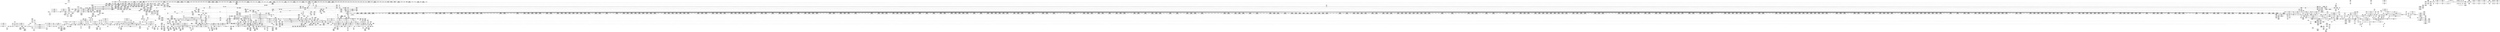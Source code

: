 digraph {
	CE0x446b870 [shape=record,shape=Mrecord,label="{CE0x446b870|selinux_msg_queue_msgrcv:_entry|*SummSource*}"]
	CE0x44cdb40 [shape=record,shape=Mrecord,label="{CE0x44cdb40|rcu_read_lock:_tmp2|*SummSink*}"]
	CE0x4482610 [shape=record,shape=Mrecord,label="{CE0x4482610|avc_has_perm:_ssid|Function::avc_has_perm&Arg::ssid::}"]
	CE0x44c7000 [shape=record,shape=Mrecord,label="{CE0x44c7000|GLOBAL:_rcu_read_lock|*Constant*|*SummSink*}"]
	CE0x44681a0 [shape=record,shape=Mrecord,label="{CE0x44681a0|i32_10|*Constant*|*SummSink*}"]
	CE0x44a0a30 [shape=record,shape=Mrecord,label="{CE0x44a0a30|_ret_i32_%retval.0,_!dbg_!27728|security/selinux/avc.c,775|*SummSink*}"]
	CE0x44ae780 [shape=record,shape=Mrecord,label="{CE0x44ae780|i64*_getelementptr_inbounds_(_4_x_i64_,_4_x_i64_*___llvm_gcov_ctr134,_i64_0,_i64_1)|*Constant*}"]
	CE0x4557540 [shape=record,shape=Mrecord,label="{CE0x4557540|rcu_read_unlock:_tmp|*SummSource*}"]
	CE0x448ba40 [shape=record,shape=Mrecord,label="{CE0x448ba40|task_sid:_do.body}"]
	CE0x448e780 [shape=record,shape=Mrecord,label="{CE0x448e780|cred_sid:_security|security/selinux/hooks.c,196|*SummSink*}"]
	CE0x44d4a20 [shape=record,shape=Mrecord,label="{CE0x44d4a20|rcu_lock_acquire:_entry|*SummSource*}"]
	CE0x44a0710 [shape=record,shape=Mrecord,label="{CE0x44a0710|avc_has_perm:_auditdata|Function::avc_has_perm&Arg::auditdata::|*SummSource*}"]
	CE0x452bef0 [shape=record,shape=Mrecord,label="{CE0x452bef0|GLOBAL:___llvm_gcov_ctr127|Global_var:__llvm_gcov_ctr127|*SummSource*}"]
	CE0x4581da0 [shape=record,shape=Mrecord,label="{CE0x4581da0|__preempt_count_add:_do.body|*SummSource*}"]
	CE0x4509d10 [shape=record,shape=Mrecord,label="{CE0x4509d10|2472:_%struct.cred*,_:_CRE_6600,6608_|*MultipleSource*|Function::task_sid&Arg::task::|security/selinux/hooks.c,208|Function::selinux_msg_queue_msgrcv&Arg::target::}"]
	CE0x4563230 [shape=record,shape=Mrecord,label="{CE0x4563230|_call_void_lockdep_rcu_suspicious(i8*_getelementptr_inbounds_(_25_x_i8_,_25_x_i8_*_.str45,_i32_0,_i32_0),_i32_934,_i8*_getelementptr_inbounds_(_44_x_i8_,_44_x_i8_*_.str47,_i32_0,_i32_0))_#10,_!dbg_!27726|include/linux/rcupdate.h,933|*SummSink*}"]
	CE0x44ebd00 [shape=record,shape=Mrecord,label="{CE0x44ebd00|2472:_%struct.cred*,_:_CRE_2530,2531_}"]
	CE0x457d6c0 [shape=record,shape=Mrecord,label="{CE0x457d6c0|rcu_lock_release:_tmp}"]
	CE0x4466110 [shape=record,shape=Mrecord,label="{CE0x4466110|_call_void_asm_addl_$1,_%gs:$0_,_*m,ri,*m,_dirflag_,_fpsr_,_flags_(i32*___preempt_count,_i32_%val,_i32*___preempt_count)_#3,_!dbg_!27714,_!srcloc_!27717|./arch/x86/include/asm/preempt.h,72|*SummSink*}"]
	CE0x4533310 [shape=record,shape=Mrecord,label="{CE0x4533310|rcu_read_unlock:_call3|include/linux/rcupdate.h,933|*SummSink*}"]
	CE0x449e940 [shape=record,shape=Mrecord,label="{CE0x449e940|selinux_msg_queue_msgrcv:_tmp3|security/selinux/hooks.c,5276|*SummSource*}"]
	CE0x446e5c0 [shape=record,shape=Mrecord,label="{CE0x446e5c0|i32_4|*Constant*}"]
	CE0x452bbe0 [shape=record,shape=Mrecord,label="{CE0x452bbe0|cred_sid:_tmp4|*LoadInst*|security/selinux/hooks.c,196|*SummSink*}"]
	CE0x446ecf0 [shape=record,shape=Mrecord,label="{CE0x446ecf0|80:_i32,_112:_i8*,_:_CRE_33,34_}"]
	CE0x4496590 [shape=record,shape=Mrecord,label="{CE0x4496590|_call_void_lockdep_rcu_suspicious(i8*_getelementptr_inbounds_(_25_x_i8_,_25_x_i8_*_.str3,_i32_0,_i32_0),_i32_208,_i8*_getelementptr_inbounds_(_41_x_i8_,_41_x_i8_*_.str44,_i32_0,_i32_0))_#10,_!dbg_!27732|security/selinux/hooks.c,208}"]
	CE0x44f1980 [shape=record,shape=Mrecord,label="{CE0x44f1980|2472:_%struct.cred*,_:_CRE_2888,2896_|*MultipleSource*|Function::task_sid&Arg::task::|security/selinux/hooks.c,208|Function::selinux_msg_queue_msgrcv&Arg::target::}"]
	CE0x45343a0 [shape=record,shape=Mrecord,label="{CE0x45343a0|rcu_read_lock:_tmp15|include/linux/rcupdate.h,882}"]
	CE0x448b960 [shape=record,shape=Mrecord,label="{CE0x448b960|task_sid:_land.lhs.true2|*SummSink*}"]
	CE0x4495550 [shape=record,shape=Mrecord,label="{CE0x4495550|task_sid:_tmp18|security/selinux/hooks.c,208}"]
	CE0x4470f50 [shape=record,shape=Mrecord,label="{CE0x4470f50|i32_10|*Constant*}"]
	CE0x44fc1b0 [shape=record,shape=Mrecord,label="{CE0x44fc1b0|2472:_%struct.cred*,_:_CRE_5904,5912_|*MultipleSource*|Function::task_sid&Arg::task::|security/selinux/hooks.c,208|Function::selinux_msg_queue_msgrcv&Arg::target::}"]
	CE0x44bff90 [shape=record,shape=Mrecord,label="{CE0x44bff90|_ret_i32_%rc.0,_!dbg_!27744|security/selinux/hooks.c,5287|*SummSink*}"]
	CE0x44db4f0 [shape=record,shape=Mrecord,label="{CE0x44db4f0|rcu_read_lock:_tmp15|include/linux/rcupdate.h,882|*SummSink*}"]
	CE0x455d280 [shape=record,shape=Mrecord,label="{CE0x455d280|i64*_getelementptr_inbounds_(_4_x_i64_,_4_x_i64_*___llvm_gcov_ctr130,_i64_0,_i64_2)|*Constant*}"]
	CE0x44d5240 [shape=record,shape=Mrecord,label="{CE0x44d5240|COLLAPSED:_GCMRE___llvm_gcov_ctr131_internal_global_2_x_i64_zeroinitializer:_elem_0:default:}"]
	CE0x4571a60 [shape=record,shape=Mrecord,label="{CE0x4571a60|i64*_getelementptr_inbounds_(_4_x_i64_,_4_x_i64_*___llvm_gcov_ctr130,_i64_0,_i64_3)|*Constant*|*SummSink*}"]
	CE0x4558970 [shape=record,shape=Mrecord,label="{CE0x4558970|rcu_lock_acquire:_tmp3|*SummSource*}"]
	CE0x44e3e20 [shape=record,shape=Mrecord,label="{CE0x44e3e20|2472:_%struct.cred*,_:_CRE_1936,1944_|*MultipleSource*|Function::task_sid&Arg::task::|security/selinux/hooks.c,208|Function::selinux_msg_queue_msgrcv&Arg::target::}"]
	CE0x44f12f0 [shape=record,shape=Mrecord,label="{CE0x44f12f0|2472:_%struct.cred*,_:_CRE_2872,2876_|*MultipleSource*|Function::task_sid&Arg::task::|security/selinux/hooks.c,208|Function::selinux_msg_queue_msgrcv&Arg::target::}"]
	CE0x44d4500 [shape=record,shape=Mrecord,label="{CE0x44d4500|2472:_%struct.cred*,_:_CRE_472,480_|*MultipleSource*|Function::task_sid&Arg::task::|security/selinux/hooks.c,208|Function::selinux_msg_queue_msgrcv&Arg::target::}"]
	CE0x4574f70 [shape=record,shape=Mrecord,label="{CE0x4574f70|__preempt_count_add:_tmp3}"]
	CE0x4490f50 [shape=record,shape=Mrecord,label="{CE0x4490f50|selinux_msg_queue_msgrcv:_msg|Function::selinux_msg_queue_msgrcv&Arg::msg::|*SummSink*}"]
	CE0x456be00 [shape=record,shape=Mrecord,label="{CE0x456be00|__rcu_read_lock:_tmp2}"]
	CE0x455ddb0 [shape=record,shape=Mrecord,label="{CE0x455ddb0|rcu_read_unlock:_if.then|*SummSource*}"]
	CE0x45770f0 [shape=record,shape=Mrecord,label="{CE0x45770f0|__rcu_read_unlock:_tmp2|*SummSink*}"]
	CE0x450da50 [shape=record,shape=Mrecord,label="{CE0x450da50|2472:_%struct.cred*,_:_CRE_10624,10628_|*MultipleSource*|Function::task_sid&Arg::task::|security/selinux/hooks.c,208|Function::selinux_msg_queue_msgrcv&Arg::target::}"]
	CE0x4533880 [shape=record,shape=Mrecord,label="{CE0x4533880|rcu_read_lock:_tmp13|include/linux/rcupdate.h,882}"]
	CE0x44cbc20 [shape=record,shape=Mrecord,label="{CE0x44cbc20|cred_sid:_tmp1|*SummSink*}"]
	CE0x44d7850 [shape=record,shape=Mrecord,label="{CE0x44d7850|2472:_%struct.cred*,_:_CRE_496,504_|*MultipleSource*|Function::task_sid&Arg::task::|security/selinux/hooks.c,208|Function::selinux_msg_queue_msgrcv&Arg::target::}"]
	CE0x4532dd0 [shape=record,shape=Mrecord,label="{CE0x4532dd0|i64_7|*Constant*}"]
	CE0x45774f0 [shape=record,shape=Mrecord,label="{CE0x45774f0|__rcu_read_lock:_bb}"]
	CE0x452cd20 [shape=record,shape=Mrecord,label="{CE0x452cd20|i64*_getelementptr_inbounds_(_4_x_i64_,_4_x_i64_*___llvm_gcov_ctr128,_i64_0,_i64_3)|*Constant*|*SummSink*}"]
	CE0x44fb710 [shape=record,shape=Mrecord,label="{CE0x44fb710|2472:_%struct.cred*,_:_CRE_5864,5872_|*MultipleSource*|Function::task_sid&Arg::task::|security/selinux/hooks.c,208|Function::selinux_msg_queue_msgrcv&Arg::target::}"]
	CE0x44f8f10 [shape=record,shape=Mrecord,label="{CE0x44f8f10|2472:_%struct.cred*,_:_CRE_3072,3080_|*MultipleSource*|Function::task_sid&Arg::task::|security/selinux/hooks.c,208|Function::selinux_msg_queue_msgrcv&Arg::target::}"]
	CE0x44daf40 [shape=record,shape=Mrecord,label="{CE0x44daf40|__rcu_read_lock:_tmp3|*SummSource*}"]
	CE0x457aab0 [shape=record,shape=Mrecord,label="{CE0x457aab0|GLOBAL:_lock_release|*Constant*|*SummSink*}"]
	CE0x44d3b70 [shape=record,shape=Mrecord,label="{CE0x44d3b70|GLOBAL:___rcu_read_lock|*Constant*}"]
	CE0x449b320 [shape=record,shape=Mrecord,label="{CE0x449b320|avc_has_perm:_tclass|Function::avc_has_perm&Arg::tclass::|*SummSource*}"]
	CE0x44774c0 [shape=record,shape=Mrecord,label="{CE0x44774c0|80:_i32,_112:_i8*,_:_CRE_48,49_}"]
	CE0x446d460 [shape=record,shape=Mrecord,label="{CE0x446d460|selinux_msg_queue_msgrcv:_security1|security/selinux/hooks.c,5277|*SummSink*}"]
	CE0x45baca0 [shape=record,shape=Mrecord,label="{CE0x45baca0|i64*_getelementptr_inbounds_(_4_x_i64_,_4_x_i64_*___llvm_gcov_ctr134,_i64_0,_i64_2)|*Constant*|*SummSink*}"]
	CE0x4470020 [shape=record,shape=Mrecord,label="{CE0x4470020|rcu_read_unlock:_tmp2|*SummSource*}"]
	CE0x44f2a20 [shape=record,shape=Mrecord,label="{CE0x44f2a20|2472:_%struct.cred*,_:_CRE_2911,2912_}"]
	CE0x44ca9f0 [shape=record,shape=Mrecord,label="{CE0x44ca9f0|task_sid:_tmp2}"]
	CE0x4504ce0 [shape=record,shape=Mrecord,label="{CE0x4504ce0|2472:_%struct.cred*,_:_CRE_6346,6347_}"]
	CE0x44be160 [shape=record,shape=Mrecord,label="{CE0x44be160|selinux_msg_queue_msgrcv:_tmp13|security/selinux/hooks.c,5285}"]
	"CONST[source:1(input),value:2(dynamic)][purpose:{subject}]"
	CE0x44c9190 [shape=record,shape=Mrecord,label="{CE0x44c9190|2472:_%struct.cred*,_:_CRE_0,8_|*MultipleSource*|Function::task_sid&Arg::task::|security/selinux/hooks.c,208|Function::selinux_msg_queue_msgrcv&Arg::target::}"]
	CE0x45467a0 [shape=record,shape=Mrecord,label="{CE0x45467a0|rcu_read_lock:_tmp22|include/linux/rcupdate.h,884}"]
	CE0x455c450 [shape=record,shape=Mrecord,label="{CE0x455c450|rcu_read_unlock:_tmp12|include/linux/rcupdate.h,933}"]
	CE0x44db860 [shape=record,shape=Mrecord,label="{CE0x44db860|rcu_read_lock:_tmp16|include/linux/rcupdate.h,882|*SummSource*}"]
	CE0x4590570 [shape=record,shape=Mrecord,label="{CE0x4590570|rcu_lock_release:_tmp5|include/linux/rcupdate.h,423|*SummSource*}"]
	CE0x4559cb0 [shape=record,shape=Mrecord,label="{CE0x4559cb0|rcu_read_unlock:_tmp7|include/linux/rcupdate.h,933}"]
	CE0x451df30 [shape=record,shape=Mrecord,label="{CE0x451df30|GLOBAL:_rcu_read_unlock|*Constant*|*SummSource*}"]
	CE0x44e7270 [shape=record,shape=Mrecord,label="{CE0x44e7270|2472:_%struct.cred*,_:_CRE_2144,2152_|*MultipleSource*|Function::task_sid&Arg::task::|security/selinux/hooks.c,208|Function::selinux_msg_queue_msgrcv&Arg::target::}"]
	CE0x447ace0 [shape=record,shape=Mrecord,label="{CE0x447ace0|task_sid:_task|Function::task_sid&Arg::task::|*SummSink*}"]
	CE0x447f800 [shape=record,shape=Mrecord,label="{CE0x447f800|80:_i32,_112:_i8*,_:_CRE_54,55_}"]
	CE0x4483210 [shape=record,shape=Mrecord,label="{CE0x4483210|2472:_%struct.cred*,_:_CRE_736,744_|*MultipleSource*|Function::task_sid&Arg::task::|security/selinux/hooks.c,208|Function::selinux_msg_queue_msgrcv&Arg::target::}"]
	CE0x4518660 [shape=record,shape=Mrecord,label="{CE0x4518660|task_sid:_tmp20|security/selinux/hooks.c,208|*SummSink*}"]
	CE0x44e3850 [shape=record,shape=Mrecord,label="{CE0x44e3850|2472:_%struct.cred*,_:_CRE_1912,1920_|*MultipleSource*|Function::task_sid&Arg::task::|security/selinux/hooks.c,208|Function::selinux_msg_queue_msgrcv&Arg::target::}"]
	CE0x44c8d80 [shape=record,shape=Mrecord,label="{CE0x44c8d80|rcu_read_lock:_tmp1|*SummSink*}"]
	CE0x4565660 [shape=record,shape=Mrecord,label="{CE0x4565660|rcu_read_unlock:_tmp21|include/linux/rcupdate.h,935}"]
	CE0x455f640 [shape=record,shape=Mrecord,label="{CE0x455f640|rcu_read_unlock:_tobool1|include/linux/rcupdate.h,933}"]
	CE0x44ef750 [shape=record,shape=Mrecord,label="{CE0x44ef750|2472:_%struct.cred*,_:_CRE_2768,2776_|*MultipleSource*|Function::task_sid&Arg::task::|security/selinux/hooks.c,208|Function::selinux_msg_queue_msgrcv&Arg::target::}"]
	CE0x4584260 [shape=record,shape=Mrecord,label="{CE0x4584260|__preempt_count_sub:_tmp4|./arch/x86/include/asm/preempt.h,77}"]
	CE0x448a8b0 [shape=record,shape=Mrecord,label="{CE0x448a8b0|rcu_read_lock:_tmp3|*SummSink*}"]
	CE0x44e6160 [shape=record,shape=Mrecord,label="{CE0x44e6160|2472:_%struct.cred*,_:_CRE_2076,2080_|*MultipleSource*|Function::task_sid&Arg::task::|security/selinux/hooks.c,208|Function::selinux_msg_queue_msgrcv&Arg::target::}"]
	CE0x4477720 [shape=record,shape=Mrecord,label="{CE0x4477720|80:_i32,_112:_i8*,_:_CRE_50,51_}"]
	CE0x45268c0 [shape=record,shape=Mrecord,label="{CE0x45268c0|task_sid:_tmp13|security/selinux/hooks.c,208|*SummSource*}"]
	CE0x451e2d0 [shape=record,shape=Mrecord,label="{CE0x451e2d0|_ret_void,_!dbg_!27735|include/linux/rcupdate.h,938|*SummSink*}"]
	CE0x447f5a0 [shape=record,shape=Mrecord,label="{CE0x447f5a0|80:_i32,_112:_i8*,_:_CRE_52,53_}"]
	CE0x452f850 [shape=record,shape=Mrecord,label="{CE0x452f850|GLOBAL:_rcu_read_lock.__warned|Global_var:rcu_read_lock.__warned}"]
	CE0x4570730 [shape=record,shape=Mrecord,label="{CE0x4570730|rcu_lock_acquire:_tmp5|include/linux/rcupdate.h,418}"]
	CE0x44d1d00 [shape=record,shape=Mrecord,label="{CE0x44d1d00|2472:_%struct.cred*,_:_CRE_128,136_|*MultipleSource*|Function::task_sid&Arg::task::|security/selinux/hooks.c,208|Function::selinux_msg_queue_msgrcv&Arg::target::}"]
	CE0x446ffb0 [shape=record,shape=Mrecord,label="{CE0x446ffb0|rcu_read_unlock:_tmp2}"]
	CE0x457cd60 [shape=record,shape=Mrecord,label="{CE0x457cd60|__preempt_count_sub:_entry}"]
	CE0x44f5020 [shape=record,shape=Mrecord,label="{CE0x44f5020|2472:_%struct.cred*,_:_CRE_2943,2944_}"]
	CE0x44f59a0 [shape=record,shape=Mrecord,label="{CE0x44f59a0|2472:_%struct.cred*,_:_CRE_2951,2952_}"]
	CE0x452ea50 [shape=record,shape=Mrecord,label="{CE0x452ea50|GLOBAL:___preempt_count_sub|*Constant*}"]
	CE0x4546010 [shape=record,shape=Mrecord,label="{CE0x4546010|i64*_getelementptr_inbounds_(_11_x_i64_,_11_x_i64_*___llvm_gcov_ctr127,_i64_0,_i64_10)|*Constant*}"]
	CE0x44bc0e0 [shape=record,shape=Mrecord,label="{CE0x44bc0e0|selinux_msg_queue_msgrcv:_call7|security/selinux/hooks.c,5285|*SummSink*}"]
	CE0x44d2f50 [shape=record,shape=Mrecord,label="{CE0x44d2f50|task_sid:_if.then|*SummSource*}"]
	CE0x4533ab0 [shape=record,shape=Mrecord,label="{CE0x4533ab0|rcu_read_lock:_tmp13|include/linux/rcupdate.h,882|*SummSink*}"]
	CE0x4581a80 [shape=record,shape=Mrecord,label="{CE0x4581a80|i64_1|*Constant*}"]
	CE0x4489f30 [shape=record,shape=Mrecord,label="{CE0x4489f30|80:_i32,_112:_i8*,_:_CRE_23,24_}"]
	CE0x458ffd0 [shape=record,shape=Mrecord,label="{CE0x458ffd0|rcu_lock_release:_tmp4|include/linux/rcupdate.h,423|*SummSink*}"]
	CE0x3bab0b0 [shape=record,shape=Mrecord,label="{CE0x3bab0b0|80:_i32,_112:_i8*,_:_CRE_7,8_}"]
	CE0x4569830 [shape=record,shape=Mrecord,label="{CE0x4569830|_ret_void,_!dbg_!27717|include/linux/rcupdate.h,245}"]
	CE0x44eac60 [shape=record,shape=Mrecord,label="{CE0x44eac60|2472:_%struct.cred*,_:_CRE_2504,2508_|*MultipleSource*|Function::task_sid&Arg::task::|security/selinux/hooks.c,208|Function::selinux_msg_queue_msgrcv&Arg::target::}"]
	CE0x453ed00 [shape=record,shape=Mrecord,label="{CE0x453ed00|i64*_getelementptr_inbounds_(_4_x_i64_,_4_x_i64_*___llvm_gcov_ctr135,_i64_0,_i64_3)|*Constant*}"]
	CE0x44e8530 [shape=record,shape=Mrecord,label="{CE0x44e8530|2472:_%struct.cred*,_:_CRE_2288,2296_|*MultipleSource*|Function::task_sid&Arg::task::|security/selinux/hooks.c,208|Function::selinux_msg_queue_msgrcv&Arg::target::}"]
	CE0x45189d0 [shape=record,shape=Mrecord,label="{CE0x45189d0|task_sid:_tmp21|security/selinux/hooks.c,208}"]
	CE0x45308e0 [shape=record,shape=Mrecord,label="{CE0x45308e0|rcu_read_lock:_tobool1|include/linux/rcupdate.h,882}"]
	CE0x447b210 [shape=record,shape=Mrecord,label="{CE0x447b210|80:_i32,_112:_i8*,_:_CRE_61,62_}"]
	CE0x4515000 [shape=record,shape=Mrecord,label="{CE0x4515000|4:_i32,_:_CRE_4,8_|*MultipleSource*|security/selinux/hooks.c,196|*LoadInst*|security/selinux/hooks.c,196|security/selinux/hooks.c,197}"]
	CE0x44c5a40 [shape=record,shape=Mrecord,label="{CE0x44c5a40|_call_void_rcu_read_lock()_#10,_!dbg_!27712|security/selinux/hooks.c,207}"]
	CE0x455e180 [shape=record,shape=Mrecord,label="{CE0x455e180|_call_void_asm_sideeffect_,_memory_,_dirflag_,_fpsr_,_flags_()_#3,_!dbg_!27711,_!srcloc_!27714|include/linux/rcupdate.h,244}"]
	CE0x456b6e0 [shape=record,shape=Mrecord,label="{CE0x456b6e0|%struct.lockdep_map*_null|*Constant*}"]
	CE0x44d3fe0 [shape=record,shape=Mrecord,label="{CE0x44d3fe0|i64*_getelementptr_inbounds_(_13_x_i64_,_13_x_i64_*___llvm_gcov_ctr126,_i64_0,_i64_0)|*Constant*|*SummSource*}"]
	CE0x44dad80 [shape=record,shape=Mrecord,label="{CE0x44dad80|i64*_getelementptr_inbounds_(_4_x_i64_,_4_x_i64_*___llvm_gcov_ctr128,_i64_0,_i64_2)|*Constant*}"]
	CE0x452fb40 [shape=record,shape=Mrecord,label="{CE0x452fb40|GLOBAL:_rcu_read_lock.__warned|Global_var:rcu_read_lock.__warned|*SummSink*}"]
	CE0x450a5c0 [shape=record,shape=Mrecord,label="{CE0x450a5c0|2472:_%struct.cred*,_:_CRE_6632,6640_|*MultipleSource*|Function::task_sid&Arg::task::|security/selinux/hooks.c,208|Function::selinux_msg_queue_msgrcv&Arg::target::}"]
	CE0x44ca650 [shape=record,shape=Mrecord,label="{CE0x44ca650|i64*_getelementptr_inbounds_(_13_x_i64_,_13_x_i64_*___llvm_gcov_ctr126,_i64_0,_i64_1)|*Constant*}"]
	CE0x4486850 [shape=record,shape=Mrecord,label="{CE0x4486850|selinux_msg_queue_msgrcv:_if.end}"]
	CE0x453e1b0 [shape=record,shape=Mrecord,label="{CE0x453e1b0|__preempt_count_sub:_do.body|*SummSink*}"]
	CE0x45005e0 [shape=record,shape=Mrecord,label="{CE0x45005e0|2472:_%struct.cred*,_:_CRE_6288,6289_}"]
	CE0x4553f60 [shape=record,shape=Mrecord,label="{CE0x4553f60|__rcu_read_lock:_tmp6|include/linux/rcupdate.h,240|*SummSource*}"]
	CE0x44eea50 [shape=record,shape=Mrecord,label="{CE0x44eea50|2472:_%struct.cred*,_:_CRE_2720,2724_|*MultipleSource*|Function::task_sid&Arg::task::|security/selinux/hooks.c,208|Function::selinux_msg_queue_msgrcv&Arg::target::}"]
	CE0x44daed0 [shape=record,shape=Mrecord,label="{CE0x44daed0|__rcu_read_lock:_tmp3}"]
	CE0x44edee0 [shape=record,shape=Mrecord,label="{CE0x44edee0|2472:_%struct.cred*,_:_CRE_2680,2688_|*MultipleSource*|Function::task_sid&Arg::task::|security/selinux/hooks.c,208|Function::selinux_msg_queue_msgrcv&Arg::target::}"]
	CE0x44d0720 [shape=record,shape=Mrecord,label="{CE0x44d0720|2472:_%struct.cred*,_:_CRE_480,488_|*MultipleSource*|Function::task_sid&Arg::task::|security/selinux/hooks.c,208|Function::selinux_msg_queue_msgrcv&Arg::target::}"]
	CE0x457af50 [shape=record,shape=Mrecord,label="{CE0x457af50|i64_ptrtoint_(i8*_blockaddress(_rcu_lock_release,_%__here)_to_i64)|*Constant*|*SummSource*}"]
	CE0x4584bf0 [shape=record,shape=Mrecord,label="{CE0x4584bf0|i64*_getelementptr_inbounds_(_4_x_i64_,_4_x_i64_*___llvm_gcov_ctr129,_i64_0,_i64_0)|*Constant*|*SummSink*}"]
	CE0x4476130 [shape=record,shape=Mrecord,label="{CE0x4476130|_call_void_rcu_lock_acquire(%struct.lockdep_map*_rcu_lock_map)_#10,_!dbg_!27711|include/linux/rcupdate.h,881|*SummSource*}"]
	CE0x4499800 [shape=record,shape=Mrecord,label="{CE0x4499800|selinux_msg_queue_msgrcv:_tmp8|security/selinux/hooks.c,5284}"]
	CE0x44c9710 [shape=record,shape=Mrecord,label="{CE0x44c9710|task_sid:_tmp2|*SummSource*}"]
	CE0x449a9e0 [shape=record,shape=Mrecord,label="{CE0x449a9e0|80:_i32,_112:_i8*,_:_CRE_13,14_}"]
	CE0x44d69b0 [shape=record,shape=Mrecord,label="{CE0x44d69b0|GLOBAL:_rcu_lock_map|Global_var:rcu_lock_map|*SummSink*}"]
	CE0x44cc300 [shape=record,shape=Mrecord,label="{CE0x44cc300|_call_void___rcu_read_lock()_#10,_!dbg_!27710|include/linux/rcupdate.h,879}"]
	CE0x4531000 [shape=record,shape=Mrecord,label="{CE0x4531000|i64*_getelementptr_inbounds_(_11_x_i64_,_11_x_i64_*___llvm_gcov_ctr127,_i64_0,_i64_8)|*Constant*|*SummSink*}"]
	"CONST[source:1(input),value:2(dynamic)][purpose:{object}]"
	CE0x44cf6f0 [shape=record,shape=Mrecord,label="{CE0x44cf6f0|2472:_%struct.cred*,_:_CRE_304,312_|*MultipleSource*|Function::task_sid&Arg::task::|security/selinux/hooks.c,208|Function::selinux_msg_queue_msgrcv&Arg::target::}"]
	CE0x4501b00 [shape=record,shape=Mrecord,label="{CE0x4501b00|2472:_%struct.cred*,_:_CRE_6304,6305_}"]
	CE0x44c7640 [shape=record,shape=Mrecord,label="{CE0x44c7640|_call_void_mcount()_#3}"]
	CE0x455b880 [shape=record,shape=Mrecord,label="{CE0x455b880|rcu_read_unlock:_tmp11|include/linux/rcupdate.h,933|*SummSource*}"]
	CE0x4556cb0 [shape=record,shape=Mrecord,label="{CE0x4556cb0|rcu_read_unlock:_tmp6|include/linux/rcupdate.h,933}"]
	CE0x4515c40 [shape=record,shape=Mrecord,label="{CE0x4515c40|cred_sid:_tmp6|security/selinux/hooks.c,197|*SummSource*}"]
	CE0x44f0690 [shape=record,shape=Mrecord,label="{CE0x44f0690|2472:_%struct.cred*,_:_CRE_2824,2832_|*MultipleSource*|Function::task_sid&Arg::task::|security/selinux/hooks.c,208|Function::selinux_msg_queue_msgrcv&Arg::target::}"]
	CE0x4530390 [shape=record,shape=Mrecord,label="{CE0x4530390|rcu_read_lock:_tmp8|include/linux/rcupdate.h,882|*SummSource*}"]
	CE0x450d820 [shape=record,shape=Mrecord,label="{CE0x450d820|2472:_%struct.cred*,_:_CRE_10616,10624_|*MultipleSource*|Function::task_sid&Arg::task::|security/selinux/hooks.c,208|Function::selinux_msg_queue_msgrcv&Arg::target::}"]
	CE0x447a2e0 [shape=record,shape=Mrecord,label="{CE0x447a2e0|selinux_msg_queue_msgrcv:_tmp4|*LoadInst*|security/selinux/hooks.c,5277|*SummSource*}"]
	CE0x4496ee0 [shape=record,shape=Mrecord,label="{CE0x4496ee0|2472:_%struct.cred*,_:_CRE_1808,1816_|*MultipleSource*|Function::task_sid&Arg::task::|security/selinux/hooks.c,208|Function::selinux_msg_queue_msgrcv&Arg::target::}"]
	CE0x4524690 [shape=record,shape=Mrecord,label="{CE0x4524690|task_sid:_tobool1|security/selinux/hooks.c,208|*SummSink*}"]
	CE0x44e5800 [shape=record,shape=Mrecord,label="{CE0x44e5800|2472:_%struct.cred*,_:_CRE_2048,2052_|*MultipleSource*|Function::task_sid&Arg::task::|security/selinux/hooks.c,208|Function::selinux_msg_queue_msgrcv&Arg::target::}"]
	CE0x4473600 [shape=record,shape=Mrecord,label="{CE0x4473600|selinux_msg_queue_msgrcv:_tmp1|*SummSource*}"]
	CE0x4581b20 [shape=record,shape=Mrecord,label="{CE0x4581b20|__rcu_read_unlock:_bb|*SummSink*}"]
	CE0x44caaa0 [shape=record,shape=Mrecord,label="{CE0x44caaa0|i64*_getelementptr_inbounds_(_2_x_i64_,_2_x_i64_*___llvm_gcov_ctr131,_i64_0,_i64_1)|*Constant*}"]
	CE0x44ba7e0 [shape=record,shape=Mrecord,label="{CE0x44ba7e0|task_sid:_tmp14|security/selinux/hooks.c,208}"]
	CE0x45522c0 [shape=record,shape=Mrecord,label="{CE0x45522c0|__preempt_count_add:_entry|*SummSink*}"]
	CE0x44ecc20 [shape=record,shape=Mrecord,label="{CE0x44ecc20|2472:_%struct.cred*,_:_CRE_2594,2596_|*MultipleSource*|Function::task_sid&Arg::task::|security/selinux/hooks.c,208|Function::selinux_msg_queue_msgrcv&Arg::target::}"]
	CE0x4509b20 [shape=record,shape=Mrecord,label="{CE0x4509b20|2472:_%struct.cred*,_:_CRE_6584,6600_|*MultipleSource*|Function::task_sid&Arg::task::|security/selinux/hooks.c,208|Function::selinux_msg_queue_msgrcv&Arg::target::}"]
	CE0x447a050 [shape=record,shape=Mrecord,label="{CE0x447a050|40:_i8*,_:_CRE_32,40_|*MultipleSource*|security/selinux/hooks.c,5277|Function::selinux_msg_queue_msgrcv&Arg::msg::}"]
	CE0x44e6cd0 [shape=record,shape=Mrecord,label="{CE0x44e6cd0|2472:_%struct.cred*,_:_CRE_2120,2128_|*MultipleSource*|Function::task_sid&Arg::task::|security/selinux/hooks.c,208|Function::selinux_msg_queue_msgrcv&Arg::target::}"]
	CE0x44f4c90 [shape=record,shape=Mrecord,label="{CE0x44f4c90|2472:_%struct.cred*,_:_CRE_2940,2941_}"]
	CE0x44936b0 [shape=record,shape=Mrecord,label="{CE0x44936b0|80:_i32,_112:_i8*,_:_CRE_67,68_}"]
	CE0x44835d0 [shape=record,shape=Mrecord,label="{CE0x44835d0|2472:_%struct.cred*,_:_CRE_760,768_|*MultipleSource*|Function::task_sid&Arg::task::|security/selinux/hooks.c,208|Function::selinux_msg_queue_msgrcv&Arg::target::}"]
	CE0x447c2e0 [shape=record,shape=Mrecord,label="{CE0x447c2e0|selinux_msg_queue_msgrcv:_msq|Function::selinux_msg_queue_msgrcv&Arg::msq::|*SummSink*}"]
	CE0x45301b0 [shape=record,shape=Mrecord,label="{CE0x45301b0|0:_i8,_:_GCMR_rcu_read_lock.__warned_internal_global_i8_0,_section_.data.unlikely_,_align_1:_elem_0:default:}"]
	CE0x45709d0 [shape=record,shape=Mrecord,label="{CE0x45709d0|__rcu_read_lock:_tmp1}"]
	CE0x4595240 [shape=record,shape=Mrecord,label="{CE0x4595240|__rcu_read_unlock:_tmp6|include/linux/rcupdate.h,245|*SummSink*}"]
	CE0x44ba610 [shape=record,shape=Mrecord,label="{CE0x44ba610|i64_6|*Constant*|*SummSource*}"]
	CE0x4554970 [shape=record,shape=Mrecord,label="{CE0x4554970|__rcu_read_unlock:_tmp3|*SummSource*}"]
	CE0x45089f0 [shape=record,shape=Mrecord,label="{CE0x45089f0|2472:_%struct.cred*,_:_CRE_6520,6528_|*MultipleSource*|Function::task_sid&Arg::task::|security/selinux/hooks.c,208|Function::selinux_msg_queue_msgrcv&Arg::target::}"]
	CE0x4545530 [shape=record,shape=Mrecord,label="{CE0x4545530|rcu_read_lock:_tmp21|include/linux/rcupdate.h,884|*SummSource*}"]
	CE0x451b430 [shape=record,shape=Mrecord,label="{CE0x451b430|i64*_getelementptr_inbounds_(_13_x_i64_,_13_x_i64_*___llvm_gcov_ctr126,_i64_0,_i64_12)|*Constant*}"]
	CE0x44f2db0 [shape=record,shape=Mrecord,label="{CE0x44f2db0|2472:_%struct.cred*,_:_CRE_2914,2915_}"]
	CE0x450b470 [shape=record,shape=Mrecord,label="{CE0x450b470|2472:_%struct.cred*,_:_CRE_6672,6680_|*MultipleSource*|Function::task_sid&Arg::task::|security/selinux/hooks.c,208|Function::selinux_msg_queue_msgrcv&Arg::target::}"]
	CE0x447c0a0 [shape=record,shape=Mrecord,label="{CE0x447c0a0|selinux_msg_queue_msgrcv:_tmp10|security/selinux/hooks.c,5284|*SummSink*}"]
	CE0x44f28f0 [shape=record,shape=Mrecord,label="{CE0x44f28f0|2472:_%struct.cred*,_:_CRE_2910,2911_}"]
	CE0x4506630 [shape=record,shape=Mrecord,label="{CE0x4506630|2472:_%struct.cred*,_:_CRE_6400,6408_|*MultipleSource*|Function::task_sid&Arg::task::|security/selinux/hooks.c,208|Function::selinux_msg_queue_msgrcv&Arg::target::}"]
	CE0x45822e0 [shape=record,shape=Mrecord,label="{CE0x45822e0|__preempt_count_add:_bb}"]
	CE0x4480ed0 [shape=record,shape=Mrecord,label="{CE0x4480ed0|selinux_msg_queue_msgrcv:_call5|security/selinux/hooks.c,5282|*SummSink*}"]
	CE0x4489980 [shape=record,shape=Mrecord,label="{CE0x4489980|80:_i32,_112:_i8*,_:_CRE_39,40_}"]
	CE0x4550ec0 [shape=record,shape=Mrecord,label="{CE0x4550ec0|rcu_read_unlock:_tmp16|include/linux/rcupdate.h,933}"]
	CE0x4509f30 [shape=record,shape=Mrecord,label="{CE0x4509f30|2472:_%struct.cred*,_:_CRE_6608,6616_|*MultipleSource*|Function::task_sid&Arg::task::|security/selinux/hooks.c,208|Function::selinux_msg_queue_msgrcv&Arg::target::}"]
	CE0x4588020 [shape=record,shape=Mrecord,label="{CE0x4588020|__preempt_count_add:_tmp|*SummSink*}"]
	CE0x44efb90 [shape=record,shape=Mrecord,label="{CE0x44efb90|2472:_%struct.cred*,_:_CRE_2784,2792_|*MultipleSource*|Function::task_sid&Arg::task::|security/selinux/hooks.c,208|Function::selinux_msg_queue_msgrcv&Arg::target::}"]
	CE0x4508390 [shape=record,shape=Mrecord,label="{CE0x4508390|2472:_%struct.cred*,_:_CRE_6496,6504_|*MultipleSource*|Function::task_sid&Arg::task::|security/selinux/hooks.c,208|Function::selinux_msg_queue_msgrcv&Arg::target::}"]
	CE0x448b300 [shape=record,shape=Mrecord,label="{CE0x448b300|_call_void_rcu_read_lock()_#10,_!dbg_!27712|security/selinux/hooks.c,207|*SummSource*}"]
	CE0x4483bd0 [shape=record,shape=Mrecord,label="{CE0x4483bd0|avc_has_perm:_tsid|Function::avc_has_perm&Arg::tsid::|*SummSink*}"]
	CE0x4551720 [shape=record,shape=Mrecord,label="{CE0x4551720|_ret_void,_!dbg_!27719|./arch/x86/include/asm/preempt.h,73|*SummSink*}"]
	CE0x44960b0 [shape=record,shape=Mrecord,label="{CE0x44960b0|i8_1|*Constant*|*SummSource*}"]
	CE0x451b820 [shape=record,shape=Mrecord,label="{CE0x451b820|task_sid:_tmp26|security/selinux/hooks.c,208|*SummSink*}"]
	CE0x44789f0 [shape=record,shape=Mrecord,label="{CE0x44789f0|80:_i32,_112:_i8*,_:_CRE_45,46_}"]
	CE0x4575f90 [shape=record,shape=Mrecord,label="{CE0x4575f90|__preempt_count_add:_do.end|*SummSink*}"]
	CE0x448c0c0 [shape=record,shape=Mrecord,label="{CE0x448c0c0|GLOBAL:_task_sid|*Constant*|*SummSource*}"]
	CE0x446e780 [shape=record,shape=Mrecord,label="{CE0x446e780|task_sid:_land.lhs.true|*SummSink*}"]
	CE0x44cfa60 [shape=record,shape=Mrecord,label="{CE0x44cfa60|cred_sid:_tmp1}"]
	CE0x4502220 [shape=record,shape=Mrecord,label="{CE0x4502220|2472:_%struct.cred*,_:_CRE_6310,6311_}"]
	CE0x44cdf50 [shape=record,shape=Mrecord,label="{CE0x44cdf50|2472:_%struct.cred*,_:_CRE_360,368_|*MultipleSource*|Function::task_sid&Arg::task::|security/selinux/hooks.c,208|Function::selinux_msg_queue_msgrcv&Arg::target::}"]
	CE0x452d300 [shape=record,shape=Mrecord,label="{CE0x452d300|i64_3|*Constant*}"]
	CE0x45059f0 [shape=record,shape=Mrecord,label="{CE0x45059f0|2472:_%struct.cred*,_:_CRE_6357,6358_}"]
	CE0x458b970 [shape=record,shape=Mrecord,label="{CE0x458b970|i8*_undef|*Constant*}"]
	CE0x4568b30 [shape=record,shape=Mrecord,label="{CE0x4568b30|_call_void___rcu_read_unlock()_#10,_!dbg_!27734|include/linux/rcupdate.h,937|*SummSink*}"]
	CE0x44be700 [shape=record,shape=Mrecord,label="{CE0x44be700|selinux_msg_queue_msgrcv:_sid6|security/selinux/hooks.c,5285}"]
	CE0x4575ab0 [shape=record,shape=Mrecord,label="{CE0x4575ab0|__rcu_read_unlock:_tmp7|include/linux/rcupdate.h,245|*SummSink*}"]
	CE0x456a0a0 [shape=record,shape=Mrecord,label="{CE0x456a0a0|i64*_getelementptr_inbounds_(_4_x_i64_,_4_x_i64_*___llvm_gcov_ctr128,_i64_0,_i64_0)|*Constant*|*SummSink*}"]
	CE0x447eda0 [shape=record,shape=Mrecord,label="{CE0x447eda0|selinux_msg_queue_msgrcv:_msq|Function::selinux_msg_queue_msgrcv&Arg::msq::}"]
	CE0x451a920 [shape=record,shape=Mrecord,label="{CE0x451a920|task_sid:_tmp25|security/selinux/hooks.c,208}"]
	CE0x458adb0 [shape=record,shape=Mrecord,label="{CE0x458adb0|__preempt_count_sub:_tmp|*SummSource*}"]
	CE0x4475f10 [shape=record,shape=Mrecord,label="{CE0x4475f10|COLLAPSED:_GCMRE___llvm_gcov_ctr126_internal_global_13_x_i64_zeroinitializer:_elem_0:default:}"]
	CE0x44e9220 [shape=record,shape=Mrecord,label="{CE0x44e9220|2472:_%struct.cred*,_:_CRE_2344,2352_|*MultipleSource*|Function::task_sid&Arg::task::|security/selinux/hooks.c,208|Function::selinux_msg_queue_msgrcv&Arg::target::}"]
	CE0x4580f00 [shape=record,shape=Mrecord,label="{CE0x4580f00|__preempt_count_sub:_sub|./arch/x86/include/asm/preempt.h,77}"]
	CE0x4590a20 [shape=record,shape=Mrecord,label="{CE0x4590a20|_call_void_lock_release(%struct.lockdep_map*_%map,_i32_1,_i64_ptrtoint_(i8*_blockaddress(_rcu_lock_release,_%__here)_to_i64))_#10,_!dbg_!27716|include/linux/rcupdate.h,423|*SummSink*}"]
	CE0x45458c0 [shape=record,shape=Mrecord,label="{CE0x45458c0|rcu_read_lock:_tmp20|include/linux/rcupdate.h,882|*SummSource*}"]
	CE0x4490500 [shape=record,shape=Mrecord,label="{CE0x4490500|80:_i32,_112:_i8*,_:_CRE_57,58_}"]
	CE0x44f9b70 [shape=record,shape=Mrecord,label="{CE0x44f9b70|2472:_%struct.cred*,_:_CRE_3112,3116_|*MultipleSource*|Function::task_sid&Arg::task::|security/selinux/hooks.c,208|Function::selinux_msg_queue_msgrcv&Arg::target::}"]
	CE0x44f9d90 [shape=record,shape=Mrecord,label="{CE0x44f9d90|2472:_%struct.cred*,_:_CRE_3116,3120_|*MultipleSource*|Function::task_sid&Arg::task::|security/selinux/hooks.c,208|Function::selinux_msg_queue_msgrcv&Arg::target::}"]
	CE0x447ceb0 [shape=record,shape=Mrecord,label="{CE0x447ceb0|i64*_getelementptr_inbounds_(_13_x_i64_,_13_x_i64_*___llvm_gcov_ctr126,_i64_0,_i64_1)|*Constant*|*SummSink*}"]
	CE0x4526760 [shape=record,shape=Mrecord,label="{CE0x4526760|task_sid:_tmp13|security/selinux/hooks.c,208}"]
	CE0x4515880 [shape=record,shape=Mrecord,label="{CE0x4515880|cred_sid:_tmp6|security/selinux/hooks.c,197}"]
	CE0x44fff50 [shape=record,shape=Mrecord,label="{CE0x44fff50|2472:_%struct.cred*,_:_CRE_6256,6264_|*MultipleSource*|Function::task_sid&Arg::task::|security/selinux/hooks.c,208|Function::selinux_msg_queue_msgrcv&Arg::target::}"]
	CE0x452c300 [shape=record,shape=Mrecord,label="{CE0x452c300|rcu_read_lock:_tmp5|include/linux/rcupdate.h,882}"]
	CE0x452d7d0 [shape=record,shape=Mrecord,label="{CE0x452d7d0|__rcu_read_lock:_tmp|*SummSource*}"]
	CE0x451d040 [shape=record,shape=Mrecord,label="{CE0x451d040|cred_sid:_cred|Function::cred_sid&Arg::cred::|*SummSource*}"]
	CE0x44f6a40 [shape=record,shape=Mrecord,label="{CE0x44f6a40|2472:_%struct.cred*,_:_CRE_2965,2966_}"]
	CE0x44761a0 [shape=record,shape=Mrecord,label="{CE0x44761a0|_call_void_rcu_lock_acquire(%struct.lockdep_map*_rcu_lock_map)_#10,_!dbg_!27711|include/linux/rcupdate.h,881|*SummSink*}"]
	CE0x4522fb0 [shape=record,shape=Mrecord,label="{CE0x4522fb0|task_sid:_tmp9|security/selinux/hooks.c,208}"]
	CE0x44f3010 [shape=record,shape=Mrecord,label="{CE0x44f3010|2472:_%struct.cred*,_:_CRE_2916,2917_}"]
	CE0x4494740 [shape=record,shape=Mrecord,label="{CE0x4494740|2472:_%struct.cred*,_:_CRE_694,695_}"]
	CE0x44c6400 [shape=record,shape=Mrecord,label="{CE0x44c6400|i64*_getelementptr_inbounds_(_11_x_i64_,_11_x_i64_*___llvm_gcov_ctr127,_i64_0,_i64_1)|*Constant*}"]
	CE0x4495020 [shape=record,shape=Mrecord,label="{CE0x4495020|i64*_getelementptr_inbounds_(_13_x_i64_,_13_x_i64_*___llvm_gcov_ctr126,_i64_0,_i64_8)|*Constant*|*SummSource*}"]
	CE0x44c9780 [shape=record,shape=Mrecord,label="{CE0x44c9780|task_sid:_tmp2|*SummSink*}"]
	CE0x4559550 [shape=record,shape=Mrecord,label="{CE0x4559550|rcu_read_unlock:_do.body}"]
	CE0x4495630 [shape=record,shape=Mrecord,label="{CE0x4495630|task_sid:_tmp18|security/selinux/hooks.c,208|*SummSink*}"]
	CE0x44c7db0 [shape=record,shape=Mrecord,label="{CE0x44c7db0|GLOBAL:___rcu_read_lock|*Constant*|*SummSource*}"]
	CE0x458ecf0 [shape=record,shape=Mrecord,label="{CE0x458ecf0|rcu_lock_release:_tmp2|*SummSource*}"]
	CE0x44f7880 [shape=record,shape=Mrecord,label="{CE0x44f7880|2472:_%struct.cred*,_:_CRE_2980,2984_|*MultipleSource*|Function::task_sid&Arg::task::|security/selinux/hooks.c,208|Function::selinux_msg_queue_msgrcv&Arg::target::}"]
	CE0x453f740 [shape=record,shape=Mrecord,label="{CE0x453f740|__preempt_count_sub:_tmp5|./arch/x86/include/asm/preempt.h,77|*SummSource*}"]
	CE0x44c05b0 [shape=record,shape=Mrecord,label="{CE0x44c05b0|i8*_getelementptr_inbounds_(_25_x_i8_,_25_x_i8_*_.str3,_i32_0,_i32_0)|*Constant*|*SummSource*}"]
	CE0x4528090 [shape=record,shape=Mrecord,label="{CE0x4528090|rcu_read_lock:_land.lhs.true2}"]
	CE0x4482e60 [shape=record,shape=Mrecord,label="{CE0x4482e60|2472:_%struct.cred*,_:_CRE_720,728_|*MultipleSource*|Function::task_sid&Arg::task::|security/selinux/hooks.c,208|Function::selinux_msg_queue_msgrcv&Arg::target::}"]
	CE0x4504bb0 [shape=record,shape=Mrecord,label="{CE0x4504bb0|2472:_%struct.cred*,_:_CRE_6345,6346_}"]
	CE0x45462f0 [shape=record,shape=Mrecord,label="{CE0x45462f0|i64*_getelementptr_inbounds_(_11_x_i64_,_11_x_i64_*___llvm_gcov_ctr127,_i64_0,_i64_10)|*Constant*|*SummSource*}"]
	CE0x44f8ad0 [shape=record,shape=Mrecord,label="{CE0x44f8ad0|2472:_%struct.cred*,_:_CRE_3056,3064_|*MultipleSource*|Function::task_sid&Arg::task::|security/selinux/hooks.c,208|Function::selinux_msg_queue_msgrcv&Arg::target::}"]
	CE0x44a05c0 [shape=record,shape=Mrecord,label="{CE0x44a05c0|avc_has_perm:_auditdata|Function::avc_has_perm&Arg::auditdata::}"]
	CE0x4558ac0 [shape=record,shape=Mrecord,label="{CE0x4558ac0|rcu_lock_acquire:_tmp3|*SummSink*}"]
	CE0x44f7e40 [shape=record,shape=Mrecord,label="{CE0x44f7e40|2472:_%struct.cred*,_:_CRE_3000,3008_|*MultipleSource*|Function::task_sid&Arg::task::|security/selinux/hooks.c,208|Function::selinux_msg_queue_msgrcv&Arg::target::}"]
	CE0x4495f50 [shape=record,shape=Mrecord,label="{CE0x4495f50|i8_1|*Constant*}"]
	CE0x44e6520 [shape=record,shape=Mrecord,label="{CE0x44e6520|2472:_%struct.cred*,_:_CRE_2088,2096_|*MultipleSource*|Function::task_sid&Arg::task::|security/selinux/hooks.c,208|Function::selinux_msg_queue_msgrcv&Arg::target::}"]
	CE0x456f990 [shape=record,shape=Mrecord,label="{CE0x456f990|rcu_lock_release:_indirectgoto|*SummSink*}"]
	CE0x4519cd0 [shape=record,shape=Mrecord,label="{CE0x4519cd0|task_sid:_tmp23|security/selinux/hooks.c,208|*SummSink*}"]
	CE0x4502a70 [shape=record,shape=Mrecord,label="{CE0x4502a70|2472:_%struct.cred*,_:_CRE_6317,6318_}"]
	CE0x44ea510 [shape=record,shape=Mrecord,label="{CE0x44ea510|2472:_%struct.cred*,_:_CRE_2424,2472_|*MultipleSource*|Function::task_sid&Arg::task::|security/selinux/hooks.c,208|Function::selinux_msg_queue_msgrcv&Arg::target::}"]
	CE0x44c76b0 [shape=record,shape=Mrecord,label="{CE0x44c76b0|_call_void_mcount()_#3|*SummSource*}"]
	CE0x44ec0c0 [shape=record,shape=Mrecord,label="{CE0x44ec0c0|2472:_%struct.cred*,_:_CRE_2534,2535_}"]
	CE0x44f4dc0 [shape=record,shape=Mrecord,label="{CE0x44f4dc0|2472:_%struct.cred*,_:_CRE_2941,2942_}"]
	CE0x4468fe0 [shape=record,shape=Mrecord,label="{CE0x4468fe0|selinux_msg_queue_msgrcv:_ad|security/selinux/hooks.c, 5272|*SummSink*}"]
	CE0x44781c0 [shape=record,shape=Mrecord,label="{CE0x44781c0|80:_i32,_112:_i8*,_:_CRE_84,88_|*MultipleSource*|security/selinux/hooks.c,5276|Function::selinux_msg_queue_msgrcv&Arg::msq::}"]
	CE0x4556dc0 [shape=record,shape=Mrecord,label="{CE0x4556dc0|rcu_read_unlock:_tmp6|include/linux/rcupdate.h,933|*SummSource*}"]
	CE0x458e0b0 [shape=record,shape=Mrecord,label="{CE0x458e0b0|__rcu_read_lock:_do.body|*SummSource*}"]
	CE0x45518a0 [shape=record,shape=Mrecord,label="{CE0x45518a0|_call_void_asm_sideeffect_,_memory_,_dirflag_,_fpsr_,_flags_()_#3,_!dbg_!27714,_!srcloc_!27715|include/linux/rcupdate.h,239}"]
	CE0x452dd00 [shape=record,shape=Mrecord,label="{CE0x452dd00|0:_i8,_:_GCMR_rcu_read_unlock.__warned_internal_global_i8_0,_section_.data.unlikely_,_align_1:_elem_0:default:}"]
	CE0x452d290 [shape=record,shape=Mrecord,label="{CE0x452d290|rcu_read_lock:_tobool1|include/linux/rcupdate.h,882|*SummSink*}"]
	CE0x44daaf0 [shape=record,shape=Mrecord,label="{CE0x44daaf0|2472:_%struct.cred*,_:_CRE_689,690_}"]
	CE0x4504f40 [shape=record,shape=Mrecord,label="{CE0x4504f40|2472:_%struct.cred*,_:_CRE_6348,6349_}"]
	CE0x448adf0 [shape=record,shape=Mrecord,label="{CE0x448adf0|task_sid:_real_cred|security/selinux/hooks.c,208}"]
	CE0x4574eb0 [shape=record,shape=Mrecord,label="{CE0x4574eb0|i64*_getelementptr_inbounds_(_4_x_i64_,_4_x_i64_*___llvm_gcov_ctr129,_i64_0,_i64_2)|*Constant*}"]
	CE0x44c2900 [shape=record,shape=Mrecord,label="{CE0x44c2900|_ret_void,_!dbg_!27735|include/linux/rcupdate.h,884}"]
	CE0x44e2e20 [shape=record,shape=Mrecord,label="{CE0x44e2e20|rcu_read_lock:_tmp17|include/linux/rcupdate.h,882|*SummSource*}"]
	CE0x4575b20 [shape=record,shape=Mrecord,label="{CE0x4575b20|__preempt_count_add:_do.body}"]
	CE0x4545d70 [shape=record,shape=Mrecord,label="{CE0x4545d70|rcu_read_lock:_tmp21|include/linux/rcupdate.h,884}"]
	CE0x44d6c50 [shape=record,shape=Mrecord,label="{CE0x44d6c50|rcu_lock_acquire:_map|Function::rcu_lock_acquire&Arg::map::|*SummSource*}"]
	CE0x44fb0b0 [shape=record,shape=Mrecord,label="{CE0x44fb0b0|2472:_%struct.cred*,_:_CRE_3164,3168_|*MultipleSource*|Function::task_sid&Arg::task::|security/selinux/hooks.c,208|Function::selinux_msg_queue_msgrcv&Arg::target::}"]
	CE0x44f34d0 [shape=record,shape=Mrecord,label="{CE0x44f34d0|2472:_%struct.cred*,_:_CRE_2920,2921_}"]
	CE0x4528800 [shape=record,shape=Mrecord,label="{CE0x4528800|rcu_read_lock:_do.end|*SummSource*}"]
	CE0x44c9c40 [shape=record,shape=Mrecord,label="{CE0x44c9c40|cred_sid:_tmp2|*SummSink*}"]
	CE0x4486e80 [shape=record,shape=Mrecord,label="{CE0x4486e80|i64*_getelementptr_inbounds_(_11_x_i64_,_11_x_i64_*___llvm_gcov_ctr127,_i64_0,_i64_0)|*Constant*|*SummSource*}"]
	CE0x44868c0 [shape=record,shape=Mrecord,label="{CE0x44868c0|selinux_msg_queue_msgrcv:_if.end|*SummSource*}"]
	CE0x45cda70 [shape=record,shape=Mrecord,label="{CE0x45cda70|__preempt_count_add:_tmp4|./arch/x86/include/asm/preempt.h,72|*SummSource*}"]
	CE0x448b9d0 [shape=record,shape=Mrecord,label="{CE0x448b9d0|i64*_getelementptr_inbounds_(_13_x_i64_,_13_x_i64_*___llvm_gcov_ctr126,_i64_0,_i64_0)|*Constant*|*SummSink*}"]
	CE0x44ef380 [shape=record,shape=Mrecord,label="{CE0x44ef380|2472:_%struct.cred*,_:_CRE_2752,2760_|*MultipleSource*|Function::task_sid&Arg::task::|security/selinux/hooks.c,208|Function::selinux_msg_queue_msgrcv&Arg::target::}"]
	CE0x44fb2d0 [shape=record,shape=Mrecord,label="{CE0x44fb2d0|2472:_%struct.cred*,_:_CRE_3168,5856_|*MultipleSource*|Function::task_sid&Arg::task::|security/selinux/hooks.c,208|Function::selinux_msg_queue_msgrcv&Arg::target::}"]
	CE0x4498140 [shape=record,shape=Mrecord,label="{CE0x4498140|2472:_%struct.cred*,_:_CRE_1888,1896_|*MultipleSource*|Function::task_sid&Arg::task::|security/selinux/hooks.c,208|Function::selinux_msg_queue_msgrcv&Arg::target::}"]
	CE0x4522f40 [shape=record,shape=Mrecord,label="{CE0x4522f40|task_sid:_tmp7|security/selinux/hooks.c,208|*SummSource*}"]
	CE0x4565930 [shape=record,shape=Mrecord,label="{CE0x4565930|i64*_getelementptr_inbounds_(_11_x_i64_,_11_x_i64_*___llvm_gcov_ctr132,_i64_0,_i64_10)|*Constant*|*SummSource*}"]
	CE0x455e580 [shape=record,shape=Mrecord,label="{CE0x455e580|rcu_read_unlock:_tobool1|include/linux/rcupdate.h,933|*SummSource*}"]
	CE0x4504a80 [shape=record,shape=Mrecord,label="{CE0x4504a80|2472:_%struct.cred*,_:_CRE_6344,6345_}"]
	CE0x44f1510 [shape=record,shape=Mrecord,label="{CE0x44f1510|2472:_%struct.cred*,_:_CRE_2876,2880_|*MultipleSource*|Function::task_sid&Arg::task::|security/selinux/hooks.c,208|Function::selinux_msg_queue_msgrcv&Arg::target::}"]
	CE0x45722f0 [shape=record,shape=Mrecord,label="{CE0x45722f0|rcu_lock_acquire:_tmp7|*SummSink*}"]
	CE0x44d2a30 [shape=record,shape=Mrecord,label="{CE0x44d2a30|_call_void_mcount()_#3|*SummSource*}"]
	CE0x45683b0 [shape=record,shape=Mrecord,label="{CE0x45683b0|rcu_lock_release:_map|Function::rcu_lock_release&Arg::map::|*SummSink*}"]
	CE0x44ef1a0 [shape=record,shape=Mrecord,label="{CE0x44ef1a0|2472:_%struct.cred*,_:_CRE_2744,2752_|*MultipleSource*|Function::task_sid&Arg::task::|security/selinux/hooks.c,208|Function::selinux_msg_queue_msgrcv&Arg::target::}"]
	CE0x451dfa0 [shape=record,shape=Mrecord,label="{CE0x451dfa0|rcu_read_unlock:_entry|*SummSource*}"]
	CE0x45061f0 [shape=record,shape=Mrecord,label="{CE0x45061f0|2472:_%struct.cred*,_:_CRE_6384,6392_|*MultipleSource*|Function::task_sid&Arg::task::|security/selinux/hooks.c,208|Function::selinux_msg_queue_msgrcv&Arg::target::}"]
	CE0x44c8b70 [shape=record,shape=Mrecord,label="{CE0x44c8b70|rcu_read_lock:_tmp1|*SummSource*}"]
	CE0x4552eb0 [shape=record,shape=Mrecord,label="{CE0x4552eb0|i64*_getelementptr_inbounds_(_11_x_i64_,_11_x_i64_*___llvm_gcov_ctr132,_i64_0,_i64_8)|*Constant*|*SummSource*}"]
	CE0x45cd980 [shape=record,shape=Mrecord,label="{CE0x45cd980|__preempt_count_sub:_tmp2|*SummSource*}"]
	CE0x44961e0 [shape=record,shape=Mrecord,label="{CE0x44961e0|i8_1|*Constant*|*SummSink*}"]
	CE0x451c9e0 [shape=record,shape=Mrecord,label="{CE0x451c9e0|GLOBAL:_cred_sid|*Constant*|*SummSource*}"]
	CE0x458e4f0 [shape=record,shape=Mrecord,label="{CE0x458e4f0|__rcu_read_lock:_do.body|*SummSink*}"]
	CE0x448c920 [shape=record,shape=Mrecord,label="{CE0x448c920|80:_i32,_112:_i8*,_:_CRE_29,30_}"]
	CE0x4557360 [shape=record,shape=Mrecord,label="{CE0x4557360|__rcu_read_lock:_tmp4|include/linux/rcupdate.h,239|*SummSink*}"]
	CE0x452c3e0 [shape=record,shape=Mrecord,label="{CE0x452c3e0|GLOBAL:_rcu_read_unlock.__warned|Global_var:rcu_read_unlock.__warned|*SummSource*}"]
	CE0x45548e0 [shape=record,shape=Mrecord,label="{CE0x45548e0|__rcu_read_unlock:_tmp3}"]
	CE0x44bbc10 [shape=record,shape=Mrecord,label="{CE0x44bbc10|selinux_msg_queue_msgrcv:_tmp14|security/selinux/hooks.c,5285|*SummSink*}"]
	CE0x455a3d0 [shape=record,shape=Mrecord,label="{CE0x455a3d0|i64*_getelementptr_inbounds_(_11_x_i64_,_11_x_i64_*___llvm_gcov_ctr132,_i64_0,_i64_0)|*Constant*|*SummSource*}"]
	CE0x451e0e0 [shape=record,shape=Mrecord,label="{CE0x451e0e0|rcu_read_unlock:_entry}"]
	CE0x4465eb0 [shape=record,shape=Mrecord,label="{CE0x4465eb0|__preempt_count_add:_tmp3|*SummSource*}"]
	CE0x45240d0 [shape=record,shape=Mrecord,label="{CE0x45240d0|task_sid:_tmp9|security/selinux/hooks.c,208|*SummSink*}"]
	CE0x4497630 [shape=record,shape=Mrecord,label="{CE0x4497630|2472:_%struct.cred*,_:_CRE_1840,1844_|*MultipleSource*|Function::task_sid&Arg::task::|security/selinux/hooks.c,208|Function::selinux_msg_queue_msgrcv&Arg::target::}"]
	CE0x44c9e30 [shape=record,shape=Mrecord,label="{CE0x44c9e30|2472:_%struct.cred*,_:_CRE_72,76_|*MultipleSource*|Function::task_sid&Arg::task::|security/selinux/hooks.c,208|Function::selinux_msg_queue_msgrcv&Arg::target::}"]
	CE0x448de90 [shape=record,shape=Mrecord,label="{CE0x448de90|2472:_%struct.cred*,_:_CRE_416,424_|*MultipleSource*|Function::task_sid&Arg::task::|security/selinux/hooks.c,208|Function::selinux_msg_queue_msgrcv&Arg::target::}"]
	CE0x4519140 [shape=record,shape=Mrecord,label="{CE0x4519140|i64*_getelementptr_inbounds_(_13_x_i64_,_13_x_i64_*___llvm_gcov_ctr126,_i64_0,_i64_10)|*Constant*}"]
	CE0x4485a40 [shape=record,shape=Mrecord,label="{CE0x4485a40|selinux_msg_queue_msgrcv:_u|security/selinux/hooks.c,5280|*SummSink*}"]
	CE0x4544d40 [shape=record,shape=Mrecord,label="{CE0x4544d40|i8*_getelementptr_inbounds_(_42_x_i8_,_42_x_i8_*_.str46,_i32_0,_i32_0)|*Constant*}"]
	CE0x45260a0 [shape=record,shape=Mrecord,label="{CE0x45260a0|task_sid:_tmp11|security/selinux/hooks.c,208|*SummSink*}"]
	CE0x45103f0 [shape=record,shape=Mrecord,label="{CE0x45103f0|task_sid:_tmp17|security/selinux/hooks.c,208}"]
	CE0x450e0e0 [shape=record,shape=Mrecord,label="{CE0x450e0e0|task_sid:_tmp4|*LoadInst*|security/selinux/hooks.c,208}"]
	CE0x45666f0 [shape=record,shape=Mrecord,label="{CE0x45666f0|i64*_getelementptr_inbounds_(_11_x_i64_,_11_x_i64_*___llvm_gcov_ctr132,_i64_0,_i64_10)|*Constant*|*SummSink*}"]
	CE0x458abd0 [shape=record,shape=Mrecord,label="{CE0x458abd0|__preempt_count_sub:_tmp}"]
	CE0x4494ec0 [shape=record,shape=Mrecord,label="{CE0x4494ec0|i64*_getelementptr_inbounds_(_13_x_i64_,_13_x_i64_*___llvm_gcov_ctr126,_i64_0,_i64_8)|*Constant*}"]
	CE0x4532060 [shape=record,shape=Mrecord,label="{CE0x4532060|rcu_read_lock:_tmp12|include/linux/rcupdate.h,882}"]
	CE0x44f5610 [shape=record,shape=Mrecord,label="{CE0x44f5610|2472:_%struct.cred*,_:_CRE_2948,2949_}"]
	CE0x4490990 [shape=record,shape=Mrecord,label="{CE0x4490990|selinux_msg_queue_msgrcv:_tmp2|security/selinux/hooks.c,5276|*SummSource*}"]
	CE0x446f1d0 [shape=record,shape=Mrecord,label="{CE0x446f1d0|_call_void_mcount()_#3|*SummSource*}"]
	CE0x448c830 [shape=record,shape=Mrecord,label="{CE0x448c830|80:_i32,_112:_i8*,_:_CRE_28,29_}"]
	CE0x4552be0 [shape=record,shape=Mrecord,label="{CE0x4552be0|__preempt_count_add:_val|Function::__preempt_count_add&Arg::val::|*SummSink*}"]
	CE0x44befd0 [shape=record,shape=Mrecord,label="{CE0x44befd0|selinux_msg_queue_msgrcv:_tmp14|security/selinux/hooks.c,5285}"]
	CE0x4493330 [shape=record,shape=Mrecord,label="{CE0x4493330|80:_i32,_112:_i8*,_:_CRE_160,168_|*MultipleSource*|security/selinux/hooks.c,5276|Function::selinux_msg_queue_msgrcv&Arg::msq::}"]
	CE0x455b6e0 [shape=record,shape=Mrecord,label="{CE0x455b6e0|_call_void_lockdep_rcu_suspicious(i8*_getelementptr_inbounds_(_25_x_i8_,_25_x_i8_*_.str45,_i32_0,_i32_0),_i32_934,_i8*_getelementptr_inbounds_(_44_x_i8_,_44_x_i8_*_.str47,_i32_0,_i32_0))_#10,_!dbg_!27726|include/linux/rcupdate.h,933}"]
	CE0x45092a0 [shape=record,shape=Mrecord,label="{CE0x45092a0|2472:_%struct.cred*,_:_CRE_6552,6560_|*MultipleSource*|Function::task_sid&Arg::task::|security/selinux/hooks.c,208|Function::selinux_msg_queue_msgrcv&Arg::target::}"]
	CE0x44bf6b0 [shape=record,shape=Mrecord,label="{CE0x44bf6b0|selinux_msg_queue_msgrcv:_tmp16|security/selinux/hooks.c,5287}"]
	CE0x45019d0 [shape=record,shape=Mrecord,label="{CE0x45019d0|2472:_%struct.cred*,_:_CRE_6303,6304_}"]
	CE0x4545370 [shape=record,shape=Mrecord,label="{CE0x4545370|rcu_read_lock:_tmp19|include/linux/rcupdate.h,882|*SummSource*}"]
	CE0x44d7df0 [shape=record,shape=Mrecord,label="{CE0x44d7df0|2472:_%struct.cred*,_:_CRE_520,524_|*MultipleSource*|Function::task_sid&Arg::task::|security/selinux/hooks.c,208|Function::selinux_msg_queue_msgrcv&Arg::target::}"]
	CE0x44c1b20 [shape=record,shape=Mrecord,label="{CE0x44c1b20|i64*_getelementptr_inbounds_(_13_x_i64_,_13_x_i64_*___llvm_gcov_ctr126,_i64_0,_i64_9)|*Constant*}"]
	CE0x458db70 [shape=record,shape=Mrecord,label="{CE0x458db70|rcu_lock_acquire:_bb}"]
	CE0x44a11f0 [shape=record,shape=Mrecord,label="{CE0x44a11f0|selinux_msg_queue_msgrcv:_type2|security/selinux/hooks.c,5279}"]
	CE0x44db210 [shape=record,shape=Mrecord,label="{CE0x44db210|rcu_read_unlock:_land.lhs.true2|*SummSource*}"]
	CE0x44903d0 [shape=record,shape=Mrecord,label="{CE0x44903d0|80:_i32,_112:_i8*,_:_CRE_56,57_}"]
	CE0x44f41e0 [shape=record,shape=Mrecord,label="{CE0x44f41e0|2472:_%struct.cred*,_:_CRE_2931,2932_}"]
	CE0x45269f0 [shape=record,shape=Mrecord,label="{CE0x45269f0|task_sid:_tmp13|security/selinux/hooks.c,208|*SummSink*}"]
	CE0x446fa10 [shape=record,shape=Mrecord,label="{CE0x446fa10|_call_void_mcount()_#3|*SummSource*}"]
	CE0x4528710 [shape=record,shape=Mrecord,label="{CE0x4528710|rcu_read_lock:_do.end}"]
	CE0x457ba60 [shape=record,shape=Mrecord,label="{CE0x457ba60|i8*_undef|*Constant*}"]
	CE0x4478070 [shape=record,shape=Mrecord,label="{CE0x4478070|80:_i32,_112:_i8*,_:_CRE_80,84_|*MultipleSource*|security/selinux/hooks.c,5276|Function::selinux_msg_queue_msgrcv&Arg::msq::}"]
	CE0x452c910 [shape=record,shape=Mrecord,label="{CE0x452c910|i64*_getelementptr_inbounds_(_4_x_i64_,_4_x_i64_*___llvm_gcov_ctr130,_i64_0,_i64_1)|*Constant*}"]
	CE0x45ce430 [shape=record,shape=Mrecord,label="{CE0x45ce430|void_(i32*,_i32,_i32*)*_asm_addl_$1,_%gs:$0_,_*m,ri,*m,_dirflag_,_fpsr_,_flags_|*SummSink*}"]
	CE0x451b890 [shape=record,shape=Mrecord,label="{CE0x451b890|_call_void_rcu_read_unlock()_#10,_!dbg_!27748|security/selinux/hooks.c,209|*SummSink*}"]
	CE0x4475f80 [shape=record,shape=Mrecord,label="{CE0x4475f80|task_sid:_tmp|*SummSource*}"]
	CE0x4569220 [shape=record,shape=Mrecord,label="{CE0x4569220|__rcu_read_unlock:_entry}"]
	CE0x44ed580 [shape=record,shape=Mrecord,label="{CE0x44ed580|2472:_%struct.cred*,_:_CRE_2616,2648_|*MultipleSource*|Function::task_sid&Arg::task::|security/selinux/hooks.c,208|Function::selinux_msg_queue_msgrcv&Arg::target::}"]
	CE0x44f46a0 [shape=record,shape=Mrecord,label="{CE0x44f46a0|2472:_%struct.cred*,_:_CRE_2935,2936_}"]
	CE0x4570e90 [shape=record,shape=Mrecord,label="{CE0x4570e90|%struct.lockdep_map*_null|*Constant*|*SummSink*}"]
	CE0x4590400 [shape=record,shape=Mrecord,label="{CE0x4590400|rcu_lock_release:_tmp5|include/linux/rcupdate.h,423}"]
	CE0x45690c0 [shape=record,shape=Mrecord,label="{CE0x45690c0|_ret_void,_!dbg_!27717|include/linux/rcupdate.h,245|*SummSink*}"]
	CE0x457e2e0 [shape=record,shape=Mrecord,label="{CE0x457e2e0|__preempt_count_add:_tmp7|./arch/x86/include/asm/preempt.h,73|*SummSource*}"]
	CE0x44ae840 [shape=record,shape=Mrecord,label="{CE0x44ae840|i64*_getelementptr_inbounds_(_4_x_i64_,_4_x_i64_*___llvm_gcov_ctr134,_i64_0,_i64_1)|*Constant*|*SummSource*}"]
	CE0x4507f50 [shape=record,shape=Mrecord,label="{CE0x4507f50|2472:_%struct.cred*,_:_CRE_6484,6488_|*MultipleSource*|Function::task_sid&Arg::task::|security/selinux/hooks.c,208|Function::selinux_msg_queue_msgrcv&Arg::target::}"]
	CE0x448e250 [shape=record,shape=Mrecord,label="{CE0x448e250|2472:_%struct.cred*,_:_CRE_432,440_|*MultipleSource*|Function::task_sid&Arg::task::|security/selinux/hooks.c,208|Function::selinux_msg_queue_msgrcv&Arg::target::}"]
	CE0x4527ca0 [shape=record,shape=Mrecord,label="{CE0x4527ca0|i64_3|*Constant*}"]
	CE0x4481110 [shape=record,shape=Mrecord,label="{CE0x4481110|i32_(i32,_i32,_i16,_i32,_%struct.common_audit_data*)*_bitcast_(i32_(i32,_i32,_i16,_i32,_%struct.common_audit_data.495*)*_avc_has_perm_to_i32_(i32,_i32,_i16,_i32,_%struct.common_audit_data*)*)|*Constant*}"]
	CE0x44f6f00 [shape=record,shape=Mrecord,label="{CE0x44f6f00|2472:_%struct.cred*,_:_CRE_2969,2970_}"]
	CE0x450ac20 [shape=record,shape=Mrecord,label="{CE0x450ac20|2472:_%struct.cred*,_:_CRE_6648,6656_|*MultipleSource*|Function::task_sid&Arg::task::|security/selinux/hooks.c,208|Function::selinux_msg_queue_msgrcv&Arg::target::}"]
	CE0x44ff6d0 [shape=record,shape=Mrecord,label="{CE0x44ff6d0|2472:_%struct.cred*,_:_CRE_6224,6232_|*MultipleSource*|Function::task_sid&Arg::task::|security/selinux/hooks.c,208|Function::selinux_msg_queue_msgrcv&Arg::target::}"]
	CE0x455d960 [shape=record,shape=Mrecord,label="{CE0x455d960|__rcu_read_lock:_tmp5|include/linux/rcupdate.h,239}"]
	CE0x44ed940 [shape=record,shape=Mrecord,label="{CE0x44ed940|2472:_%struct.cred*,_:_CRE_2656,2664_|*MultipleSource*|Function::task_sid&Arg::task::|security/selinux/hooks.c,208|Function::selinux_msg_queue_msgrcv&Arg::target::}"]
	CE0x4524760 [shape=record,shape=Mrecord,label="{CE0x4524760|i64*_getelementptr_inbounds_(_13_x_i64_,_13_x_i64_*___llvm_gcov_ctr126,_i64_0,_i64_8)|*Constant*|*SummSink*}"]
	CE0x44fcc50 [shape=record,shape=Mrecord,label="{CE0x44fcc50|2472:_%struct.cred*,_:_CRE_5944,5952_|*MultipleSource*|Function::task_sid&Arg::task::|security/selinux/hooks.c,208|Function::selinux_msg_queue_msgrcv&Arg::target::}"]
	CE0x450deb0 [shape=record,shape=Mrecord,label="{CE0x450deb0|2472:_%struct.cred*,_:_CRE_10632,10640_|*MultipleSource*|Function::task_sid&Arg::task::|security/selinux/hooks.c,208|Function::selinux_msg_queue_msgrcv&Arg::target::}"]
	CE0x4524e90 [shape=record,shape=Mrecord,label="{CE0x4524e90|i64_5|*Constant*|*SummSource*}"]
	CE0x45039e0 [shape=record,shape=Mrecord,label="{CE0x45039e0|2472:_%struct.cred*,_:_CRE_6330,6331_}"]
	CE0x44d8540 [shape=record,shape=Mrecord,label="{CE0x44d8540|2472:_%struct.cred*,_:_CRE_552,560_|*MultipleSource*|Function::task_sid&Arg::task::|security/selinux/hooks.c,208|Function::selinux_msg_queue_msgrcv&Arg::target::}"]
	CE0x4559920 [shape=record,shape=Mrecord,label="{CE0x4559920|GLOBAL:___preempt_count_add|*Constant*|*SummSink*}"]
	CE0x4563100 [shape=record,shape=Mrecord,label="{CE0x4563100|_call_void_lockdep_rcu_suspicious(i8*_getelementptr_inbounds_(_25_x_i8_,_25_x_i8_*_.str45,_i32_0,_i32_0),_i32_934,_i8*_getelementptr_inbounds_(_44_x_i8_,_44_x_i8_*_.str47,_i32_0,_i32_0))_#10,_!dbg_!27726|include/linux/rcupdate.h,933|*SummSource*}"]
	CE0x4517250 [shape=record,shape=Mrecord,label="{CE0x4517250|rcu_read_unlock:_tmp13|include/linux/rcupdate.h,933|*SummSink*}"]
	CE0x452c9d0 [shape=record,shape=Mrecord,label="{CE0x452c9d0|i64*_getelementptr_inbounds_(_4_x_i64_,_4_x_i64_*___llvm_gcov_ctr130,_i64_0,_i64_1)|*Constant*|*SummSource*}"]
	CE0x446f160 [shape=record,shape=Mrecord,label="{CE0x446f160|_call_void_mcount()_#3}"]
	CE0x45bb5f0 [shape=record,shape=Mrecord,label="{CE0x45bb5f0|__preempt_count_sub:_bb|*SummSource*}"]
	CE0x4494410 [shape=record,shape=Mrecord,label="{CE0x4494410|2472:_%struct.cred*,_:_CRE_690,691_}"]
	CE0x44c0b70 [shape=record,shape=Mrecord,label="{CE0x44c0b70|i32_208|*Constant*}"]
	CE0x4524e20 [shape=record,shape=Mrecord,label="{CE0x4524e20|i64_5|*Constant*}"]
	CE0x44c73a0 [shape=record,shape=Mrecord,label="{CE0x44c73a0|cred_sid:_tmp3|*SummSink*}"]
	CE0x447c800 [shape=record,shape=Mrecord,label="{CE0x447c800|80:_i32,_112:_i8*,_:_CRE_35,36_}"]
	CE0x44eaab0 [shape=record,shape=Mrecord,label="{CE0x44eaab0|2472:_%struct.cred*,_:_CRE_2488,2504_|*MultipleSource*|Function::task_sid&Arg::task::|security/selinux/hooks.c,208|Function::selinux_msg_queue_msgrcv&Arg::target::}"]
	CE0x451ba10 [shape=record,shape=Mrecord,label="{CE0x451ba10|task_sid:_tmp27|security/selinux/hooks.c,208}"]
	CE0x4581390 [shape=record,shape=Mrecord,label="{CE0x4581390|__preempt_count_add:_tmp5|./arch/x86/include/asm/preempt.h,72|*SummSink*}"]
	CE0x4504e10 [shape=record,shape=Mrecord,label="{CE0x4504e10|2472:_%struct.cred*,_:_CRE_6347,6348_}"]
	CE0x4533df0 [shape=record,shape=Mrecord,label="{CE0x4533df0|rcu_read_lock:_tmp14|include/linux/rcupdate.h,882}"]
	CE0x4576f20 [shape=record,shape=Mrecord,label="{CE0x4576f20|rcu_lock_acquire:_indirectgoto|*SummSink*}"]
	CE0x447cf90 [shape=record,shape=Mrecord,label="{CE0x447cf90|task_sid:_tmp1}"]
	CE0x44c4d70 [shape=record,shape=Mrecord,label="{CE0x44c4d70|i64*_getelementptr_inbounds_(_4_x_i64_,_4_x_i64_*___llvm_gcov_ctr128,_i64_0,_i64_1)|*Constant*|*SummSink*}"]
	CE0x458aec0 [shape=record,shape=Mrecord,label="{CE0x458aec0|i64*_getelementptr_inbounds_(_4_x_i64_,_4_x_i64_*___llvm_gcov_ctr129,_i64_0,_i64_0)|*Constant*}"]
	CE0x4524cd0 [shape=record,shape=Mrecord,label="{CE0x4524cd0|i64_4|*Constant*|*SummSink*}"]
	CE0x4483a60 [shape=record,shape=Mrecord,label="{CE0x4483a60|avc_has_perm:_tsid|Function::avc_has_perm&Arg::tsid::|*SummSource*}"]
	CE0x4532190 [shape=record,shape=Mrecord,label="{CE0x4532190|rcu_read_lock:_tmp12|include/linux/rcupdate.h,882|*SummSource*}"]
	CE0x45521d0 [shape=record,shape=Mrecord,label="{CE0x45521d0|i64*_getelementptr_inbounds_(_11_x_i64_,_11_x_i64_*___llvm_gcov_ctr132,_i64_0,_i64_0)|*Constant*|*SummSink*}"]
	CE0x458e640 [shape=record,shape=Mrecord,label="{CE0x458e640|rcu_lock_acquire:___here|*SummSource*}"]
	CE0x44ca430 [shape=record,shape=Mrecord,label="{CE0x44ca430|rcu_read_lock:_call|include/linux/rcupdate.h,882|*SummSource*}"]
	CE0x4479160 [shape=record,shape=Mrecord,label="{CE0x4479160|_call_void_mcount()_#3|*SummSink*}"]
	CE0x4519720 [shape=record,shape=Mrecord,label="{CE0x4519720|task_sid:_tmp23|security/selinux/hooks.c,208}"]
	CE0x4595880 [shape=record,shape=Mrecord,label="{CE0x4595880|i64*_getelementptr_inbounds_(_4_x_i64_,_4_x_i64_*___llvm_gcov_ctr134,_i64_0,_i64_2)|*Constant*}"]
	CE0x44fa1d0 [shape=record,shape=Mrecord,label="{CE0x44fa1d0|2472:_%struct.cred*,_:_CRE_3128,3136_|*MultipleSource*|Function::task_sid&Arg::task::|security/selinux/hooks.c,208|Function::selinux_msg_queue_msgrcv&Arg::target::}"]
	CE0x44ccca0 [shape=record,shape=Mrecord,label="{CE0x44ccca0|rcu_read_lock:_tmp|*SummSource*}"]
	CE0x448f840 [shape=record,shape=Mrecord,label="{CE0x448f840|80:_i32,_112:_i8*,_:_CRE_172,176_|*MultipleSource*|security/selinux/hooks.c,5276|Function::selinux_msg_queue_msgrcv&Arg::msq::}"]
	CE0x44882b0 [shape=record,shape=Mrecord,label="{CE0x44882b0|i64*_getelementptr_inbounds_(_5_x_i64_,_5_x_i64_*___llvm_gcov_ctr309,_i64_0,_i64_0)|*Constant*}"]
	CE0x45344d0 [shape=record,shape=Mrecord,label="{CE0x45344d0|rcu_read_lock:_tmp15|include/linux/rcupdate.h,882|*SummSource*}"]
	CE0x44d7fd0 [shape=record,shape=Mrecord,label="{CE0x44d7fd0|2472:_%struct.cred*,_:_CRE_528,536_|*MultipleSource*|Function::task_sid&Arg::task::|security/selinux/hooks.c,208|Function::selinux_msg_queue_msgrcv&Arg::target::}"]
	CE0x44d9b90 [shape=record,shape=Mrecord,label="{CE0x44d9b90|2472:_%struct.cred*,_:_CRE_644,648_|*MultipleSource*|Function::task_sid&Arg::task::|security/selinux/hooks.c,208|Function::selinux_msg_queue_msgrcv&Arg::target::}"]
	CE0x44e7450 [shape=record,shape=Mrecord,label="{CE0x44e7450|2472:_%struct.cred*,_:_CRE_2152,2160_|*MultipleSource*|Function::task_sid&Arg::task::|security/selinux/hooks.c,208|Function::selinux_msg_queue_msgrcv&Arg::target::}"]
	CE0x44efde0 [shape=record,shape=Mrecord,label="{CE0x44efde0|2472:_%struct.cred*,_:_CRE_2792,2800_|*MultipleSource*|Function::task_sid&Arg::task::|security/selinux/hooks.c,208|Function::selinux_msg_queue_msgrcv&Arg::target::}"]
	CE0x455c210 [shape=record,shape=Mrecord,label="{CE0x455c210|rcu_read_unlock:_tmp11|include/linux/rcupdate.h,933|*SummSink*}"]
	CE0x457d8a0 [shape=record,shape=Mrecord,label="{CE0x457d8a0|i64*_getelementptr_inbounds_(_4_x_i64_,_4_x_i64_*___llvm_gcov_ctr130,_i64_0,_i64_2)|*Constant*|*SummSource*}"]
	CE0x449e780 [shape=record,shape=Mrecord,label="{CE0x449e780|selinux_msg_queue_msgrcv:_tmp3|security/selinux/hooks.c,5276}"]
	CE0x456afc0 [shape=record,shape=Mrecord,label="{CE0x456afc0|GLOBAL:_lock_acquire|*Constant*|*SummSource*}"]
	CE0x44f0000 [shape=record,shape=Mrecord,label="{CE0x44f0000|2472:_%struct.cred*,_:_CRE_2800,2808_|*MultipleSource*|Function::task_sid&Arg::task::|security/selinux/hooks.c,208|Function::selinux_msg_queue_msgrcv&Arg::target::}"]
	CE0x44f7620 [shape=record,shape=Mrecord,label="{CE0x44f7620|2472:_%struct.cred*,_:_CRE_2975,2976_}"]
	CE0x4579ca0 [shape=record,shape=Mrecord,label="{CE0x4579ca0|rcu_lock_release:_tmp7|*SummSource*}"]
	CE0x449f9f0 [shape=record,shape=Mrecord,label="{CE0x449f9f0|_call_void_lockdep_rcu_suspicious(i8*_getelementptr_inbounds_(_25_x_i8_,_25_x_i8_*_.str45,_i32_0,_i32_0),_i32_883,_i8*_getelementptr_inbounds_(_42_x_i8_,_42_x_i8_*_.str46,_i32_0,_i32_0))_#10,_!dbg_!27728|include/linux/rcupdate.h,882|*SummSource*}"]
	CE0x44c7920 [shape=record,shape=Mrecord,label="{CE0x44c7920|2472:_%struct.cred*,_:_CRE_92,96_|*MultipleSource*|Function::task_sid&Arg::task::|security/selinux/hooks.c,208|Function::selinux_msg_queue_msgrcv&Arg::target::}"]
	CE0x449a130 [shape=record,shape=Mrecord,label="{CE0x449a130|GLOBAL:___llvm_gcov_ctr309|Global_var:__llvm_gcov_ctr309}"]
	CE0x44c3e70 [shape=record,shape=Mrecord,label="{CE0x44c3e70|task_sid:_do.body5|*SummSource*}"]
	CE0x4530ca0 [shape=record,shape=Mrecord,label="{CE0x4530ca0|rcu_read_lock:_tmp9|include/linux/rcupdate.h,882|*SummSource*}"]
	CE0x4553bc0 [shape=record,shape=Mrecord,label="{CE0x4553bc0|rcu_read_unlock:_call|include/linux/rcupdate.h,933|*SummSink*}"]
	CE0x4486270 [shape=record,shape=Mrecord,label="{CE0x4486270|80:_i32,_112:_i8*,_:_CRE_92,96_|*MultipleSource*|security/selinux/hooks.c,5276|Function::selinux_msg_queue_msgrcv&Arg::msq::}"]
	CE0x4564df0 [shape=record,shape=Mrecord,label="{CE0x4564df0|rcu_read_unlock:_tmp20|include/linux/rcupdate.h,933}"]
	CE0x451d730 [shape=record,shape=Mrecord,label="{CE0x451d730|GLOBAL:_rcu_read_unlock|*Constant*}"]
	CE0x44d2990 [shape=record,shape=Mrecord,label="{CE0x44d2990|_call_void_mcount()_#3}"]
	CE0x447aeb0 [shape=record,shape=Mrecord,label="{CE0x447aeb0|_ret_i32_%call7,_!dbg_!27749|security/selinux/hooks.c,210}"]
	CE0x458c6c0 [shape=record,shape=Mrecord,label="{CE0x458c6c0|rcu_lock_release:_bb}"]
	CE0x44814f0 [shape=record,shape=Mrecord,label="{CE0x44814f0|selinux_msg_queue_msgrcv:_tmp7|security/selinux/hooks.c,5282|*SummSource*}"]
	CE0x4473870 [shape=record,shape=Mrecord,label="{CE0x4473870|__rcu_read_lock:_tmp3|*SummSink*}"]
	CE0x44da310 [shape=record,shape=Mrecord,label="{CE0x44da310|2472:_%struct.cred*,_:_CRE_664,672_|*MultipleSource*|Function::task_sid&Arg::task::|security/selinux/hooks.c,208|Function::selinux_msg_queue_msgrcv&Arg::target::}"]
	CE0x44812d0 [shape=record,shape=Mrecord,label="{CE0x44812d0|i32_(i32,_i32,_i16,_i32,_%struct.common_audit_data*)*_bitcast_(i32_(i32,_i32,_i16,_i32,_%struct.common_audit_data.495*)*_avc_has_perm_to_i32_(i32,_i32,_i16,_i32,_%struct.common_audit_data*)*)|*Constant*|*SummSource*}"]
	CE0x44c64a0 [shape=record,shape=Mrecord,label="{CE0x44c64a0|i64*_getelementptr_inbounds_(_11_x_i64_,_11_x_i64_*___llvm_gcov_ctr127,_i64_0,_i64_1)|*Constant*|*SummSource*}"]
	CE0x4484ae0 [shape=record,shape=Mrecord,label="{CE0x4484ae0|2472:_%struct.cred*,_:_CRE_320,328_|*MultipleSource*|Function::task_sid&Arg::task::|security/selinux/hooks.c,208|Function::selinux_msg_queue_msgrcv&Arg::target::}"]
	CE0x44eb840 [shape=record,shape=Mrecord,label="{CE0x44eb840|2472:_%struct.cred*,_:_CRE_2524,2525_}"]
	CE0x44eb020 [shape=record,shape=Mrecord,label="{CE0x44eb020|2472:_%struct.cred*,_:_CRE_2512,2520_|*MultipleSource*|Function::task_sid&Arg::task::|security/selinux/hooks.c,208|Function::selinux_msg_queue_msgrcv&Arg::target::}"]
	CE0x44e79f0 [shape=record,shape=Mrecord,label="{CE0x44e79f0|2472:_%struct.cred*,_:_CRE_2240,2248_|*MultipleSource*|Function::task_sid&Arg::task::|security/selinux/hooks.c,208|Function::selinux_msg_queue_msgrcv&Arg::target::}"]
	CE0x4501050 [shape=record,shape=Mrecord,label="{CE0x4501050|2472:_%struct.cred*,_:_CRE_6295,6296_}"]
	CE0x4526e60 [shape=record,shape=Mrecord,label="{CE0x4526e60|task_sid:_call3|security/selinux/hooks.c,208|*SummSource*}"]
	CE0x45326a0 [shape=record,shape=Mrecord,label="{CE0x45326a0|rcu_read_lock:_call3|include/linux/rcupdate.h,882}"]
	CE0x4527da0 [shape=record,shape=Mrecord,label="{CE0x4527da0|GLOBAL:___llvm_gcov_ctr126|Global_var:__llvm_gcov_ctr126|*SummSource*}"]
	CE0x44bdaf0 [shape=record,shape=Mrecord,label="{CE0x44bdaf0|selinux_msg_queue_msgrcv:_tmp12|security/selinux/hooks.c,5285}"]
	CE0x45327d0 [shape=record,shape=Mrecord,label="{CE0x45327d0|rcu_read_lock:_call3|include/linux/rcupdate.h,882|*SummSource*}"]
	CE0x453dd30 [shape=record,shape=Mrecord,label="{CE0x453dd30|__preempt_count_add:_tmp5|./arch/x86/include/asm/preempt.h,72|*SummSource*}"]
	CE0x4477bd0 [shape=record,shape=Mrecord,label="{CE0x4477bd0|task_sid:_entry}"]
	CE0x449e610 [shape=record,shape=Mrecord,label="{CE0x449e610|selinux_msg_queue_msgrcv:_sid4|security/selinux/hooks.c,5282|*SummSink*}"]
	CE0x45046f0 [shape=record,shape=Mrecord,label="{CE0x45046f0|2472:_%struct.cred*,_:_CRE_6341,6342_}"]
	CE0x4490eb0 [shape=record,shape=Mrecord,label="{CE0x4490eb0|selinux_msg_queue_msgrcv:_msg|Function::selinux_msg_queue_msgrcv&Arg::msg::|*SummSource*}"]
	CE0x4524620 [shape=record,shape=Mrecord,label="{CE0x4524620|i64_4|*Constant*}"]
	CE0x44f8cf0 [shape=record,shape=Mrecord,label="{CE0x44f8cf0|2472:_%struct.cred*,_:_CRE_3064,3072_|*MultipleSource*|Function::task_sid&Arg::task::|security/selinux/hooks.c,208|Function::selinux_msg_queue_msgrcv&Arg::target::}"]
	CE0x4581720 [shape=record,shape=Mrecord,label="{CE0x4581720|__rcu_read_unlock:_bb}"]
	CE0x446cd60 [shape=record,shape=Mrecord,label="{CE0x446cd60|selinux_msg_queue_msgrcv:_tmp4|*LoadInst*|security/selinux/hooks.c,5277}"]
	CE0x448c650 [shape=record,shape=Mrecord,label="{CE0x448c650|80:_i32,_112:_i8*,_:_CRE_26,27_}"]
	CE0x448e6a0 [shape=record,shape=Mrecord,label="{CE0x448e6a0|i32_22|*Constant*|*SummSink*}"]
	CE0x4468130 [shape=record,shape=Mrecord,label="{CE0x4468130|i32_4|*Constant*|*SummSink*}"]
	CE0x44937e0 [shape=record,shape=Mrecord,label="{CE0x44937e0|80:_i32,_112:_i8*,_:_CRE_68,69_}"]
	CE0x45c7450 [shape=record,shape=Mrecord,label="{CE0x45c7450|__preempt_count_sub:_tmp1|*SummSource*}"]
	CE0x44eca40 [shape=record,shape=Mrecord,label="{CE0x44eca40|2472:_%struct.cred*,_:_CRE_2592,2594_|*MultipleSource*|Function::task_sid&Arg::task::|security/selinux/hooks.c,208|Function::selinux_msg_queue_msgrcv&Arg::target::}"]
	CE0x45265b0 [shape=record,shape=Mrecord,label="{CE0x45265b0|task_sid:_tmp12|security/selinux/hooks.c,208|*SummSink*}"]
	CE0x44f4570 [shape=record,shape=Mrecord,label="{CE0x44f4570|2472:_%struct.cred*,_:_CRE_2934,2935_}"]
	CE0x447ed30 [shape=record,shape=Mrecord,label="{CE0x447ed30|selinux_msg_queue_msgrcv:_msq|Function::selinux_msg_queue_msgrcv&Arg::msq::|*SummSource*}"]
	CE0x4517b90 [shape=record,shape=Mrecord,label="{CE0x4517b90|rcu_read_unlock:_call|include/linux/rcupdate.h,933}"]
	CE0x457d020 [shape=record,shape=Mrecord,label="{CE0x457d020|rcu_lock_release:_tmp1|*SummSource*}"]
	CE0x452a7e0 [shape=record,shape=Mrecord,label="{CE0x452a7e0|rcu_read_unlock:_bb}"]
	CE0x4489df0 [shape=record,shape=Mrecord,label="{CE0x4489df0|80:_i32,_112:_i8*,_:_CRE_22,23_}"]
	CE0x4492dd0 [shape=record,shape=Mrecord,label="{CE0x4492dd0|80:_i32,_112:_i8*,_:_CRE_136,144_|*MultipleSource*|security/selinux/hooks.c,5276|Function::selinux_msg_queue_msgrcv&Arg::msq::}"]
	CE0x44ce310 [shape=record,shape=Mrecord,label="{CE0x44ce310|2472:_%struct.cred*,_:_CRE_376,384_|*MultipleSource*|Function::task_sid&Arg::task::|security/selinux/hooks.c,208|Function::selinux_msg_queue_msgrcv&Arg::target::}"]
	CE0x4530a50 [shape=record,shape=Mrecord,label="{CE0x4530a50|rcu_read_lock:_tobool1|include/linux/rcupdate.h,882|*SummSource*}"]
	CE0x4493fc0 [shape=record,shape=Mrecord,label="{CE0x4493fc0|selinux_msg_queue_msgrcv:_sid4|security/selinux/hooks.c,5282}"]
	CE0x44c9290 [shape=record,shape=Mrecord,label="{CE0x44c9290|i64*_getelementptr_inbounds_(_11_x_i64_,_11_x_i64_*___llvm_gcov_ctr127,_i64_0,_i64_1)|*Constant*|*SummSink*}"]
	CE0x44eb3e0 [shape=record,shape=Mrecord,label="{CE0x44eb3e0|2472:_%struct.cred*,_:_CRE_2521,2522_}"]
	CE0x4571ca0 [shape=record,shape=Mrecord,label="{CE0x4571ca0|rcu_lock_acquire:_tmp6|*SummSource*}"]
	CE0x4533710 [shape=record,shape=Mrecord,label="{CE0x4533710|i64_6|*Constant*}"]
	CE0x448e600 [shape=record,shape=Mrecord,label="{CE0x448e600|i32_22|*Constant*|*SummSource*}"]
	CE0x4466800 [shape=record,shape=Mrecord,label="{CE0x4466800|__preempt_count_add:_tmp2|*SummSink*}"]
	CE0x447bf20 [shape=record,shape=Mrecord,label="{CE0x447bf20|selinux_msg_queue_msgrcv:_tmp10|security/selinux/hooks.c,5284|*SummSource*}"]
	CE0x447f6d0 [shape=record,shape=Mrecord,label="{CE0x447f6d0|80:_i32,_112:_i8*,_:_CRE_53,54_}"]
	CE0x44f33a0 [shape=record,shape=Mrecord,label="{CE0x44f33a0|2472:_%struct.cred*,_:_CRE_2919,2920_}"]
	CE0x44d51d0 [shape=record,shape=Mrecord,label="{CE0x44d51d0|cred_sid:_tmp}"]
	CE0x44f6580 [shape=record,shape=Mrecord,label="{CE0x44f6580|2472:_%struct.cred*,_:_CRE_2961,2962_}"]
	CE0x4482aa0 [shape=record,shape=Mrecord,label="{CE0x4482aa0|2472:_%struct.cred*,_:_CRE_700,701_}"]
	CE0x45708a0 [shape=record,shape=Mrecord,label="{CE0x45708a0|rcu_lock_acquire:_tmp5|include/linux/rcupdate.h,418|*SummSource*}"]
	CE0x44ff0d0 [shape=record,shape=Mrecord,label="{CE0x44ff0d0|2472:_%struct.cred*,_:_CRE_6200,6208_|*MultipleSource*|Function::task_sid&Arg::task::|security/selinux/hooks.c,208|Function::selinux_msg_queue_msgrcv&Arg::target::}"]
	CE0x45816b0 [shape=record,shape=Mrecord,label="{CE0x45816b0|__rcu_read_unlock:_do.body|*SummSink*}"]
	CE0x455c6f0 [shape=record,shape=Mrecord,label="{CE0x455c6f0|rcu_read_unlock:_tmp12|include/linux/rcupdate.h,933|*SummSink*}"]
	CE0x455c580 [shape=record,shape=Mrecord,label="{CE0x455c580|rcu_read_unlock:_tmp12|include/linux/rcupdate.h,933|*SummSource*}"]
	CE0x4558120 [shape=record,shape=Mrecord,label="{CE0x4558120|_call_void___preempt_count_add(i32_1)_#10,_!dbg_!27711|include/linux/rcupdate.h,239|*SummSink*}"]
	CE0x4509900 [shape=record,shape=Mrecord,label="{CE0x4509900|2472:_%struct.cred*,_:_CRE_6576,6584_|*MultipleSource*|Function::task_sid&Arg::task::|security/selinux/hooks.c,208|Function::selinux_msg_queue_msgrcv&Arg::target::}"]
	CE0x4559990 [shape=record,shape=Mrecord,label="{CE0x4559990|GLOBAL:___preempt_count_add|*Constant*|*SummSource*}"]
	CE0x4524fa0 [shape=record,shape=Mrecord,label="{CE0x4524fa0|i64_5|*Constant*|*SummSink*}"]
	CE0x446c130 [shape=record,shape=Mrecord,label="{CE0x446c130|selinux_msg_queue_msgrcv:_entry}"]
	CE0x450f7a0 [shape=record,shape=Mrecord,label="{CE0x450f7a0|task_sid:_tmp14|security/selinux/hooks.c,208|*SummSink*}"]
	CE0x4467de0 [shape=record,shape=Mrecord,label="{CE0x4467de0|80:_i32,_112:_i8*,_:_CRE_216,224_|*MultipleSource*|security/selinux/hooks.c,5276|Function::selinux_msg_queue_msgrcv&Arg::msq::}"]
	CE0x4480b20 [shape=record,shape=Mrecord,label="{CE0x4480b20|4:_i32,_:_CRE_0,2_|*MultipleSource*|security/selinux/hooks.c,5276|security/selinux/hooks.c,5276|security/selinux/hooks.c,5282}"]
	CE0x44f5c00 [shape=record,shape=Mrecord,label="{CE0x44f5c00|2472:_%struct.cred*,_:_CRE_2953,2954_}"]
	CE0x4505660 [shape=record,shape=Mrecord,label="{CE0x4505660|2472:_%struct.cred*,_:_CRE_6354,6355_}"]
	CE0x451ae90 [shape=record,shape=Mrecord,label="{CE0x451ae90|task_sid:_tmp25|security/selinux/hooks.c,208|*SummSink*}"]
	CE0x450c6a0 [shape=record,shape=Mrecord,label="{CE0x450c6a0|2472:_%struct.cred*,_:_CRE_10568,10572_|*MultipleSource*|Function::task_sid&Arg::task::|security/selinux/hooks.c,208|Function::selinux_msg_queue_msgrcv&Arg::target::}"]
	CE0x45305b0 [shape=record,shape=Mrecord,label="{CE0x45305b0|rcu_read_lock:_tmp8|include/linux/rcupdate.h,882|*SummSink*}"]
	CE0x4484590 [shape=record,shape=Mrecord,label="{CE0x4484590|cred_sid:_security|security/selinux/hooks.c,196}"]
	CE0x44fe3e0 [shape=record,shape=Mrecord,label="{CE0x44fe3e0|2472:_%struct.cred*,_:_CRE_6152,6168_|*MultipleSource*|Function::task_sid&Arg::task::|security/selinux/hooks.c,208|Function::selinux_msg_queue_msgrcv&Arg::target::}"]
	CE0x450d190 [shape=record,shape=Mrecord,label="{CE0x450d190|2472:_%struct.cred*,_:_CRE_10600,10604_|*MultipleSource*|Function::task_sid&Arg::task::|security/selinux/hooks.c,208|Function::selinux_msg_queue_msgrcv&Arg::target::}"]
	CE0x4527830 [shape=record,shape=Mrecord,label="{CE0x4527830|task_sid:_call|security/selinux/hooks.c,208}"]
	CE0x44ebdf0 [shape=record,shape=Mrecord,label="{CE0x44ebdf0|2472:_%struct.cred*,_:_CRE_2531,2532_}"]
	CE0x45001a0 [shape=record,shape=Mrecord,label="{CE0x45001a0|2472:_%struct.cred*,_:_CRE_6264,6280_|*MultipleSource*|Function::task_sid&Arg::task::|security/selinux/hooks.c,208|Function::selinux_msg_queue_msgrcv&Arg::target::}"]
	CE0x449f2b0 [shape=record,shape=Mrecord,label="{CE0x449f2b0|rcu_read_lock:_tmp18|include/linux/rcupdate.h,882|*SummSource*}"]
	CE0x44cd5c0 [shape=record,shape=Mrecord,label="{CE0x44cd5c0|2472:_%struct.cred*,_:_CRE_104,112_|*MultipleSource*|Function::task_sid&Arg::task::|security/selinux/hooks.c,208|Function::selinux_msg_queue_msgrcv&Arg::target::}"]
	CE0x44c7c90 [shape=record,shape=Mrecord,label="{CE0x44c7c90|GLOBAL:___rcu_read_lock|*Constant*|*SummSink*}"]
	CE0x45051a0 [shape=record,shape=Mrecord,label="{CE0x45051a0|2472:_%struct.cred*,_:_CRE_6350,6351_}"]
	CE0x45087d0 [shape=record,shape=Mrecord,label="{CE0x45087d0|2472:_%struct.cred*,_:_CRE_6512,6520_|*MultipleSource*|Function::task_sid&Arg::task::|security/selinux/hooks.c,208|Function::selinux_msg_queue_msgrcv&Arg::target::}"]
	CE0x44966b0 [shape=record,shape=Mrecord,label="{CE0x44966b0|_call_void_lockdep_rcu_suspicious(i8*_getelementptr_inbounds_(_25_x_i8_,_25_x_i8_*_.str3,_i32_0,_i32_0),_i32_208,_i8*_getelementptr_inbounds_(_41_x_i8_,_41_x_i8_*_.str44,_i32_0,_i32_0))_#10,_!dbg_!27732|security/selinux/hooks.c,208|*SummSink*}"]
	CE0x44f6450 [shape=record,shape=Mrecord,label="{CE0x44f6450|2472:_%struct.cred*,_:_CRE_2960,2961_}"]
	CE0x44c4f10 [shape=record,shape=Mrecord,label="{CE0x44c4f10|i32_77|*Constant*}"]
	CE0x4595050 [shape=record,shape=Mrecord,label="{CE0x4595050|__rcu_read_unlock:_tmp6|include/linux/rcupdate.h,245}"]
	CE0x4490630 [shape=record,shape=Mrecord,label="{CE0x4490630|80:_i32,_112:_i8*,_:_CRE_58,59_}"]
	CE0x44d6330 [shape=record,shape=Mrecord,label="{CE0x44d6330|i64*_getelementptr_inbounds_(_2_x_i64_,_2_x_i64_*___llvm_gcov_ctr131,_i64_0,_i64_0)|*Constant*|*SummSource*}"]
	CE0x44969a0 [shape=record,shape=Mrecord,label="{CE0x44969a0|2472:_%struct.cred*,_:_CRE_772,776_|*MultipleSource*|Function::task_sid&Arg::task::|security/selinux/hooks.c,208|Function::selinux_msg_queue_msgrcv&Arg::target::}"]
	CE0x457ea80 [shape=record,shape=Mrecord,label="{CE0x457ea80|rcu_lock_acquire:_indirectgoto|*SummSource*}"]
	CE0x44be690 [shape=record,shape=Mrecord,label="{CE0x44be690|i64*_getelementptr_inbounds_(_5_x_i64_,_5_x_i64_*___llvm_gcov_ctr309,_i64_0,_i64_4)|*Constant*|*SummSink*}"]
	CE0x45574d0 [shape=record,shape=Mrecord,label="{CE0x45574d0|COLLAPSED:_GCMRE___llvm_gcov_ctr132_internal_global_11_x_i64_zeroinitializer:_elem_0:default:}"]
	CE0x44d0220 [shape=record,shape=Mrecord,label="{CE0x44d0220|2472:_%struct.cred*,_:_CRE_460,464_|*MultipleSource*|Function::task_sid&Arg::task::|security/selinux/hooks.c,208|Function::selinux_msg_queue_msgrcv&Arg::target::}"]
	CE0x44ba8e0 [shape=record,shape=Mrecord,label="{CE0x44ba8e0|task_sid:_tmp14|security/selinux/hooks.c,208|*SummSource*}"]
	CE0x458c350 [shape=record,shape=Mrecord,label="{CE0x458c350|i8*_undef|*Constant*|*SummSink*}"]
	CE0x4477d10 [shape=record,shape=Mrecord,label="{CE0x4477d10|task_sid:_entry|*SummSink*}"]
	CE0x44ee0c0 [shape=record,shape=Mrecord,label="{CE0x44ee0c0|2472:_%struct.cred*,_:_CRE_2688,2692_|*MultipleSource*|Function::task_sid&Arg::task::|security/selinux/hooks.c,208|Function::selinux_msg_queue_msgrcv&Arg::target::}"]
	CE0x4498a20 [shape=record,shape=Mrecord,label="{CE0x4498a20|GLOBAL:___llvm_gcov_ctr126|Global_var:__llvm_gcov_ctr126|*SummSink*}"]
	CE0x452f9d0 [shape=record,shape=Mrecord,label="{CE0x452f9d0|GLOBAL:_rcu_read_lock.__warned|Global_var:rcu_read_lock.__warned|*SummSource*}"]
	CE0x44bdb60 [shape=record,shape=Mrecord,label="{CE0x44bdb60|selinux_msg_queue_msgrcv:_tmp12|security/selinux/hooks.c,5285|*SummSource*}"]
	CE0x458f210 [shape=record,shape=Mrecord,label="{CE0x458f210|rcu_lock_acquire:_tmp2|*SummSource*}"]
	CE0x4564340 [shape=record,shape=Mrecord,label="{CE0x4564340|i64*_getelementptr_inbounds_(_11_x_i64_,_11_x_i64_*___llvm_gcov_ctr132,_i64_0,_i64_9)|*Constant*|*SummSink*}"]
	CE0x458aad0 [shape=record,shape=Mrecord,label="{CE0x458aad0|__preempt_count_add:_bb|*SummSink*}"]
	CE0x45cbc20 [shape=record,shape=Mrecord,label="{CE0x45cbc20|i64_1|*Constant*}"]
	CE0x44884d0 [shape=record,shape=Mrecord,label="{CE0x44884d0|selinux_msg_queue_msgrcv:_target|Function::selinux_msg_queue_msgrcv&Arg::target::|*SummSink*}"]
	CE0x4567a40 [shape=record,shape=Mrecord,label="{CE0x4567a40|GLOBAL:_rcu_lock_release|*Constant*|*SummSink*}"]
	CE0x45032c0 [shape=record,shape=Mrecord,label="{CE0x45032c0|2472:_%struct.cred*,_:_CRE_6324,6325_}"]
	CE0x44695e0 [shape=record,shape=Mrecord,label="{CE0x44695e0|selinux_msg_queue_msgrcv:_tmp|*SummSource*}"]
	CE0x451e940 [shape=record,shape=Mrecord,label="{CE0x451e940|rcu_read_lock:_bb}"]
	CE0x4552b70 [shape=record,shape=Mrecord,label="{CE0x4552b70|__preempt_count_add:_entry}"]
	CE0x44f3730 [shape=record,shape=Mrecord,label="{CE0x44f3730|2472:_%struct.cred*,_:_CRE_2922,2923_}"]
	CE0x4471fb0 [shape=record,shape=Mrecord,label="{CE0x4471fb0|2472:_%struct.cred*,_:_CRE_64,72_|*MultipleSource*|Function::task_sid&Arg::task::|security/selinux/hooks.c,208|Function::selinux_msg_queue_msgrcv&Arg::target::}"]
	CE0x4510110 [shape=record,shape=Mrecord,label="{CE0x4510110|task_sid:_tmp16|security/selinux/hooks.c,208|*SummSource*}"]
	CE0x4545740 [shape=record,shape=Mrecord,label="{CE0x4545740|rcu_read_lock:_tmp20|include/linux/rcupdate.h,882}"]
	CE0x44e9b80 [shape=record,shape=Mrecord,label="{CE0x44e9b80|2472:_%struct.cred*,_:_CRE_2384,2392_|*MultipleSource*|Function::task_sid&Arg::task::|security/selinux/hooks.c,208|Function::selinux_msg_queue_msgrcv&Arg::target::}"]
	CE0x44bee10 [shape=record,shape=Mrecord,label="{CE0x44bee10|0:_i32,_:_CRE_0,4_|*MultipleSource*|*LoadInst*|security/selinux/hooks.c,5277|security/selinux/hooks.c,5285|security/selinux/hooks.c,5277}"]
	CE0x45013e0 [shape=record,shape=Mrecord,label="{CE0x45013e0|2472:_%struct.cred*,_:_CRE_6298,6299_}"]
	CE0x4478900 [shape=record,shape=Mrecord,label="{CE0x4478900|80:_i32,_112:_i8*,_:_CRE_44,45_}"]
	CE0x4482dc0 [shape=record,shape=Mrecord,label="{CE0x4482dc0|2472:_%struct.cred*,_:_CRE_712,720_|*MultipleSource*|Function::task_sid&Arg::task::|security/selinux/hooks.c,208|Function::selinux_msg_queue_msgrcv&Arg::target::}"]
	CE0x4545a30 [shape=record,shape=Mrecord,label="{CE0x4545a30|rcu_read_lock:_tmp20|include/linux/rcupdate.h,882|*SummSink*}"]
	CE0x44c2c90 [shape=record,shape=Mrecord,label="{CE0x44c2c90|128:_i8*,_:_CRE_128,136_|*MultipleSource*|Function::cred_sid&Arg::cred::|*LoadInst*|security/selinux/hooks.c,208|security/selinux/hooks.c,196}"]
	CE0x4475660 [shape=record,shape=Mrecord,label="{CE0x4475660|task_sid:_if.end|*SummSink*}"]
	CE0x449b700 [shape=record,shape=Mrecord,label="{CE0x449b700|i32_16|*Constant*|*SummSource*}"]
	CE0x446c6f0 [shape=record,shape=Mrecord,label="{CE0x446c6f0|selinux_msg_queue_msgrcv:_tmp11|security/selinux/hooks.c,5284}"]
	CE0x4524ba0 [shape=record,shape=Mrecord,label="{CE0x4524ba0|i64_4|*Constant*|*SummSource*}"]
	CE0x448cb40 [shape=record,shape=Mrecord,label="{CE0x448cb40|selinux_msg_queue_msgrcv:_q_perm|security/selinux/hooks.c,5276|*SummSource*}"]
	CE0x44764e0 [shape=record,shape=Mrecord,label="{CE0x44764e0|selinux_msg_queue_msgrcv:_bb|*SummSource*}"]
	CE0x4575c50 [shape=record,shape=Mrecord,label="{CE0x4575c50|__rcu_read_unlock:_tmp7|include/linux/rcupdate.h,245}"]
	CE0x458dc60 [shape=record,shape=Mrecord,label="{CE0x458dc60|rcu_lock_acquire:_bb|*SummSource*}"]
	CE0x4502350 [shape=record,shape=Mrecord,label="{CE0x4502350|2472:_%struct.cred*,_:_CRE_6311,6312_}"]
	CE0x4532300 [shape=record,shape=Mrecord,label="{CE0x4532300|rcu_read_lock:_tmp12|include/linux/rcupdate.h,882|*SummSink*}"]
	CE0x455a0e0 [shape=record,shape=Mrecord,label="{CE0x455a0e0|GLOBAL:___preempt_count_add|*Constant*}"]
	CE0x446c490 [shape=record,shape=Mrecord,label="{CE0x446c490|80:_i32,_112:_i8*,_:_CRE_8,9_}"]
	CE0x4472970 [shape=record,shape=Mrecord,label="{CE0x4472970|2472:_%struct.cred*,_:_CRE_400,408_|*MultipleSource*|Function::task_sid&Arg::task::|security/selinux/hooks.c,208|Function::selinux_msg_queue_msgrcv&Arg::target::}"]
	CE0x4505eb0 [shape=record,shape=Mrecord,label="{CE0x4505eb0|2472:_%struct.cred*,_:_CRE_6368,6376_|*MultipleSource*|Function::task_sid&Arg::task::|security/selinux/hooks.c,208|Function::selinux_msg_queue_msgrcv&Arg::target::}"]
	CE0x446c340 [shape=record,shape=Mrecord,label="{CE0x446c340|selinux_msg_queue_msgrcv:_tmp9|security/selinux/hooks.c,5284}"]
	CE0x4514860 [shape=record,shape=Mrecord,label="{CE0x4514860|cred_sid:_tmp5|security/selinux/hooks.c,196|*SummSink*}"]
	CE0x44f8030 [shape=record,shape=Mrecord,label="{CE0x44f8030|2472:_%struct.cred*,_:_CRE_3008,3024_|*MultipleSource*|Function::task_sid&Arg::task::|security/selinux/hooks.c,208|Function::selinux_msg_queue_msgrcv&Arg::target::}"]
	CE0x4505530 [shape=record,shape=Mrecord,label="{CE0x4505530|2472:_%struct.cred*,_:_CRE_6353,6354_}"]
	CE0x453df40 [shape=record,shape=Mrecord,label="{CE0x453df40|__preempt_count_sub:_tmp6|./arch/x86/include/asm/preempt.h,78}"]
	CE0x44c8df0 [shape=record,shape=Mrecord,label="{CE0x44c8df0|task_sid:_real_cred|security/selinux/hooks.c,208|*SummSource*}"]
	CE0x45766e0 [shape=record,shape=Mrecord,label="{CE0x45766e0|_call_void_lock_acquire(%struct.lockdep_map*_%map,_i32_0,_i32_0,_i32_2,_i32_0,_%struct.lockdep_map*_null,_i64_ptrtoint_(i8*_blockaddress(_rcu_lock_acquire,_%__here)_to_i64))_#10,_!dbg_!27716|include/linux/rcupdate.h,418|*SummSink*}"]
	CE0x45bb790 [shape=record,shape=Mrecord,label="{CE0x45bb790|__preempt_count_sub:_bb|*SummSink*}"]
	CE0x44f60c0 [shape=record,shape=Mrecord,label="{CE0x44f60c0|2472:_%struct.cred*,_:_CRE_2957,2958_}"]
	CE0x44cfe90 [shape=record,shape=Mrecord,label="{CE0x44cfe90|2472:_%struct.cred*,_:_CRE_448,456_|*MultipleSource*|Function::task_sid&Arg::task::|security/selinux/hooks.c,208|Function::selinux_msg_queue_msgrcv&Arg::target::}"]
	CE0x451e6c0 [shape=record,shape=Mrecord,label="{CE0x451e6c0|_ret_void,_!dbg_!27735|include/linux/rcupdate.h,938}"]
	CE0x4531e20 [shape=record,shape=Mrecord,label="{CE0x4531e20|rcu_read_lock:_tmp11|include/linux/rcupdate.h,882|*SummSink*}"]
	CE0x447a1e0 [shape=record,shape=Mrecord,label="{CE0x447a1e0|40:_i8*,_:_CRE_40,48_|*MultipleSource*|security/selinux/hooks.c,5277|Function::selinux_msg_queue_msgrcv&Arg::msg::}"]
	CE0x44a1700 [shape=record,shape=Mrecord,label="{CE0x44a1700|0:_i8,_8:_i32,_24:_%struct.selinux_audit_data*,_:_SCMRE_0,1_|*MultipleSource*|security/selinux/hooks.c, 5272|security/selinux/hooks.c,5279}"]
	CE0x45012b0 [shape=record,shape=Mrecord,label="{CE0x45012b0|2472:_%struct.cred*,_:_CRE_6297,6298_}"]
	CE0x4564ba0 [shape=record,shape=Mrecord,label="{CE0x4564ba0|rcu_read_unlock:_tmp19|include/linux/rcupdate.h,933|*SummSink*}"]
	CE0x44d9f50 [shape=record,shape=Mrecord,label="{CE0x44d9f50|2472:_%struct.cred*,_:_CRE_652,656_|*MultipleSource*|Function::task_sid&Arg::task::|security/selinux/hooks.c,208|Function::selinux_msg_queue_msgrcv&Arg::target::}"]
	CE0x44f3ac0 [shape=record,shape=Mrecord,label="{CE0x44f3ac0|2472:_%struct.cred*,_:_CRE_2925,2926_}"]
	CE0x44bcda0 [shape=record,shape=Mrecord,label="{CE0x44bcda0|selinux_msg_queue_msgrcv:_rc.0|*SummSink*}"]
	CE0x449dbf0 [shape=record,shape=Mrecord,label="{CE0x449dbf0|i8_4|*Constant*|*SummSource*}"]
	CE0x4473670 [shape=record,shape=Mrecord,label="{CE0x4473670|selinux_msg_queue_msgrcv:_tmp1|*SummSink*}"]
	CE0x44f4440 [shape=record,shape=Mrecord,label="{CE0x44f4440|2472:_%struct.cred*,_:_CRE_2933,2934_}"]
	CE0x449ba10 [shape=record,shape=Mrecord,label="{CE0x449ba10|selinux_msg_queue_msgrcv:_call|security/selinux/hooks.c,5273|*SummSource*}"]
	CE0x4576590 [shape=record,shape=Mrecord,label="{CE0x4576590|GLOBAL:_lock_acquire|*Constant*}"]
	CE0x44970c0 [shape=record,shape=Mrecord,label="{CE0x44970c0|2472:_%struct.cred*,_:_CRE_1816,1817_|*MultipleSource*|Function::task_sid&Arg::task::|security/selinux/hooks.c,208|Function::selinux_msg_queue_msgrcv&Arg::target::}"]
	CE0x4594da0 [shape=record,shape=Mrecord,label="{CE0x4594da0|i64*_getelementptr_inbounds_(_4_x_i64_,_4_x_i64_*___llvm_gcov_ctr134,_i64_0,_i64_3)|*Constant*|*SummSink*}"]
	CE0x455a280 [shape=record,shape=Mrecord,label="{CE0x455a280|_call_void___preempt_count_add(i32_1)_#10,_!dbg_!27711|include/linux/rcupdate.h,239|*SummSource*}"]
	CE0x4497d80 [shape=record,shape=Mrecord,label="{CE0x4497d80|2472:_%struct.cred*,_:_CRE_1872,1880_|*MultipleSource*|Function::task_sid&Arg::task::|security/selinux/hooks.c,208|Function::selinux_msg_queue_msgrcv&Arg::target::}"]
	CE0x45818c0 [shape=record,shape=Mrecord,label="{CE0x45818c0|__rcu_read_unlock:_bb|*SummSource*}"]
	CE0x45477e0 [shape=record,shape=Mrecord,label="{CE0x45477e0|cred_sid:_bb}"]
	CE0x451f920 [shape=record,shape=Mrecord,label="{CE0x451f920|i64*_getelementptr_inbounds_(_11_x_i64_,_11_x_i64_*___llvm_gcov_ctr127,_i64_0,_i64_8)|*Constant*|*SummSource*}"]
	CE0x44c37d0 [shape=record,shape=Mrecord,label="{CE0x44c37d0|task_sid:_land.lhs.true|*SummSource*}"]
	CE0x4516fb0 [shape=record,shape=Mrecord,label="{CE0x4516fb0|rcu_read_unlock:_tmp13|include/linux/rcupdate.h,933}"]
	CE0x451b7b0 [shape=record,shape=Mrecord,label="{CE0x451b7b0|i64*_getelementptr_inbounds_(_13_x_i64_,_13_x_i64_*___llvm_gcov_ctr126,_i64_0,_i64_12)|*Constant*|*SummSink*}"]
	CE0x44e4ea0 [shape=record,shape=Mrecord,label="{CE0x44e4ea0|2472:_%struct.cred*,_:_CRE_2020,2032_|*MultipleSource*|Function::task_sid&Arg::task::|security/selinux/hooks.c,208|Function::selinux_msg_queue_msgrcv&Arg::target::}"]
	CE0x45753c0 [shape=record,shape=Mrecord,label="{CE0x45753c0|_ret_void,_!dbg_!27720|./arch/x86/include/asm/preempt.h,78}"]
	CE0x4502cd0 [shape=record,shape=Mrecord,label="{CE0x4502cd0|2472:_%struct.cred*,_:_CRE_6319,6320_}"]
	CE0x447ce20 [shape=record,shape=Mrecord,label="{CE0x447ce20|task_sid:_tmp|*SummSink*}"]
	CE0x452a360 [shape=record,shape=Mrecord,label="{CE0x452a360|rcu_read_unlock:_do.end|*SummSource*}"]
	CE0x44c5d30 [shape=record,shape=Mrecord,label="{CE0x44c5d30|_ret_void,_!dbg_!27717|include/linux/rcupdate.h,240|*SummSink*}"]
	CE0x456d390 [shape=record,shape=Mrecord,label="{CE0x456d390|i64*_getelementptr_inbounds_(_4_x_i64_,_4_x_i64_*___llvm_gcov_ctr135,_i64_0,_i64_2)|*Constant*|*SummSink*}"]
	CE0x4477c70 [shape=record,shape=Mrecord,label="{CE0x4477c70|task_sid:_entry|*SummSource*}"]
	CE0x447ef00 [shape=record,shape=Mrecord,label="{CE0x447ef00|80:_i32,_112:_i8*,_:_CRE_11,12_}"]
	CE0x44d9440 [shape=record,shape=Mrecord,label="{CE0x44d9440|2472:_%struct.cred*,_:_CRE_616,624_|*MultipleSource*|Function::task_sid&Arg::task::|security/selinux/hooks.c,208|Function::selinux_msg_queue_msgrcv&Arg::target::}"]
	CE0x4527620 [shape=record,shape=Mrecord,label="{CE0x4527620|task_sid:_tobool4|security/selinux/hooks.c,208|*SummSink*}"]
	CE0x449eeb0 [shape=record,shape=Mrecord,label="{CE0x449eeb0|avc_has_perm:_requested|Function::avc_has_perm&Arg::requested::|*SummSource*}"]
	CE0x45018a0 [shape=record,shape=Mrecord,label="{CE0x45018a0|2472:_%struct.cred*,_:_CRE_6302,6303_}"]
	CE0x44ce6e0 [shape=record,shape=Mrecord,label="{CE0x44ce6e0|rcu_lock_acquire:_entry|*SummSink*}"]
	CE0x45149e0 [shape=record,shape=Mrecord,label="{CE0x45149e0|cred_sid:_sid|security/selinux/hooks.c,197}"]
	CE0x44ebb20 [shape=record,shape=Mrecord,label="{CE0x44ebb20|2472:_%struct.cred*,_:_CRE_2528,2529_}"]
	CE0x4501180 [shape=record,shape=Mrecord,label="{CE0x4501180|2472:_%struct.cred*,_:_CRE_6296,6297_}"]
	CE0x451bbb0 [shape=record,shape=Mrecord,label="{CE0x451bbb0|task_sid:_tmp27|security/selinux/hooks.c,208|*SummSource*}"]
	CE0x4493480 [shape=record,shape=Mrecord,label="{CE0x4493480|80:_i32,_112:_i8*,_:_CRE_65,66_}"]
	CE0x44c1b90 [shape=record,shape=Mrecord,label="{CE0x44c1b90|i64*_getelementptr_inbounds_(_13_x_i64_,_13_x_i64_*___llvm_gcov_ctr126,_i64_0,_i64_9)|*Constant*|*SummSource*}"]
	CE0x44f5d30 [shape=record,shape=Mrecord,label="{CE0x44f5d30|2472:_%struct.cred*,_:_CRE_2954,2955_}"]
	CE0x45959e0 [shape=record,shape=Mrecord,label="{CE0x45959e0|__preempt_count_sub:_do.body}"]
	CE0x4473520 [shape=record,shape=Mrecord,label="{CE0x4473520|i64_1|*Constant*|*SummSink*}"]
	CE0x4500f20 [shape=record,shape=Mrecord,label="{CE0x4500f20|2472:_%struct.cred*,_:_CRE_6294,6295_}"]
	CE0x4514bd0 [shape=record,shape=Mrecord,label="{CE0x4514bd0|cred_sid:_sid|security/selinux/hooks.c,197|*SummSink*}"]
	CE0x451eed0 [shape=record,shape=Mrecord,label="{CE0x451eed0|i32_1|*Constant*}"]
	CE0x44f27c0 [shape=record,shape=Mrecord,label="{CE0x44f27c0|2472:_%struct.cred*,_:_CRE_2909,2910_}"]
	CE0x4497bd0 [shape=record,shape=Mrecord,label="{CE0x4497bd0|2472:_%struct.cred*,_:_CRE_1864,1872_|*MultipleSource*|Function::task_sid&Arg::task::|security/selinux/hooks.c,208|Function::selinux_msg_queue_msgrcv&Arg::target::}"]
	CE0x458b1b0 [shape=record,shape=Mrecord,label="{CE0x458b1b0|__preempt_count_add:_tmp1|*SummSink*}"]
	CE0x4480ce0 [shape=record,shape=Mrecord,label="{CE0x4480ce0|4:_i32,_:_CRE_4,8_|*MultipleSource*|security/selinux/hooks.c,5276|security/selinux/hooks.c,5276|security/selinux/hooks.c,5282}"]
	CE0x44e88c0 [shape=record,shape=Mrecord,label="{CE0x44e88c0|2472:_%struct.cred*,_:_CRE_2304,2312_|*MultipleSource*|Function::task_sid&Arg::task::|security/selinux/hooks.c,208|Function::selinux_msg_queue_msgrcv&Arg::target::}"]
	CE0x45baa00 [shape=record,shape=Mrecord,label="{CE0x45baa00|_call_void_mcount()_#3|*SummSink*}"]
	CE0x4502ba0 [shape=record,shape=Mrecord,label="{CE0x4502ba0|2472:_%struct.cred*,_:_CRE_6318,6319_}"]
	CE0x4471d50 [shape=record,shape=Mrecord,label="{CE0x4471d50|2472:_%struct.cred*,_:_CRE_48,56_|*MultipleSource*|Function::task_sid&Arg::task::|security/selinux/hooks.c,208|Function::selinux_msg_queue_msgrcv&Arg::target::}"]
	CE0x44e9d60 [shape=record,shape=Mrecord,label="{CE0x44e9d60|2472:_%struct.cred*,_:_CRE_2392,2400_|*MultipleSource*|Function::task_sid&Arg::task::|security/selinux/hooks.c,208|Function::selinux_msg_queue_msgrcv&Arg::target::}"]
	CE0x44d97d0 [shape=record,shape=Mrecord,label="{CE0x44d97d0|2472:_%struct.cred*,_:_CRE_632,640_|*MultipleSource*|Function::task_sid&Arg::task::|security/selinux/hooks.c,208|Function::selinux_msg_queue_msgrcv&Arg::target::}"]
	CE0x4572bb0 [shape=record,shape=Mrecord,label="{CE0x4572bb0|i64*_getelementptr_inbounds_(_4_x_i64_,_4_x_i64_*___llvm_gcov_ctr130,_i64_0,_i64_0)|*Constant*}"]
	CE0x44948f0 [shape=record,shape=Mrecord,label="{CE0x44948f0|2472:_%struct.cred*,_:_CRE_697,698_}"]
	CE0x4591a70 [shape=record,shape=Mrecord,label="{CE0x4591a70|rcu_lock_acquire:_tmp4|include/linux/rcupdate.h,418}"]
	CE0x449a3f0 [shape=record,shape=Mrecord,label="{CE0x449a3f0|selinux_msg_queue_msgrcv:_tmp9|security/selinux/hooks.c,5284|*SummSink*}"]
	CE0x4471b60 [shape=record,shape=Mrecord,label="{CE0x4471b60|selinux_msg_queue_msgrcv:_tmp|*SummSink*}"]
	CE0x4517670 [shape=record,shape=Mrecord,label="{CE0x4517670|__preempt_count_add:_val|Function::__preempt_count_add&Arg::val::}"]
	CE0x44ce600 [shape=record,shape=Mrecord,label="{CE0x44ce600|rcu_lock_acquire:_entry}"]
	CE0x457b290 [shape=record,shape=Mrecord,label="{CE0x457b290|i64_ptrtoint_(i8*_blockaddress(_rcu_lock_release,_%__here)_to_i64)|*Constant*|*SummSink*}"]
	CE0x458c840 [shape=record,shape=Mrecord,label="{CE0x458c840|rcu_lock_release:_bb|*SummSink*}"]
	CE0x4507920 [shape=record,shape=Mrecord,label="{CE0x4507920|2472:_%struct.cred*,_:_CRE_6474,6476_|*MultipleSource*|Function::task_sid&Arg::task::|security/selinux/hooks.c,208|Function::selinux_msg_queue_msgrcv&Arg::target::}"]
	CE0x455b980 [shape=record,shape=Mrecord,label="{CE0x455b980|void_(i32*,_i32,_i32*)*_asm_addl_$1,_%gs:$0_,_*m,ri,*m,_dirflag_,_fpsr_,_flags_}"]
	CE0x451c2d0 [shape=record,shape=Mrecord,label="{CE0x451c2d0|task_sid:_call7|security/selinux/hooks.c,208}"]
	CE0x4501770 [shape=record,shape=Mrecord,label="{CE0x4501770|2472:_%struct.cred*,_:_CRE_6301,6302_}"]
	CE0x456c790 [shape=record,shape=Mrecord,label="{CE0x456c790|i64*_getelementptr_inbounds_(_4_x_i64_,_4_x_i64_*___llvm_gcov_ctr135,_i64_0,_i64_0)|*Constant*|*SummSource*}"]
	CE0x44f9100 [shape=record,shape=Mrecord,label="{CE0x44f9100|2472:_%struct.cred*,_:_CRE_3080,3084_|*MultipleSource*|Function::task_sid&Arg::task::|security/selinux/hooks.c,208|Function::selinux_msg_queue_msgrcv&Arg::target::}"]
	CE0x4590210 [shape=record,shape=Mrecord,label="{CE0x4590210|rcu_lock_release:_tmp5|include/linux/rcupdate.h,423|*SummSink*}"]
	CE0x4529400 [shape=record,shape=Mrecord,label="{CE0x4529400|rcu_read_lock:_land.lhs.true|*SummSink*}"]
	CE0x45025b0 [shape=record,shape=Mrecord,label="{CE0x45025b0|2472:_%struct.cred*,_:_CRE_6313,6314_}"]
	CE0x4471af0 [shape=record,shape=Mrecord,label="{CE0x4471af0|i64_1|*Constant*}"]
	CE0x44c5350 [shape=record,shape=Mrecord,label="{CE0x44c5350|_call_void_mcount()_#3|*SummSink*}"]
	CE0x44f3f80 [shape=record,shape=Mrecord,label="{CE0x44f3f80|2472:_%struct.cred*,_:_CRE_2929,2930_}"]
	CE0x4529320 [shape=record,shape=Mrecord,label="{CE0x4529320|rcu_read_lock:_land.lhs.true|*SummSource*}"]
	CE0x44f3d20 [shape=record,shape=Mrecord,label="{CE0x44f3d20|2472:_%struct.cred*,_:_CRE_2927,2928_}"]
	CE0x4506eb0 [shape=record,shape=Mrecord,label="{CE0x4506eb0|2472:_%struct.cred*,_:_CRE_6440,6448_|*MultipleSource*|Function::task_sid&Arg::task::|security/selinux/hooks.c,208|Function::selinux_msg_queue_msgrcv&Arg::target::}"]
	CE0x44fec90 [shape=record,shape=Mrecord,label="{CE0x44fec90|2472:_%struct.cred*,_:_CRE_6192,6196_|*MultipleSource*|Function::task_sid&Arg::task::|security/selinux/hooks.c,208|Function::selinux_msg_queue_msgrcv&Arg::target::}"]
	CE0x44d2d40 [shape=record,shape=Mrecord,label="{CE0x44d2d40|task_sid:_do.end|*SummSink*}"]
	CE0x44750d0 [shape=record,shape=Mrecord,label="{CE0x44750d0|selinux_msg_queue_msgrcv:_target|Function::selinux_msg_queue_msgrcv&Arg::target::|*SummSource*}"]
	CE0x451dd60 [shape=record,shape=Mrecord,label="{CE0x451dd60|GLOBAL:_rcu_read_unlock|*Constant*|*SummSink*}"]
	CE0x4490c50 [shape=record,shape=Mrecord,label="{CE0x4490c50|i32_4|*Constant*|*SummSource*}"]
	CE0x45685f0 [shape=record,shape=Mrecord,label="{CE0x45685f0|GLOBAL:___rcu_read_unlock|*Constant*}"]
	CE0x44c83c0 [shape=record,shape=Mrecord,label="{CE0x44c83c0|GLOBAL:_rcu_lock_acquire|*Constant*|*SummSink*}"]
	CE0x44d0dc0 [shape=record,shape=Mrecord,label="{CE0x44d0dc0|GLOBAL:___llvm_gcov_ctr132|Global_var:__llvm_gcov_ctr132|*SummSink*}"]
	CE0x4591380 [shape=record,shape=Mrecord,label="{CE0x4591380|i64*_getelementptr_inbounds_(_4_x_i64_,_4_x_i64_*___llvm_gcov_ctr129,_i64_0,_i64_3)|*Constant*|*SummSink*}"]
	CE0x4547910 [shape=record,shape=Mrecord,label="{CE0x4547910|cred_sid:_bb|*SummSource*}"]
	CE0x4523f00 [shape=record,shape=Mrecord,label="{CE0x4523f00|task_sid:_tobool1|security/selinux/hooks.c,208}"]
	CE0x4551530 [shape=record,shape=Mrecord,label="{CE0x4551530|_ret_void,_!dbg_!27719|./arch/x86/include/asm/preempt.h,73|*SummSource*}"]
	CE0x44ef970 [shape=record,shape=Mrecord,label="{CE0x44ef970|2472:_%struct.cred*,_:_CRE_2776,2784_|*MultipleSource*|Function::task_sid&Arg::task::|security/selinux/hooks.c,208|Function::selinux_msg_queue_msgrcv&Arg::target::}"]
	CE0x4514730 [shape=record,shape=Mrecord,label="{CE0x4514730|cred_sid:_tmp5|security/selinux/hooks.c,196|*SummSource*}"]
	CE0x44bca10 [shape=record,shape=Mrecord,label="{CE0x44bca10|i32_2|*Constant*|*SummSink*}"]
	CE0x447c8f0 [shape=record,shape=Mrecord,label="{CE0x447c8f0|80:_i32,_112:_i8*,_:_CRE_36,37_}"]
	CE0x458e250 [shape=record,shape=Mrecord,label="{CE0x458e250|__rcu_read_unlock:_tmp|*SummSink*}"]
	CE0x45cdd90 [shape=record,shape=Mrecord,label="{CE0x45cdd90|i64*_getelementptr_inbounds_(_4_x_i64_,_4_x_i64_*___llvm_gcov_ctr135,_i64_0,_i64_1)|*Constant*}"]
	CE0x4553590 [shape=record,shape=Mrecord,label="{CE0x4553590|rcu_read_unlock:_tmp17|include/linux/rcupdate.h,933}"]
	CE0x4468f00 [shape=record,shape=Mrecord,label="{CE0x4468f00|i32_1|*Constant*|*SummSource*}"]
	CE0x44eb970 [shape=record,shape=Mrecord,label="{CE0x44eb970|2472:_%struct.cred*,_:_CRE_2526,2527_}"]
	CE0x446d8b0 [shape=record,shape=Mrecord,label="{CE0x446d8b0|selinux_msg_queue_msgrcv:_security|security/selinux/hooks.c,5276|*SummSink*}"]
	CE0x44f92f0 [shape=record,shape=Mrecord,label="{CE0x44f92f0|2472:_%struct.cred*,_:_CRE_3088,3096_|*MultipleSource*|Function::task_sid&Arg::task::|security/selinux/hooks.c,208|Function::selinux_msg_queue_msgrcv&Arg::target::}"]
	CE0x4501fc0 [shape=record,shape=Mrecord,label="{CE0x4501fc0|2472:_%struct.cred*,_:_CRE_6308,6309_}"]
	CE0x453e0c0 [shape=record,shape=Mrecord,label="{CE0x453e0c0|i64*_getelementptr_inbounds_(_4_x_i64_,_4_x_i64_*___llvm_gcov_ctr135,_i64_0,_i64_3)|*Constant*|*SummSink*}"]
	CE0x448a020 [shape=record,shape=Mrecord,label="{CE0x448a020|80:_i32,_112:_i8*,_:_CRE_24,25_}"]
	CE0x446e890 [shape=record,shape=Mrecord,label="{CE0x446e890|task_sid:_do.end}"]
	CE0x451c560 [shape=record,shape=Mrecord,label="{CE0x451c560|task_sid:_call7|security/selinux/hooks.c,208|*SummSink*}"]
	CE0x458d350 [shape=record,shape=Mrecord,label="{CE0x458d350|_call_void_mcount()_#3|*SummSink*}"]
	CE0x4546480 [shape=record,shape=Mrecord,label="{CE0x4546480|rcu_read_lock:_tmp22|include/linux/rcupdate.h,884|*SummSink*}"]
	CE0x4507b40 [shape=record,shape=Mrecord,label="{CE0x4507b40|2472:_%struct.cred*,_:_CRE_6476,6480_|*MultipleSource*|Function::task_sid&Arg::task::|security/selinux/hooks.c,208|Function::selinux_msg_queue_msgrcv&Arg::target::}"]
	CE0x44c2270 [shape=record,shape=Mrecord,label="{CE0x44c2270|rcu_read_lock:_tobool|include/linux/rcupdate.h,882|*SummSink*}"]
	CE0x453fa20 [shape=record,shape=Mrecord,label="{CE0x453fa20|_call_void_asm_addl_$1,_%gs:$0_,_*m,ri,*m,_dirflag_,_fpsr_,_flags_(i32*___preempt_count,_i32_%sub,_i32*___preempt_count)_#3,_!dbg_!27717,_!srcloc_!27718|./arch/x86/include/asm/preempt.h,77}"]
	CE0x44d36a0 [shape=record,shape=Mrecord,label="{CE0x44d36a0|2472:_%struct.cred*,_:_CRE_152,160_|*MultipleSource*|Function::task_sid&Arg::task::|security/selinux/hooks.c,208|Function::selinux_msg_queue_msgrcv&Arg::target::}"]
	CE0x4555fb0 [shape=record,shape=Mrecord,label="{CE0x4555fb0|GLOBAL:___llvm_gcov_ctr132|Global_var:__llvm_gcov_ctr132|*SummSource*}"]
	CE0x4566af0 [shape=record,shape=Mrecord,label="{CE0x4566af0|_call_void_rcu_lock_release(%struct.lockdep_map*_rcu_lock_map)_#10,_!dbg_!27733|include/linux/rcupdate.h,935}"]
	CE0x45578e0 [shape=record,shape=Mrecord,label="{CE0x45578e0|GLOBAL:___preempt_count|Global_var:__preempt_count|*SummSink*}"]
	CE0x4490250 [shape=record,shape=Mrecord,label="{CE0x4490250|80:_i32,_112:_i8*,_:_CRE_208,216_|*MultipleSource*|security/selinux/hooks.c,5276|Function::selinux_msg_queue_msgrcv&Arg::msq::}"]
	CE0x449f470 [shape=record,shape=Mrecord,label="{CE0x449f470|rcu_read_lock:_tmp18|include/linux/rcupdate.h,882|*SummSink*}"]
	CE0x4474b30 [shape=record,shape=Mrecord,label="{CE0x4474b30|80:_i32,_112:_i8*,_:_CRE_20,21_}"]
	CE0x455bb70 [shape=record,shape=Mrecord,label="{CE0x455bb70|_call_void_asm_addl_$1,_%gs:$0_,_*m,ri,*m,_dirflag_,_fpsr_,_flags_(i32*___preempt_count,_i32_%sub,_i32*___preempt_count)_#3,_!dbg_!27717,_!srcloc_!27718|./arch/x86/include/asm/preempt.h,77|*SummSource*}"]
	CE0x447bd60 [shape=record,shape=Mrecord,label="{CE0x447bd60|selinux_msg_queue_msgrcv:_tmp10|security/selinux/hooks.c,5284}"]
	CE0x44c5af0 [shape=record,shape=Mrecord,label="{CE0x44c5af0|__rcu_read_lock:_entry}"]
	CE0x4554f30 [shape=record,shape=Mrecord,label="{CE0x4554f30|rcu_lock_acquire:_indirectgoto}"]
	CE0x455ecf0 [shape=record,shape=Mrecord,label="{CE0x455ecf0|rcu_read_unlock:_if.end|*SummSink*}"]
	CE0x446c200 [shape=record,shape=Mrecord,label="{CE0x446c200|GLOBAL:___llvm_gcov_ctr309|Global_var:__llvm_gcov_ctr309|*SummSink*}"]
	CE0x44ec650 [shape=record,shape=Mrecord,label="{CE0x44ec650|2472:_%struct.cred*,_:_CRE_2576,2584_|*MultipleSource*|Function::task_sid&Arg::task::|security/selinux/hooks.c,208|Function::selinux_msg_queue_msgrcv&Arg::target::}"]
	CE0x44c8ec0 [shape=record,shape=Mrecord,label="{CE0x44c8ec0|task_sid:_real_cred|security/selinux/hooks.c,208|*SummSink*}"]
	CE0x45686e0 [shape=record,shape=Mrecord,label="{CE0x45686e0|_ret_void,_!dbg_!27717|include/linux/rcupdate.h,424}"]
	CE0x44feeb0 [shape=record,shape=Mrecord,label="{CE0x44feeb0|2472:_%struct.cred*,_:_CRE_6196,6200_|*MultipleSource*|Function::task_sid&Arg::task::|security/selinux/hooks.c,208|Function::selinux_msg_queue_msgrcv&Arg::target::}"]
	CE0x44c12e0 [shape=record,shape=Mrecord,label="{CE0x44c12e0|i32_208|*Constant*|*SummSink*}"]
	CE0x44c35e0 [shape=record,shape=Mrecord,label="{CE0x44c35e0|task_sid:_bb|*SummSource*}"]
	CE0x4595660 [shape=record,shape=Mrecord,label="{CE0x4595660|__preempt_count_add:_tmp7|./arch/x86/include/asm/preempt.h,73}"]
	CE0x45846d0 [shape=record,shape=Mrecord,label="{CE0x45846d0|__preempt_count_sub:_tmp6|./arch/x86/include/asm/preempt.h,78|*SummSink*}"]
	CE0x4581ed0 [shape=record,shape=Mrecord,label="{CE0x4581ed0|__preempt_count_add:_do.body|*SummSink*}"]
	CE0x44bb500 [shape=record,shape=Mrecord,label="{CE0x44bb500|i64*_getelementptr_inbounds_(_5_x_i64_,_5_x_i64_*___llvm_gcov_ctr309,_i64_0,_i64_3)|*Constant*|*SummSource*}"]
	CE0x4531cb0 [shape=record,shape=Mrecord,label="{CE0x4531cb0|rcu_read_lock:_tmp11|include/linux/rcupdate.h,882|*SummSource*}"]
	CE0x44f9730 [shape=record,shape=Mrecord,label="{CE0x44f9730|2472:_%struct.cred*,_:_CRE_3104,3108_|*MultipleSource*|Function::task_sid&Arg::task::|security/selinux/hooks.c,208|Function::selinux_msg_queue_msgrcv&Arg::target::}"]
	CE0x44ece00 [shape=record,shape=Mrecord,label="{CE0x44ece00|2472:_%struct.cred*,_:_CRE_2596,2598_|*MultipleSource*|Function::task_sid&Arg::task::|security/selinux/hooks.c,208|Function::selinux_msg_queue_msgrcv&Arg::target::}"]
	CE0x4531240 [shape=record,shape=Mrecord,label="{CE0x4531240|rcu_read_lock:_tmp9|include/linux/rcupdate.h,882|*SummSink*}"]
	CE0x4564960 [shape=record,shape=Mrecord,label="{CE0x4564960|rcu_read_unlock:_tmp19|include/linux/rcupdate.h,933}"]
	CE0x455dcb0 [shape=record,shape=Mrecord,label="{CE0x455dcb0|rcu_read_unlock:_if.then}"]
	CE0x4552460 [shape=record,shape=Mrecord,label="{CE0x4552460|i32_1|*Constant*}"]
	CE0x44f9fb0 [shape=record,shape=Mrecord,label="{CE0x44f9fb0|2472:_%struct.cred*,_:_CRE_3120,3128_|*MultipleSource*|Function::task_sid&Arg::task::|security/selinux/hooks.c,208|Function::selinux_msg_queue_msgrcv&Arg::target::}"]
	CE0x44d19b0 [shape=record,shape=Mrecord,label="{CE0x44d19b0|rcu_read_lock:_tmp6|include/linux/rcupdate.h,882}"]
	CE0x44bbe30 [shape=record,shape=Mrecord,label="{CE0x44bbe30|selinux_msg_queue_msgrcv:_call7|security/selinux/hooks.c,5285}"]
	CE0x4518eb0 [shape=record,shape=Mrecord,label="{CE0x4518eb0|task_sid:_tmp22|security/selinux/hooks.c,208}"]
	CE0x44a0360 [shape=record,shape=Mrecord,label="{CE0x44a0360|i64_3|*Constant*|*SummSink*}"]
	CE0x4529660 [shape=record,shape=Mrecord,label="{CE0x4529660|rcu_read_lock:_if.end|*SummSource*}"]
	CE0x4506820 [shape=record,shape=Mrecord,label="{CE0x4506820|2472:_%struct.cred*,_:_CRE_6408,6424_|*MultipleSource*|Function::task_sid&Arg::task::|security/selinux/hooks.c,208|Function::selinux_msg_queue_msgrcv&Arg::target::}"]
	CE0x452c060 [shape=record,shape=Mrecord,label="{CE0x452c060|GLOBAL:___llvm_gcov_ctr127|Global_var:__llvm_gcov_ctr127|*SummSink*}"]
	CE0x44d5720 [shape=record,shape=Mrecord,label="{CE0x44d5720|2472:_%struct.cred*,_:_CRE_264,272_|*MultipleSource*|Function::task_sid&Arg::task::|security/selinux/hooks.c,208|Function::selinux_msg_queue_msgrcv&Arg::target::}"]
	CE0x45681e0 [shape=record,shape=Mrecord,label="{CE0x45681e0|rcu_lock_release:_map|Function::rcu_lock_release&Arg::map::}"]
	CE0x456b5d0 [shape=record,shape=Mrecord,label="{CE0x456b5d0|i32_2|*Constant*}"]
	CE0x44e8c80 [shape=record,shape=Mrecord,label="{CE0x44e8c80|2472:_%struct.cred*,_:_CRE_2320,2328_|*MultipleSource*|Function::task_sid&Arg::task::|security/selinux/hooks.c,208|Function::selinux_msg_queue_msgrcv&Arg::target::}"]
	CE0x45020f0 [shape=record,shape=Mrecord,label="{CE0x45020f0|2472:_%struct.cred*,_:_CRE_6309,6310_}"]
	CE0x457b7d0 [shape=record,shape=Mrecord,label="{CE0x457b7d0|i64*_getelementptr_inbounds_(_4_x_i64_,_4_x_i64_*___llvm_gcov_ctr133,_i64_0,_i64_3)|*Constant*|*SummSource*}"]
	CE0x45640e0 [shape=record,shape=Mrecord,label="{CE0x45640e0|i64*_getelementptr_inbounds_(_11_x_i64_,_11_x_i64_*___llvm_gcov_ctr132,_i64_0,_i64_9)|*Constant*}"]
	CE0x4482990 [shape=record,shape=Mrecord,label="{CE0x4482990|2472:_%struct.cred*,_:_CRE_698,699_}"]
	CE0x44c0f70 [shape=record,shape=Mrecord,label="{CE0x44c0f70|i32_208|*Constant*|*SummSource*}"]
	CE0x44f5150 [shape=record,shape=Mrecord,label="{CE0x44f5150|2472:_%struct.cred*,_:_CRE_2944,2945_}"]
	CE0x455ef10 [shape=record,shape=Mrecord,label="{CE0x455ef10|rcu_lock_release:_tmp|*SummSink*}"]
	CE0x44edb20 [shape=record,shape=Mrecord,label="{CE0x44edb20|2472:_%struct.cred*,_:_CRE_2664,2672_|*MultipleSource*|Function::task_sid&Arg::task::|security/selinux/hooks.c,208|Function::selinux_msg_queue_msgrcv&Arg::target::}"]
	CE0x452f540 [shape=record,shape=Mrecord,label="{CE0x452f540|rcu_read_lock:_tmp7|include/linux/rcupdate.h,882|*SummSink*}"]
	CE0x4470e90 [shape=record,shape=Mrecord,label="{CE0x4470e90|80:_i32,_112:_i8*,_:_CRE_71,72_}"]
	CE0x452b9e0 [shape=record,shape=Mrecord,label="{CE0x452b9e0|cred_sid:_tmp4|*LoadInst*|security/selinux/hooks.c,196|*SummSource*}"]
	CE0x4562cb0 [shape=record,shape=Mrecord,label="{CE0x4562cb0|rcu_read_unlock:_tmp18|include/linux/rcupdate.h,933|*SummSource*}"]
	CE0x447b340 [shape=record,shape=Mrecord,label="{CE0x447b340|80:_i32,_112:_i8*,_:_CRE_62,63_}"]
	CE0x44c5b60 [shape=record,shape=Mrecord,label="{CE0x44c5b60|__rcu_read_lock:_entry|*SummSink*}"]
	CE0x44f4b60 [shape=record,shape=Mrecord,label="{CE0x44f4b60|2472:_%struct.cred*,_:_CRE_2939,2940_}"]
	CE0x44d3df0 [shape=record,shape=Mrecord,label="{CE0x44d3df0|task_sid:_do.end6|*SummSink*}"]
	CE0x45922a0 [shape=record,shape=Mrecord,label="{CE0x45922a0|_call_void_asm_addl_$1,_%gs:$0_,_*m,ri,*m,_dirflag_,_fpsr_,_flags_(i32*___preempt_count,_i32_%val,_i32*___preempt_count)_#3,_!dbg_!27714,_!srcloc_!27717|./arch/x86/include/asm/preempt.h,72|*SummSource*}"]
	CE0x4499db0 [shape=record,shape=Mrecord,label="{CE0x4499db0|i64_0|*Constant*|*SummSource*}"]
	CE0x44e6340 [shape=record,shape=Mrecord,label="{CE0x44e6340|2472:_%struct.cred*,_:_CRE_2080,2088_|*MultipleSource*|Function::task_sid&Arg::task::|security/selinux/hooks.c,208|Function::selinux_msg_queue_msgrcv&Arg::target::}"]
	CE0x4571280 [shape=record,shape=Mrecord,label="{CE0x4571280|i64_ptrtoint_(i8*_blockaddress(_rcu_lock_acquire,_%__here)_to_i64)|*Constant*|*SummSink*}"]
	CE0x4502480 [shape=record,shape=Mrecord,label="{CE0x4502480|2472:_%struct.cred*,_:_CRE_6312,6313_}"]
	CE0x45540c0 [shape=record,shape=Mrecord,label="{CE0x45540c0|__rcu_read_lock:_tmp7|include/linux/rcupdate.h,240|*SummSink*}"]
	CE0x4467fc0 [shape=record,shape=Mrecord,label="{CE0x4467fc0|i32_10|*Constant*|*SummSource*}"]
	CE0x4558510 [shape=record,shape=Mrecord,label="{CE0x4558510|rcu_read_unlock:_tmp|*SummSink*}"]
	CE0x44fbf90 [shape=record,shape=Mrecord,label="{CE0x44fbf90|2472:_%struct.cred*,_:_CRE_5896,5904_|*MultipleSource*|Function::task_sid&Arg::task::|security/selinux/hooks.c,208|Function::selinux_msg_queue_msgrcv&Arg::target::}"]
	CE0x4475ea0 [shape=record,shape=Mrecord,label="{CE0x4475ea0|task_sid:_tmp}"]
	CE0x4577080 [shape=record,shape=Mrecord,label="{CE0x4577080|__rcu_read_unlock:_tmp2|*SummSource*}"]
	CE0x4475250 [shape=record,shape=Mrecord,label="{CE0x4475250|task_sid:_task|Function::task_sid&Arg::task::}"]
	CE0x44bbf60 [shape=record,shape=Mrecord,label="{CE0x44bbf60|selinux_msg_queue_msgrcv:_call7|security/selinux/hooks.c,5285|*SummSource*}"]
	CE0x45754d0 [shape=record,shape=Mrecord,label="{CE0x45754d0|__preempt_count_sub:_val|Function::__preempt_count_sub&Arg::val::}"]
	CE0x4506c90 [shape=record,shape=Mrecord,label="{CE0x4506c90|2472:_%struct.cred*,_:_CRE_6432,6436_|*MultipleSource*|Function::task_sid&Arg::task::|security/selinux/hooks.c,208|Function::selinux_msg_queue_msgrcv&Arg::target::}"]
	CE0x45810a0 [shape=record,shape=Mrecord,label="{CE0x45810a0|__preempt_count_sub:_sub|./arch/x86/include/asm/preempt.h,77|*SummSource*}"]
	CE0x4553600 [shape=record,shape=Mrecord,label="{CE0x4553600|rcu_read_unlock:_tmp17|include/linux/rcupdate.h,933|*SummSource*}"]
	CE0x44c7e20 [shape=record,shape=Mrecord,label="{CE0x44c7e20|__rcu_read_lock:_entry|*SummSource*}"]
	CE0x446ca70 [shape=record,shape=Mrecord,label="{CE0x446ca70|selinux_msg_queue_msgrcv:_tmp11|security/selinux/hooks.c,5284|*SummSink*}"]
	CE0x4557950 [shape=record,shape=Mrecord,label="{CE0x4557950|GLOBAL:___preempt_count|Global_var:__preempt_count|*SummSource*}"]
	CE0x446f560 [shape=record,shape=Mrecord,label="{CE0x446f560|i32_0|*Constant*|*SummSink*}"]
	CE0x455eb20 [shape=record,shape=Mrecord,label="{CE0x455eb20|i64*_getelementptr_inbounds_(_4_x_i64_,_4_x_i64_*___llvm_gcov_ctr130,_i64_0,_i64_0)|*Constant*|*SummSink*}"]
	CE0x45085b0 [shape=record,shape=Mrecord,label="{CE0x45085b0|2472:_%struct.cred*,_:_CRE_6504,6512_|*MultipleSource*|Function::task_sid&Arg::task::|security/selinux/hooks.c,208|Function::selinux_msg_queue_msgrcv&Arg::target::}"]
	CE0x45250d0 [shape=record,shape=Mrecord,label="{CE0x45250d0|task_sid:_tmp10|security/selinux/hooks.c,208}"]
	CE0x44f1dc0 [shape=record,shape=Mrecord,label="{CE0x44f1dc0|2472:_%struct.cred*,_:_CRE_2900,2904_|*MultipleSource*|Function::task_sid&Arg::task::|security/selinux/hooks.c,208|Function::selinux_msg_queue_msgrcv&Arg::target::}"]
	CE0x45007d0 [shape=record,shape=Mrecord,label="{CE0x45007d0|2472:_%struct.cred*,_:_CRE_6289,6290_}"]
	CE0x44992c0 [shape=record,shape=Mrecord,label="{CE0x44992c0|i64_2|*Constant*}"]
	CE0x454feb0 [shape=record,shape=Mrecord,label="{CE0x454feb0|rcu_read_unlock:_tmp14|include/linux/rcupdate.h,933|*SummSink*}"]
	CE0x447a370 [shape=record,shape=Mrecord,label="{CE0x447a370|selinux_msg_queue_msgrcv:_type2|security/selinux/hooks.c,5279|*SummSink*}"]
	CE0x44cd3e0 [shape=record,shape=Mrecord,label="{CE0x44cd3e0|2472:_%struct.cred*,_:_CRE_96,104_|*MultipleSource*|Function::task_sid&Arg::task::|security/selinux/hooks.c,208|Function::selinux_msg_queue_msgrcv&Arg::target::}"]
	CE0x44e41e0 [shape=record,shape=Mrecord,label="{CE0x44e41e0|2472:_%struct.cred*,_:_CRE_1952,1960_|*MultipleSource*|Function::task_sid&Arg::task::|security/selinux/hooks.c,208|Function::selinux_msg_queue_msgrcv&Arg::target::}"]
	CE0x44cea20 [shape=record,shape=Mrecord,label="{CE0x44cea20|rcu_read_unlock:_tmp8|include/linux/rcupdate.h,933}"]
	CE0x455eff0 [shape=record,shape=Mrecord,label="{CE0x455eff0|i64_1|*Constant*}"]
	CE0x447ee40 [shape=record,shape=Mrecord,label="{CE0x447ee40|80:_i32,_112:_i8*,_:_CRE_10,11_}"]
	CE0x4504230 [shape=record,shape=Mrecord,label="{CE0x4504230|2472:_%struct.cred*,_:_CRE_6337,6338_}"]
	CE0x4566e00 [shape=record,shape=Mrecord,label="{CE0x4566e00|rcu_read_unlock:_tmp22|include/linux/rcupdate.h,935}"]
	CE0x4591e40 [shape=record,shape=Mrecord,label="{CE0x4591e40|__rcu_read_unlock:_tmp1|*SummSource*}"]
	CE0x44865f0 [shape=record,shape=Mrecord,label="{CE0x44865f0|80:_i32,_112:_i8*,_:_CRE_100,102_|*MultipleSource*|security/selinux/hooks.c,5276|Function::selinux_msg_queue_msgrcv&Arg::msq::}"]
	CE0x458de50 [shape=record,shape=Mrecord,label="{CE0x458de50|__rcu_read_lock:_do.body}"]
	CE0x44ccc30 [shape=record,shape=Mrecord,label="{CE0x44ccc30|COLLAPSED:_GCMRE___llvm_gcov_ctr127_internal_global_11_x_i64_zeroinitializer:_elem_0:default:}"]
	CE0x4576600 [shape=record,shape=Mrecord,label="{CE0x4576600|_call_void_lock_acquire(%struct.lockdep_map*_%map,_i32_0,_i32_0,_i32_2,_i32_0,_%struct.lockdep_map*_null,_i64_ptrtoint_(i8*_blockaddress(_rcu_lock_acquire,_%__here)_to_i64))_#10,_!dbg_!27716|include/linux/rcupdate.h,418|*SummSource*}"]
	CE0x44863a0 [shape=record,shape=Mrecord,label="{CE0x44863a0|80:_i32,_112:_i8*,_:_CRE_96,100_|*MultipleSource*|security/selinux/hooks.c,5276|Function::selinux_msg_queue_msgrcv&Arg::msq::}"]
	CE0x4560510 [shape=record,shape=Mrecord,label="{CE0x4560510|i64*_getelementptr_inbounds_(_4_x_i64_,_4_x_i64_*___llvm_gcov_ctr133,_i64_0,_i64_2)|*Constant*}"]
	CE0x4579be0 [shape=record,shape=Mrecord,label="{CE0x4579be0|rcu_lock_release:_tmp7}"]
	CE0x45ba7b0 [shape=record,shape=Mrecord,label="{CE0x45ba7b0|__rcu_read_unlock:_tmp4|include/linux/rcupdate.h,244}"]
	CE0x44c6e70 [shape=record,shape=Mrecord,label="{CE0x44c6e70|cred_sid:_tmp3|*SummSource*}"]
	CE0x4480870 [shape=record,shape=Mrecord,label="{CE0x4480870|selinux_msg_queue_msgrcv:_tmp6|security/selinux/hooks.c,5280|*SummSink*}"]
	CE0x44d5a30 [shape=record,shape=Mrecord,label="{CE0x44d5a30|_call_void___rcu_read_lock()_#10,_!dbg_!27710|include/linux/rcupdate.h,879|*SummSink*}"]
	CE0x44c2680 [shape=record,shape=Mrecord,label="{CE0x44c2680|rcu_read_lock:_entry|*SummSink*}"]
	CE0x4518360 [shape=record,shape=Mrecord,label="{CE0x4518360|rcu_read_unlock:_if.end|*SummSource*}"]
	CE0x44be8c0 [shape=record,shape=Mrecord,label="{CE0x44be8c0|selinux_msg_queue_msgrcv:_sid6|security/selinux/hooks.c,5285|*SummSource*}"]
	CE0x4543280 [shape=record,shape=Mrecord,label="{CE0x4543280|__rcu_read_unlock:_tmp}"]
	CE0x44e5bc0 [shape=record,shape=Mrecord,label="{CE0x44e5bc0|2472:_%struct.cred*,_:_CRE_2056,2057_|*MultipleSource*|Function::task_sid&Arg::task::|security/selinux/hooks.c,208|Function::selinux_msg_queue_msgrcv&Arg::target::}"]
	CE0x451a270 [shape=record,shape=Mrecord,label="{CE0x451a270|i64*_getelementptr_inbounds_(_13_x_i64_,_13_x_i64_*___llvm_gcov_ctr126,_i64_0,_i64_11)|*Constant*}"]
	CE0x44ed1c0 [shape=record,shape=Mrecord,label="{CE0x44ed1c0|2472:_%struct.cred*,_:_CRE_2600,2608_|*MultipleSource*|Function::task_sid&Arg::task::|security/selinux/hooks.c,208|Function::selinux_msg_queue_msgrcv&Arg::target::}"]
	CE0x4559d90 [shape=record,shape=Mrecord,label="{CE0x4559d90|rcu_read_unlock:_tmp7|include/linux/rcupdate.h,933|*SummSource*}"]
	CE0x448cf60 [shape=record,shape=Mrecord,label="{CE0x448cf60|i32_1|*Constant*}"]
	CE0x4528a30 [shape=record,shape=Mrecord,label="{CE0x4528a30|rcu_read_lock:_land.lhs.true}"]
	CE0x4496600 [shape=record,shape=Mrecord,label="{CE0x4496600|_call_void_lockdep_rcu_suspicious(i8*_getelementptr_inbounds_(_25_x_i8_,_25_x_i8_*_.str3,_i32_0,_i32_0),_i32_208,_i8*_getelementptr_inbounds_(_41_x_i8_,_41_x_i8_*_.str44,_i32_0,_i32_0))_#10,_!dbg_!27732|security/selinux/hooks.c,208|*SummSource*}"]
	CE0x44d1f10 [shape=record,shape=Mrecord,label="{CE0x44d1f10|2472:_%struct.cred*,_:_CRE_136,144_|*MultipleSource*|Function::task_sid&Arg::task::|security/selinux/hooks.c,208|Function::selinux_msg_queue_msgrcv&Arg::target::}"]
	CE0x4504950 [shape=record,shape=Mrecord,label="{CE0x4504950|2472:_%struct.cred*,_:_CRE_6343,6344_}"]
	CE0x4505fe0 [shape=record,shape=Mrecord,label="{CE0x4505fe0|2472:_%struct.cred*,_:_CRE_6376,6384_|*MultipleSource*|Function::task_sid&Arg::task::|security/selinux/hooks.c,208|Function::selinux_msg_queue_msgrcv&Arg::target::}"]
	CE0x45cbdc0 [shape=record,shape=Mrecord,label="{CE0x45cbdc0|__preempt_count_sub:_do.end|*SummSource*}"]
	CE0x4481a60 [shape=record,shape=Mrecord,label="{CE0x4481a60|selinux_msg_queue_msgrcv:_key|security/selinux/hooks.c,5280|*SummSource*}"]
	CE0x44e3370 [shape=record,shape=Mrecord,label="{CE0x44e3370|rcu_read_lock:_tmp18|include/linux/rcupdate.h,882}"]
	CE0x450b060 [shape=record,shape=Mrecord,label="{CE0x450b060|2472:_%struct.cred*,_:_CRE_6660,6664_|*MultipleSource*|Function::task_sid&Arg::task::|security/selinux/hooks.c,208|Function::selinux_msg_queue_msgrcv&Arg::target::}"]
	CE0x44edd00 [shape=record,shape=Mrecord,label="{CE0x44edd00|2472:_%struct.cred*,_:_CRE_2672,2680_|*MultipleSource*|Function::task_sid&Arg::task::|security/selinux/hooks.c,208|Function::selinux_msg_queue_msgrcv&Arg::target::}"]
	CE0x44cf510 [shape=record,shape=Mrecord,label="{CE0x44cf510|2472:_%struct.cred*,_:_CRE_296,304_|*MultipleSource*|Function::task_sid&Arg::task::|security/selinux/hooks.c,208|Function::selinux_msg_queue_msgrcv&Arg::target::}"]
	CE0x4572cf0 [shape=record,shape=Mrecord,label="{CE0x4572cf0|__rcu_read_lock:_tmp1|*SummSink*}"]
	CE0x44e8710 [shape=record,shape=Mrecord,label="{CE0x44e8710|2472:_%struct.cred*,_:_CRE_2296,2304_|*MultipleSource*|Function::task_sid&Arg::task::|security/selinux/hooks.c,208|Function::selinux_msg_queue_msgrcv&Arg::target::}"]
	CE0x44800c0 [shape=record,shape=Mrecord,label="{CE0x44800c0|i32_3|*Constant*|*SummSource*}"]
	CE0x44ba6e0 [shape=record,shape=Mrecord,label="{CE0x44ba6e0|i64_6|*Constant*|*SummSink*}"]
	CE0x4557280 [shape=record,shape=Mrecord,label="{CE0x4557280|__rcu_read_lock:_tmp4|include/linux/rcupdate.h,239}"]
	CE0x447b5a0 [shape=record,shape=Mrecord,label="{CE0x447b5a0|80:_i32,_112:_i8*,_:_CRE_64,65_}"]
	CE0x44fa610 [shape=record,shape=Mrecord,label="{CE0x44fa610|2472:_%struct.cred*,_:_CRE_3140,3144_|*MultipleSource*|Function::task_sid&Arg::task::|security/selinux/hooks.c,208|Function::selinux_msg_queue_msgrcv&Arg::target::}"]
	CE0x44cae70 [shape=record,shape=Mrecord,label="{CE0x44cae70|2472:_%struct.cred*,_:_CRE_80,84_|*MultipleSource*|Function::task_sid&Arg::task::|security/selinux/hooks.c,208|Function::selinux_msg_queue_msgrcv&Arg::target::}"]
	CE0x448e560 [shape=record,shape=Mrecord,label="{CE0x448e560|task_sid:_tobool|security/selinux/hooks.c,208|*SummSource*}"]
	CE0x44da130 [shape=record,shape=Mrecord,label="{CE0x44da130|2472:_%struct.cred*,_:_CRE_656,660_|*MultipleSource*|Function::task_sid&Arg::task::|security/selinux/hooks.c,208|Function::selinux_msg_queue_msgrcv&Arg::target::}"]
	CE0x4484630 [shape=record,shape=Mrecord,label="{CE0x4484630|cred_sid:_security|security/selinux/hooks.c,196|*SummSource*}"]
	CE0x45545d0 [shape=record,shape=Mrecord,label="{CE0x45545d0|rcu_lock_acquire:_tmp1|*SummSink*}"]
	CE0x44bd690 [shape=record,shape=Mrecord,label="{CE0x44bd690|selinux_msg_queue_msgrcv:_tmp15|security/selinux/hooks.c,5287|*SummSource*}"]
	CE0x452a470 [shape=record,shape=Mrecord,label="{CE0x452a470|rcu_read_unlock:_do.end|*SummSink*}"]
	CE0x450c240 [shape=record,shape=Mrecord,label="{CE0x450c240|2472:_%struct.cred*,_:_CRE_10552,10560_|*MultipleSource*|Function::task_sid&Arg::task::|security/selinux/hooks.c,208|Function::selinux_msg_queue_msgrcv&Arg::target::}"]
	CE0x44bc930 [shape=record,shape=Mrecord,label="{CE0x44bc930|i32_2|*Constant*}"]
	CE0x4541540 [shape=record,shape=Mrecord,label="{CE0x4541540|_ret_void,_!dbg_!27720|./arch/x86/include/asm/preempt.h,78|*SummSink*}"]
	CE0x4501640 [shape=record,shape=Mrecord,label="{CE0x4501640|2472:_%struct.cred*,_:_CRE_6300,6301_}"]
	CE0x4556270 [shape=record,shape=Mrecord,label="{CE0x4556270|i64*_getelementptr_inbounds_(_4_x_i64_,_4_x_i64_*___llvm_gcov_ctr128,_i64_0,_i64_3)|*Constant*}"]
	CE0x4572a30 [shape=record,shape=Mrecord,label="{CE0x4572a30|i64*_getelementptr_inbounds_(_4_x_i64_,_4_x_i64_*___llvm_gcov_ctr135,_i64_0,_i64_3)|*Constant*|*SummSource*}"]
	CE0x44f40b0 [shape=record,shape=Mrecord,label="{CE0x44f40b0|2472:_%struct.cred*,_:_CRE_2930,2931_}"]
	CE0x455f920 [shape=record,shape=Mrecord,label="{CE0x455f920|i64*_getelementptr_inbounds_(_4_x_i64_,_4_x_i64_*___llvm_gcov_ctr128,_i64_0,_i64_2)|*Constant*|*SummSink*}"]
	CE0x4482b40 [shape=record,shape=Mrecord,label="{CE0x4482b40|2472:_%struct.cred*,_:_CRE_701,702_}"]
	CE0x450a7e0 [shape=record,shape=Mrecord,label="{CE0x450a7e0|2472:_%struct.cred*,_:_CRE_6640,6644_|*MultipleSource*|Function::task_sid&Arg::task::|security/selinux/hooks.c,208|Function::selinux_msg_queue_msgrcv&Arg::target::}"]
	CE0x44f7290 [shape=record,shape=Mrecord,label="{CE0x44f7290|2472:_%struct.cred*,_:_CRE_2972,2973_}"]
	CE0x44783f0 [shape=record,shape=Mrecord,label="{CE0x44783f0|80:_i32,_112:_i8*,_:_CRE_88,92_|*MultipleSource*|security/selinux/hooks.c,5276|Function::selinux_msg_queue_msgrcv&Arg::msq::}"]
	CE0x4490920 [shape=record,shape=Mrecord,label="{CE0x4490920|selinux_msg_queue_msgrcv:_tmp2|security/selinux/hooks.c,5276}"]
	CE0x45274f0 [shape=record,shape=Mrecord,label="{CE0x45274f0|task_sid:_tobool4|security/selinux/hooks.c,208|*SummSource*}"]
	CE0x4558d30 [shape=record,shape=Mrecord,label="{CE0x4558d30|rcu_read_unlock:_tmp4|include/linux/rcupdate.h,933|*SummSource*}"]
	CE0x4502940 [shape=record,shape=Mrecord,label="{CE0x4502940|2472:_%struct.cred*,_:_CRE_6316,6317_}"]
	CE0x4517590 [shape=record,shape=Mrecord,label="{CE0x4517590|rcu_read_unlock:_tmp14|include/linux/rcupdate.h,933}"]
	CE0x45177d0 [shape=record,shape=Mrecord,label="{CE0x45177d0|__preempt_count_add:_val|Function::__preempt_count_add&Arg::val::|*SummSource*}"]
	CE0x44819f0 [shape=record,shape=Mrecord,label="{CE0x44819f0|selinux_msg_queue_msgrcv:_key|security/selinux/hooks.c,5280}"]
	CE0x4551de0 [shape=record,shape=Mrecord,label="{CE0x4551de0|i64*_getelementptr_inbounds_(_4_x_i64_,_4_x_i64_*___llvm_gcov_ctr128,_i64_0,_i64_3)|*Constant*|*SummSource*}"]
	CE0x446f6a0 [shape=record,shape=Mrecord,label="{CE0x446f6a0|task_sid:_tmp3|*SummSink*}"]
	CE0x4497480 [shape=record,shape=Mrecord,label="{CE0x4497480|2472:_%struct.cred*,_:_CRE_1832,1840_|*MultipleSource*|Function::task_sid&Arg::task::|security/selinux/hooks.c,208|Function::selinux_msg_queue_msgrcv&Arg::target::}"]
	CE0x4500c70 [shape=record,shape=Mrecord,label="{CE0x4500c70|2472:_%struct.cred*,_:_CRE_6291,6292_}"]
	CE0x447eff0 [shape=record,shape=Mrecord,label="{CE0x447eff0|80:_i32,_112:_i8*,_:_CRE_12,13_}"]
	CE0x44f4a30 [shape=record,shape=Mrecord,label="{CE0x44f4a30|2472:_%struct.cred*,_:_CRE_2938,2939_}"]
	CE0x44983e0 [shape=record,shape=Mrecord,label="{CE0x44983e0|task_sid:_tmp5|security/selinux/hooks.c,208}"]
	CE0x458fa80 [shape=record,shape=Mrecord,label="{CE0x458fa80|i64*_getelementptr_inbounds_(_4_x_i64_,_4_x_i64_*___llvm_gcov_ctr133,_i64_0,_i64_2)|*Constant*|*SummSink*}"]
	CE0x4501c30 [shape=record,shape=Mrecord,label="{CE0x4501c30|2472:_%struct.cred*,_:_CRE_6305,6306_}"]
	CE0x45cbc90 [shape=record,shape=Mrecord,label="{CE0x45cbc90|__preempt_count_sub:_tmp1}"]
	CE0x4505070 [shape=record,shape=Mrecord,label="{CE0x4505070|2472:_%struct.cred*,_:_CRE_6349,6350_}"]
	CE0x44656b0 [shape=record,shape=Mrecord,label="{CE0x44656b0|task_sid:_tmp6|security/selinux/hooks.c,208}"]
	CE0x44bd250 [shape=record,shape=Mrecord,label="{CE0x44bd250|i64*_getelementptr_inbounds_(_5_x_i64_,_5_x_i64_*___llvm_gcov_ctr309,_i64_0,_i64_4)|*Constant*|*SummSource*}"]
	CE0x456bee0 [shape=record,shape=Mrecord,label="{CE0x456bee0|__rcu_read_lock:_tmp2|*SummSink*}"]
	CE0x44e9400 [shape=record,shape=Mrecord,label="{CE0x44e9400|2472:_%struct.cred*,_:_CRE_2352,2360_|*MultipleSource*|Function::task_sid&Arg::task::|security/selinux/hooks.c,208|Function::selinux_msg_queue_msgrcv&Arg::target::}"]
	CE0x4541370 [shape=record,shape=Mrecord,label="{CE0x4541370|i64*_getelementptr_inbounds_(_4_x_i64_,_4_x_i64_*___llvm_gcov_ctr134,_i64_0,_i64_3)|*Constant*|*SummSource*}"]
	CE0x45453e0 [shape=record,shape=Mrecord,label="{CE0x45453e0|rcu_read_lock:_tmp19|include/linux/rcupdate.h,882|*SummSink*}"]
	CE0x448e070 [shape=record,shape=Mrecord,label="{CE0x448e070|2472:_%struct.cred*,_:_CRE_424,428_|*MultipleSource*|Function::task_sid&Arg::task::|security/selinux/hooks.c,208|Function::selinux_msg_queue_msgrcv&Arg::target::}"]
	CE0x44d4400 [shape=record,shape=Mrecord,label="{CE0x44d4400|cred_sid:_tmp|*SummSink*}"]
	CE0x455f770 [shape=record,shape=Mrecord,label="{CE0x455f770|i64*_getelementptr_inbounds_(_4_x_i64_,_4_x_i64_*___llvm_gcov_ctr128,_i64_0,_i64_2)|*Constant*|*SummSource*}"]
	CE0x455b430 [shape=record,shape=Mrecord,label="{CE0x455b430|rcu_read_unlock:_tmp10|include/linux/rcupdate.h,933|*SummSource*}"]
	CE0x456baa0 [shape=record,shape=Mrecord,label="{CE0x456baa0|rcu_lock_release:___here|*SummSink*}"]
	CE0x44e9610 [shape=record,shape=Mrecord,label="{CE0x44e9610|2472:_%struct.cred*,_:_CRE_2360,2368_|*MultipleSource*|Function::task_sid&Arg::task::|security/selinux/hooks.c,208|Function::selinux_msg_queue_msgrcv&Arg::target::}"]
	CE0x44bfdd0 [shape=record,shape=Mrecord,label="{CE0x44bfdd0|_ret_i32_%rc.0,_!dbg_!27744|security/selinux/hooks.c,5287|*SummSource*}"]
	CE0x4516440 [shape=record,shape=Mrecord,label="{CE0x4516440|rcu_read_unlock:_land.lhs.true|*SummSource*}"]
	CE0x451b1a0 [shape=record,shape=Mrecord,label="{CE0x451b1a0|task_sid:_tmp26|security/selinux/hooks.c,208}"]
	CE0x45161e0 [shape=record,shape=Mrecord,label="{CE0x45161e0|cred_sid:_tmp6|security/selinux/hooks.c,197|*SummSink*}"]
	CE0x45222b0 [shape=record,shape=Mrecord,label="{CE0x45222b0|i8*_getelementptr_inbounds_(_25_x_i8_,_25_x_i8_*_.str45,_i32_0,_i32_0)|*Constant*|*SummSource*}"]
	CE0x4569c60 [shape=record,shape=Mrecord,label="{CE0x4569c60|_ret_void,_!dbg_!27717|include/linux/rcupdate.h,245|*SummSource*}"]
	CE0x44f26c0 [shape=record,shape=Mrecord,label="{CE0x44f26c0|2472:_%struct.cred*,_:_CRE_2908,2909_}"]
	CE0x4571120 [shape=record,shape=Mrecord,label="{CE0x4571120|i64_ptrtoint_(i8*_blockaddress(_rcu_lock_acquire,_%__here)_to_i64)|*Constant*|*SummSource*}"]
	CE0x452f3d0 [shape=record,shape=Mrecord,label="{CE0x452f3d0|rcu_read_lock:_tmp7|include/linux/rcupdate.h,882|*SummSource*}"]
	CE0x448abc0 [shape=record,shape=Mrecord,label="{CE0x448abc0|i32_77|*Constant*|*SummSource*}"]
	CE0x446e050 [shape=record,shape=Mrecord,label="{CE0x446e050|i64*_getelementptr_inbounds_(_11_x_i64_,_11_x_i64_*___llvm_gcov_ctr127,_i64_0,_i64_0)|*Constant*|*SummSink*}"]
	CE0x458a870 [shape=record,shape=Mrecord,label="{CE0x458a870|__preempt_count_add:_bb|*SummSource*}"]
	CE0x4502e00 [shape=record,shape=Mrecord,label="{CE0x4502e00|2472:_%struct.cred*,_:_CRE_6320,6321_}"]
	CE0x44891a0 [shape=record,shape=Mrecord,label="{CE0x44891a0|2472:_%struct.cred*,_:_CRE_16,20_|*MultipleSource*|Function::task_sid&Arg::task::|security/selinux/hooks.c,208|Function::selinux_msg_queue_msgrcv&Arg::target::}"]
	CE0x4579420 [shape=record,shape=Mrecord,label="{CE0x4579420|__rcu_read_unlock:_tmp4|include/linux/rcupdate.h,244|*SummSink*}"]
	CE0x4562b80 [shape=record,shape=Mrecord,label="{CE0x4562b80|rcu_read_unlock:_tmp18|include/linux/rcupdate.h,933}"]
	CE0x457a5b0 [shape=record,shape=Mrecord,label="{CE0x457a5b0|__preempt_count_add:_tmp6|./arch/x86/include/asm/preempt.h,73|*SummSource*}"]
	CE0x45045c0 [shape=record,shape=Mrecord,label="{CE0x45045c0|2472:_%struct.cred*,_:_CRE_6340,6341_}"]
	CE0x447b470 [shape=record,shape=Mrecord,label="{CE0x447b470|80:_i32,_112:_i8*,_:_CRE_63,64_}"]
	CE0x44ee690 [shape=record,shape=Mrecord,label="{CE0x44ee690|2472:_%struct.cred*,_:_CRE_2704,2712_|*MultipleSource*|Function::task_sid&Arg::task::|security/selinux/hooks.c,208|Function::selinux_msg_queue_msgrcv&Arg::target::}"]
	CE0x452c370 [shape=record,shape=Mrecord,label="{CE0x452c370|rcu_read_lock:_tmp5|include/linux/rcupdate.h,882|*SummSource*}"]
	CE0x44f7030 [shape=record,shape=Mrecord,label="{CE0x44f7030|2472:_%struct.cred*,_:_CRE_2970,2971_}"]
	CE0x4544db0 [shape=record,shape=Mrecord,label="{CE0x4544db0|i8*_getelementptr_inbounds_(_42_x_i8_,_42_x_i8_*_.str46,_i32_0,_i32_0)|*Constant*|*SummSource*}"]
	CE0x447c9e0 [shape=record,shape=Mrecord,label="{CE0x447c9e0|80:_i32,_112:_i8*,_:_CRE_37,38_}"]
	CE0x4531b30 [shape=record,shape=Mrecord,label="{CE0x4531b30|rcu_read_lock:_tmp11|include/linux/rcupdate.h,882}"]
	CE0x4523420 [shape=record,shape=Mrecord,label="{CE0x4523420|GLOBAL:_task_sid.__warned|Global_var:task_sid.__warned}"]
	CE0x4591ae0 [shape=record,shape=Mrecord,label="{CE0x4591ae0|rcu_lock_acquire:_tmp4|include/linux/rcupdate.h,418|*SummSource*}"]
	CE0x44eb200 [shape=record,shape=Mrecord,label="{CE0x44eb200|2472:_%struct.cred*,_:_CRE_2520,2521_}"]
	CE0x4579780 [shape=record,shape=Mrecord,label="{CE0x4579780|rcu_lock_release:_tmp6|*SummSink*}"]
	CE0x44c2190 [shape=record,shape=Mrecord,label="{CE0x44c2190|rcu_read_lock:_call|include/linux/rcupdate.h,882|*SummSink*}"]
	CE0x44f5e60 [shape=record,shape=Mrecord,label="{CE0x44f5e60|2472:_%struct.cred*,_:_CRE_2955,2956_}"]
	CE0x450b280 [shape=record,shape=Mrecord,label="{CE0x450b280|2472:_%struct.cred*,_:_CRE_6664,6668_|*MultipleSource*|Function::task_sid&Arg::task::|security/selinux/hooks.c,208|Function::selinux_msg_queue_msgrcv&Arg::target::}"]
	CE0x45606b0 [shape=record,shape=Mrecord,label="{CE0x45606b0|rcu_lock_release:_tmp3}"]
	CE0x4510240 [shape=record,shape=Mrecord,label="{CE0x4510240|task_sid:_tmp16|security/selinux/hooks.c,208|*SummSink*}"]
	CE0x448cc20 [shape=record,shape=Mrecord,label="{CE0x448cc20|80:_i32,_112:_i8*,_:_CRE_3,4_}"]
	CE0x4503c40 [shape=record,shape=Mrecord,label="{CE0x4503c40|2472:_%struct.cred*,_:_CRE_6332,6333_}"]
	CE0x44eae40 [shape=record,shape=Mrecord,label="{CE0x44eae40|2472:_%struct.cred*,_:_CRE_2508,2512_|*MultipleSource*|Function::task_sid&Arg::task::|security/selinux/hooks.c,208|Function::selinux_msg_queue_msgrcv&Arg::target::}"]
	CE0x455e110 [shape=record,shape=Mrecord,label="{CE0x455e110|__rcu_read_unlock:_tmp5|include/linux/rcupdate.h,244|*SummSink*}"]
	CE0x44c2350 [shape=record,shape=Mrecord,label="{CE0x44c2350|i32_0|*Constant*}"]
	CE0x45058c0 [shape=record,shape=Mrecord,label="{CE0x45058c0|2472:_%struct.cred*,_:_CRE_6356,6357_}"]
	CE0x452e110 [shape=record,shape=Mrecord,label="{CE0x452e110|rcu_lock_acquire:_map|Function::rcu_lock_acquire&Arg::map::|*SummSink*}"]
	CE0x4489ac0 [shape=record,shape=Mrecord,label="{CE0x4489ac0|80:_i32,_112:_i8*,_:_CRE_40,41_}"]
	CE0x45232e0 [shape=record,shape=Mrecord,label="{CE0x45232e0|task_sid:_tmp8|security/selinux/hooks.c,208|*SummSink*}"]
	CE0x450cf60 [shape=record,shape=Mrecord,label="{CE0x450cf60|2472:_%struct.cred*,_:_CRE_10592,10600_|*MultipleSource*|Function::task_sid&Arg::task::|security/selinux/hooks.c,208|Function::selinux_msg_queue_msgrcv&Arg::target::}"]
	CE0x449de80 [shape=record,shape=Mrecord,label="{CE0x449de80|selinux_msg_queue_msgrcv:_q_perm3|security/selinux/hooks.c,5280|*SummSink*}"]
	CE0x44ed760 [shape=record,shape=Mrecord,label="{CE0x44ed760|2472:_%struct.cred*,_:_CRE_2648,2656_|*MultipleSource*|Function::task_sid&Arg::task::|security/selinux/hooks.c,208|Function::selinux_msg_queue_msgrcv&Arg::target::}"]
	CE0x45662c0 [shape=record,shape=Mrecord,label="{CE0x45662c0|rcu_lock_acquire:_tmp|*SummSource*}"]
	CE0x447af20 [shape=record,shape=Mrecord,label="{CE0x447af20|i32_0|*Constant*}"]
	CE0x4582040 [shape=record,shape=Mrecord,label="{CE0x4582040|__preempt_count_add:_do.end|*SummSource*}"]
	CE0x451d5d0 [shape=record,shape=Mrecord,label="{CE0x451d5d0|_ret_i32_%tmp6,_!dbg_!27716|security/selinux/hooks.c,197|*SummSink*}"]
	CE0x45cdae0 [shape=record,shape=Mrecord,label="{CE0x45cdae0|__preempt_count_add:_tmp4|./arch/x86/include/asm/preempt.h,72|*SummSink*}"]
	CE0x44ba200 [shape=record,shape=Mrecord,label="{CE0x44ba200|i64_7|*Constant*}"]
	CE0x4489810 [shape=record,shape=Mrecord,label="{CE0x4489810|80:_i32,_112:_i8*,_:_CRE_5,6_}"]
	CE0x450c010 [shape=record,shape=Mrecord,label="{CE0x450c010|2472:_%struct.cred*,_:_CRE_10544,10548_|*MultipleSource*|Function::task_sid&Arg::task::|security/selinux/hooks.c,208|Function::selinux_msg_queue_msgrcv&Arg::target::}"]
	CE0x45ba0d0 [shape=record,shape=Mrecord,label="{CE0x45ba0d0|i64*_getelementptr_inbounds_(_4_x_i64_,_4_x_i64_*___llvm_gcov_ctr134,_i64_0,_i64_0)|*Constant*}"]
	CE0x4566f70 [shape=record,shape=Mrecord,label="{CE0x4566f70|rcu_read_unlock:_tmp22|include/linux/rcupdate.h,935|*SummSource*}"]
	CE0x44664d0 [shape=record,shape=Mrecord,label="{CE0x44664d0|i64*_getelementptr_inbounds_(_4_x_i64_,_4_x_i64_*___llvm_gcov_ctr135,_i64_0,_i64_1)|*Constant*|*SummSink*}"]
	CE0x44f2b50 [shape=record,shape=Mrecord,label="{CE0x44f2b50|2472:_%struct.cred*,_:_CRE_2912,2913_}"]
	CE0x44d4b00 [shape=record,shape=Mrecord,label="{CE0x44d4b00|GLOBAL:_rcu_lock_acquire|*Constant*}"]
	CE0x4558610 [shape=record,shape=Mrecord,label="{CE0x4558610|rcu_read_unlock:_tmp1}"]
	CE0x458ac40 [shape=record,shape=Mrecord,label="{CE0x458ac40|COLLAPSED:_GCMRE___llvm_gcov_ctr135_internal_global_4_x_i64_zeroinitializer:_elem_0:default:}"]
	CE0x44ec860 [shape=record,shape=Mrecord,label="{CE0x44ec860|2472:_%struct.cred*,_:_CRE_2584,2592_|*MultipleSource*|Function::task_sid&Arg::task::|security/selinux/hooks.c,208|Function::selinux_msg_queue_msgrcv&Arg::target::}"]
	CE0x44d8360 [shape=record,shape=Mrecord,label="{CE0x44d8360|2472:_%struct.cred*,_:_CRE_544,552_|*MultipleSource*|Function::task_sid&Arg::task::|security/selinux/hooks.c,208|Function::selinux_msg_queue_msgrcv&Arg::target::}"]
	CE0x4564150 [shape=record,shape=Mrecord,label="{CE0x4564150|i64*_getelementptr_inbounds_(_11_x_i64_,_11_x_i64_*___llvm_gcov_ctr132,_i64_0,_i64_9)|*Constant*|*SummSource*}"]
	CE0x45537a0 [shape=record,shape=Mrecord,label="{CE0x45537a0|_call_void_mcount()_#3|*SummSource*}"]
	CE0x44bf180 [shape=record,shape=Mrecord,label="{CE0x44bf180|selinux_msg_queue_msgrcv:_tmp14|security/selinux/hooks.c,5285|*SummSource*}"]
	CE0x44cc8b0 [shape=record,shape=Mrecord,label="{CE0x44cc8b0|2472:_%struct.cred*,_:_CRE_280,288_|*MultipleSource*|Function::task_sid&Arg::task::|security/selinux/hooks.c,208|Function::selinux_msg_queue_msgrcv&Arg::target::}"]
	CE0x44e8e60 [shape=record,shape=Mrecord,label="{CE0x44e8e60|2472:_%struct.cred*,_:_CRE_2328,2336_|*MultipleSource*|Function::task_sid&Arg::task::|security/selinux/hooks.c,208|Function::selinux_msg_queue_msgrcv&Arg::target::}"]
	CE0x44ee2a0 [shape=record,shape=Mrecord,label="{CE0x44ee2a0|2472:_%struct.cred*,_:_CRE_2692,2696_|*MultipleSource*|Function::task_sid&Arg::task::|security/selinux/hooks.c,208|Function::selinux_msg_queue_msgrcv&Arg::target::}"]
	CE0x45ba8c0 [shape=record,shape=Mrecord,label="{CE0x45ba8c0|_call_void_mcount()_#3|*SummSource*}"]
	CE0x446b990 [shape=record,shape=Mrecord,label="{CE0x446b990|selinux_msg_queue_msgrcv:_if.end|*SummSink*}"]
	CE0x450b8b0 [shape=record,shape=Mrecord,label="{CE0x450b8b0|2472:_%struct.cred*,_:_CRE_6688,10528_|*MultipleSource*|Function::task_sid&Arg::task::|security/selinux/hooks.c,208|Function::selinux_msg_queue_msgrcv&Arg::target::}"]
	CE0x451cbe0 [shape=record,shape=Mrecord,label="{CE0x451cbe0|cred_sid:_entry}"]
	CE0x448b3a0 [shape=record,shape=Mrecord,label="{CE0x448b3a0|_call_void_rcu_read_lock()_#10,_!dbg_!27712|security/selinux/hooks.c,207|*SummSink*}"]
	CE0x4568990 [shape=record,shape=Mrecord,label="{CE0x4568990|_call_void___rcu_read_unlock()_#10,_!dbg_!27734|include/linux/rcupdate.h,937}"]
	CE0x44f08b0 [shape=record,shape=Mrecord,label="{CE0x44f08b0|2472:_%struct.cred*,_:_CRE_2832,2840_|*MultipleSource*|Function::task_sid&Arg::task::|security/selinux/hooks.c,208|Function::selinux_msg_queue_msgrcv&Arg::target::}"]
	CE0x4566760 [shape=record,shape=Mrecord,label="{CE0x4566760|rcu_read_unlock:_tmp21|include/linux/rcupdate.h,935|*SummSource*}"]
	CE0x4584960 [shape=record,shape=Mrecord,label="{CE0x4584960|__preempt_count_sub:_tmp7|./arch/x86/include/asm/preempt.h,78|*SummSink*}"]
	CE0x4474950 [shape=record,shape=Mrecord,label="{CE0x4474950|80:_i32,_112:_i8*,_:_CRE_18,19_}"]
	CE0x44797e0 [shape=record,shape=Mrecord,label="{CE0x44797e0|selinux_msg_queue_msgrcv:_if.then|*SummSource*}"]
	CE0x4473590 [shape=record,shape=Mrecord,label="{CE0x4473590|selinux_msg_queue_msgrcv:_tmp1}"]
	CE0x45960e0 [shape=record,shape=Mrecord,label="{CE0x45960e0|__preempt_count_sub:_tmp6|./arch/x86/include/asm/preempt.h,78|*SummSource*}"]
	CE0x452e270 [shape=record,shape=Mrecord,label="{CE0x452e270|rcu_read_lock:_call|include/linux/rcupdate.h,882}"]
	CE0x45538f0 [shape=record,shape=Mrecord,label="{CE0x45538f0|_call_void_mcount()_#3|*SummSink*}"]
	CE0x44c1d80 [shape=record,shape=Mrecord,label="{CE0x44c1d80|i64*_getelementptr_inbounds_(_13_x_i64_,_13_x_i64_*___llvm_gcov_ctr126,_i64_0,_i64_9)|*Constant*|*SummSink*}"]
	CE0x44833f0 [shape=record,shape=Mrecord,label="{CE0x44833f0|2472:_%struct.cred*,_:_CRE_744,760_|*MultipleSource*|Function::task_sid&Arg::task::|security/selinux/hooks.c,208|Function::selinux_msg_queue_msgrcv&Arg::target::}"]
	CE0x44d8180 [shape=record,shape=Mrecord,label="{CE0x44d8180|2472:_%struct.cred*,_:_CRE_536,544_|*MultipleSource*|Function::task_sid&Arg::task::|security/selinux/hooks.c,208|Function::selinux_msg_queue_msgrcv&Arg::target::}"]
	CE0x44f3990 [shape=record,shape=Mrecord,label="{CE0x44f3990|2472:_%struct.cred*,_:_CRE_2924,2925_}"]
	CE0x45185f0 [shape=record,shape=Mrecord,label="{CE0x45185f0|task_sid:_tmp20|security/selinux/hooks.c,208|*SummSource*}"]
	CE0x448ea10 [shape=record,shape=Mrecord,label="{CE0x448ea10|2472:_%struct.cred*,_:_CRE_240,248_|*MultipleSource*|Function::task_sid&Arg::task::|security/selinux/hooks.c,208|Function::selinux_msg_queue_msgrcv&Arg::target::}"]
	CE0x44c3f30 [shape=record,shape=Mrecord,label="{CE0x44c3f30|task_sid:_do.body5|*SummSink*}"]
	CE0x449a2e0 [shape=record,shape=Mrecord,label="{CE0x449a2e0|selinux_msg_queue_msgrcv:_tmp9|security/selinux/hooks.c,5284|*SummSource*}"]
	CE0x44cef80 [shape=record,shape=Mrecord,label="{CE0x44cef80|rcu_read_lock:_if.then|*SummSink*}"]
	CE0x4493150 [shape=record,shape=Mrecord,label="{CE0x4493150|80:_i32,_112:_i8*,_:_CRE_152,160_|*MultipleSource*|security/selinux/hooks.c,5276|Function::selinux_msg_queue_msgrcv&Arg::msq::}"]
	CE0x4567c60 [shape=record,shape=Mrecord,label="{CE0x4567c60|GLOBAL:_rcu_lock_release|*Constant*|*SummSource*}"]
	CE0x4526d00 [shape=record,shape=Mrecord,label="{CE0x4526d00|task_sid:_call3|security/selinux/hooks.c,208}"]
	CE0x44bc4c0 [shape=record,shape=Mrecord,label="{CE0x44bc4c0|i16_26|*Constant*|*SummSource*}"]
	CE0x458e7b0 [shape=record,shape=Mrecord,label="{CE0x458e7b0|rcu_lock_acquire:___here|*SummSink*}"]
	CE0x44fd500 [shape=record,shape=Mrecord,label="{CE0x44fd500|2472:_%struct.cred*,_:_CRE_5976,5984_|*MultipleSource*|Function::task_sid&Arg::task::|security/selinux/hooks.c,208|Function::selinux_msg_queue_msgrcv&Arg::target::}"]
	CE0x4498af0 [shape=record,shape=Mrecord,label="{CE0x4498af0|task_sid:_tmp8|security/selinux/hooks.c,208}"]
	CE0x4532940 [shape=record,shape=Mrecord,label="{CE0x4532940|rcu_read_lock:_call3|include/linux/rcupdate.h,882|*SummSink*}"]
	CE0x45842d0 [shape=record,shape=Mrecord,label="{CE0x45842d0|__preempt_count_sub:_tmp4|./arch/x86/include/asm/preempt.h,77|*SummSource*}"]
	CE0x44d7a30 [shape=record,shape=Mrecord,label="{CE0x44d7a30|2472:_%struct.cred*,_:_CRE_504,512_|*MultipleSource*|Function::task_sid&Arg::task::|security/selinux/hooks.c,208|Function::selinux_msg_queue_msgrcv&Arg::target::}"]
	CE0x4524510 [shape=record,shape=Mrecord,label="{CE0x4524510|task_sid:_tobool1|security/selinux/hooks.c,208|*SummSource*}"]
	CE0x44fa3f0 [shape=record,shape=Mrecord,label="{CE0x44fa3f0|2472:_%struct.cred*,_:_CRE_3136,3140_|*MultipleSource*|Function::task_sid&Arg::task::|security/selinux/hooks.c,208|Function::selinux_msg_queue_msgrcv&Arg::target::}"]
	CE0x4518c60 [shape=record,shape=Mrecord,label="{CE0x4518c60|task_sid:_tmp21|security/selinux/hooks.c,208|*SummSink*}"]
	CE0x44c1680 [shape=record,shape=Mrecord,label="{CE0x44c1680|i8*_getelementptr_inbounds_(_41_x_i8_,_41_x_i8_*_.str44,_i32_0,_i32_0)|*Constant*|*SummSink*}"]
	CE0x44c9bd0 [shape=record,shape=Mrecord,label="{CE0x44c9bd0|cred_sid:_tmp2|*SummSource*}"]
	CE0x44f61f0 [shape=record,shape=Mrecord,label="{CE0x44f61f0|2472:_%struct.cred*,_:_CRE_2958,2959_}"]
	CE0x45052d0 [shape=record,shape=Mrecord,label="{CE0x45052d0|2472:_%struct.cred*,_:_CRE_6351,6352_}"]
	CE0x449def0 [shape=record,shape=Mrecord,label="{CE0x449def0|selinux_msg_queue_msgrcv:_q_perm3|security/selinux/hooks.c,5280}"]
	CE0x456ffa0 [shape=record,shape=Mrecord,label="{CE0x456ffa0|i64*_getelementptr_inbounds_(_4_x_i64_,_4_x_i64_*___llvm_gcov_ctr133,_i64_0,_i64_1)|*Constant*}"]
	CE0x45544c0 [shape=record,shape=Mrecord,label="{CE0x45544c0|rcu_lock_acquire:_tmp1|*SummSource*}"]
	CE0x457d730 [shape=record,shape=Mrecord,label="{CE0x457d730|COLLAPSED:_GCMRE___llvm_gcov_ctr133_internal_global_4_x_i64_zeroinitializer:_elem_0:default:}"]
	CE0x45179b0 [shape=record,shape=Mrecord,label="{CE0x45179b0|_call_void_asm_sideeffect_,_memory_,_dirflag_,_fpsr_,_flags_()_#3,_!dbg_!27714,_!srcloc_!27715|include/linux/rcupdate.h,239|*SummSource*}"]
	CE0x44fac70 [shape=record,shape=Mrecord,label="{CE0x44fac70|2472:_%struct.cred*,_:_CRE_3152,3160_|*MultipleSource*|Function::task_sid&Arg::task::|security/selinux/hooks.c,208|Function::selinux_msg_queue_msgrcv&Arg::target::}"]
	CE0x45bfc30 [shape=record,shape=Mrecord,label="{CE0x45bfc30|_call_void_mcount()_#3|*SummSink*}"]
	CE0x45163b0 [shape=record,shape=Mrecord,label="{CE0x45163b0|rcu_read_unlock:_land.lhs.true}"]
	CE0x44e5da0 [shape=record,shape=Mrecord,label="{CE0x44e5da0|2472:_%struct.cred*,_:_CRE_2064,2072_|*MultipleSource*|Function::task_sid&Arg::task::|security/selinux/hooks.c,208|Function::selinux_msg_queue_msgrcv&Arg::target::}"]
	CE0x44fdf70 [shape=record,shape=Mrecord,label="{CE0x44fdf70|2472:_%struct.cred*,_:_CRE_6136,6140_|*MultipleSource*|Function::task_sid&Arg::task::|security/selinux/hooks.c,208|Function::selinux_msg_queue_msgrcv&Arg::target::}"]
	CE0x44c9b60 [shape=record,shape=Mrecord,label="{CE0x44c9b60|cred_sid:_tmp2}"]
	CE0x4555280 [shape=record,shape=Mrecord,label="{CE0x4555280|__rcu_read_lock:_tmp}"]
	CE0x44c7070 [shape=record,shape=Mrecord,label="{CE0x44c7070|_ret_void,_!dbg_!27735|include/linux/rcupdate.h,884|*SummSink*}"]
	CE0x45673b0 [shape=record,shape=Mrecord,label="{CE0x45673b0|_call_void_rcu_lock_release(%struct.lockdep_map*_rcu_lock_map)_#10,_!dbg_!27733|include/linux/rcupdate.h,935|*SummSource*}"]
	CE0x451aac0 [shape=record,shape=Mrecord,label="{CE0x451aac0|task_sid:_tmp25|security/selinux/hooks.c,208|*SummSource*}"]
	CE0x4581d30 [shape=record,shape=Mrecord,label="{CE0x4581d30|__preempt_count_add:_do.end}"]
	CE0x44f5f90 [shape=record,shape=Mrecord,label="{CE0x44f5f90|2472:_%struct.cred*,_:_CRE_2956,2957_}"]
	"CONST[source:0(mediator),value:0(static)][purpose:{operation}]"
	CE0x44da8b0 [shape=record,shape=Mrecord,label="{CE0x44da8b0|2472:_%struct.cred*,_:_CRE_688,689_}"]
	CE0x4468f70 [shape=record,shape=Mrecord,label="{CE0x4468f70|selinux_msg_queue_msgrcv:_ad|security/selinux/hooks.c, 5272|*SummSource*}"]
	CE0x44f47d0 [shape=record,shape=Mrecord,label="{CE0x44f47d0|2472:_%struct.cred*,_:_CRE_2936,2937_}"]
	CE0x4594770 [shape=record,shape=Mrecord,label="{CE0x4594770|i64*_getelementptr_inbounds_(_4_x_i64_,_4_x_i64_*___llvm_gcov_ctr129,_i64_0,_i64_1)|*Constant*}"]
	CE0x446e1e0 [shape=record,shape=Mrecord,label="{CE0x446e1e0|avc_has_perm:_requested|Function::avc_has_perm&Arg::requested::|*SummSink*}"]
	CE0x44eb7d0 [shape=record,shape=Mrecord,label="{CE0x44eb7d0|2472:_%struct.cred*,_:_CRE_2523,2524_}"]
	CE0x448fe90 [shape=record,shape=Mrecord,label="{CE0x448fe90|80:_i32,_112:_i8*,_:_CRE_192,200_|*MultipleSource*|security/selinux/hooks.c,5276|Function::selinux_msg_queue_msgrcv&Arg::msq::}"]
	CE0x4572eb0 [shape=record,shape=Mrecord,label="{CE0x4572eb0|i64*_getelementptr_inbounds_(_4_x_i64_,_4_x_i64_*___llvm_gcov_ctr128,_i64_0,_i64_1)|*Constant*|*SummSource*}"]
	CE0x4486cd0 [shape=record,shape=Mrecord,label="{CE0x4486cd0|2472:_%struct.cred*,_:_CRE_40,44_|*MultipleSource*|Function::task_sid&Arg::task::|security/selinux/hooks.c,208|Function::selinux_msg_queue_msgrcv&Arg::target::}"]
	CE0x44c0680 [shape=record,shape=Mrecord,label="{CE0x44c0680|i8*_getelementptr_inbounds_(_25_x_i8_,_25_x_i8_*_.str3,_i32_0,_i32_0)|*Constant*|*SummSink*}"]
	CE0x45194c0 [shape=record,shape=Mrecord,label="{CE0x45194c0|i64*_getelementptr_inbounds_(_13_x_i64_,_13_x_i64_*___llvm_gcov_ctr126,_i64_0,_i64_10)|*Constant*|*SummSink*}"]
	CE0x452d760 [shape=record,shape=Mrecord,label="{CE0x452d760|COLLAPSED:_GCMRE___llvm_gcov_ctr128_internal_global_4_x_i64_zeroinitializer:_elem_0:default:}"]
	CE0x45705b0 [shape=record,shape=Mrecord,label="{CE0x45705b0|_call_void_lock_acquire(%struct.lockdep_map*_%map,_i32_0,_i32_0,_i32_2,_i32_0,_%struct.lockdep_map*_null,_i64_ptrtoint_(i8*_blockaddress(_rcu_lock_acquire,_%__here)_to_i64))_#10,_!dbg_!27716|include/linux/rcupdate.h,418}"]
	CE0x45187d0 [shape=record,shape=Mrecord,label="{CE0x45187d0|task_sid:_tmp22|security/selinux/hooks.c,208|*SummSource*}"]
	CE0x452aeb0 [shape=record,shape=Mrecord,label="{CE0x452aeb0|GLOBAL:_rcu_read_unlock.__warned|Global_var:rcu_read_unlock.__warned}"]
	CE0x4584340 [shape=record,shape=Mrecord,label="{CE0x4584340|__preempt_count_sub:_tmp4|./arch/x86/include/asm/preempt.h,77|*SummSink*}"]
	CE0x4529d70 [shape=record,shape=Mrecord,label="{CE0x4529d70|GLOBAL:_rcu_lock_map|Global_var:rcu_lock_map}"]
	CE0x449b620 [shape=record,shape=Mrecord,label="{CE0x449b620|i32_16|*Constant*}"]
	CE0x45501c0 [shape=record,shape=Mrecord,label="{CE0x45501c0|rcu_read_unlock:_tmp15|include/linux/rcupdate.h,933}"]
	CE0x44e8aa0 [shape=record,shape=Mrecord,label="{CE0x44e8aa0|2472:_%struct.cred*,_:_CRE_2312,2320_|*MultipleSource*|Function::task_sid&Arg::task::|security/selinux/hooks.c,208|Function::selinux_msg_queue_msgrcv&Arg::target::}"]
	CE0x458f780 [shape=record,shape=Mrecord,label="{CE0x458f780|i64*_getelementptr_inbounds_(_4_x_i64_,_4_x_i64_*___llvm_gcov_ctr133,_i64_0,_i64_2)|*Constant*|*SummSource*}"]
	CE0x458c780 [shape=record,shape=Mrecord,label="{CE0x458c780|rcu_lock_release:_bb|*SummSource*}"]
	CE0x4473b30 [shape=record,shape=Mrecord,label="{CE0x4473b30|_call_void_mcount()_#3|*SummSource*}"]
	CE0x44ff2f0 [shape=record,shape=Mrecord,label="{CE0x44ff2f0|2472:_%struct.cred*,_:_CRE_6208,6216_|*MultipleSource*|Function::task_sid&Arg::task::|security/selinux/hooks.c,208|Function::selinux_msg_queue_msgrcv&Arg::target::}"]
	CE0x453e4e0 [shape=record,shape=Mrecord,label="{CE0x453e4e0|__preempt_count_sub:_tmp2|*SummSink*}"]
	CE0x44f7750 [shape=record,shape=Mrecord,label="{CE0x44f7750|2472:_%struct.cred*,_:_CRE_2976,2980_|*MultipleSource*|Function::task_sid&Arg::task::|security/selinux/hooks.c,208|Function::selinux_msg_queue_msgrcv&Arg::target::}"]
	CE0x451d950 [shape=record,shape=Mrecord,label="{CE0x451d950|_call_void_rcu_read_unlock()_#10,_!dbg_!27748|security/selinux/hooks.c,209}"]
	CE0x44c0840 [shape=record,shape=Mrecord,label="{CE0x44c0840|GLOBAL:_lockdep_rcu_suspicious|*Constant*}"]
	CE0x44fb930 [shape=record,shape=Mrecord,label="{CE0x44fb930|2472:_%struct.cred*,_:_CRE_5872,5880_|*MultipleSource*|Function::task_sid&Arg::task::|security/selinux/hooks.c,208|Function::selinux_msg_queue_msgrcv&Arg::target::}"]
	CE0x4492f70 [shape=record,shape=Mrecord,label="{CE0x4492f70|80:_i32,_112:_i8*,_:_CRE_144,152_|*MultipleSource*|security/selinux/hooks.c,5276|Function::selinux_msg_queue_msgrcv&Arg::msq::}"]
	CE0x4518280 [shape=record,shape=Mrecord,label="{CE0x4518280|rcu_read_unlock:_if.end}"]
	CE0x44cc090 [shape=record,shape=Mrecord,label="{CE0x44cc090|2472:_%struct.cred*,_:_CRE_120,128_|*MultipleSource*|Function::task_sid&Arg::task::|security/selinux/hooks.c,208|Function::selinux_msg_queue_msgrcv&Arg::target::}"]
	CE0x4555710 [shape=record,shape=Mrecord,label="{CE0x4555710|rcu_read_unlock:_tmp10|include/linux/rcupdate.h,933}"]
	CE0x4584b40 [shape=record,shape=Mrecord,label="{CE0x4584b40|__preempt_count_sub:_tmp7|./arch/x86/include/asm/preempt.h,78}"]
	CE0x4504360 [shape=record,shape=Mrecord,label="{CE0x4504360|2472:_%struct.cred*,_:_CRE_6338,6339_}"]
	CE0x4479890 [shape=record,shape=Mrecord,label="{CE0x4479890|i64*_getelementptr_inbounds_(_4_x_i64_,_4_x_i64_*___llvm_gcov_ctr128,_i64_0,_i64_0)|*Constant*|*SummSource*}"]
	CE0x4558da0 [shape=record,shape=Mrecord,label="{CE0x4558da0|GLOBAL:___llvm_gcov_ctr132|Global_var:__llvm_gcov_ctr132}"]
	CE0x44fe190 [shape=record,shape=Mrecord,label="{CE0x44fe190|2472:_%struct.cred*,_:_CRE_6144,6152_|*MultipleSource*|Function::task_sid&Arg::task::|security/selinux/hooks.c,208|Function::selinux_msg_queue_msgrcv&Arg::target::}"]
	CE0x4499640 [shape=record,shape=Mrecord,label="{CE0x4499640|i64_2|*Constant*|*SummSink*}"]
	CE0x4478c10 [shape=record,shape=Mrecord,label="{CE0x4478c10|80:_i32,_112:_i8*,_:_CRE_47,48_}"]
	CE0x44d46e0 [shape=record,shape=Mrecord,label="{CE0x44d46e0|2472:_%struct.cred*,_:_CRE_200,208_|*MultipleSource*|Function::task_sid&Arg::task::|security/selinux/hooks.c,208|Function::selinux_msg_queue_msgrcv&Arg::target::}"]
	CE0x450e540 [shape=record,shape=Mrecord,label="{CE0x450e540|task_sid:_tmp4|*LoadInst*|security/selinux/hooks.c,208|*SummSink*}"]
	CE0x449acb0 [shape=record,shape=Mrecord,label="{CE0x449acb0|80:_i32,_112:_i8*,_:_CRE_16,17_}"]
	CE0x4494850 [shape=record,shape=Mrecord,label="{CE0x4494850|2472:_%struct.cred*,_:_CRE_696,697_}"]
	CE0x4567de0 [shape=record,shape=Mrecord,label="{CE0x4567de0|rcu_lock_release:_entry}"]
	CE0x4567e90 [shape=record,shape=Mrecord,label="{CE0x4567e90|rcu_lock_release:_entry|*SummSink*}"]
	CE0x44e5080 [shape=record,shape=Mrecord,label="{CE0x44e5080|2472:_%struct.cred*,_:_CRE_2032,2036_|*MultipleSource*|Function::task_sid&Arg::task::|security/selinux/hooks.c,208|Function::selinux_msg_queue_msgrcv&Arg::target::}"]
	CE0x446d3f0 [shape=record,shape=Mrecord,label="{CE0x446d3f0|selinux_msg_queue_msgrcv:_security1|security/selinux/hooks.c,5277|*SummSource*}"]
	CE0x44bddd0 [shape=record,shape=Mrecord,label="{CE0x44bddd0|selinux_msg_queue_msgrcv:_tmp13|security/selinux/hooks.c,5285|*SummSink*}"]
	CE0x449f220 [shape=record,shape=Mrecord,label="{CE0x449f220|i64_3|*Constant*|*SummSource*}"]
	CE0x4470df0 [shape=record,shape=Mrecord,label="{CE0x4470df0|80:_i32,_112:_i8*,_:_CRE_70,71_}"]
	CE0x44d7c10 [shape=record,shape=Mrecord,label="{CE0x44d7c10|2472:_%struct.cred*,_:_CRE_512,520_|*MultipleSource*|Function::task_sid&Arg::task::|security/selinux/hooks.c,208|Function::selinux_msg_queue_msgrcv&Arg::target::}"]
	CE0x44cab10 [shape=record,shape=Mrecord,label="{CE0x44cab10|i64*_getelementptr_inbounds_(_2_x_i64_,_2_x_i64_*___llvm_gcov_ctr131,_i64_0,_i64_1)|*Constant*|*SummSource*}"]
	CE0x44f54e0 [shape=record,shape=Mrecord,label="{CE0x44f54e0|2472:_%struct.cred*,_:_CRE_2947,2948_}"]
	CE0x44e4750 [shape=record,shape=Mrecord,label="{CE0x44e4750|2472:_%struct.cred*,_:_CRE_1976,1977_|*MultipleSource*|Function::task_sid&Arg::task::|security/selinux/hooks.c,208|Function::selinux_msg_queue_msgrcv&Arg::target::}"]
	CE0x456be70 [shape=record,shape=Mrecord,label="{CE0x456be70|__rcu_read_lock:_tmp2|*SummSource*}"]
	CE0x4526f90 [shape=record,shape=Mrecord,label="{CE0x4526f90|task_sid:_call3|security/selinux/hooks.c,208|*SummSink*}"]
	CE0x44faa50 [shape=record,shape=Mrecord,label="{CE0x44faa50|2472:_%struct.cred*,_:_CRE_3148,3152_|*MultipleSource*|Function::task_sid&Arg::task::|security/selinux/hooks.c,208|Function::selinux_msg_queue_msgrcv&Arg::target::}"]
	CE0x4476f40 [shape=record,shape=Mrecord,label="{CE0x4476f40|80:_i32,_112:_i8*,_:_CRE_9,10_}"]
	CE0x44c97f0 [shape=record,shape=Mrecord,label="{CE0x44c97f0|GLOBAL:_rcu_read_lock|*Constant*}"]
	CE0x4528240 [shape=record,shape=Mrecord,label="{CE0x4528240|rcu_read_lock:_land.lhs.true2|*SummSink*}"]
	CE0x4516a20 [shape=record,shape=Mrecord,label="{CE0x4516a20|__rcu_read_unlock:_tmp5|include/linux/rcupdate.h,244|*SummSource*}"]
	CE0x448a6f0 [shape=record,shape=Mrecord,label="{CE0x448a6f0|rcu_read_lock:_tmp3}"]
	CE0x4554a80 [shape=record,shape=Mrecord,label="{CE0x4554a80|__rcu_read_unlock:_tmp3|*SummSink*}"]
	CE0x451cb10 [shape=record,shape=Mrecord,label="{CE0x451cb10|GLOBAL:_cred_sid|*Constant*|*SummSink*}"]
	CE0x4508170 [shape=record,shape=Mrecord,label="{CE0x4508170|2472:_%struct.cred*,_:_CRE_6488,6492_|*MultipleSource*|Function::task_sid&Arg::task::|security/selinux/hooks.c,208|Function::selinux_msg_queue_msgrcv&Arg::target::}"]
	CE0x4523da0 [shape=record,shape=Mrecord,label="{CE0x4523da0|0:_i8,_:_GCMR_task_sid.__warned_internal_global_i8_0,_section_.data.unlikely_,_align_1:_elem_0:default:}"]
	CE0x4576cd0 [shape=record,shape=Mrecord,label="{CE0x4576cd0|_call_void___preempt_count_sub(i32_1)_#10,_!dbg_!27715|include/linux/rcupdate.h,244}"]
	CE0x45145f0 [shape=record,shape=Mrecord,label="{CE0x45145f0|cred_sid:_tmp5|security/selinux/hooks.c,196}"]
	CE0x4516da0 [shape=record,shape=Mrecord,label="{CE0x4516da0|_call_void_asm_sideeffect_,_memory_,_dirflag_,_fpsr_,_flags_()_#3,_!dbg_!27711,_!srcloc_!27714|include/linux/rcupdate.h,244|*SummSource*}"]
	CE0x4496d30 [shape=record,shape=Mrecord,label="{CE0x4496d30|2472:_%struct.cred*,_:_CRE_784,1808_|*MultipleSource*|Function::task_sid&Arg::task::|security/selinux/hooks.c,208|Function::selinux_msg_queue_msgrcv&Arg::target::}"]
	CE0x453eaf0 [shape=record,shape=Mrecord,label="{CE0x453eaf0|_call_void_asm_addl_$1,_%gs:$0_,_*m,ri,*m,_dirflag_,_fpsr_,_flags_(i32*___preempt_count,_i32_%sub,_i32*___preempt_count)_#3,_!dbg_!27717,_!srcloc_!27718|./arch/x86/include/asm/preempt.h,77|*SummSink*}"]
	CE0x455e300 [shape=record,shape=Mrecord,label="{CE0x455e300|__rcu_read_unlock:_tmp5|include/linux/rcupdate.h,244}"]
	CE0x45bfb50 [shape=record,shape=Mrecord,label="{CE0x45bfb50|_call_void_mcount()_#3|*SummSource*}"]
	CE0x44c1510 [shape=record,shape=Mrecord,label="{CE0x44c1510|i8*_getelementptr_inbounds_(_41_x_i8_,_41_x_i8_*_.str44,_i32_0,_i32_0)|*Constant*}"]
	CE0x44fa830 [shape=record,shape=Mrecord,label="{CE0x44fa830|2472:_%struct.cred*,_:_CRE_3144,3148_|*MultipleSource*|Function::task_sid&Arg::task::|security/selinux/hooks.c,208|Function::selinux_msg_queue_msgrcv&Arg::target::}"]
	CE0x44f53b0 [shape=record,shape=Mrecord,label="{CE0x44f53b0|2472:_%struct.cred*,_:_CRE_2946,2947_}"]
	CE0x45823c0 [shape=record,shape=Mrecord,label="{CE0x45823c0|i64*_getelementptr_inbounds_(_4_x_i64_,_4_x_i64_*___llvm_gcov_ctr134,_i64_0,_i64_0)|*Constant*|*SummSink*}"]
	CE0x4479cf0 [shape=record,shape=Mrecord,label="{CE0x4479cf0|40:_i8*,_:_CRE_16,24_|*MultipleSource*|security/selinux/hooks.c,5277|Function::selinux_msg_queue_msgrcv&Arg::msg::}"]
	CE0x446bac0 [shape=record,shape=Mrecord,label="{CE0x446bac0|selinux_msg_queue_msgrcv:_tmp}"]
	CE0x450bcf0 [shape=record,shape=Mrecord,label="{CE0x450bcf0|2472:_%struct.cred*,_:_CRE_10536,10544_|*MultipleSource*|Function::task_sid&Arg::task::|security/selinux/hooks.c,208|Function::selinux_msg_queue_msgrcv&Arg::target::}"]
	CE0x458fd50 [shape=record,shape=Mrecord,label="{CE0x458fd50|rcu_lock_release:_tmp4|include/linux/rcupdate.h,423|*SummSource*}"]
	CE0x44fca30 [shape=record,shape=Mrecord,label="{CE0x44fca30|2472:_%struct.cred*,_:_CRE_5936,5944_|*MultipleSource*|Function::task_sid&Arg::task::|security/selinux/hooks.c,208|Function::selinux_msg_queue_msgrcv&Arg::target::}"]
	CE0x457d260 [shape=record,shape=Mrecord,label="{CE0x457d260|rcu_lock_release:_tmp1|*SummSink*}"]
	CE0x446ec00 [shape=record,shape=Mrecord,label="{CE0x446ec00|80:_i32,_112:_i8*,_:_CRE_32,33_}"]
	CE0x4482920 [shape=record,shape=Mrecord,label="{CE0x4482920|avc_has_perm:_tsid|Function::avc_has_perm&Arg::tsid::}"]
	CE0x451a610 [shape=record,shape=Mrecord,label="{CE0x451a610|i64*_getelementptr_inbounds_(_13_x_i64_,_13_x_i64_*___llvm_gcov_ctr126,_i64_0,_i64_11)|*Constant*|*SummSource*}"]
	CE0x45b82f0 [shape=record,shape=Mrecord,label="{CE0x45b82f0|i64*_getelementptr_inbounds_(_4_x_i64_,_4_x_i64_*___llvm_gcov_ctr134,_i64_0,_i64_3)|*Constant*}"]
	CE0x44711b0 [shape=record,shape=Mrecord,label="{CE0x44711b0|80:_i32,_112:_i8*,_:_CRE_76,80_|*MultipleSource*|security/selinux/hooks.c,5276|Function::selinux_msg_queue_msgrcv&Arg::msq::}"]
	CE0x44cdad0 [shape=record,shape=Mrecord,label="{CE0x44cdad0|rcu_read_lock:_tmp2|*SummSource*}"]
	CE0x4503520 [shape=record,shape=Mrecord,label="{CE0x4503520|2472:_%struct.cred*,_:_CRE_6326,6327_}"]
	CE0x4569e40 [shape=record,shape=Mrecord,label="{CE0x4569e40|__rcu_read_lock:_do.end|*SummSource*}"]
	CE0x4508c10 [shape=record,shape=Mrecord,label="{CE0x4508c10|2472:_%struct.cred*,_:_CRE_6528,6536_|*MultipleSource*|Function::task_sid&Arg::task::|security/selinux/hooks.c,208|Function::selinux_msg_queue_msgrcv&Arg::target::}"]
	CE0x450faa0 [shape=record,shape=Mrecord,label="{CE0x450faa0|task_sid:_tmp15|security/selinux/hooks.c,208}"]
	CE0x458f1a0 [shape=record,shape=Mrecord,label="{CE0x458f1a0|rcu_lock_acquire:_tmp2}"]
	CE0x44ce130 [shape=record,shape=Mrecord,label="{CE0x44ce130|2472:_%struct.cred*,_:_CRE_368,376_|*MultipleSource*|Function::task_sid&Arg::task::|security/selinux/hooks.c,208|Function::selinux_msg_queue_msgrcv&Arg::target::}"]
	CE0x44e8170 [shape=record,shape=Mrecord,label="{CE0x44e8170|2472:_%struct.cred*,_:_CRE_2272,2280_|*MultipleSource*|Function::task_sid&Arg::task::|security/selinux/hooks.c,208|Function::selinux_msg_queue_msgrcv&Arg::target::}"]
	CE0x4581a10 [shape=record,shape=Mrecord,label="{CE0x4581a10|i64*_getelementptr_inbounds_(_4_x_i64_,_4_x_i64_*___llvm_gcov_ctr129,_i64_0,_i64_1)|*Constant*|*SummSink*}"]
	CE0x449b870 [shape=record,shape=Mrecord,label="{CE0x449b870|i32_16|*Constant*|*SummSink*}"]
	CE0x44fe850 [shape=record,shape=Mrecord,label="{CE0x44fe850|2472:_%struct.cred*,_:_CRE_6176,6180_|*MultipleSource*|Function::task_sid&Arg::task::|security/selinux/hooks.c,208|Function::selinux_msg_queue_msgrcv&Arg::target::}"]
	CE0x4570960 [shape=record,shape=Mrecord,label="{CE0x4570960|i64_1|*Constant*}"]
	CE0x4558680 [shape=record,shape=Mrecord,label="{CE0x4558680|rcu_read_unlock:_tmp1|*SummSource*}"]
	CE0x44bcbf0 [shape=record,shape=Mrecord,label="{CE0x44bcbf0|selinux_msg_queue_msgrcv:_rc.0}"]
	CE0x449ed70 [shape=record,shape=Mrecord,label="{CE0x449ed70|_ret_i32_%retval.0,_!dbg_!27728|security/selinux/avc.c,775}"]
	CE0x4504100 [shape=record,shape=Mrecord,label="{CE0x4504100|2472:_%struct.cred*,_:_CRE_6336,6337_}"]
	CE0x44f73c0 [shape=record,shape=Mrecord,label="{CE0x44f73c0|2472:_%struct.cred*,_:_CRE_2973,2974_}"]
	CE0x44ebee0 [shape=record,shape=Mrecord,label="{CE0x44ebee0|2472:_%struct.cred*,_:_CRE_2532,2533_}"]
	CE0x451ccf0 [shape=record,shape=Mrecord,label="{CE0x451ccf0|cred_sid:_entry|*SummSource*}"]
	CE0x4531610 [shape=record,shape=Mrecord,label="{CE0x4531610|rcu_read_lock:_tmp10|include/linux/rcupdate.h,882}"]
	CE0x44e9040 [shape=record,shape=Mrecord,label="{CE0x44e9040|2472:_%struct.cred*,_:_CRE_2336,2344_|*MultipleSource*|Function::task_sid&Arg::task::|security/selinux/hooks.c,208|Function::selinux_msg_queue_msgrcv&Arg::target::}"]
	CE0x4529590 [shape=record,shape=Mrecord,label="{CE0x4529590|rcu_read_lock:_if.end}"]
	CE0x45bb090 [shape=record,shape=Mrecord,label="{CE0x45bb090|_call_void_mcount()_#3}"]
	CE0x458da10 [shape=record,shape=Mrecord,label="{CE0x458da10|rcu_lock_release:_indirectgoto}"]
	CE0x44e4cc0 [shape=record,shape=Mrecord,label="{CE0x44e4cc0|2472:_%struct.cred*,_:_CRE_2016,2020_|*MultipleSource*|Function::task_sid&Arg::task::|security/selinux/hooks.c,208|Function::selinux_msg_queue_msgrcv&Arg::target::}"]
	CE0x451d4a0 [shape=record,shape=Mrecord,label="{CE0x451d4a0|_ret_i32_%tmp6,_!dbg_!27716|security/selinux/hooks.c,197|*SummSource*}"]
	CE0x458cec0 [shape=record,shape=Mrecord,label="{CE0x458cec0|rcu_lock_release:_tmp3|*SummSink*}"]
	CE0x4489030 [shape=record,shape=Mrecord,label="{CE0x4489030|2472:_%struct.cred*,_:_CRE_8,16_|*MultipleSource*|Function::task_sid&Arg::task::|security/selinux/hooks.c,208|Function::selinux_msg_queue_msgrcv&Arg::target::}"]
	CE0x4468380 [shape=record,shape=Mrecord,label="{CE0x4468380|selinux_msg_queue_msgrcv:_security|security/selinux/hooks.c,5276}"]
	CE0x4528130 [shape=record,shape=Mrecord,label="{CE0x4528130|rcu_read_lock:_land.lhs.true2|*SummSource*}"]
	CE0x4551c60 [shape=record,shape=Mrecord,label="{CE0x4551c60|rcu_read_unlock:_tobool|include/linux/rcupdate.h,933|*SummSink*}"]
	CE0x44c70e0 [shape=record,shape=Mrecord,label="{CE0x44c70e0|rcu_read_lock:_entry}"]
	CE0x44c6280 [shape=record,shape=Mrecord,label="{CE0x44c6280|2472:_%struct.cred*,_:_CRE_24,28_|*MultipleSource*|Function::task_sid&Arg::task::|security/selinux/hooks.c,208|Function::selinux_msg_queue_msgrcv&Arg::target::}"]
	CE0x44fdb60 [shape=record,shape=Mrecord,label="{CE0x44fdb60|2472:_%struct.cred*,_:_CRE_6000,6008_|*MultipleSource*|Function::task_sid&Arg::task::|security/selinux/hooks.c,208|Function::selinux_msg_queue_msgrcv&Arg::target::}"]
	CE0x44ff4e0 [shape=record,shape=Mrecord,label="{CE0x44ff4e0|2472:_%struct.cred*,_:_CRE_6216,6224_|*MultipleSource*|Function::task_sid&Arg::task::|security/selinux/hooks.c,208|Function::selinux_msg_queue_msgrcv&Arg::target::}"]
	CE0x44fc3d0 [shape=record,shape=Mrecord,label="{CE0x44fc3d0|2472:_%struct.cred*,_:_CRE_5912,5920_|*MultipleSource*|Function::task_sid&Arg::task::|security/selinux/hooks.c,208|Function::selinux_msg_queue_msgrcv&Arg::target::}"]
	CE0x44748b0 [shape=record,shape=Mrecord,label="{CE0x44748b0|80:_i32,_112:_i8*,_:_CRE_17,18_}"]
	CE0x4488320 [shape=record,shape=Mrecord,label="{CE0x4488320|i64*_getelementptr_inbounds_(_5_x_i64_,_5_x_i64_*___llvm_gcov_ctr309,_i64_0,_i64_0)|*Constant*|*SummSource*}"]
	CE0x45331a0 [shape=record,shape=Mrecord,label="{CE0x45331a0|rcu_read_unlock:_call3|include/linux/rcupdate.h,933|*SummSource*}"]
	CE0x457bc70 [shape=record,shape=Mrecord,label="{CE0x457bc70|__rcu_read_unlock:_do.end}"]
	CE0x4498560 [shape=record,shape=Mrecord,label="{CE0x4498560|task_sid:_tmp5|security/selinux/hooks.c,208|*SummSource*}"]
	CE0x45502f0 [shape=record,shape=Mrecord,label="{CE0x45502f0|rcu_read_unlock:_tmp15|include/linux/rcupdate.h,933|*SummSource*}"]
	CE0x44c15d0 [shape=record,shape=Mrecord,label="{CE0x44c15d0|i8*_getelementptr_inbounds_(_41_x_i8_,_41_x_i8_*_.str44,_i32_0,_i32_0)|*Constant*|*SummSource*}"]
	CE0x44e7bd0 [shape=record,shape=Mrecord,label="{CE0x44e7bd0|2472:_%struct.cred*,_:_CRE_2248,2256_|*MultipleSource*|Function::task_sid&Arg::task::|security/selinux/hooks.c,208|Function::selinux_msg_queue_msgrcv&Arg::target::}"]
	CE0x44f6ca0 [shape=record,shape=Mrecord,label="{CE0x44f6ca0|2472:_%struct.cred*,_:_CRE_2967,2968_}"]
	CE0x44f8690 [shape=record,shape=Mrecord,label="{CE0x44f8690|2472:_%struct.cred*,_:_CRE_3040,3048_|*MultipleSource*|Function::task_sid&Arg::task::|security/selinux/hooks.c,208|Function::selinux_msg_queue_msgrcv&Arg::target::}"]
	CE0x44da4f0 [shape=record,shape=Mrecord,label="{CE0x44da4f0|2472:_%struct.cred*,_:_CRE_672,680_|*MultipleSource*|Function::task_sid&Arg::task::|security/selinux/hooks.c,208|Function::selinux_msg_queue_msgrcv&Arg::target::}"]
	CE0x44f6910 [shape=record,shape=Mrecord,label="{CE0x44f6910|2472:_%struct.cred*,_:_CRE_2964,2965_}"]
	CE0x4500d20 [shape=record,shape=Mrecord,label="{CE0x4500d20|2472:_%struct.cred*,_:_CRE_6292,6293_}"]
	CE0x4503ea0 [shape=record,shape=Mrecord,label="{CE0x4503ea0|2472:_%struct.cred*,_:_CRE_6334,6335_}"]
	CE0x44d95f0 [shape=record,shape=Mrecord,label="{CE0x44d95f0|2472:_%struct.cred*,_:_CRE_624,632_|*MultipleSource*|Function::task_sid&Arg::task::|security/selinux/hooks.c,208|Function::selinux_msg_queue_msgrcv&Arg::target::}"]
	CE0x44bea80 [shape=record,shape=Mrecord,label="{CE0x44bea80|selinux_msg_queue_msgrcv:_sid6|security/selinux/hooks.c,5285|*SummSink*}"]
	CE0x44c3da0 [shape=record,shape=Mrecord,label="{CE0x44c3da0|task_sid:_do.body5}"]
	CE0x449f880 [shape=record,shape=Mrecord,label="{CE0x449f880|_call_void_lockdep_rcu_suspicious(i8*_getelementptr_inbounds_(_25_x_i8_,_25_x_i8_*_.str45,_i32_0,_i32_0),_i32_883,_i8*_getelementptr_inbounds_(_42_x_i8_,_42_x_i8_*_.str46,_i32_0,_i32_0))_#10,_!dbg_!27728|include/linux/rcupdate.h,882}"]
	CE0x44e5650 [shape=record,shape=Mrecord,label="{CE0x44e5650|2472:_%struct.cred*,_:_CRE_2044,2048_|*MultipleSource*|Function::task_sid&Arg::task::|security/selinux/hooks.c,208|Function::selinux_msg_queue_msgrcv&Arg::target::}"]
	CE0x4527b90 [shape=record,shape=Mrecord,label="{CE0x4527b90|task_sid:_call|security/selinux/hooks.c,208|*SummSink*}"]
	CE0x4505d80 [shape=record,shape=Mrecord,label="{CE0x4505d80|2472:_%struct.cred*,_:_CRE_6360,6368_|*MultipleSource*|Function::task_sid&Arg::task::|security/selinux/hooks.c,208|Function::selinux_msg_queue_msgrcv&Arg::target::}"]
	CE0x44ca010 [shape=record,shape=Mrecord,label="{CE0x44ca010|2472:_%struct.cred*,_:_CRE_76,80_|*MultipleSource*|Function::task_sid&Arg::task::|security/selinux/hooks.c,208|Function::selinux_msg_queue_msgrcv&Arg::target::}"]
	CE0x44be320 [shape=record,shape=Mrecord,label="{CE0x44be320|selinux_msg_queue_msgrcv:_tmp13|security/selinux/hooks.c,5285|*SummSource*}"]
	CE0x4533f20 [shape=record,shape=Mrecord,label="{CE0x4533f20|rcu_read_lock:_tmp14|include/linux/rcupdate.h,882|*SummSource*}"]
	CE0x44e8350 [shape=record,shape=Mrecord,label="{CE0x44e8350|2472:_%struct.cred*,_:_CRE_2280,2288_|*MultipleSource*|Function::task_sid&Arg::task::|security/selinux/hooks.c,208|Function::selinux_msg_queue_msgrcv&Arg::target::}"]
	CE0x45529d0 [shape=record,shape=Mrecord,label="{CE0x45529d0|rcu_read_unlock:_tmp4|include/linux/rcupdate.h,933}"]
	CE0x455de70 [shape=record,shape=Mrecord,label="{CE0x455de70|rcu_read_unlock:_if.then|*SummSink*}"]
	CE0x4556f30 [shape=record,shape=Mrecord,label="{CE0x4556f30|rcu_read_unlock:_tmp6|include/linux/rcupdate.h,933|*SummSink*}"]
	CE0x44989b0 [shape=record,shape=Mrecord,label="{CE0x44989b0|i64_0|*Constant*}"]
	CE0x44fb4f0 [shape=record,shape=Mrecord,label="{CE0x44fb4f0|2472:_%struct.cred*,_:_CRE_5856,5860_|*MultipleSource*|Function::task_sid&Arg::task::|security/selinux/hooks.c,208|Function::selinux_msg_queue_msgrcv&Arg::target::}"]
	CE0x4547280 [shape=record,shape=Mrecord,label="{CE0x4547280|i64*_getelementptr_inbounds_(_11_x_i64_,_11_x_i64_*___llvm_gcov_ctr127,_i64_0,_i64_9)|*Constant*}"]
	CE0x4543c20 [shape=record,shape=Mrecord,label="{CE0x4543c20|__preempt_count_add:_tmp1|*SummSource*}"]
	CE0x44fea70 [shape=record,shape=Mrecord,label="{CE0x44fea70|2472:_%struct.cred*,_:_CRE_6184,6192_|*MultipleSource*|Function::task_sid&Arg::task::|security/selinux/hooks.c,208|Function::selinux_msg_queue_msgrcv&Arg::target::}"]
	CE0x4525f70 [shape=record,shape=Mrecord,label="{CE0x4525f70|task_sid:_tmp11|security/selinux/hooks.c,208|*SummSource*}"]
	CE0x44e7630 [shape=record,shape=Mrecord,label="{CE0x44e7630|2472:_%struct.cred*,_:_CRE_2160,2168_|*MultipleSource*|Function::task_sid&Arg::task::|security/selinux/hooks.c,208|Function::selinux_msg_queue_msgrcv&Arg::target::}"]
	CE0x44d5540 [shape=record,shape=Mrecord,label="{CE0x44d5540|2472:_%struct.cred*,_:_CRE_256,264_|*MultipleSource*|Function::task_sid&Arg::task::|security/selinux/hooks.c,208|Function::selinux_msg_queue_msgrcv&Arg::target::}"]
	CE0x44bfc10 [shape=record,shape=Mrecord,label="{CE0x44bfc10|_ret_i32_%rc.0,_!dbg_!27744|security/selinux/hooks.c,5287}"]
	CE0x44ca2b0 [shape=record,shape=Mrecord,label="{CE0x44ca2b0|_ret_void,_!dbg_!27717|include/linux/rcupdate.h,419|*SummSource*}"]
	CE0x4473bf0 [shape=record,shape=Mrecord,label="{CE0x4473bf0|_call_void_mcount()_#3|*SummSink*}"]
	CE0x44d0f90 [shape=record,shape=Mrecord,label="{CE0x44d0f90|rcu_read_unlock:_tmp5|include/linux/rcupdate.h,933}"]
	CE0x448da30 [shape=record,shape=Mrecord,label="{CE0x448da30|selinux_msg_queue_msgrcv:_call|security/selinux/hooks.c,5273}"]
	CE0x44c9370 [shape=record,shape=Mrecord,label="{CE0x44c9370|rcu_read_lock:_tmp1}"]
	CE0x4489ca0 [shape=record,shape=Mrecord,label="{CE0x4489ca0|80:_i32,_112:_i8*,_:_CRE_42,43_}"]
	CE0x450d5f0 [shape=record,shape=Mrecord,label="{CE0x450d5f0|2472:_%struct.cred*,_:_CRE_10608,10609_|*MultipleSource*|Function::task_sid&Arg::task::|security/selinux/hooks.c,208|Function::selinux_msg_queue_msgrcv&Arg::target::}"]
	CE0x4482d20 [shape=record,shape=Mrecord,label="{CE0x4482d20|2472:_%struct.cred*,_:_CRE_704,712_|*MultipleSource*|Function::task_sid&Arg::task::|security/selinux/hooks.c,208|Function::selinux_msg_queue_msgrcv&Arg::target::}"]
	CE0x44ffd60 [shape=record,shape=Mrecord,label="{CE0x44ffd60|2472:_%struct.cred*,_:_CRE_6248,6256_|*MultipleSource*|Function::task_sid&Arg::task::|security/selinux/hooks.c,208|Function::selinux_msg_queue_msgrcv&Arg::target::}"]
	CE0x4567650 [shape=record,shape=Mrecord,label="{CE0x4567650|rcu_lock_release:_entry|*SummSource*}"]
	CE0x450a370 [shape=record,shape=Mrecord,label="{CE0x450a370|2472:_%struct.cred*,_:_CRE_6624,6632_|*MultipleSource*|Function::task_sid&Arg::task::|security/selinux/hooks.c,208|Function::selinux_msg_queue_msgrcv&Arg::target::}"]
	CE0x452b300 [shape=record,shape=Mrecord,label="{CE0x452b300|rcu_read_lock:_tmp4|include/linux/rcupdate.h,882|*SummSink*}"]
	CE0x4590280 [shape=record,shape=Mrecord,label="{CE0x4590280|_call_void_lock_release(%struct.lockdep_map*_%map,_i32_1,_i64_ptrtoint_(i8*_blockaddress(_rcu_lock_release,_%__here)_to_i64))_#10,_!dbg_!27716|include/linux/rcupdate.h,423}"]
	CE0x458b620 [shape=record,shape=Mrecord,label="{CE0x458b620|_call_void_mcount()_#3|*SummSink*}"]
	CE0x45198c0 [shape=record,shape=Mrecord,label="{CE0x45198c0|task_sid:_tmp23|security/selinux/hooks.c,208|*SummSource*}"]
	CE0x458d960 [shape=record,shape=Mrecord,label="{CE0x458d960|_call_void___preempt_count_sub(i32_1)_#10,_!dbg_!27715|include/linux/rcupdate.h,244|*SummSink*}"]
	CE0x44cc3d0 [shape=record,shape=Mrecord,label="{CE0x44cc3d0|_call_void___rcu_read_lock()_#10,_!dbg_!27710|include/linux/rcupdate.h,879|*SummSource*}"]
	CE0x44ffb40 [shape=record,shape=Mrecord,label="{CE0x44ffb40|2472:_%struct.cred*,_:_CRE_6240,6248_|*MultipleSource*|Function::task_sid&Arg::task::|security/selinux/hooks.c,208|Function::selinux_msg_queue_msgrcv&Arg::target::}"]
	CE0x44bc640 [shape=record,shape=Mrecord,label="{CE0x44bc640|i16_26|*Constant*|*SummSink*}"]
	CE0x44f3bf0 [shape=record,shape=Mrecord,label="{CE0x44f3bf0|2472:_%struct.cred*,_:_CRE_2926,2927_}"]
	CE0x4501510 [shape=record,shape=Mrecord,label="{CE0x4501510|2472:_%struct.cred*,_:_CRE_6299,6300_}"]
	CE0x44ba5a0 [shape=record,shape=Mrecord,label="{CE0x44ba5a0|i64_6|*Constant*}"]
	CE0x44da6d0 [shape=record,shape=Mrecord,label="{CE0x44da6d0|2472:_%struct.cred*,_:_CRE_680,688_|*MultipleSource*|Function::task_sid&Arg::task::|security/selinux/hooks.c,208|Function::selinux_msg_queue_msgrcv&Arg::target::}"]
	CE0x453e470 [shape=record,shape=Mrecord,label="{CE0x453e470|i64*_getelementptr_inbounds_(_4_x_i64_,_4_x_i64_*___llvm_gcov_ctr135,_i64_0,_i64_2)|*Constant*}"]
	CE0x44ec390 [shape=record,shape=Mrecord,label="{CE0x44ec390|2472:_%struct.cred*,_:_CRE_2544,2568_|*MultipleSource*|Function::task_sid&Arg::task::|security/selinux/hooks.c,208|Function::selinux_msg_queue_msgrcv&Arg::target::}"]
	CE0x4481340 [shape=record,shape=Mrecord,label="{CE0x4481340|i32_(i32,_i32,_i16,_i32,_%struct.common_audit_data*)*_bitcast_(i32_(i32,_i32,_i16,_i32,_%struct.common_audit_data.495*)*_avc_has_perm_to_i32_(i32,_i32,_i16,_i32,_%struct.common_audit_data*)*)|*Constant*|*SummSink*}"]
	CE0x4590f30 [shape=record,shape=Mrecord,label="{CE0x4590f30|GLOBAL:_lock_release|*Constant*|*SummSource*}"]
	CE0x44e5290 [shape=record,shape=Mrecord,label="{CE0x44e5290|2472:_%struct.cred*,_:_CRE_2036,2040_|*MultipleSource*|Function::task_sid&Arg::task::|security/selinux/hooks.c,208|Function::selinux_msg_queue_msgrcv&Arg::target::}"]
	CE0x44f2c80 [shape=record,shape=Mrecord,label="{CE0x44f2c80|2472:_%struct.cred*,_:_CRE_2913,2914_}"]
	CE0x45413e0 [shape=record,shape=Mrecord,label="{CE0x45413e0|_ret_void,_!dbg_!27720|./arch/x86/include/asm/preempt.h,78|*SummSource*}"]
	CE0x4503190 [shape=record,shape=Mrecord,label="{CE0x4503190|2472:_%struct.cred*,_:_CRE_6323,6324_}"]
	CE0x4465d30 [shape=record,shape=Mrecord,label="{CE0x4465d30|avc_has_perm:_auditdata|Function::avc_has_perm&Arg::auditdata::|*SummSink*}"]
	CE0x449da60 [shape=record,shape=Mrecord,label="{CE0x449da60|i8_4|*Constant*}"]
	CE0x4569fc0 [shape=record,shape=Mrecord,label="{CE0x4569fc0|__rcu_read_lock:_do.end|*SummSink*}"]
	CE0x4553ef0 [shape=record,shape=Mrecord,label="{CE0x4553ef0|__rcu_read_lock:_tmp6|include/linux/rcupdate.h,240}"]
	CE0x4490760 [shape=record,shape=Mrecord,label="{CE0x4490760|80:_i32,_112:_i8*,_:_CRE_59,60_}"]
	CE0x45649d0 [shape=record,shape=Mrecord,label="{CE0x45649d0|rcu_read_unlock:_tmp19|include/linux/rcupdate.h,933|*SummSource*}"]
	CE0x450d3c0 [shape=record,shape=Mrecord,label="{CE0x450d3c0|2472:_%struct.cred*,_:_CRE_10604,10608_|*MultipleSource*|Function::task_sid&Arg::task::|security/selinux/hooks.c,208|Function::selinux_msg_queue_msgrcv&Arg::target::}"]
	CE0x44d52b0 [shape=record,shape=Mrecord,label="{CE0x44d52b0|cred_sid:_tmp|*SummSource*}"]
	CE0x44e68e0 [shape=record,shape=Mrecord,label="{CE0x44e68e0|2472:_%struct.cred*,_:_CRE_2104,2112_|*MultipleSource*|Function::task_sid&Arg::task::|security/selinux/hooks.c,208|Function::selinux_msg_queue_msgrcv&Arg::target::}"]
	CE0x4465790 [shape=record,shape=Mrecord,label="{CE0x4465790|task_sid:_tmp7|security/selinux/hooks.c,208}"]
	CE0x44f2200 [shape=record,shape=Mrecord,label="{CE0x44f2200|2472:_%struct.cred*,_:_CRE_2905,2906_}"]
	CE0x44ed3a0 [shape=record,shape=Mrecord,label="{CE0x44ed3a0|2472:_%struct.cred*,_:_CRE_2608,2616_|*MultipleSource*|Function::task_sid&Arg::task::|security/selinux/hooks.c,208|Function::selinux_msg_queue_msgrcv&Arg::target::}"]
	CE0x4523350 [shape=record,shape=Mrecord,label="{CE0x4523350|task_sid:_tmp8|security/selinux/hooks.c,208|*SummSource*}"]
	CE0x4530e90 [shape=record,shape=Mrecord,label="{CE0x4530e90|rcu_read_lock:_tmp9|include/linux/rcupdate.h,882}"]
	CE0x44fae90 [shape=record,shape=Mrecord,label="{CE0x44fae90|2472:_%struct.cred*,_:_CRE_3160,3164_|*MultipleSource*|Function::task_sid&Arg::task::|security/selinux/hooks.c,208|Function::selinux_msg_queue_msgrcv&Arg::target::}"]
	CE0x4533070 [shape=record,shape=Mrecord,label="{CE0x4533070|rcu_read_unlock:_call3|include/linux/rcupdate.h,933}"]
	CE0x45432f0 [shape=record,shape=Mrecord,label="{CE0x45432f0|COLLAPSED:_GCMRE___llvm_gcov_ctr134_internal_global_4_x_i64_zeroinitializer:_elem_0:default:}"]
	CE0x45221e0 [shape=record,shape=Mrecord,label="{CE0x45221e0|i8*_getelementptr_inbounds_(_25_x_i8_,_25_x_i8_*_.str45,_i32_0,_i32_0)|*Constant*}"]
	CE0x4490a60 [shape=record,shape=Mrecord,label="{CE0x4490a60|selinux_msg_queue_msgrcv:_tmp2|security/selinux/hooks.c,5276|*SummSink*}"]
	CE0x45650e0 [shape=record,shape=Mrecord,label="{CE0x45650e0|rcu_read_unlock:_tmp20|include/linux/rcupdate.h,933|*SummSink*}"]
	CE0x44f88b0 [shape=record,shape=Mrecord,label="{CE0x44f88b0|2472:_%struct.cred*,_:_CRE_3048,3056_|*MultipleSource*|Function::task_sid&Arg::task::|security/selinux/hooks.c,208|Function::selinux_msg_queue_msgrcv&Arg::target::}"]
	CE0x57c3630 [shape=record,shape=Mrecord,label="{CE0x57c3630|selinux_msg_queue_msgrcv:_bb}"]
	CE0x4534090 [shape=record,shape=Mrecord,label="{CE0x4534090|rcu_read_lock:_tmp14|include/linux/rcupdate.h,882|*SummSink*}"]
	CE0x4488150 [shape=record,shape=Mrecord,label="{CE0x4488150|80:_i32,_112:_i8*,_:_CRE_128,136_|*MultipleSource*|security/selinux/hooks.c,5276|Function::selinux_msg_queue_msgrcv&Arg::msq::}"]
	CE0x458c240 [shape=record,shape=Mrecord,label="{CE0x458c240|i8*_undef|*Constant*|*SummSource*}"]
	CE0x452c550 [shape=record,shape=Mrecord,label="{CE0x452c550|GLOBAL:_rcu_read_unlock.__warned|Global_var:rcu_read_unlock.__warned|*SummSink*}"]
	CE0x44c5090 [shape=record,shape=Mrecord,label="{CE0x44c5090|i32_77|*Constant*|*SummSink*}"]
	CE0x452c1f0 [shape=record,shape=Mrecord,label="{CE0x452c1f0|i64_0|*Constant*}"]
	CE0x45bb9f0 [shape=record,shape=Mrecord,label="{CE0x45bb9f0|i64*_getelementptr_inbounds_(_4_x_i64_,_4_x_i64_*___llvm_gcov_ctr135,_i64_0,_i64_0)|*Constant*}"]
	CE0x4518b30 [shape=record,shape=Mrecord,label="{CE0x4518b30|task_sid:_tmp21|security/selinux/hooks.c,208|*SummSource*}"]
	CE0x4500a50 [shape=record,shape=Mrecord,label="{CE0x4500a50|2472:_%struct.cred*,_:_CRE_6290,6291_}"]
	CE0x4485370 [shape=record,shape=Mrecord,label="{CE0x4485370|selinux_msg_queue_msgrcv:_call5|security/selinux/hooks.c,5282}"]
	CE0x4479be0 [shape=record,shape=Mrecord,label="{CE0x4479be0|selinux_msg_queue_msgrcv:_if.then}"]
	CE0x4493580 [shape=record,shape=Mrecord,label="{CE0x4493580|80:_i32,_112:_i8*,_:_CRE_66,67_}"]
	CE0x45585a0 [shape=record,shape=Mrecord,label="{CE0x45585a0|i64*_getelementptr_inbounds_(_11_x_i64_,_11_x_i64_*___llvm_gcov_ctr132,_i64_0,_i64_1)|*Constant*|*SummSink*}"]
	CE0x45239b0 [shape=record,shape=Mrecord,label="{CE0x45239b0|GLOBAL:_task_sid.__warned|Global_var:task_sid.__warned|*SummSink*}"]
	CE0x4519530 [shape=record,shape=Mrecord,label="{CE0x4519530|task_sid:_tmp22|security/selinux/hooks.c,208|*SummSink*}"]
	CE0x451f7f0 [shape=record,shape=Mrecord,label="{CE0x451f7f0|i64*_getelementptr_inbounds_(_11_x_i64_,_11_x_i64_*___llvm_gcov_ctr127,_i64_0,_i64_8)|*Constant*}"]
	CE0x4487620 [shape=record,shape=Mrecord,label="{CE0x4487620|_ret_void,_!dbg_!27735|include/linux/rcupdate.h,884|*SummSource*}"]
	CE0x4477850 [shape=record,shape=Mrecord,label="{CE0x4477850|80:_i32,_112:_i8*,_:_CRE_51,52_}"]
	CE0x44c09e0 [shape=record,shape=Mrecord,label="{CE0x44c09e0|GLOBAL:_lockdep_rcu_suspicious|*Constant*|*SummSink*}"]
	CE0x453a290 [shape=record,shape=Mrecord,label="{CE0x453a290|__preempt_count_add:_tmp4|./arch/x86/include/asm/preempt.h,72}"]
	CE0x45628c0 [shape=record,shape=Mrecord,label="{CE0x45628c0|rcu_read_unlock:_tmp17|include/linux/rcupdate.h,933|*SummSink*}"]
	CE0x44e3a30 [shape=record,shape=Mrecord,label="{CE0x44e3a30|2472:_%struct.cred*,_:_CRE_1920,1928_|*MultipleSource*|Function::task_sid&Arg::task::|security/selinux/hooks.c,208|Function::selinux_msg_queue_msgrcv&Arg::target::}"]
	CE0x4553fd0 [shape=record,shape=Mrecord,label="{CE0x4553fd0|__rcu_read_lock:_tmp6|include/linux/rcupdate.h,240|*SummSink*}"]
	CE0x44c3c80 [shape=record,shape=Mrecord,label="{CE0x44c3c80|task_sid:_if.then|*SummSink*}"]
	CE0x4584cc0 [shape=record,shape=Mrecord,label="{CE0x4584cc0|i64*_getelementptr_inbounds_(_4_x_i64_,_4_x_i64_*___llvm_gcov_ctr129,_i64_0,_i64_1)|*Constant*|*SummSource*}"]
	CE0x450c470 [shape=record,shape=Mrecord,label="{CE0x450c470|2472:_%struct.cred*,_:_CRE_10560,10568_|*MultipleSource*|Function::task_sid&Arg::task::|security/selinux/hooks.c,208|Function::selinux_msg_queue_msgrcv&Arg::target::}"]
	CE0x44db730 [shape=record,shape=Mrecord,label="{CE0x44db730|rcu_read_lock:_tmp16|include/linux/rcupdate.h,882}"]
	CE0x44e4000 [shape=record,shape=Mrecord,label="{CE0x44e4000|2472:_%struct.cred*,_:_CRE_1944,1952_|*MultipleSource*|Function::task_sid&Arg::task::|security/selinux/hooks.c,208|Function::selinux_msg_queue_msgrcv&Arg::target::}"]
	CE0x4498370 [shape=record,shape=Mrecord,label="{CE0x4498370|i64_2|*Constant*}"]
	CE0x4507d30 [shape=record,shape=Mrecord,label="{CE0x4507d30|2472:_%struct.cred*,_:_CRE_6480,6484_|*MultipleSource*|Function::task_sid&Arg::task::|security/selinux/hooks.c,208|Function::selinux_msg_queue_msgrcv&Arg::target::}"]
	CE0x4494660 [shape=record,shape=Mrecord,label="{CE0x4494660|2472:_%struct.cred*,_:_CRE_692,693_}"]
	CE0x4519410 [shape=record,shape=Mrecord,label="{CE0x4519410|i64*_getelementptr_inbounds_(_13_x_i64_,_13_x_i64_*___llvm_gcov_ctr126,_i64_0,_i64_10)|*Constant*|*SummSource*}"]
	CE0x44c7f60 [shape=record,shape=Mrecord,label="{CE0x44c7f60|task_sid:_do.body|*SummSource*}"]
	CE0x3bad330 [shape=record,shape=Mrecord,label="{CE0x3bad330|80:_i32,_112:_i8*,_:_CRE_1,2_}"]
	CE0x4566950 [shape=record,shape=Mrecord,label="{CE0x4566950|rcu_read_unlock:_tmp22|include/linux/rcupdate.h,935|*SummSink*}"]
	CE0x4516340 [shape=record,shape=Mrecord,label="{CE0x4516340|rcu_read_unlock:_land.lhs.true|*SummSink*}"]
	CE0x44ec1b0 [shape=record,shape=Mrecord,label="{CE0x44ec1b0|2472:_%struct.cred*,_:_CRE_2535,2536_}"]
	CE0x4557a70 [shape=record,shape=Mrecord,label="{CE0x4557a70|i64*_getelementptr_inbounds_(_4_x_i64_,_4_x_i64_*___llvm_gcov_ctr129,_i64_0,_i64_3)|*Constant*}"]
	CE0x4499480 [shape=record,shape=Mrecord,label="{CE0x4499480|i64_2|*Constant*|*SummSource*}"]
	CE0x44f9950 [shape=record,shape=Mrecord,label="{CE0x44f9950|2472:_%struct.cred*,_:_CRE_3108,3112_|*MultipleSource*|Function::task_sid&Arg::task::|security/selinux/hooks.c,208|Function::selinux_msg_queue_msgrcv&Arg::target::}"]
	CE0x44d0400 [shape=record,shape=Mrecord,label="{CE0x44d0400|2472:_%struct.cred*,_:_CRE_464,472_|*MultipleSource*|Function::task_sid&Arg::task::|security/selinux/hooks.c,208|Function::selinux_msg_queue_msgrcv&Arg::target::}"]
	CE0x4471080 [shape=record,shape=Mrecord,label="{CE0x4471080|80:_i32,_112:_i8*,_:_CRE_72,73_|*MultipleSource*|security/selinux/hooks.c,5276|Function::selinux_msg_queue_msgrcv&Arg::msq::}"]
	CE0x4496b80 [shape=record,shape=Mrecord,label="{CE0x4496b80|2472:_%struct.cred*,_:_CRE_776,780_|*MultipleSource*|Function::task_sid&Arg::task::|security/selinux/hooks.c,208|Function::selinux_msg_queue_msgrcv&Arg::target::}"]
	CE0x44ec2a0 [shape=record,shape=Mrecord,label="{CE0x44ec2a0|2472:_%struct.cred*,_:_CRE_2536,2544_|*MultipleSource*|Function::task_sid&Arg::task::|security/selinux/hooks.c,208|Function::selinux_msg_queue_msgrcv&Arg::target::}"]
	CE0x4499870 [shape=record,shape=Mrecord,label="{CE0x4499870|selinux_msg_queue_msgrcv:_tmp8|security/selinux/hooks.c,5284|*SummSource*}"]
	CE0x45bb580 [shape=record,shape=Mrecord,label="{CE0x45bb580|__preempt_count_sub:_bb}"]
	CE0x446e980 [shape=record,shape=Mrecord,label="{CE0x446e980|task_sid:_do.end|*SummSource*}"]
	CE0x44bc300 [shape=record,shape=Mrecord,label="{CE0x44bc300|i16_26|*Constant*}"]
	CE0x4482770 [shape=record,shape=Mrecord,label="{CE0x4482770|avc_has_perm:_ssid|Function::avc_has_perm&Arg::ssid::|*SummSink*}"]
	CE0x45094c0 [shape=record,shape=Mrecord,label="{CE0x45094c0|2472:_%struct.cred*,_:_CRE_6560,6568_|*MultipleSource*|Function::task_sid&Arg::task::|security/selinux/hooks.c,208|Function::selinux_msg_queue_msgrcv&Arg::target::}"]
	CE0x4494a80 [shape=record,shape=Mrecord,label="{CE0x4494a80|task_sid:_tmp17|security/selinux/hooks.c,208|*SummSource*}"]
	CE0x4569560 [shape=record,shape=Mrecord,label="{CE0x4569560|__rcu_read_unlock:_entry|*SummSink*}"]
	CE0x446c3f0 [shape=record,shape=Mrecord,label="{CE0x446c3f0|80:_i32,_112:_i8*,_:_CRE_6,7_}"]
	CE0x457a620 [shape=record,shape=Mrecord,label="{CE0x457a620|__preempt_count_add:_tmp6|./arch/x86/include/asm/preempt.h,73|*SummSink*}"]
	CE0x450bad0 [shape=record,shape=Mrecord,label="{CE0x450bad0|2472:_%struct.cred*,_:_CRE_10528,10536_|*MultipleSource*|Function::task_sid&Arg::task::|security/selinux/hooks.c,208|Function::selinux_msg_queue_msgrcv&Arg::target::}"]
	CE0x450fd30 [shape=record,shape=Mrecord,label="{CE0x450fd30|task_sid:_tmp15|security/selinux/hooks.c,208|*SummSink*}"]
	CE0x454fd40 [shape=record,shape=Mrecord,label="{CE0x454fd40|rcu_read_unlock:_tmp14|include/linux/rcupdate.h,933|*SummSource*}"]
	CE0x45003c0 [shape=record,shape=Mrecord,label="{CE0x45003c0|2472:_%struct.cred*,_:_CRE_6280,6284_|*MultipleSource*|Function::task_sid&Arg::task::|security/selinux/hooks.c,208|Function::selinux_msg_queue_msgrcv&Arg::target::}"]
	CE0x4507730 [shape=record,shape=Mrecord,label="{CE0x4507730|2472:_%struct.cred*,_:_CRE_6472,6474_|*MultipleSource*|Function::task_sid&Arg::task::|security/selinux/hooks.c,208|Function::selinux_msg_queue_msgrcv&Arg::target::}"]
	CE0x452dbe0 [shape=record,shape=Mrecord,label="{CE0x452dbe0|rcu_read_lock:_tobool|include/linux/rcupdate.h,882}"]
	CE0x4553cd0 [shape=record,shape=Mrecord,label="{CE0x4553cd0|rcu_read_unlock:_tobool|include/linux/rcupdate.h,933|*SummSource*}"]
	CE0x458cde0 [shape=record,shape=Mrecord,label="{CE0x458cde0|rcu_lock_release:_tmp3|*SummSource*}"]
	CE0x44e4930 [shape=record,shape=Mrecord,label="{CE0x44e4930|2472:_%struct.cred*,_:_CRE_1980,1984_|*MultipleSource*|Function::task_sid&Arg::task::|security/selinux/hooks.c,208|Function::selinux_msg_queue_msgrcv&Arg::target::}"]
	CE0x44e3490 [shape=record,shape=Mrecord,label="{CE0x44e3490|2472:_%struct.cred*,_:_CRE_1896,1900_|*MultipleSource*|Function::task_sid&Arg::task::|security/selinux/hooks.c,208|Function::selinux_msg_queue_msgrcv&Arg::target::}"]
	CE0x45472f0 [shape=record,shape=Mrecord,label="{CE0x45472f0|i64*_getelementptr_inbounds_(_11_x_i64_,_11_x_i64_*___llvm_gcov_ctr127,_i64_0,_i64_9)|*Constant*|*SummSource*}"]
	CE0x4469320 [shape=record,shape=Mrecord,label="{CE0x4469320|selinux_msg_queue_msgrcv:_entry|*SummSink*}"]
	CE0x44e97f0 [shape=record,shape=Mrecord,label="{CE0x44e97f0|2472:_%struct.cred*,_:_CRE_2368,2376_|*MultipleSource*|Function::task_sid&Arg::task::|security/selinux/hooks.c,208|Function::selinux_msg_queue_msgrcv&Arg::target::}"]
	CE0x4502810 [shape=record,shape=Mrecord,label="{CE0x4502810|2472:_%struct.cred*,_:_CRE_6315,6316_}"]
	CE0x4557cf0 [shape=record,shape=Mrecord,label="{CE0x4557cf0|rcu_read_unlock:_tmp5|include/linux/rcupdate.h,933|*SummSource*}"]
	CE0x4501d60 [shape=record,shape=Mrecord,label="{CE0x4501d60|2472:_%struct.cred*,_:_CRE_6306,6307_}"]
	CE0x4552570 [shape=record,shape=Mrecord,label="{CE0x4552570|_ret_void,_!dbg_!27719|./arch/x86/include/asm/preempt.h,73}"]
	CE0x458d200 [shape=record,shape=Mrecord,label="{CE0x458d200|_call_void_mcount()_#3|*SummSource*}"]
	CE0x4493a40 [shape=record,shape=Mrecord,label="{CE0x4493a40|selinux_msg_queue_msgrcv:_ipc_id|security/selinux/hooks.c,5280|*SummSource*}"]
	CE0x44c25a0 [shape=record,shape=Mrecord,label="{CE0x44c25a0|rcu_read_lock:_entry|*SummSource*}"]
	CE0x44757d0 [shape=record,shape=Mrecord,label="{CE0x44757d0|task_sid:_do.end6}"]
	CE0x449dd80 [shape=record,shape=Mrecord,label="{CE0x449dd80|i8_4|*Constant*|*SummSink*}"]
	CE0x44f0470 [shape=record,shape=Mrecord,label="{CE0x44f0470|2472:_%struct.cred*,_:_CRE_2816,2824_|*MultipleSource*|Function::task_sid&Arg::task::|security/selinux/hooks.c,208|Function::selinux_msg_queue_msgrcv&Arg::target::}"]
	CE0x4572c50 [shape=record,shape=Mrecord,label="{CE0x4572c50|i64*_getelementptr_inbounds_(_4_x_i64_,_4_x_i64_*___llvm_gcov_ctr130,_i64_0,_i64_0)|*Constant*|*SummSource*}"]
	CE0x447f930 [shape=record,shape=Mrecord,label="{CE0x447f930|80:_i32,_112:_i8*,_:_CRE_55,56_}"]
	CE0x44c0970 [shape=record,shape=Mrecord,label="{CE0x44c0970|GLOBAL:_lockdep_rcu_suspicious|*Constant*|*SummSource*}"]
	CE0x4483ea0 [shape=record,shape=Mrecord,label="{CE0x4483ea0|i16_27|*Constant*|*SummSource*}"]
	CE0x44d0ac0 [shape=record,shape=Mrecord,label="{CE0x44d0ac0|_ret_void,_!dbg_!27717|include/linux/rcupdate.h,240}"]
	CE0x44ce750 [shape=record,shape=Mrecord,label="{CE0x44ce750|_ret_void,_!dbg_!27717|include/linux/rcupdate.h,419|*SummSink*}"]
	CE0x447cf20 [shape=record,shape=Mrecord,label="{CE0x447cf20|i64_1|*Constant*}"]
	CE0x45718d0 [shape=record,shape=Mrecord,label="{CE0x45718d0|i64*_getelementptr_inbounds_(_4_x_i64_,_4_x_i64_*___llvm_gcov_ctr130,_i64_0,_i64_3)|*Constant*|*SummSource*}"]
	CE0x4517de0 [shape=record,shape=Mrecord,label="{CE0x4517de0|rcu_read_unlock:_tmp3|*SummSource*}"]
	CE0x44f23f0 [shape=record,shape=Mrecord,label="{CE0x44f23f0|2472:_%struct.cred*,_:_CRE_2906,2907_}"]
	CE0x4550460 [shape=record,shape=Mrecord,label="{CE0x4550460|rcu_read_unlock:_tmp15|include/linux/rcupdate.h,933|*SummSink*}"]
	CE0x446ede0 [shape=record,shape=Mrecord,label="{CE0x446ede0|80:_i32,_112:_i8*,_:_CRE_34,35_}"]
	CE0x451cfd0 [shape=record,shape=Mrecord,label="{CE0x451cfd0|cred_sid:_cred|Function::cred_sid&Arg::cred::}"]
	CE0x4562b10 [shape=record,shape=Mrecord,label="{CE0x4562b10|i32_934|*Constant*}"]
	CE0x4559250 [shape=record,shape=Mrecord,label="{CE0x4559250|__rcu_read_lock:_tmp5|include/linux/rcupdate.h,239|*SummSink*}"]
	CE0x45238e0 [shape=record,shape=Mrecord,label="{CE0x45238e0|GLOBAL:_task_sid.__warned|Global_var:task_sid.__warned|*SummSource*}"]
	CE0x4519fe0 [shape=record,shape=Mrecord,label="{CE0x4519fe0|task_sid:_tmp24|security/selinux/hooks.c,208}"]
	CE0x44db110 [shape=record,shape=Mrecord,label="{CE0x44db110|rcu_read_unlock:_land.lhs.true2}"]
	CE0x455fb40 [shape=record,shape=Mrecord,label="{CE0x455fb40|i64*_getelementptr_inbounds_(_11_x_i64_,_11_x_i64_*___llvm_gcov_ctr132,_i64_0,_i64_8)|*Constant*}"]
	CE0x45719f0 [shape=record,shape=Mrecord,label="{CE0x45719f0|rcu_lock_acquire:_tmp6}"]
	CE0x45339e0 [shape=record,shape=Mrecord,label="{CE0x45339e0|rcu_read_lock:_tmp13|include/linux/rcupdate.h,882|*SummSource*}"]
	CE0x44e5f80 [shape=record,shape=Mrecord,label="{CE0x44e5f80|2472:_%struct.cred*,_:_CRE_2072,2076_|*MultipleSource*|Function::task_sid&Arg::task::|security/selinux/hooks.c,208|Function::selinux_msg_queue_msgrcv&Arg::target::}"]
	CE0x451c880 [shape=record,shape=Mrecord,label="{CE0x451c880|GLOBAL:_cred_sid|*Constant*}"]
	CE0x4466670 [shape=record,shape=Mrecord,label="{CE0x4466670|__preempt_count_sub:_tmp2}"]
	CE0x4570fe0 [shape=record,shape=Mrecord,label="{CE0x4570fe0|i64_ptrtoint_(i8*_blockaddress(_rcu_lock_acquire,_%__here)_to_i64)|*Constant*}"]
	CE0x4578d00 [shape=record,shape=Mrecord,label="{CE0x4578d00|__rcu_read_unlock:_tmp|*SummSource*}"]
	CE0x44c69f0 [shape=record,shape=Mrecord,label="{CE0x44c69f0|task_sid:_tmp3|*SummSource*}"]
	CE0x44c3760 [shape=record,shape=Mrecord,label="{CE0x44c3760|task_sid:_land.lhs.true}"]
	CE0x44f3140 [shape=record,shape=Mrecord,label="{CE0x44f3140|2472:_%struct.cred*,_:_CRE_2917,2918_}"]
	CE0x448c220 [shape=record,shape=Mrecord,label="{CE0x448c220|GLOBAL:_task_sid|*Constant*|*SummSink*}"]
	CE0x448fc40 [shape=record,shape=Mrecord,label="{CE0x448fc40|80:_i32,_112:_i8*,_:_CRE_184,192_|*MultipleSource*|security/selinux/hooks.c,5276|Function::selinux_msg_queue_msgrcv&Arg::msq::}"]
	CE0x44db9d0 [shape=record,shape=Mrecord,label="{CE0x44db9d0|rcu_read_lock:_tmp16|include/linux/rcupdate.h,882|*SummSink*}"]
	CE0x4525af0 [shape=record,shape=Mrecord,label="{CE0x4525af0|task_sid:_tmp10|security/selinux/hooks.c,208|*SummSink*}"]
	CE0x44cb940 [shape=record,shape=Mrecord,label="{CE0x44cb940|task_sid:_tmp1|*SummSink*}"]
	CE0x44e3670 [shape=record,shape=Mrecord,label="{CE0x44e3670|2472:_%struct.cred*,_:_CRE_1904,1912_|*MultipleSource*|Function::task_sid&Arg::task::|security/selinux/hooks.c,208|Function::selinux_msg_queue_msgrcv&Arg::target::}"]
	CE0x44cda60 [shape=record,shape=Mrecord,label="{CE0x44cda60|rcu_read_lock:_tmp2}"]
	CE0x45908f0 [shape=record,shape=Mrecord,label="{CE0x45908f0|_call_void_lock_release(%struct.lockdep_map*_%map,_i32_1,_i64_ptrtoint_(i8*_blockaddress(_rcu_lock_release,_%__here)_to_i64))_#10,_!dbg_!27716|include/linux/rcupdate.h,423|*SummSource*}"]
	CE0x4576220 [shape=record,shape=Mrecord,label="{CE0x4576220|rcu_lock_release:___here|*SummSource*}"]
	CE0x4596240 [shape=record,shape=Mrecord,label="{CE0x4596240|i64*_getelementptr_inbounds_(_4_x_i64_,_4_x_i64_*___llvm_gcov_ctr129,_i64_0,_i64_2)|*Constant*|*SummSource*}"]
	CE0x44eede0 [shape=record,shape=Mrecord,label="{CE0x44eede0|2472:_%struct.cred*,_:_CRE_2728,2736_|*MultipleSource*|Function::task_sid&Arg::task::|security/selinux/hooks.c,208|Function::selinux_msg_queue_msgrcv&Arg::target::}"]
	CE0x455df80 [shape=record,shape=Mrecord,label="{CE0x455df80|i64*_getelementptr_inbounds_(_11_x_i64_,_11_x_i64_*___llvm_gcov_ctr132,_i64_0,_i64_0)|*Constant*}"]
	CE0x44d3f10 [shape=record,shape=Mrecord,label="{CE0x44d3f10|i64*_getelementptr_inbounds_(_13_x_i64_,_13_x_i64_*___llvm_gcov_ctr126,_i64_0,_i64_0)|*Constant*}"]
	CE0x458f280 [shape=record,shape=Mrecord,label="{CE0x458f280|rcu_lock_acquire:_tmp2|*SummSink*}"]
	CE0x4570540 [shape=record,shape=Mrecord,label="{CE0x4570540|rcu_lock_acquire:_tmp5|include/linux/rcupdate.h,418|*SummSink*}"]
	CE0x4559700 [shape=record,shape=Mrecord,label="{CE0x4559700|rcu_read_unlock:_do.body|*SummSink*}"]
	CE0x44c36a0 [shape=record,shape=Mrecord,label="{CE0x44c36a0|task_sid:_bb|*SummSink*}"]
	CE0x4550770 [shape=record,shape=Mrecord,label="{CE0x4550770|i64*_getelementptr_inbounds_(_4_x_i64_,_4_x_i64_*___llvm_gcov_ctr130,_i64_0,_i64_1)|*Constant*|*SummSink*}"]
	CE0x4590b90 [shape=record,shape=Mrecord,label="{CE0x4590b90|i64*_getelementptr_inbounds_(_4_x_i64_,_4_x_i64_*___llvm_gcov_ctr133,_i64_0,_i64_3)|*Constant*}"]
	CE0x451b700 [shape=record,shape=Mrecord,label="{CE0x451b700|i64*_getelementptr_inbounds_(_13_x_i64_,_13_x_i64_*___llvm_gcov_ctr126,_i64_0,_i64_12)|*Constant*|*SummSource*}"]
	CE0x4567340 [shape=record,shape=Mrecord,label="{CE0x4567340|GLOBAL:_rcu_lock_release|*Constant*}"]
	CE0x44f2610 [shape=record,shape=Mrecord,label="{CE0x44f2610|2472:_%struct.cred*,_:_CRE_2907,2908_}"]
	CE0x449eb80 [shape=record,shape=Mrecord,label="{CE0x449eb80|selinux_msg_queue_msgrcv:_tmp3|security/selinux/hooks.c,5276|*SummSink*}"]
	CE0x458ec80 [shape=record,shape=Mrecord,label="{CE0x458ec80|rcu_lock_release:_tmp2}"]
	CE0x44fbd70 [shape=record,shape=Mrecord,label="{CE0x44fbd70|2472:_%struct.cred*,_:_CRE_5888,5896_|*MultipleSource*|Function::task_sid&Arg::task::|security/selinux/hooks.c,208|Function::selinux_msg_queue_msgrcv&Arg::target::}"]
	CE0x457adf0 [shape=record,shape=Mrecord,label="{CE0x457adf0|i64_ptrtoint_(i8*_blockaddress(_rcu_lock_release,_%__here)_to_i64)|*Constant*}"]
	CE0x44658f0 [shape=record,shape=Mrecord,label="{CE0x44658f0|task_sid:_tmp6|security/selinux/hooks.c,208|*SummSource*}"]
	CE0x44fd0c0 [shape=record,shape=Mrecord,label="{CE0x44fd0c0|2472:_%struct.cred*,_:_CRE_5960,5968_|*MultipleSource*|Function::task_sid&Arg::task::|security/selinux/hooks.c,208|Function::selinux_msg_queue_msgrcv&Arg::target::}"]
	CE0x44860f0 [shape=record,shape=Mrecord,label="{CE0x44860f0|_call_void_mcount()_#3}"]
	CE0x449ede0 [shape=record,shape=Mrecord,label="{CE0x449ede0|avc_has_perm:_requested|Function::avc_has_perm&Arg::requested::}"]
	CE0x458dd40 [shape=record,shape=Mrecord,label="{CE0x458dd40|i64*_getelementptr_inbounds_(_4_x_i64_,_4_x_i64_*___llvm_gcov_ctr134,_i64_0,_i64_1)|*Constant*|*SummSink*}"]
	CE0x456dcf0 [shape=record,shape=Mrecord,label="{CE0x456dcf0|__preempt_count_sub:_do.end|*SummSink*}"]
	CE0x44ba380 [shape=record,shape=Mrecord,label="{CE0x44ba380|i64_7|*Constant*|*SummSource*}"]
	CE0x44ee870 [shape=record,shape=Mrecord,label="{CE0x44ee870|2472:_%struct.cred*,_:_CRE_2712,2720_|*MultipleSource*|Function::task_sid&Arg::task::|security/selinux/hooks.c,208|Function::selinux_msg_queue_msgrcv&Arg::target::}"]
	CE0x451d110 [shape=record,shape=Mrecord,label="{CE0x451d110|cred_sid:_cred|Function::cred_sid&Arg::cred::|*SummSink*}"]
	CE0x4494bb0 [shape=record,shape=Mrecord,label="{CE0x4494bb0|task_sid:_tmp17|security/selinux/hooks.c,208|*SummSink*}"]
	CE0x4487dc0 [shape=record,shape=Mrecord,label="{CE0x4487dc0|80:_i32,_112:_i8*,_:_CRE_112,120_|*MultipleSource*|security/selinux/hooks.c,5276|Function::selinux_msg_queue_msgrcv&Arg::msq::}"]
	CE0x4570300 [shape=record,shape=Mrecord,label="{CE0x4570300|rcu_lock_acquire:_tmp4|include/linux/rcupdate.h,418|*SummSink*}"]
	CE0x4547450 [shape=record,shape=Mrecord,label="{CE0x4547450|i64*_getelementptr_inbounds_(_11_x_i64_,_11_x_i64_*___llvm_gcov_ctr127,_i64_0,_i64_9)|*Constant*|*SummSink*}"]
	CE0x4527d10 [shape=record,shape=Mrecord,label="{CE0x4527d10|task_sid:_tobool|security/selinux/hooks.c,208|*SummSink*}"]
	CE0x4465b80 [shape=record,shape=Mrecord,label="{CE0x4465b80|task_sid:_tmp6|security/selinux/hooks.c,208|*SummSink*}"]
	CE0x457cc60 [shape=record,shape=Mrecord,label="{CE0x457cc60|GLOBAL:___preempt_count_sub|*Constant*|*SummSink*}"]
	CE0x451cdd0 [shape=record,shape=Mrecord,label="{CE0x451cdd0|cred_sid:_entry|*SummSink*}"]
	CE0x4506a40 [shape=record,shape=Mrecord,label="{CE0x4506a40|2472:_%struct.cred*,_:_CRE_6424,6432_|*MultipleSource*|Function::task_sid&Arg::task::|security/selinux/hooks.c,208|Function::selinux_msg_queue_msgrcv&Arg::target::}"]
	CE0x44fd940 [shape=record,shape=Mrecord,label="{CE0x44fd940|2472:_%struct.cred*,_:_CRE_5992,6000_|*MultipleSource*|Function::task_sid&Arg::task::|security/selinux/hooks.c,208|Function::selinux_msg_queue_msgrcv&Arg::target::}"]
	CE0x453b3b0 [shape=record,shape=Mrecord,label="{CE0x453b3b0|__preempt_count_sub:_tmp7|./arch/x86/include/asm/preempt.h,78|*SummSource*}"]
	CE0x4499bf0 [shape=record,shape=Mrecord,label="{CE0x4499bf0|i64_0|*Constant*}"]
	CE0x45751a0 [shape=record,shape=Mrecord,label="{CE0x45751a0|__preempt_count_sub:_entry|*SummSource*}"]
	CE0x448cbb0 [shape=record,shape=Mrecord,label="{CE0x448cbb0|selinux_msg_queue_msgrcv:_q_perm|security/selinux/hooks.c,5276|*SummSink*}"]
	CE0x4556590 [shape=record,shape=Mrecord,label="{CE0x4556590|rcu_read_unlock:_tmp1|*SummSink*}"]
	CE0x4485080 [shape=record,shape=Mrecord,label="{CE0x4485080|2472:_%struct.cred*,_:_CRE_344,352_|*MultipleSource*|Function::task_sid&Arg::task::|security/selinux/hooks.c,208|Function::selinux_msg_queue_msgrcv&Arg::target::}"]
	CE0x44972a0 [shape=record,shape=Mrecord,label="{CE0x44972a0|2472:_%struct.cred*,_:_CRE_1824,1832_|*MultipleSource*|Function::task_sid&Arg::task::|security/selinux/hooks.c,208|Function::selinux_msg_queue_msgrcv&Arg::target::}"]
	CE0x450b690 [shape=record,shape=Mrecord,label="{CE0x450b690|2472:_%struct.cred*,_:_CRE_6680,6684_|*MultipleSource*|Function::task_sid&Arg::task::|security/selinux/hooks.c,208|Function::selinux_msg_queue_msgrcv&Arg::target::}"]
	CE0x4486790 [shape=record,shape=Mrecord,label="{CE0x4486790|80:_i32,_112:_i8*,_:_CRE_104,112_|*MultipleSource*|security/selinux/hooks.c,5276|Function::selinux_msg_queue_msgrcv&Arg::msq::}"]
	CE0x44d8ae0 [shape=record,shape=Mrecord,label="{CE0x44d8ae0|2472:_%struct.cred*,_:_CRE_576,584_|*MultipleSource*|Function::task_sid&Arg::task::|security/selinux/hooks.c,208|Function::selinux_msg_queue_msgrcv&Arg::target::}"]
	CE0x4577010 [shape=record,shape=Mrecord,label="{CE0x4577010|__rcu_read_unlock:_tmp2}"]
	CE0x44f3270 [shape=record,shape=Mrecord,label="{CE0x44f3270|2472:_%struct.cred*,_:_CRE_2918,2919_}"]
	CE0x4486d90 [shape=record,shape=Mrecord,label="{CE0x4486d90|i64*_getelementptr_inbounds_(_11_x_i64_,_11_x_i64_*___llvm_gcov_ctr127,_i64_0,_i64_0)|*Constant*}"]
	CE0x455d420 [shape=record,shape=Mrecord,label="{CE0x455d420|rcu_lock_acquire:_tmp3}"]
	CE0x45595f0 [shape=record,shape=Mrecord,label="{CE0x45595f0|rcu_read_unlock:_do.body|*SummSource*}"]
	CE0x44816a0 [shape=record,shape=Mrecord,label="{CE0x44816a0|selinux_msg_queue_msgrcv:_tmp6|security/selinux/hooks.c,5280}"]
	CE0x4550700 [shape=record,shape=Mrecord,label="{CE0x4550700|rcu_lock_acquire:_tmp|*SummSink*}"]
	CE0x4522b30 [shape=record,shape=Mrecord,label="{CE0x4522b30|i32_883|*Constant*|*SummSink*}"]
	CE0x44f74f0 [shape=record,shape=Mrecord,label="{CE0x44f74f0|2472:_%struct.cred*,_:_CRE_2974,2975_}"]
	CE0x4499940 [shape=record,shape=Mrecord,label="{CE0x4499940|selinux_msg_queue_msgrcv:_tmp8|security/selinux/hooks.c,5284|*SummSink*}"]
	CE0x4588400 [shape=record,shape=Mrecord,label="{CE0x4588400|_call_void_mcount()_#3}"]
	CE0x44d2e80 [shape=record,shape=Mrecord,label="{CE0x44d2e80|task_sid:_if.then}"]
	CE0x4498c80 [shape=record,shape=Mrecord,label="{CE0x4498c80|selinux_msg_queue_msgrcv:_tobool|security/selinux/hooks.c,5284}"]
	CE0x452f250 [shape=record,shape=Mrecord,label="{CE0x452f250|rcu_read_lock:_tmp7|include/linux/rcupdate.h,882}"]
	CE0x455b360 [shape=record,shape=Mrecord,label="{CE0x455b360|COLLAPSED:_GCMRE___llvm_gcov_ctr130_internal_global_4_x_i64_zeroinitializer:_elem_0:default:}"]
	CE0x4587f50 [shape=record,shape=Mrecord,label="{CE0x4587f50|__rcu_read_unlock:_do.body|*SummSource*}"]
	CE0x4559f00 [shape=record,shape=Mrecord,label="{CE0x4559f00|rcu_read_unlock:_tmp7|include/linux/rcupdate.h,933|*SummSink*}"]
	CE0x44d34c0 [shape=record,shape=Mrecord,label="{CE0x44d34c0|2472:_%struct.cred*,_:_CRE_144,152_|*MultipleSource*|Function::task_sid&Arg::task::|security/selinux/hooks.c,208|Function::selinux_msg_queue_msgrcv&Arg::target::}"]
	CE0x44fd720 [shape=record,shape=Mrecord,label="{CE0x44fd720|2472:_%struct.cred*,_:_CRE_5984,5992_|*MultipleSource*|Function::task_sid&Arg::task::|security/selinux/hooks.c,208|Function::selinux_msg_queue_msgrcv&Arg::target::}"]
	CE0x451e7d0 [shape=record,shape=Mrecord,label="{CE0x451e7d0|_ret_void,_!dbg_!27735|include/linux/rcupdate.h,938|*SummSource*}"]
	CE0x4525e10 [shape=record,shape=Mrecord,label="{CE0x4525e10|task_sid:_tmp11|security/selinux/hooks.c,208}"]
	CE0x457cdd0 [shape=record,shape=Mrecord,label="{CE0x457cdd0|__preempt_count_sub:_val|Function::__preempt_count_sub&Arg::val::|*SummSink*}"]
	CE0x4518580 [shape=record,shape=Mrecord,label="{CE0x4518580|task_sid:_tmp20|security/selinux/hooks.c,208}"]
	CE0x44f4900 [shape=record,shape=Mrecord,label="{CE0x44f4900|2472:_%struct.cred*,_:_CRE_2937,2938_}"]
	CE0x4531740 [shape=record,shape=Mrecord,label="{CE0x4531740|rcu_read_lock:_tmp10|include/linux/rcupdate.h,882|*SummSource*}"]
	CE0x451f2a0 [shape=record,shape=Mrecord,label="{CE0x451f2a0|rcu_read_lock:_do.body}"]
	CE0x4569050 [shape=record,shape=Mrecord,label="{CE0x4569050|GLOBAL:___rcu_read_unlock|*Constant*|*SummSink*}"]
	CE0x4503fd0 [shape=record,shape=Mrecord,label="{CE0x4503fd0|2472:_%struct.cred*,_:_CRE_6335,6336_}"]
	CE0x44ea300 [shape=record,shape=Mrecord,label="{CE0x44ea300|2472:_%struct.cred*,_:_CRE_2416,2424_|*MultipleSource*|Function::task_sid&Arg::task::|security/selinux/hooks.c,208|Function::selinux_msg_queue_msgrcv&Arg::target::}"]
	CE0x44fe600 [shape=record,shape=Mrecord,label="{CE0x44fe600|2472:_%struct.cred*,_:_CRE_6168,6176_|*MultipleSource*|Function::task_sid&Arg::task::|security/selinux/hooks.c,208|Function::selinux_msg_queue_msgrcv&Arg::target::}"]
	CE0x4507510 [shape=record,shape=Mrecord,label="{CE0x4507510|2472:_%struct.cred*,_:_CRE_6464,6472_|*MultipleSource*|Function::task_sid&Arg::task::|security/selinux/hooks.c,208|Function::selinux_msg_queue_msgrcv&Arg::target::}"]
	CE0x45229b0 [shape=record,shape=Mrecord,label="{CE0x45229b0|i32_883|*Constant*|*SummSource*}"]
	CE0x456d1d0 [shape=record,shape=Mrecord,label="{CE0x456d1d0|i64*_getelementptr_inbounds_(_4_x_i64_,_4_x_i64_*___llvm_gcov_ctr135,_i64_0,_i64_2)|*Constant*|*SummSource*}"]
	CE0x4579a00 [shape=record,shape=Mrecord,label="{CE0x4579a00|__rcu_read_unlock:_do.end|*SummSink*}"]
	CE0x44cbeb0 [shape=record,shape=Mrecord,label="{CE0x44cbeb0|2472:_%struct.cred*,_:_CRE_112,116_|*MultipleSource*|Function::task_sid&Arg::task::|security/selinux/hooks.c,208|Function::selinux_msg_queue_msgrcv&Arg::target::}"]
	CE0x44cb050 [shape=record,shape=Mrecord,label="{CE0x44cb050|2472:_%struct.cred*,_:_CRE_84,88_|*MultipleSource*|Function::task_sid&Arg::task::|security/selinux/hooks.c,208|Function::selinux_msg_queue_msgrcv&Arg::target::}"]
	CE0x44ec480 [shape=record,shape=Mrecord,label="{CE0x44ec480|2472:_%struct.cred*,_:_CRE_2568,2576_|*MultipleSource*|Function::task_sid&Arg::task::|security/selinux/hooks.c,208|Function::selinux_msg_queue_msgrcv&Arg::target::}"]
	CE0x452ff60 [shape=record,shape=Mrecord,label="{CE0x452ff60|rcu_read_lock:_tmp8|include/linux/rcupdate.h,882}"]
	CE0x458dfa0 [shape=record,shape=Mrecord,label="{CE0x458dfa0|__rcu_read_unlock:_tmp1|*SummSink*}"]
	CE0x44c2890 [shape=record,shape=Mrecord,label="{CE0x44c2890|i32_0|*Constant*}"]
	CE0x4485700 [shape=record,shape=Mrecord,label="{CE0x4485700|selinux_msg_queue_msgrcv:_u|security/selinux/hooks.c,5280}"]
	CE0x4550ff0 [shape=record,shape=Mrecord,label="{CE0x4550ff0|rcu_read_unlock:_tmp16|include/linux/rcupdate.h,933|*SummSource*}"]
	CE0x449b390 [shape=record,shape=Mrecord,label="{CE0x449b390|avc_has_perm:_tclass|Function::avc_has_perm&Arg::tclass::|*SummSink*}"]
	CE0x4478ae0 [shape=record,shape=Mrecord,label="{CE0x4478ae0|80:_i32,_112:_i8*,_:_CRE_46,47_}"]
	CE0x450aa00 [shape=record,shape=Mrecord,label="{CE0x450aa00|2472:_%struct.cred*,_:_CRE_6644,6648_|*MultipleSource*|Function::task_sid&Arg::task::|security/selinux/hooks.c,208|Function::selinux_msg_queue_msgrcv&Arg::target::}"]
	CE0x4522ed0 [shape=record,shape=Mrecord,label="{CE0x4522ed0|task_sid:_tmp7|security/selinux/hooks.c,208|*SummSink*}"]
	CE0x44f79b0 [shape=record,shape=Mrecord,label="{CE0x44f79b0|2472:_%struct.cred*,_:_CRE_2984,2988_|*MultipleSource*|Function::task_sid&Arg::task::|security/selinux/hooks.c,208|Function::selinux_msg_queue_msgrcv&Arg::target::}"]
	CE0x44d0bd0 [shape=record,shape=Mrecord,label="{CE0x44d0bd0|_ret_void,_!dbg_!27717|include/linux/rcupdate.h,240|*SummSource*}"]
	CE0x449b2b0 [shape=record,shape=Mrecord,label="{CE0x449b2b0|avc_has_perm:_tclass|Function::avc_has_perm&Arg::tclass::}"]
	CE0x44e4ae0 [shape=record,shape=Mrecord,label="{CE0x44e4ae0|2472:_%struct.cred*,_:_CRE_1984,2016_|*MultipleSource*|Function::task_sid&Arg::task::|security/selinux/hooks.c,208|Function::selinux_msg_queue_msgrcv&Arg::target::}"]
	CE0x452d010 [shape=record,shape=Mrecord,label="{CE0x452d010|rcu_read_lock:_tobool|include/linux/rcupdate.h,882|*SummSource*}"]
	CE0x457ccd0 [shape=record,shape=Mrecord,label="{CE0x457ccd0|GLOBAL:___preempt_count_sub|*Constant*|*SummSource*}"]
	CE0x448b8f0 [shape=record,shape=Mrecord,label="{CE0x448b8f0|task_sid:_land.lhs.true2|*SummSource*}"]
	CE0x44f6320 [shape=record,shape=Mrecord,label="{CE0x44f6320|2472:_%struct.cred*,_:_CRE_2959,2960_}"]
	CE0x44e7f90 [shape=record,shape=Mrecord,label="{CE0x44e7f90|2472:_%struct.cred*,_:_CRE_2264,2272_|*MultipleSource*|Function::task_sid&Arg::task::|security/selinux/hooks.c,208|Function::selinux_msg_queue_msgrcv&Arg::target::}"]
	CE0x446eb10 [shape=record,shape=Mrecord,label="{CE0x446eb10|80:_i32,_112:_i8*,_:_CRE_31,32_}"]
	CE0x44f10d0 [shape=record,shape=Mrecord,label="{CE0x44f10d0|2472:_%struct.cred*,_:_CRE_2864,2872_|*MultipleSource*|Function::task_sid&Arg::task::|security/selinux/hooks.c,208|Function::selinux_msg_queue_msgrcv&Arg::target::}"]
	CE0x4479320 [shape=record,shape=Mrecord,label="{CE0x4479320|selinux_msg_queue_msgrcv:_if.then|*SummSink*}"]
	CE0x4570ca0 [shape=record,shape=Mrecord,label="{CE0x4570ca0|%struct.lockdep_map*_null|*Constant*|*SummSource*}"]
	CE0x44ebc10 [shape=record,shape=Mrecord,label="{CE0x44ebc10|2472:_%struct.cred*,_:_CRE_2529,2530_}"]
	CE0x4478840 [shape=record,shape=Mrecord,label="{CE0x4478840|80:_i32,_112:_i8*,_:_CRE_43,44_}"]
	CE0x44c6f90 [shape=record,shape=Mrecord,label="{CE0x44c6f90|GLOBAL:_rcu_read_lock|*Constant*|*SummSource*}"]
	CE0x4472b50 [shape=record,shape=Mrecord,label="{CE0x4472b50|2472:_%struct.cred*,_:_CRE_408,416_|*MultipleSource*|Function::task_sid&Arg::task::|security/selinux/hooks.c,208|Function::selinux_msg_queue_msgrcv&Arg::target::}"]
	CE0x44cc6d0 [shape=record,shape=Mrecord,label="{CE0x44cc6d0|2472:_%struct.cred*,_:_CRE_272,280_|*MultipleSource*|Function::task_sid&Arg::task::|security/selinux/hooks.c,208|Function::selinux_msg_queue_msgrcv&Arg::target::}"]
	CE0x45096e0 [shape=record,shape=Mrecord,label="{CE0x45096e0|2472:_%struct.cred*,_:_CRE_6568,6576_|*MultipleSource*|Function::task_sid&Arg::task::|security/selinux/hooks.c,208|Function::selinux_msg_queue_msgrcv&Arg::target::}"]
	CE0x44c7740 [shape=record,shape=Mrecord,label="{CE0x44c7740|2472:_%struct.cred*,_:_CRE_88,92_|*MultipleSource*|Function::task_sid&Arg::task::|security/selinux/hooks.c,208|Function::selinux_msg_queue_msgrcv&Arg::target::}"]
	CE0x45410e0 [shape=record,shape=Mrecord,label="{CE0x45410e0|__preempt_count_sub:_val|Function::__preempt_count_sub&Arg::val::|*SummSource*}"]
	CE0x4563760 [shape=record,shape=Mrecord,label="{CE0x4563760|i32_934|*Constant*|*SummSink*}"]
	CE0x44fd2e0 [shape=record,shape=Mrecord,label="{CE0x44fd2e0|2472:_%struct.cred*,_:_CRE_5968,5976_|*MultipleSource*|Function::task_sid&Arg::task::|security/selinux/hooks.c,208|Function::selinux_msg_queue_msgrcv&Arg::target::}"]
	CE0x44f0eb0 [shape=record,shape=Mrecord,label="{CE0x44f0eb0|2472:_%struct.cred*,_:_CRE_2856,2864_|*MultipleSource*|Function::task_sid&Arg::task::|security/selinux/hooks.c,208|Function::selinux_msg_queue_msgrcv&Arg::target::}"]
	CE0x4495d00 [shape=record,shape=Mrecord,label="{CE0x4495d00|task_sid:_tmp19|security/selinux/hooks.c,208|*SummSink*}"]
	CE0x44d5d60 [shape=record,shape=Mrecord,label="{CE0x44d5d60|2472:_%struct.cred*,_:_CRE_176,184_|*MultipleSource*|Function::task_sid&Arg::task::|security/selinux/hooks.c,208|Function::selinux_msg_queue_msgrcv&Arg::target::}"]
	CE0x44d3ce0 [shape=record,shape=Mrecord,label="{CE0x44d3ce0|task_sid:_do.end6|*SummSource*}"]
	CE0x4570060 [shape=record,shape=Mrecord,label="{CE0x4570060|i64*_getelementptr_inbounds_(_4_x_i64_,_4_x_i64_*___llvm_gcov_ctr133,_i64_0,_i64_1)|*Constant*|*SummSource*}"]
	CE0x4484cc0 [shape=record,shape=Mrecord,label="{CE0x4484cc0|2472:_%struct.cred*,_:_CRE_328,336_|*MultipleSource*|Function::task_sid&Arg::task::|security/selinux/hooks.c,208|Function::selinux_msg_queue_msgrcv&Arg::target::}"]
	CE0x4473ac0 [shape=record,shape=Mrecord,label="{CE0x4473ac0|_call_void_mcount()_#3}"]
	CE0x448a760 [shape=record,shape=Mrecord,label="{CE0x448a760|rcu_read_lock:_tmp3|*SummSource*}"]
	CE0x44f4310 [shape=record,shape=Mrecord,label="{CE0x44f4310|2472:_%struct.cred*,_:_CRE_2932,2933_}"]
	CE0x45667d0 [shape=record,shape=Mrecord,label="{CE0x45667d0|rcu_read_unlock:_tmp21|include/linux/rcupdate.h,935|*SummSink*}"]
	CE0x44ba4b0 [shape=record,shape=Mrecord,label="{CE0x44ba4b0|i64_7|*Constant*|*SummSink*}"]
	CE0x44f1ba0 [shape=record,shape=Mrecord,label="{CE0x44f1ba0|2472:_%struct.cred*,_:_CRE_2896,2900_|*MultipleSource*|Function::task_sid&Arg::task::|security/selinux/hooks.c,208|Function::selinux_msg_queue_msgrcv&Arg::target::}"]
	CE0x4551960 [shape=record,shape=Mrecord,label="{CE0x4551960|rcu_read_unlock:_tobool|include/linux/rcupdate.h,933}"]
	CE0x4516d30 [shape=record,shape=Mrecord,label="{CE0x4516d30|_call_void___preempt_count_sub(i32_1)_#10,_!dbg_!27715|include/linux/rcupdate.h,244|*SummSource*}"]
	CE0x4503780 [shape=record,shape=Mrecord,label="{CE0x4503780|2472:_%struct.cred*,_:_CRE_6328,6329_}"]
	CE0x45225d0 [shape=record,shape=Mrecord,label="{CE0x45225d0|i8*_getelementptr_inbounds_(_25_x_i8_,_25_x_i8_*_.str45,_i32_0,_i32_0)|*Constant*|*SummSink*}"]
	CE0x44cf9f0 [shape=record,shape=Mrecord,label="{CE0x44cf9f0|i64*_getelementptr_inbounds_(_2_x_i64_,_2_x_i64_*___llvm_gcov_ctr131,_i64_0,_i64_1)|*Constant*|*SummSink*}"]
	CE0x4498450 [shape=record,shape=Mrecord,label="{CE0x4498450|GLOBAL:___llvm_gcov_ctr126|Global_var:__llvm_gcov_ctr126}"]
	CE0x455edc0 [shape=record,shape=Mrecord,label="{CE0x455edc0|rcu_read_unlock:_do.end}"]
	CE0x4579710 [shape=record,shape=Mrecord,label="{CE0x4579710|rcu_lock_release:_tmp6|*SummSource*}"]
	CE0x4595970 [shape=record,shape=Mrecord,label="{CE0x4595970|__preempt_count_sub:_do.end}"]
	CE0x452b230 [shape=record,shape=Mrecord,label="{CE0x452b230|rcu_read_lock:_tmp4|include/linux/rcupdate.h,882|*SummSource*}"]
	CE0x44979f0 [shape=record,shape=Mrecord,label="{CE0x44979f0|2472:_%struct.cred*,_:_CRE_1856,1864_|*MultipleSource*|Function::task_sid&Arg::task::|security/selinux/hooks.c,208|Function::selinux_msg_queue_msgrcv&Arg::target::}"]
	CE0x45cdfa0 [shape=record,shape=Mrecord,label="{CE0x45cdfa0|i64*_getelementptr_inbounds_(_4_x_i64_,_4_x_i64_*___llvm_gcov_ctr129,_i64_0,_i64_0)|*Constant*|*SummSource*}"]
	CE0x4488c80 [shape=record,shape=Mrecord,label="{CE0x4488c80|_ret_i32_%call7,_!dbg_!27749|security/selinux/hooks.c,210|*SummSource*}"]
	CE0x44c56c0 [shape=record,shape=Mrecord,label="{CE0x44c56c0|_call_void_mcount()_#3|*SummSink*}"]
	CE0x453fa90 [shape=record,shape=Mrecord,label="{CE0x453fa90|i32_0|*Constant*}"]
	CE0x44e5470 [shape=record,shape=Mrecord,label="{CE0x44e5470|2472:_%struct.cred*,_:_CRE_2040,2044_|*MultipleSource*|Function::task_sid&Arg::task::|security/selinux/hooks.c,208|Function::selinux_msg_queue_msgrcv&Arg::target::}"]
	CE0x44a13a0 [shape=record,shape=Mrecord,label="{CE0x44a13a0|selinux_msg_queue_msgrcv:_type2|security/selinux/hooks.c,5279|*SummSource*}"]
	CE0x44f8470 [shape=record,shape=Mrecord,label="{CE0x44f8470|2472:_%struct.cred*,_:_CRE_3032,3036_|*MultipleSource*|Function::task_sid&Arg::task::|security/selinux/hooks.c,208|Function::selinux_msg_queue_msgrcv&Arg::target::}"]
	CE0x44e3c40 [shape=record,shape=Mrecord,label="{CE0x44e3c40|2472:_%struct.cred*,_:_CRE_1928,1936_|*MultipleSource*|Function::task_sid&Arg::task::|security/selinux/hooks.c,208|Function::selinux_msg_queue_msgrcv&Arg::target::}"]
	CE0x446eed0 [shape=record,shape=Mrecord,label="{CE0x446eed0|rcu_read_unlock:_tmp3|*SummSink*}"]
	CE0x452a8e0 [shape=record,shape=Mrecord,label="{CE0x452a8e0|rcu_read_unlock:_bb|*SummSource*}"]
	CE0x44d99b0 [shape=record,shape=Mrecord,label="{CE0x44d99b0|2472:_%struct.cred*,_:_CRE_640,644_|*MultipleSource*|Function::task_sid&Arg::task::|security/selinux/hooks.c,208|Function::selinux_msg_queue_msgrcv&Arg::target::}"]
	CE0x4526480 [shape=record,shape=Mrecord,label="{CE0x4526480|task_sid:_tmp12|security/selinux/hooks.c,208|*SummSource*}"]
	CE0x4495a70 [shape=record,shape=Mrecord,label="{CE0x4495a70|task_sid:_tmp19|security/selinux/hooks.c,208}"]
	CE0x44bd900 [shape=record,shape=Mrecord,label="{CE0x44bd900|selinux_msg_queue_msgrcv:_tmp16|security/selinux/hooks.c,5287|*SummSink*}"]
	CE0x456b4a0 [shape=record,shape=Mrecord,label="{CE0x456b4a0|i32_0|*Constant*}"]
	CE0x4472790 [shape=record,shape=Mrecord,label="{CE0x4472790|2472:_%struct.cred*,_:_CRE_392,400_|*MultipleSource*|Function::task_sid&Arg::task::|security/selinux/hooks.c,208|Function::selinux_msg_queue_msgrcv&Arg::target::}"]
	CE0x45026e0 [shape=record,shape=Mrecord,label="{CE0x45026e0|2472:_%struct.cred*,_:_CRE_6314,6315_}"]
	CE0x4553150 [shape=record,shape=Mrecord,label="{CE0x4553150|i64*_getelementptr_inbounds_(_11_x_i64_,_11_x_i64_*___llvm_gcov_ctr132,_i64_0,_i64_8)|*Constant*|*SummSink*}"]
	CE0x4488610 [shape=record,shape=Mrecord,label="{CE0x4488610|GLOBAL:_task_sid|*Constant*}"]
	CE0x45682a0 [shape=record,shape=Mrecord,label="{CE0x45682a0|rcu_lock_release:_map|Function::rcu_lock_release&Arg::map::|*SummSource*}"]
	CE0x44d4f00 [shape=record,shape=Mrecord,label="{CE0x44d4f00|2472:_%struct.cred*,_:_CRE_168,176_|*MultipleSource*|Function::task_sid&Arg::task::|security/selinux/hooks.c,208|Function::selinux_msg_queue_msgrcv&Arg::target::}"]
	CE0x44f67e0 [shape=record,shape=Mrecord,label="{CE0x44f67e0|2472:_%struct.cred*,_:_CRE_2963,2964_}"]
	CE0x451f460 [shape=record,shape=Mrecord,label="{CE0x451f460|rcu_read_lock:_do.body|*SummSink*}"]
	CE0x4572aa0 [shape=record,shape=Mrecord,label="{CE0x4572aa0|rcu_lock_acquire:_bb|*SummSink*}"]
	CE0x456f1a0 [shape=record,shape=Mrecord,label="{CE0x456f1a0|__preempt_count_sub:_tmp3|*SummSource*}"]
	CE0x4494140 [shape=record,shape=Mrecord,label="{CE0x4494140|selinux_msg_queue_msgrcv:_sid4|security/selinux/hooks.c,5282|*SummSource*}"]
	CE0x4552de0 [shape=record,shape=Mrecord,label="{CE0x4552de0|__preempt_count_add:_entry|*SummSource*}"]
	CE0x450dc80 [shape=record,shape=Mrecord,label="{CE0x450dc80|2472:_%struct.cred*,_:_CRE_10628,10632_|*MultipleSource*|Function::task_sid&Arg::task::|security/selinux/hooks.c,208|Function::selinux_msg_queue_msgrcv&Arg::target::}"]
	CE0x44d5f40 [shape=record,shape=Mrecord,label="{CE0x44d5f40|2472:_%struct.cred*,_:_CRE_184,192_|*MultipleSource*|Function::task_sid&Arg::task::|security/selinux/hooks.c,208|Function::selinux_msg_queue_msgrcv&Arg::target::}"]
	CE0x4488d90 [shape=record,shape=Mrecord,label="{CE0x4488d90|_ret_i32_%call7,_!dbg_!27749|security/selinux/hooks.c,210|*SummSink*}"]
	CE0x44bcc90 [shape=record,shape=Mrecord,label="{CE0x44bcc90|selinux_msg_queue_msgrcv:_rc.0|*SummSource*}"]
	"CONST[source:0(mediator),value:2(dynamic)][purpose:{object}]"
	CE0x44f0ad0 [shape=record,shape=Mrecord,label="{CE0x44f0ad0|2472:_%struct.cred*,_:_CRE_2840,2848_|*MultipleSource*|Function::task_sid&Arg::task::|security/selinux/hooks.c,208|Function::selinux_msg_queue_msgrcv&Arg::target::}"]
	CE0x446cf20 [shape=record,shape=Mrecord,label="{CE0x446cf20|40:_i8*,_:_CRE_0,8_|*MultipleSource*|security/selinux/hooks.c,5277|Function::selinux_msg_queue_msgrcv&Arg::msg::}"]
	CE0x446b5d0 [shape=record,shape=Mrecord,label="{CE0x446b5d0|selinux_msg_queue_msgrcv:_call|security/selinux/hooks.c,5273|*SummSink*}"]
	CE0x448c740 [shape=record,shape=Mrecord,label="{CE0x448c740|80:_i32,_112:_i8*,_:_CRE_27,28_}"]
	CE0x456f2b0 [shape=record,shape=Mrecord,label="{CE0x456f2b0|__preempt_count_sub:_tmp3|*SummSink*}"]
	CE0x449abc0 [shape=record,shape=Mrecord,label="{CE0x449abc0|80:_i32,_112:_i8*,_:_CRE_15,16_}"]
	CE0x44f3e50 [shape=record,shape=Mrecord,label="{CE0x44f3e50|2472:_%struct.cred*,_:_CRE_2928,2929_}"]
	CE0x455b750 [shape=record,shape=Mrecord,label="{CE0x455b750|rcu_read_unlock:_tmp11|include/linux/rcupdate.h,933}"]
	CE0x4565ea0 [shape=record,shape=Mrecord,label="{CE0x4565ea0|i32_934|*Constant*|*SummSource*}"]
	CE0x45674e0 [shape=record,shape=Mrecord,label="{CE0x45674e0|_call_void_rcu_lock_release(%struct.lockdep_map*_rcu_lock_map)_#10,_!dbg_!27733|include/linux/rcupdate.h,935|*SummSink*}"]
	CE0x44e2db0 [shape=record,shape=Mrecord,label="{CE0x44e2db0|rcu_read_lock:_tmp17|include/linux/rcupdate.h,882}"]
	CE0x456e880 [shape=record,shape=Mrecord,label="{CE0x456e880|__preempt_count_sub:_tmp1|*SummSink*}"]
	CE0x45654f0 [shape=record,shape=Mrecord,label="{CE0x45654f0|i64*_getelementptr_inbounds_(_11_x_i64_,_11_x_i64_*___llvm_gcov_ctr132,_i64_0,_i64_10)|*Constant*}"]
	CE0x4530850 [shape=record,shape=Mrecord,label="{CE0x4530850|i64_4|*Constant*}"]
	CE0x4490030 [shape=record,shape=Mrecord,label="{CE0x4490030|80:_i32,_112:_i8*,_:_CRE_200,208_|*MultipleSource*|security/selinux/hooks.c,5276|Function::selinux_msg_queue_msgrcv&Arg::msq::}"]
	CE0x44eefc0 [shape=record,shape=Mrecord,label="{CE0x44eefc0|2472:_%struct.cred*,_:_CRE_2736,2744_|*MultipleSource*|Function::task_sid&Arg::task::|security/selinux/hooks.c,208|Function::selinux_msg_queue_msgrcv&Arg::target::}"]
	CE0x455a7e0 [shape=record,shape=Mrecord,label="{CE0x455a7e0|__rcu_read_lock:_tmp1|*SummSource*}"]
	CE0x45752b0 [shape=record,shape=Mrecord,label="{CE0x45752b0|__preempt_count_sub:_entry|*SummSink*}"]
	CE0x452b7e0 [shape=record,shape=Mrecord,label="{CE0x452b7e0|cred_sid:_tmp4|*LoadInst*|security/selinux/hooks.c,196}"]
	CE0x4523870 [shape=record,shape=Mrecord,label="{CE0x4523870|task_sid:_tmp9|security/selinux/hooks.c,208|*SummSource*}"]
	CE0x446b920 [shape=record,shape=Mrecord,label="{CE0x446b920|i64*_getelementptr_inbounds_(_5_x_i64_,_5_x_i64_*___llvm_gcov_ctr309,_i64_0,_i64_0)|*Constant*|*SummSink*}"]
	CE0x4505400 [shape=record,shape=Mrecord,label="{CE0x4505400|2472:_%struct.cred*,_:_CRE_6352,6353_}"]
	CE0x4563d00 [shape=record,shape=Mrecord,label="{CE0x4563d00|i8*_getelementptr_inbounds_(_44_x_i8_,_44_x_i8_*_.str47,_i32_0,_i32_0)|*Constant*|*SummSink*}"]
	CE0x4489bb0 [shape=record,shape=Mrecord,label="{CE0x4489bb0|80:_i32,_112:_i8*,_:_CRE_41,42_}"]
	CE0x44fc5f0 [shape=record,shape=Mrecord,label="{CE0x44fc5f0|2472:_%struct.cred*,_:_CRE_5920,5928_|*MultipleSource*|Function::task_sid&Arg::task::|security/selinux/hooks.c,208|Function::selinux_msg_queue_msgrcv&Arg::target::}"]
	CE0x4517d70 [shape=record,shape=Mrecord,label="{CE0x4517d70|rcu_read_unlock:_tmp3}"]
	CE0x4547770 [shape=record,shape=Mrecord,label="{CE0x4547770|i64*_getelementptr_inbounds_(_2_x_i64_,_2_x_i64_*___llvm_gcov_ctr131,_i64_0,_i64_0)|*Constant*|*SummSink*}"]
	CE0x4484010 [shape=record,shape=Mrecord,label="{CE0x4484010|i16_27|*Constant*|*SummSink*}"]
	CE0x457d450 [shape=record,shape=Mrecord,label="{CE0x457d450|i64*_getelementptr_inbounds_(_4_x_i64_,_4_x_i64_*___llvm_gcov_ctr133,_i64_0,_i64_0)|*Constant*|*SummSource*}"]
	CE0x44d1ae0 [shape=record,shape=Mrecord,label="{CE0x44d1ae0|rcu_read_lock:_tmp6|include/linux/rcupdate.h,882|*SummSource*}"]
	CE0x44f7c20 [shape=record,shape=Mrecord,label="{CE0x44f7c20|2472:_%struct.cred*,_:_CRE_2992,3000_|*MultipleSource*|Function::task_sid&Arg::task::|security/selinux/hooks.c,208|Function::selinux_msg_queue_msgrcv&Arg::target::}"]
	CE0x4527f30 [shape=record,shape=Mrecord,label="{CE0x4527f30|rcu_read_lock:_if.end|*SummSink*}"]
	CE0x44cca90 [shape=record,shape=Mrecord,label="{CE0x44cca90|2472:_%struct.cred*,_:_CRE_288,296_|*MultipleSource*|Function::task_sid&Arg::task::|security/selinux/hooks.c,208|Function::selinux_msg_queue_msgrcv&Arg::target::}"]
	CE0x44d1c50 [shape=record,shape=Mrecord,label="{CE0x44d1c50|rcu_read_lock:_tmp6|include/linux/rcupdate.h,882|*SummSink*}"]
	CE0x4569290 [shape=record,shape=Mrecord,label="{CE0x4569290|__rcu_read_unlock:_entry|*SummSource*}"]
	CE0x44775f0 [shape=record,shape=Mrecord,label="{CE0x44775f0|80:_i32,_112:_i8*,_:_CRE_49,50_}"]
	CE0x44f7160 [shape=record,shape=Mrecord,label="{CE0x44f7160|2472:_%struct.cred*,_:_CRE_2971,2972_}"]
	CE0x44c0360 [shape=record,shape=Mrecord,label="{CE0x44c0360|i8*_getelementptr_inbounds_(_25_x_i8_,_25_x_i8_*_.str3,_i32_0,_i32_0)|*Constant*}"]
	CE0x44bf830 [shape=record,shape=Mrecord,label="{CE0x44bf830|selinux_msg_queue_msgrcv:_tmp16|security/selinux/hooks.c,5287|*SummSource*}"]
	CE0x4505790 [shape=record,shape=Mrecord,label="{CE0x4505790|2472:_%struct.cred*,_:_CRE_6355,6356_}"]
	CE0x450fc00 [shape=record,shape=Mrecord,label="{CE0x450fc00|task_sid:_tmp15|security/selinux/hooks.c,208|*SummSource*}"]
	CE0x451d340 [shape=record,shape=Mrecord,label="{CE0x451d340|_ret_i32_%tmp6,_!dbg_!27716|security/selinux/hooks.c,197}"]
	CE0x4595bd0 [shape=record,shape=Mrecord,label="{CE0x4595bd0|__preempt_count_sub:_do.body|*SummSource*}"]
	CE0x453e5d0 [shape=record,shape=Mrecord,label="{CE0x453e5d0|__preempt_count_sub:_tmp3}"]
	CE0x4505c50 [shape=record,shape=Mrecord,label="{CE0x4505c50|2472:_%struct.cred*,_:_CRE_6359,6360_}"]
	CE0x4483030 [shape=record,shape=Mrecord,label="{CE0x4483030|2472:_%struct.cred*,_:_CRE_728,732_|*MultipleSource*|Function::task_sid&Arg::task::|security/selinux/hooks.c,208|Function::selinux_msg_queue_msgrcv&Arg::target::}"]
	CE0x4547a80 [shape=record,shape=Mrecord,label="{CE0x4547a80|cred_sid:_bb|*SummSink*}"]
	CE0x44947b0 [shape=record,shape=Mrecord,label="{CE0x44947b0|2472:_%struct.cred*,_:_CRE_695,696_}"]
	CE0x453dbd0 [shape=record,shape=Mrecord,label="{CE0x453dbd0|__preempt_count_add:_tmp5|./arch/x86/include/asm/preempt.h,72}"]
	CE0x451ebd0 [shape=record,shape=Mrecord,label="{CE0x451ebd0|rcu_read_lock:_bb|*SummSource*}"]
	CE0x4516680 [shape=record,shape=Mrecord,label="{CE0x4516680|i64*_getelementptr_inbounds_(_11_x_i64_,_11_x_i64_*___llvm_gcov_ctr132,_i64_0,_i64_1)|*Constant*|*SummSource*}"]
	CE0x4485440 [shape=record,shape=Mrecord,label="{CE0x4485440|selinux_msg_queue_msgrcv:_call5|security/selinux/hooks.c,5282|*SummSource*}"]
	CE0x4468310 [shape=record,shape=Mrecord,label="{CE0x4468310|selinux_msg_queue_msgrcv:_security|security/selinux/hooks.c,5276|*SummSource*}"]
	CE0x4495bd0 [shape=record,shape=Mrecord,label="{CE0x4495bd0|task_sid:_tmp19|security/selinux/hooks.c,208|*SummSource*}"]
	CE0x456a390 [shape=record,shape=Mrecord,label="{CE0x456a390|__preempt_count_sub:_sub|./arch/x86/include/asm/preempt.h,77|*SummSink*}"]
	CE0x44ee480 [shape=record,shape=Mrecord,label="{CE0x44ee480|2472:_%struct.cred*,_:_CRE_2696,2704_|*MultipleSource*|Function::task_sid&Arg::task::|security/selinux/hooks.c,208|Function::selinux_msg_queue_msgrcv&Arg::target::}"]
	CE0x44e9f40 [shape=record,shape=Mrecord,label="{CE0x44e9f40|2472:_%struct.cred*,_:_CRE_2400,2408_|*MultipleSource*|Function::task_sid&Arg::task::|security/selinux/hooks.c,208|Function::selinux_msg_queue_msgrcv&Arg::target::}"]
	CE0x45033f0 [shape=record,shape=Mrecord,label="{CE0x45033f0|2472:_%struct.cred*,_:_CRE_6325,6326_}"]
	CE0x44ce3b0 [shape=record,shape=Mrecord,label="{CE0x44ce3b0|2472:_%struct.cred*,_:_CRE_384,392_|*MultipleSource*|Function::task_sid&Arg::task::|security/selinux/hooks.c,208|Function::selinux_msg_queue_msgrcv&Arg::target::}"]
	CE0x4569dd0 [shape=record,shape=Mrecord,label="{CE0x4569dd0|__rcu_read_lock:_do.end}"]
	CE0x44bd700 [shape=record,shape=Mrecord,label="{CE0x44bd700|selinux_msg_queue_msgrcv:_tmp15|security/selinux/hooks.c,5287|*SummSink*}"]
	CE0x45418a0 [shape=record,shape=Mrecord,label="{CE0x45418a0|_call_void_mcount()_#3}"]
	CE0x4471bd0 [shape=record,shape=Mrecord,label="{CE0x4471bd0|i64_1|*Constant*|*SummSource*}"]
	CE0x44fc810 [shape=record,shape=Mrecord,label="{CE0x44fc810|2472:_%struct.cred*,_:_CRE_5928,5936_|*MultipleSource*|Function::task_sid&Arg::task::|security/selinux/hooks.c,208|Function::selinux_msg_queue_msgrcv&Arg::target::}"]
	CE0x4503d70 [shape=record,shape=Mrecord,label="{CE0x4503d70|2472:_%struct.cred*,_:_CRE_6333,6334_}"]
	CE0x4516610 [shape=record,shape=Mrecord,label="{CE0x4516610|i64*_getelementptr_inbounds_(_11_x_i64_,_11_x_i64_*___llvm_gcov_ctr132,_i64_0,_i64_1)|*Constant*}"]
	CE0x4506410 [shape=record,shape=Mrecord,label="{CE0x4506410|2472:_%struct.cred*,_:_CRE_6392,6400_|*MultipleSource*|Function::task_sid&Arg::task::|security/selinux/hooks.c,208|Function::selinux_msg_queue_msgrcv&Arg::target::}"]
	CE0x44c87b0 [shape=record,shape=Mrecord,label="{CE0x44c87b0|2472:_%struct.cred*,_:_CRE_232,240_|*MultipleSource*|Function::task_sid&Arg::task::|security/selinux/hooks.c,208|Function::selinux_msg_queue_msgrcv&Arg::target::}"]
	CE0x44754a0 [shape=record,shape=Mrecord,label="{CE0x44754a0|task_sid:_if.end}"]
	CE0x44e4570 [shape=record,shape=Mrecord,label="{CE0x44e4570|2472:_%struct.cred*,_:_CRE_1968,1976_|*MultipleSource*|Function::task_sid&Arg::task::|security/selinux/hooks.c,208|Function::selinux_msg_queue_msgrcv&Arg::target::}"]
	CE0x4477ea0 [shape=record,shape=Mrecord,label="{CE0x4477ea0|selinux_msg_queue_msgrcv:_target|Function::selinux_msg_queue_msgrcv&Arg::target::}"]
	CE0x456bbd0 [shape=record,shape=Mrecord,label="{CE0x456bbd0|i64*_getelementptr_inbounds_(_4_x_i64_,_4_x_i64_*___llvm_gcov_ctr133,_i64_0,_i64_0)|*Constant*}"]
	CE0x44c9200 [shape=record,shape=Mrecord,label="{CE0x44c9200|rcu_read_lock:_tmp|*SummSink*}"]
	CE0x44eba30 [shape=record,shape=Mrecord,label="{CE0x44eba30|2472:_%struct.cred*,_:_CRE_2527,2528_}"]
	CE0x458e2c0 [shape=record,shape=Mrecord,label="{CE0x458e2c0|__rcu_read_lock:_bb|*SummSource*}"]
	CE0x44eec30 [shape=record,shape=Mrecord,label="{CE0x44eec30|2472:_%struct.cred*,_:_CRE_2724,2725_|*MultipleSource*|Function::task_sid&Arg::task::|security/selinux/hooks.c,208|Function::selinux_msg_queue_msgrcv&Arg::target::}"]
	CE0x44d8cc0 [shape=record,shape=Mrecord,label="{CE0x44d8cc0|2472:_%struct.cred*,_:_CRE_584,592_|*MultipleSource*|Function::task_sid&Arg::task::|security/selinux/hooks.c,208|Function::selinux_msg_queue_msgrcv&Arg::target::}"]
	CE0x44d62c0 [shape=record,shape=Mrecord,label="{CE0x44d62c0|i64*_getelementptr_inbounds_(_2_x_i64_,_2_x_i64_*___llvm_gcov_ctr131,_i64_0,_i64_0)|*Constant*}"]
	CE0x451a7a0 [shape=record,shape=Mrecord,label="{CE0x451a7a0|task_sid:_tmp26|security/selinux/hooks.c,208|*SummSource*}"]
	CE0x4490d70 [shape=record,shape=Mrecord,label="{CE0x4490d70|selinux_msg_queue_msgrcv:_security1|security/selinux/hooks.c,5277}"]
	CE0x451c430 [shape=record,shape=Mrecord,label="{CE0x451c430|task_sid:_call7|security/selinux/hooks.c,208|*SummSource*}"]
	CE0x44db320 [shape=record,shape=Mrecord,label="{CE0x44db320|rcu_read_unlock:_land.lhs.true2|*SummSink*}"]
	CE0x448f660 [shape=record,shape=Mrecord,label="{CE0x448f660|80:_i32,_112:_i8*,_:_CRE_168,172_|*MultipleSource*|security/selinux/hooks.c,5276|Function::selinux_msg_queue_msgrcv&Arg::msq::}"]
	CE0x4543ac0 [shape=record,shape=Mrecord,label="{CE0x4543ac0|void_(i32*,_i32,_i32*)*_asm_addl_$1,_%gs:$0_,_*m,ri,*m,_dirflag_,_fpsr_,_flags_}"]
	CE0x44fcea0 [shape=record,shape=Mrecord,label="{CE0x44fcea0|2472:_%struct.cred*,_:_CRE_5952,5960_|*MultipleSource*|Function::task_sid&Arg::task::|security/selinux/hooks.c,208|Function::selinux_msg_queue_msgrcv&Arg::target::}"]
	CE0x4482340 [shape=record,shape=Mrecord,label="{CE0x4482340|avc_has_perm:_entry|*SummSink*}"]
	CE0x4466790 [shape=record,shape=Mrecord,label="{CE0x4466790|__preempt_count_add:_tmp2|*SummSource*}"]
	CE0x44d9d70 [shape=record,shape=Mrecord,label="{CE0x44d9d70|2472:_%struct.cred*,_:_CRE_648,652_|*MultipleSource*|Function::task_sid&Arg::task::|security/selinux/hooks.c,208|Function::selinux_msg_queue_msgrcv&Arg::target::}"]
	CE0x452bdc0 [shape=record,shape=Mrecord,label="{CE0x452bdc0|GLOBAL:___llvm_gcov_ctr127|Global_var:__llvm_gcov_ctr127}"]
	CE0x4480270 [shape=record,shape=Mrecord,label="{CE0x4480270|i32_3|*Constant*|*SummSink*}"]
	CE0x4593dc0 [shape=record,shape=Mrecord,label="{CE0x4593dc0|__preempt_count_sub:_tmp5|./arch/x86/include/asm/preempt.h,77|*SummSink*}"]
	CE0x4526320 [shape=record,shape=Mrecord,label="{CE0x4526320|task_sid:_tmp12|security/selinux/hooks.c,208}"]
	CE0x449ba80 [shape=record,shape=Mrecord,label="{CE0x449ba80|selinux_msg_queue_msgrcv:_ad|security/selinux/hooks.c, 5272}"]
	CE0x4576850 [shape=record,shape=Mrecord,label="{CE0x4576850|i64*_getelementptr_inbounds_(_4_x_i64_,_4_x_i64_*___llvm_gcov_ctr130,_i64_0,_i64_3)|*Constant*}"]
	CE0x45745e0 [shape=record,shape=Mrecord,label="{CE0x45745e0|COLLAPSED:_GCMRE___llvm_gcov_ctr129_internal_global_4_x_i64_zeroinitializer:_elem_0:default:}"]
	CE0x4503060 [shape=record,shape=Mrecord,label="{CE0x4503060|2472:_%struct.cred*,_:_CRE_6322,6323_}"]
	CE0x456a890 [shape=record,shape=Mrecord,label="{CE0x456a890|GLOBAL:___preempt_count|Global_var:__preempt_count}"]
	CE0x44ff920 [shape=record,shape=Mrecord,label="{CE0x44ff920|2472:_%struct.cred*,_:_CRE_6232,6240_|*MultipleSource*|Function::task_sid&Arg::task::|security/selinux/hooks.c,208|Function::selinux_msg_queue_msgrcv&Arg::target::}"]
	CE0x44d9080 [shape=record,shape=Mrecord,label="{CE0x44d9080|2472:_%struct.cred*,_:_CRE_600,608_|*MultipleSource*|Function::task_sid&Arg::task::|security/selinux/hooks.c,208|Function::selinux_msg_queue_msgrcv&Arg::target::}"]
	CE0x4502f30 [shape=record,shape=Mrecord,label="{CE0x4502f30|2472:_%struct.cred*,_:_CRE_6321,6322_}"]
	CE0x449aad0 [shape=record,shape=Mrecord,label="{CE0x449aad0|80:_i32,_112:_i8*,_:_CRE_14,15_}"]
	CE0x44e6700 [shape=record,shape=Mrecord,label="{CE0x44e6700|2472:_%struct.cred*,_:_CRE_2096,2104_|*MultipleSource*|Function::task_sid&Arg::task::|security/selinux/hooks.c,208|Function::selinux_msg_queue_msgrcv&Arg::target::}"]
	CE0x450cb00 [shape=record,shape=Mrecord,label="{CE0x450cb00|2472:_%struct.cred*,_:_CRE_10576,10584_|*MultipleSource*|Function::task_sid&Arg::task::|security/selinux/hooks.c,208|Function::selinux_msg_queue_msgrcv&Arg::target::}"]
	CE0x4564f70 [shape=record,shape=Mrecord,label="{CE0x4564f70|rcu_read_unlock:_tmp20|include/linux/rcupdate.h,933|*SummSource*}"]
	CE0x447ad50 [shape=record,shape=Mrecord,label="{CE0x447ad50|task_sid:_task|Function::task_sid&Arg::task::|*SummSource*}"]
	CE0x448fa20 [shape=record,shape=Mrecord,label="{CE0x448fa20|80:_i32,_112:_i8*,_:_CRE_176,184_|*MultipleSource*|security/selinux/hooks.c,5276|Function::selinux_msg_queue_msgrcv&Arg::msq::}"]
	CE0x44e59e0 [shape=record,shape=Mrecord,label="{CE0x44e59e0|2472:_%struct.cred*,_:_CRE_2052,2056_|*MultipleSource*|Function::task_sid&Arg::task::|security/selinux/hooks.c,208|Function::selinux_msg_queue_msgrcv&Arg::target::}"]
	CE0x4482a30 [shape=record,shape=Mrecord,label="{CE0x4482a30|2472:_%struct.cred*,_:_CRE_699,700_}"]
	CE0x44ea120 [shape=record,shape=Mrecord,label="{CE0x44ea120|2472:_%struct.cred*,_:_CRE_2408,2416_|*MultipleSource*|Function::task_sid&Arg::task::|security/selinux/hooks.c,208|Function::selinux_msg_queue_msgrcv&Arg::target::}"]
	CE0x458b010 [shape=record,shape=Mrecord,label="{CE0x458b010|__preempt_count_add:_tmp|*SummSource*}"]
	CE0x45170e0 [shape=record,shape=Mrecord,label="{CE0x45170e0|rcu_read_unlock:_tmp13|include/linux/rcupdate.h,933|*SummSource*}"]
	CE0x4475570 [shape=record,shape=Mrecord,label="{CE0x4475570|task_sid:_if.end|*SummSource*}"]
	CE0x451d9e0 [shape=record,shape=Mrecord,label="{CE0x451d9e0|_call_void_rcu_read_unlock()_#10,_!dbg_!27748|security/selinux/hooks.c,209|*SummSource*}"]
	CE0x44f3860 [shape=record,shape=Mrecord,label="{CE0x44f3860|2472:_%struct.cred*,_:_CRE_2923,2924_}"]
	CE0x45baaf0 [shape=record,shape=Mrecord,label="{CE0x45baaf0|i64*_getelementptr_inbounds_(_4_x_i64_,_4_x_i64_*___llvm_gcov_ctr134,_i64_0,_i64_2)|*Constant*|*SummSource*}"]
	CE0x451a730 [shape=record,shape=Mrecord,label="{CE0x451a730|task_sid:_tmp24|security/selinux/hooks.c,208|*SummSink*}"]
	CE0x45817b0 [shape=record,shape=Mrecord,label="{CE0x45817b0|__preempt_count_add:_tmp1}"]
	CE0x44bd620 [shape=record,shape=Mrecord,label="{CE0x44bd620|selinux_msg_queue_msgrcv:_tmp15|security/selinux/hooks.c,5287}"]
	CE0x455fdc0 [shape=record,shape=Mrecord,label="{CE0x455fdc0|rcu_read_unlock:_tmp10|include/linux/rcupdate.h,933|*SummSink*}"]
	CE0x4558ed0 [shape=record,shape=Mrecord,label="{CE0x4558ed0|rcu_read_unlock:_tmp4|include/linux/rcupdate.h,933|*SummSink*}"]
	CE0x44bd110 [shape=record,shape=Mrecord,label="{CE0x44bd110|i64*_getelementptr_inbounds_(_5_x_i64_,_5_x_i64_*___llvm_gcov_ctr309,_i64_0,_i64_4)|*Constant*}"]
	CE0x44eb8b0 [shape=record,shape=Mrecord,label="{CE0x44eb8b0|2472:_%struct.cred*,_:_CRE_2525,2526_}"]
	CE0x446ea70 [shape=record,shape=Mrecord,label="{CE0x446ea70|80:_i32,_112:_i8*,_:_CRE_30,31_}"]
	CE0x44ecfe0 [shape=record,shape=Mrecord,label="{CE0x44ecfe0|2472:_%struct.cred*,_:_CRE_2598,2600_|*MultipleSource*|Function::task_sid&Arg::task::|security/selinux/hooks.c,208|Function::selinux_msg_queue_msgrcv&Arg::target::}"]
	CE0x449e360 [shape=record,shape=Mrecord,label="{CE0x449e360|i32_3|*Constant*}"]
	CE0x451a6c0 [shape=record,shape=Mrecord,label="{CE0x451a6c0|i64*_getelementptr_inbounds_(_13_x_i64_,_13_x_i64_*___llvm_gcov_ctr126,_i64_0,_i64_11)|*Constant*|*SummSink*}"]
	CE0x45072f0 [shape=record,shape=Mrecord,label="{CE0x45072f0|2472:_%struct.cred*,_:_CRE_6456,6464_|*MultipleSource*|Function::task_sid&Arg::task::|security/selinux/hooks.c,208|Function::selinux_msg_queue_msgrcv&Arg::target::}"]
	CE0x4480ab0 [shape=record,shape=Mrecord,label="{CE0x4480ab0|avc_has_perm:_entry}"]
	CE0x45729c0 [shape=record,shape=Mrecord,label="{CE0x45729c0|GLOBAL:___preempt_count|Global_var:__preempt_count}"]
	CE0x4562e20 [shape=record,shape=Mrecord,label="{CE0x4562e20|rcu_read_unlock:_tmp18|include/linux/rcupdate.h,933|*SummSink*}"]
	CE0x4485e40 [shape=record,shape=Mrecord,label="{CE0x4485e40|selinux_msg_queue_msgrcv:_ipc_id|security/selinux/hooks.c,5280}"]
	CE0x458fce0 [shape=record,shape=Mrecord,label="{CE0x458fce0|rcu_lock_release:_tmp4|include/linux/rcupdate.h,423}"]
	CE0x44d8e70 [shape=record,shape=Mrecord,label="{CE0x44d8e70|2472:_%struct.cred*,_:_CRE_592,600_|*MultipleSource*|Function::task_sid&Arg::task::|security/selinux/hooks.c,208|Function::selinux_msg_queue_msgrcv&Arg::target::}"]
	CE0x4485250 [shape=record,shape=Mrecord,label="{CE0x4485250|selinux_msg_queue_msgrcv:_tmp7|security/selinux/hooks.c,5282|*SummSink*}"]
	CE0x44c8060 [shape=record,shape=Mrecord,label="{CE0x44c8060|task_sid:_do.body|*SummSink*}"]
	CE0x45760a0 [shape=record,shape=Mrecord,label="{CE0x45760a0|rcu_lock_release:___here}"]
	CE0x44a0850 [shape=record,shape=Mrecord,label="{CE0x44a0850|_ret_i32_%retval.0,_!dbg_!27728|security/selinux/avc.c,775|*SummSource*}"]
	CE0x4595350 [shape=record,shape=Mrecord,label="{CE0x4595350|__preempt_count_add:_tmp7|./arch/x86/include/asm/preempt.h,73|*SummSink*}"]
	CE0x44f0cc0 [shape=record,shape=Mrecord,label="{CE0x44f0cc0|2472:_%struct.cred*,_:_CRE_2848,2856_|*MultipleSource*|Function::task_sid&Arg::task::|security/selinux/hooks.c,208|Function::selinux_msg_queue_msgrcv&Arg::target::}"]
	CE0x44ea8d0 [shape=record,shape=Mrecord,label="{CE0x44ea8d0|2472:_%struct.cred*,_:_CRE_2480,2488_|*MultipleSource*|Function::task_sid&Arg::task::|security/selinux/hooks.c,208|Function::selinux_msg_queue_msgrcv&Arg::target::}"]
	CE0x44826b0 [shape=record,shape=Mrecord,label="{CE0x44826b0|avc_has_perm:_ssid|Function::avc_has_perm&Arg::ssid::|*SummSource*}"]
	CE0x44946d0 [shape=record,shape=Mrecord,label="{CE0x44946d0|2472:_%struct.cred*,_:_CRE_693,694_}"]
	CE0x451e150 [shape=record,shape=Mrecord,label="{CE0x451e150|rcu_read_unlock:_entry|*SummSink*}"]
	CE0x4571d10 [shape=record,shape=Mrecord,label="{CE0x4571d10|rcu_lock_acquire:_tmp6|*SummSink*}"]
	CE0x4503b10 [shape=record,shape=Mrecord,label="{CE0x4503b10|2472:_%struct.cred*,_:_CRE_6331,6332_}"]
	CE0x44f66b0 [shape=record,shape=Mrecord,label="{CE0x44f66b0|2472:_%struct.cred*,_:_CRE_2962,2963_}"]
	CE0x455eb90 [shape=record,shape=Mrecord,label="{CE0x455eb90|rcu_lock_acquire:___here}"]
	CE0x45572f0 [shape=record,shape=Mrecord,label="{CE0x45572f0|__rcu_read_lock:_tmp4|include/linux/rcupdate.h,239|*SummSource*}"]
	CE0x45463a0 [shape=record,shape=Mrecord,label="{CE0x45463a0|i64*_getelementptr_inbounds_(_11_x_i64_,_11_x_i64_*___llvm_gcov_ctr127,_i64_0,_i64_10)|*Constant*|*SummSink*}"]
	CE0x449e2f0 [shape=record,shape=Mrecord,label="{CE0x449e2f0|selinux_msg_queue_msgrcv:_key|security/selinux/hooks.c,5280|*SummSink*}"]
	CE0x4591d70 [shape=record,shape=Mrecord,label="{CE0x4591d70|__rcu_read_lock:_bb|*SummSink*}"]
	CE0x4568a00 [shape=record,shape=Mrecord,label="{CE0x4568a00|_call_void___rcu_read_unlock()_#10,_!dbg_!27734|include/linux/rcupdate.h,937|*SummSource*}"]
	CE0x447b9e0 [shape=record,shape=Mrecord,label="{CE0x447b9e0|selinux_msg_queue_msgrcv:_q_perm|security/selinux/hooks.c,5276}"]
	CE0x455dad0 [shape=record,shape=Mrecord,label="{CE0x455dad0|__rcu_read_lock:_tmp5|include/linux/rcupdate.h,239|*SummSource*}"]
	CE0x4505b20 [shape=record,shape=Mrecord,label="{CE0x4505b20|2472:_%struct.cred*,_:_CRE_6358,6359_}"]
	CE0x4554300 [shape=record,shape=Mrecord,label="{CE0x4554300|rcu_lock_acquire:_tmp1}"]
	CE0x4487fa0 [shape=record,shape=Mrecord,label="{CE0x4487fa0|80:_i32,_112:_i8*,_:_CRE_120,128_|*MultipleSource*|security/selinux/hooks.c,5276|Function::selinux_msg_queue_msgrcv&Arg::msq::}"]
	CE0x4484ea0 [shape=record,shape=Mrecord,label="{CE0x4484ea0|2472:_%struct.cred*,_:_CRE_336,344_|*MultipleSource*|Function::task_sid&Arg::task::|security/selinux/hooks.c,208|Function::selinux_msg_queue_msgrcv&Arg::target::}"]
	CE0x44ce480 [shape=record,shape=Mrecord,label="{CE0x44ce480|GLOBAL:_rcu_lock_acquire|*Constant*|*SummSource*}"]
	CE0x455f5b0 [shape=record,shape=Mrecord,label="{CE0x455f5b0|rcu_read_unlock:_tmp9|include/linux/rcupdate.h,933}"]
	CE0x44c6830 [shape=record,shape=Mrecord,label="{CE0x44c6830|task_sid:_tmp3}"]
	CE0x4568ea0 [shape=record,shape=Mrecord,label="{CE0x4568ea0|GLOBAL:___rcu_read_unlock|*Constant*|*SummSource*}"]
	CE0x4473280 [shape=record,shape=Mrecord,label="{CE0x4473280|__rcu_read_lock:_tmp7|include/linux/rcupdate.h,240}"]
	CE0x44e43c0 [shape=record,shape=Mrecord,label="{CE0x44e43c0|2472:_%struct.cred*,_:_CRE_1960,1968_|*MultipleSource*|Function::task_sid&Arg::task::|security/selinux/hooks.c,208|Function::selinux_msg_queue_msgrcv&Arg::target::}"]
	CE0x4469510 [shape=record,shape=Mrecord,label="{CE0x4469510|COLLAPSED:_GCMRE___llvm_gcov_ctr309_internal_global_5_x_i64_zeroinitializer:_elem_0:default:}"]
	CE0x44c85d0 [shape=record,shape=Mrecord,label="{CE0x44c85d0|2472:_%struct.cred*,_:_CRE_224,232_|*MultipleSource*|Function::task_sid&Arg::task::|security/selinux/hooks.c,208|Function::selinux_msg_queue_msgrcv&Arg::target::}"]
	CE0x44c6c40 [shape=record,shape=Mrecord,label="{CE0x44c6c40|i32_22|*Constant*}"]
	CE0x45070d0 [shape=record,shape=Mrecord,label="{CE0x45070d0|2472:_%struct.cred*,_:_CRE_6448,6456_|*MultipleSource*|Function::task_sid&Arg::task::|security/selinux/hooks.c,208|Function::selinux_msg_queue_msgrcv&Arg::target::}"]
	CE0x44cb720 [shape=record,shape=Mrecord,label="{CE0x44cb720|task_sid:_tmp1|*SummSource*}"]
	CE0x4521f90 [shape=record,shape=Mrecord,label="{CE0x4521f90|GLOBAL:_lockdep_rcu_suspicious|*Constant*}"]
	CE0x455fc50 [shape=record,shape=Mrecord,label="{CE0x455fc50|rcu_read_unlock:_tmp9|include/linux/rcupdate.h,933|*SummSink*}"]
	CE0x4489740 [shape=record,shape=Mrecord,label="{CE0x4489740|80:_i32,_112:_i8*,_:_CRE_4,5_}"]
	CE0x4553b20 [shape=record,shape=Mrecord,label="{CE0x4553b20|rcu_read_unlock:_call|include/linux/rcupdate.h,933|*SummSource*}"]
	CE0x45318b0 [shape=record,shape=Mrecord,label="{CE0x45318b0|rcu_read_lock:_tmp10|include/linux/rcupdate.h,882|*SummSink*}"]
	CE0x4527a20 [shape=record,shape=Mrecord,label="{CE0x4527a20|task_sid:_call|security/selinux/hooks.c,208|*SummSource*}"]
	CE0x448ad80 [shape=record,shape=Mrecord,label="{CE0x448ad80|2472:_%struct.cred*,_:_CRE_192,200_|*MultipleSource*|Function::task_sid&Arg::task::|security/selinux/hooks.c,208|Function::selinux_msg_queue_msgrcv&Arg::target::}"]
	CE0x4574570 [shape=record,shape=Mrecord,label="{CE0x4574570|__preempt_count_add:_tmp}"]
	CE0x450ffb0 [shape=record,shape=Mrecord,label="{CE0x450ffb0|task_sid:_tmp16|security/selinux/hooks.c,208}"]
	CE0x4572e40 [shape=record,shape=Mrecord,label="{CE0x4572e40|i64*_getelementptr_inbounds_(_4_x_i64_,_4_x_i64_*___llvm_gcov_ctr128,_i64_0,_i64_1)|*Constant*}"]
	CE0x4559040 [shape=record,shape=Mrecord,label="{CE0x4559040|rcu_read_unlock:_tobool1|include/linux/rcupdate.h,933|*SummSink*}"]
	CE0x446c8b0 [shape=record,shape=Mrecord,label="{CE0x446c8b0|selinux_msg_queue_msgrcv:_tmp11|security/selinux/hooks.c,5284|*SummSource*}"]
	CE0x45cde60 [shape=record,shape=Mrecord,label="{CE0x45cde60|i64*_getelementptr_inbounds_(_4_x_i64_,_4_x_i64_*___llvm_gcov_ctr135,_i64_0,_i64_1)|*Constant*|*SummSource*}"]
	CE0x44765a0 [shape=record,shape=Mrecord,label="{CE0x44765a0|selinux_msg_queue_msgrcv:_bb|*SummSink*}"]
	CE0x44a0be0 [shape=record,shape=Mrecord,label="{CE0x44a0be0|selinux_msg_queue_msgrcv:_tobool|security/selinux/hooks.c,5284|*SummSink*}"]
	CE0x44d8720 [shape=record,shape=Mrecord,label="{CE0x44d8720|2472:_%struct.cred*,_:_CRE_560,568_|*MultipleSource*|Function::task_sid&Arg::task::|security/selinux/hooks.c,208|Function::selinux_msg_queue_msgrcv&Arg::target::}"]
	CE0x44f1730 [shape=record,shape=Mrecord,label="{CE0x44f1730|2472:_%struct.cred*,_:_CRE_2880,2884_|*MultipleSource*|Function::task_sid&Arg::task::|security/selinux/hooks.c,208|Function::selinux_msg_queue_msgrcv&Arg::target::}"]
	CE0x44e7090 [shape=record,shape=Mrecord,label="{CE0x44e7090|2472:_%struct.cred*,_:_CRE_2136,2144_|*MultipleSource*|Function::task_sid&Arg::task::|security/selinux/hooks.c,208|Function::selinux_msg_queue_msgrcv&Arg::target::}"]
	CE0x455b2f0 [shape=record,shape=Mrecord,label="{CE0x455b2f0|rcu_lock_acquire:_tmp}"]
	CE0x44f5280 [shape=record,shape=Mrecord,label="{CE0x44f5280|2472:_%struct.cred*,_:_CRE_2945,2946_}"]
	CE0x4546c40 [shape=record,shape=Mrecord,label="{CE0x4546c40|rcu_read_lock:_tmp22|include/linux/rcupdate.h,884|*SummSource*}"]
	CE0x452d430 [shape=record,shape=Mrecord,label="{CE0x452d430|i64_2|*Constant*}"]
	CE0x4499250 [shape=record,shape=Mrecord,label="{CE0x4499250|i64*_getelementptr_inbounds_(_5_x_i64_,_5_x_i64_*___llvm_gcov_ctr309,_i64_0,_i64_3)|*Constant*|*SummSink*}"]
	CE0x44988f0 [shape=record,shape=Mrecord,label="{CE0x44988f0|task_sid:_tmp5|security/selinux/hooks.c,208|*SummSink*}"]
	CE0x44837b0 [shape=record,shape=Mrecord,label="{CE0x44837b0|2472:_%struct.cred*,_:_CRE_768,772_|*MultipleSource*|Function::task_sid&Arg::task::|security/selinux/hooks.c,208|Function::selinux_msg_queue_msgrcv&Arg::target::}"]
	CE0x4482be0 [shape=record,shape=Mrecord,label="{CE0x4482be0|2472:_%struct.cred*,_:_CRE_702,703_}"]
	CE0x44eb5f0 [shape=record,shape=Mrecord,label="{CE0x44eb5f0|2472:_%struct.cred*,_:_CRE_2522,2523_}"]
	CE0x4551160 [shape=record,shape=Mrecord,label="{CE0x4551160|rcu_read_unlock:_tmp16|include/linux/rcupdate.h,933|*SummSink*}"]
	CE0x44f1fe0 [shape=record,shape=Mrecord,label="{CE0x44f1fe0|2472:_%struct.cred*,_:_CRE_2904,2905_}"]
	CE0x447abf0 [shape=record,shape=Mrecord,label="{CE0x447abf0|selinux_msg_queue_msgrcv:_tmp5|security/selinux/hooks.c,5277|*SummSink*}"]
	CE0x44d9260 [shape=record,shape=Mrecord,label="{CE0x44d9260|2472:_%struct.cred*,_:_CRE_608,616_|*MultipleSource*|Function::task_sid&Arg::task::|security/selinux/hooks.c,208|Function::selinux_msg_queue_msgrcv&Arg::target::}"]
	CE0x44c6e00 [shape=record,shape=Mrecord,label="{CE0x44c6e00|cred_sid:_tmp3}"]
	CE0x4465fa0 [shape=record,shape=Mrecord,label="{CE0x4465fa0|__preempt_count_add:_tmp3|*SummSink*}"]
	CE0x44e7810 [shape=record,shape=Mrecord,label="{CE0x44e7810|2472:_%struct.cred*,_:_CRE_2168,2240_|*MultipleSource*|Function::task_sid&Arg::task::|security/selinux/hooks.c,208|Function::selinux_msg_queue_msgrcv&Arg::target::}"]
	CE0x4567f00 [shape=record,shape=Mrecord,label="{CE0x4567f00|_ret_void,_!dbg_!27717|include/linux/rcupdate.h,424|*SummSink*}"]
	CE0x44fdd80 [shape=record,shape=Mrecord,label="{CE0x44fdd80|2472:_%struct.cred*,_:_CRE_6008,6136_|*MultipleSource*|Function::task_sid&Arg::task::|security/selinux/hooks.c,208|Function::selinux_msg_queue_msgrcv&Arg::target::}"]
	CE0x44ea6f0 [shape=record,shape=Mrecord,label="{CE0x44ea6f0|2472:_%struct.cred*,_:_CRE_2472,2480_|*MultipleSource*|Function::task_sid&Arg::task::|security/selinux/hooks.c,208|Function::selinux_msg_queue_msgrcv&Arg::target::}"]
	CE0x45038b0 [shape=record,shape=Mrecord,label="{CE0x45038b0|2472:_%struct.cred*,_:_CRE_6329,6330_}"]
	CE0x4529e30 [shape=record,shape=Mrecord,label="{CE0x4529e30|GLOBAL:_rcu_lock_map|Global_var:rcu_lock_map|*SummSource*}"]
	CE0x447a4e0 [shape=record,shape=Mrecord,label="{CE0x447a4e0|selinux_msg_queue_msgrcv:_tmp5|security/selinux/hooks.c,5277}"]
	CE0x458d140 [shape=record,shape=Mrecord,label="{CE0x458d140|_call_void_mcount()_#3}"]
	CE0x44d16d0 [shape=record,shape=Mrecord,label="{CE0x44d16d0|rcu_read_lock:_tmp5|include/linux/rcupdate.h,882|*SummSink*}"]
	CE0x44d7670 [shape=record,shape=Mrecord,label="{CE0x44d7670|2472:_%struct.cred*,_:_CRE_488,496_|*MultipleSource*|Function::task_sid&Arg::task::|security/selinux/hooks.c,208|Function::selinux_msg_queue_msgrcv&Arg::target::}"]
	CE0x4490de0 [shape=record,shape=Mrecord,label="{CE0x4490de0|selinux_msg_queue_msgrcv:_msg|Function::selinux_msg_queue_msgrcv&Arg::msg::}"]
	CE0x4527940 [shape=record,shape=Mrecord,label="{CE0x4527940|task_sid:_tobool|security/selinux/hooks.c,208}"]
	CE0x449e4e0 [shape=record,shape=Mrecord,label="{CE0x449e4e0|selinux_msg_queue_msgrcv:_q_perm3|security/selinux/hooks.c,5280|*SummSource*}"]
	CE0x44945f0 [shape=record,shape=Mrecord,label="{CE0x44945f0|2472:_%struct.cred*,_:_CRE_691,692_}"]
	CE0x44e6ac0 [shape=record,shape=Mrecord,label="{CE0x44e6ac0|2472:_%struct.cred*,_:_CRE_2112,2120_|*MultipleSource*|Function::task_sid&Arg::task::|security/selinux/hooks.c,208|Function::selinux_msg_queue_msgrcv&Arg::target::}"]
	CE0x4474a40 [shape=record,shape=Mrecord,label="{CE0x4474a40|80:_i32,_112:_i8*,_:_CRE_19,20_}"]
	CE0x45ba820 [shape=record,shape=Mrecord,label="{CE0x45ba820|__rcu_read_unlock:_tmp4|include/linux/rcupdate.h,244|*SummSource*}"]
	CE0x44d8900 [shape=record,shape=Mrecord,label="{CE0x44d8900|2472:_%struct.cred*,_:_CRE_568,576_|*MultipleSource*|Function::task_sid&Arg::task::|security/selinux/hooks.c,208|Function::selinux_msg_queue_msgrcv&Arg::target::}"]
	CE0x44ced30 [shape=record,shape=Mrecord,label="{CE0x44ced30|rcu_read_lock:_if.then}"]
	CE0x457b8f0 [shape=record,shape=Mrecord,label="{CE0x457b8f0|rcu_lock_release:_tmp6}"]
	CE0x4499f70 [shape=record,shape=Mrecord,label="{CE0x4499f70|i64_0|*Constant*|*SummSink*}"]
	CE0x44807e0 [shape=record,shape=Mrecord,label="{CE0x44807e0|selinux_msg_queue_msgrcv:_tmp6|security/selinux/hooks.c,5280|*SummSource*}"]
	CE0x456f790 [shape=record,shape=Mrecord,label="{CE0x456f790|__preempt_count_sub:_tmp5|./arch/x86/include/asm/preempt.h,77}"]
	CE0x44733f0 [shape=record,shape=Mrecord,label="{CE0x44733f0|__rcu_read_lock:_tmp7|include/linux/rcupdate.h,240|*SummSource*}"]
	CE0x4572130 [shape=record,shape=Mrecord,label="{CE0x4572130|rcu_lock_acquire:_tmp7}"]
	CE0x448e430 [shape=record,shape=Mrecord,label="{CE0x448e430|2472:_%struct.cred*,_:_CRE_440,448_|*MultipleSource*|Function::task_sid&Arg::task::|security/selinux/hooks.c,208|Function::selinux_msg_queue_msgrcv&Arg::target::}"]
	CE0x455ef80 [shape=record,shape=Mrecord,label="{CE0x455ef80|i64*_getelementptr_inbounds_(_4_x_i64_,_4_x_i64_*___llvm_gcov_ctr133,_i64_0,_i64_1)|*Constant*|*SummSink*}"]
	CE0x4590880 [shape=record,shape=Mrecord,label="{CE0x4590880|GLOBAL:_lock_release|*Constant*}"]
	CE0x449fdb0 [shape=record,shape=Mrecord,label="{CE0x449fdb0|_call_void_lockdep_rcu_suspicious(i8*_getelementptr_inbounds_(_25_x_i8_,_25_x_i8_*_.str45,_i32_0,_i32_0),_i32_883,_i8*_getelementptr_inbounds_(_42_x_i8_,_42_x_i8_*_.str46,_i32_0,_i32_0))_#10,_!dbg_!27728|include/linux/rcupdate.h,882|*SummSink*}"]
	CE0x44ca6c0 [shape=record,shape=Mrecord,label="{CE0x44ca6c0|i64*_getelementptr_inbounds_(_13_x_i64_,_13_x_i64_*___llvm_gcov_ctr126,_i64_0,_i64_1)|*Constant*|*SummSource*}"]
	CE0x4554810 [shape=record,shape=Mrecord,label="{CE0x4554810|__rcu_read_unlock:_do.body}"]
	CE0x4595a50 [shape=record,shape=Mrecord,label="{CE0x4595a50|i64*_getelementptr_inbounds_(_4_x_i64_,_4_x_i64_*___llvm_gcov_ctr135,_i64_0,_i64_0)|*Constant*|*SummSink*}"]
	CE0x455f340 [shape=record,shape=Mrecord,label="{CE0x455f340|rcu_read_unlock:_tmp8|include/linux/rcupdate.h,933|*SummSink*}"]
	CE0x447b0e0 [shape=record,shape=Mrecord,label="{CE0x447b0e0|80:_i32,_112:_i8*,_:_CRE_60,61_}"]
	CE0x451f3a0 [shape=record,shape=Mrecord,label="{CE0x451f3a0|rcu_read_lock:_do.body|*SummSource*}"]
	CE0x3bae020 [shape=record,shape=Mrecord,label="{CE0x3bae020|80:_i32,_112:_i8*,_:_CRE_0,1_}"]
	CE0x44cee60 [shape=record,shape=Mrecord,label="{CE0x44cee60|rcu_read_lock:_if.then|*SummSource*}"]
	CE0x449a1a0 [shape=record,shape=Mrecord,label="{CE0x449a1a0|GLOBAL:___llvm_gcov_ctr309|Global_var:__llvm_gcov_ctr309|*SummSource*}"]
	CE0x44cbaa0 [shape=record,shape=Mrecord,label="{CE0x44cbaa0|cred_sid:_tmp1|*SummSource*}"]
	CE0x455a730 [shape=record,shape=Mrecord,label="{CE0x455a730|rcu_read_unlock:_tmp}"]
	CE0x457b960 [shape=record,shape=Mrecord,label="{CE0x457b960|i64*_getelementptr_inbounds_(_4_x_i64_,_4_x_i64_*___llvm_gcov_ctr133,_i64_0,_i64_3)|*Constant*|*SummSink*}"]
	CE0x45ba140 [shape=record,shape=Mrecord,label="{CE0x45ba140|i64*_getelementptr_inbounds_(_4_x_i64_,_4_x_i64_*___llvm_gcov_ctr134,_i64_0,_i64_0)|*Constant*|*SummSource*}"]
	CE0x451ecb0 [shape=record,shape=Mrecord,label="{CE0x451ecb0|rcu_read_lock:_bb|*SummSink*}"]
	CE0x4591210 [shape=record,shape=Mrecord,label="{CE0x4591210|i64*_getelementptr_inbounds_(_4_x_i64_,_4_x_i64_*___llvm_gcov_ctr129,_i64_0,_i64_3)|*Constant*|*SummSource*}"]
	CE0x447a470 [shape=record,shape=Mrecord,label="{CE0x447a470|selinux_msg_queue_msgrcv:_tmp5|security/selinux/hooks.c,5277|*SummSource*}"]
	CE0x44e6eb0 [shape=record,shape=Mrecord,label="{CE0x44e6eb0|2472:_%struct.cred*,_:_CRE_2128,2136_|*MultipleSource*|Function::task_sid&Arg::task::|security/selinux/hooks.c,208|Function::selinux_msg_queue_msgrcv&Arg::target::}"]
	CE0x448cfd0 [shape=record,shape=Mrecord,label="{CE0x448cfd0|i32_1|*Constant*|*SummSink*}"]
	CE0x45950c0 [shape=record,shape=Mrecord,label="{CE0x45950c0|__rcu_read_unlock:_tmp6|include/linux/rcupdate.h,245|*SummSource*}"]
	CE0x44f8220 [shape=record,shape=Mrecord,label="{CE0x44f8220|2472:_%struct.cred*,_:_CRE_3024,3032_|*MultipleSource*|Function::task_sid&Arg::task::|security/selinux/hooks.c,208|Function::selinux_msg_queue_msgrcv&Arg::target::}"]
	CE0x44bdbd0 [shape=record,shape=Mrecord,label="{CE0x44bdbd0|selinux_msg_queue_msgrcv:_tmp12|security/selinux/hooks.c,5285|*SummSink*}"]
	CE0x44d0040 [shape=record,shape=Mrecord,label="{CE0x44d0040|2472:_%struct.cred*,_:_CRE_456,460_|*MultipleSource*|Function::task_sid&Arg::task::|security/selinux/hooks.c,208|Function::selinux_msg_queue_msgrcv&Arg::target::}"]
	CE0x44d2b80 [shape=record,shape=Mrecord,label="{CE0x44d2b80|_call_void_mcount()_#3|*SummSink*}"]
	CE0x455e840 [shape=record,shape=Mrecord,label="{CE0x455e840|rcu_read_unlock:_tmp9|include/linux/rcupdate.h,933|*SummSource*}"]
	CE0x458ed60 [shape=record,shape=Mrecord,label="{CE0x458ed60|rcu_lock_release:_tmp2|*SummSink*}"]
	CE0x4479ec0 [shape=record,shape=Mrecord,label="{CE0x4479ec0|40:_i8*,_:_CRE_24,32_|*MultipleSource*|security/selinux/hooks.c,5277|Function::selinux_msg_queue_msgrcv&Arg::msg::}"]
	CE0x4471e80 [shape=record,shape=Mrecord,label="{CE0x4471e80|2472:_%struct.cred*,_:_CRE_56,64_|*MultipleSource*|Function::task_sid&Arg::task::|security/selinux/hooks.c,208|Function::selinux_msg_queue_msgrcv&Arg::target::}"]
	CE0x44ebfd0 [shape=record,shape=Mrecord,label="{CE0x44ebfd0|2472:_%struct.cred*,_:_CRE_2533,2534_}"]
	CE0x44f5870 [shape=record,shape=Mrecord,label="{CE0x44f5870|2472:_%struct.cred*,_:_CRE_2950,2951_}"]
	CE0x45195a0 [shape=record,shape=Mrecord,label="{CE0x45195a0|task_sid:_tmp24|security/selinux/hooks.c,208|*SummSource*}"]
	CE0x45259e0 [shape=record,shape=Mrecord,label="{CE0x45259e0|task_sid:_tmp10|security/selinux/hooks.c,208|*SummSource*}"]
	CE0x448a5e0 [shape=record,shape=Mrecord,label="{CE0x448a5e0|i32_0|*Constant*|*SummSource*}"]
	CE0x4503650 [shape=record,shape=Mrecord,label="{CE0x4503650|2472:_%struct.cred*,_:_CRE_6327,6328_}"]
	CE0x4563c50 [shape=record,shape=Mrecord,label="{CE0x4563c50|i8*_getelementptr_inbounds_(_44_x_i8_,_44_x_i8_*_.str47,_i32_0,_i32_0)|*Constant*|*SummSource*}"]
	CE0x44f4ef0 [shape=record,shape=Mrecord,label="{CE0x44f4ef0|2472:_%struct.cred*,_:_CRE_2942,2943_}"]
	CE0x452aa00 [shape=record,shape=Mrecord,label="{CE0x452aa00|rcu_read_unlock:_bb|*SummSink*}"]
	CE0x44f6b70 [shape=record,shape=Mrecord,label="{CE0x44f6b70|2472:_%struct.cred*,_:_CRE_2966,2967_}"]
	CE0x446d080 [shape=record,shape=Mrecord,label="{CE0x446d080|40:_i8*,_:_CRE_8,16_|*MultipleSource*|security/selinux/hooks.c,5277|Function::selinux_msg_queue_msgrcv&Arg::msg::}"]
	CE0x44bab30 [shape=record,shape=Mrecord,label="{CE0x44bab30|i64*_getelementptr_inbounds_(_5_x_i64_,_5_x_i64_*___llvm_gcov_ctr309,_i64_0,_i64_3)|*Constant*}"]
	CE0x44892c0 [shape=record,shape=Mrecord,label="{CE0x44892c0|2472:_%struct.cred*,_:_CRE_20,24_|*MultipleSource*|Function::task_sid&Arg::task::|security/selinux/hooks.c,208|Function::selinux_msg_queue_msgrcv&Arg::target::}"]
	CE0x457d7a0 [shape=record,shape=Mrecord,label="{CE0x457d7a0|rcu_lock_release:_tmp|*SummSource*}"]
	CE0x4596400 [shape=record,shape=Mrecord,label="{CE0x4596400|i64*_getelementptr_inbounds_(_4_x_i64_,_4_x_i64_*___llvm_gcov_ctr129,_i64_0,_i64_2)|*Constant*|*SummSink*}"]
	CE0x44c8120 [shape=record,shape=Mrecord,label="{CE0x44c8120|task_sid:_bb}"]
	CE0x446f9a0 [shape=record,shape=Mrecord,label="{CE0x446f9a0|_call_void_mcount()_#3}"]
	CE0x447a3e0 [shape=record,shape=Mrecord,label="{CE0x447a3e0|selinux_msg_queue_msgrcv:_tmp4|*LoadInst*|security/selinux/hooks.c,5277|*SummSink*}"]
	CE0x4466720 [shape=record,shape=Mrecord,label="{CE0x4466720|__preempt_count_add:_tmp2}"]
	CE0x451bfc0 [shape=record,shape=Mrecord,label="{CE0x451bfc0|task_sid:_tmp27|security/selinux/hooks.c,208|*SummSink*}"]
	CE0x44cdd70 [shape=record,shape=Mrecord,label="{CE0x44cdd70|2472:_%struct.cred*,_:_CRE_352,360_|*MultipleSource*|Function::task_sid&Arg::task::|security/selinux/hooks.c,208|Function::selinux_msg_queue_msgrcv&Arg::target::}"]
	CE0x44c9300 [shape=record,shape=Mrecord,label="{CE0x44c9300|i64_1|*Constant*}"]
	CE0x45859b0 [shape=record,shape=Mrecord,label="{CE0x45859b0|__preempt_count_sub:_tmp|*SummSink*}"]
	CE0x44955c0 [shape=record,shape=Mrecord,label="{CE0x44955c0|task_sid:_tmp18|security/selinux/hooks.c,208|*SummSource*}"]
	CE0x458ddb0 [shape=record,shape=Mrecord,label="{CE0x458ddb0|__rcu_read_unlock:_tmp1}"]
	CE0x4482c80 [shape=record,shape=Mrecord,label="{CE0x4482c80|2472:_%struct.cred*,_:_CRE_703,704_}"]
	CE0x44d0a00 [shape=record,shape=Mrecord,label="{CE0x44d0a00|_call_void_rcu_lock_acquire(%struct.lockdep_map*_rcu_lock_map)_#10,_!dbg_!27711|include/linux/rcupdate.h,881}"]
	CE0x455a150 [shape=record,shape=Mrecord,label="{CE0x455a150|_call_void___preempt_count_add(i32_1)_#10,_!dbg_!27711|include/linux/rcupdate.h,239}"]
	CE0x452d620 [shape=record,shape=Mrecord,label="{CE0x452d620|i64*_getelementptr_inbounds_(_4_x_i64_,_4_x_i64_*___llvm_gcov_ctr128,_i64_0,_i64_0)|*Constant*}"]
	CE0x4528fa0 [shape=record,shape=Mrecord,label="{CE0x4528fa0|_call_void_mcount()_#3|*SummSink*}"]
	CE0x4500e20 [shape=record,shape=Mrecord,label="{CE0x4500e20|2472:_%struct.cred*,_:_CRE_6293,6294_}"]
	CE0x44f5ad0 [shape=record,shape=Mrecord,label="{CE0x44f5ad0|2472:_%struct.cred*,_:_CRE_2952,2953_}"]
	CE0x4483d70 [shape=record,shape=Mrecord,label="{CE0x4483d70|i16_27|*Constant*}"]
	CE0x4579da0 [shape=record,shape=Mrecord,label="{CE0x4579da0|rcu_lock_release:_tmp7|*SummSink*}"]
	CE0x44bfba0 [shape=record,shape=Mrecord,label="{CE0x44bfba0|task_sid:_land.lhs.true2}"]
	CE0x4493ad0 [shape=record,shape=Mrecord,label="{CE0x4493ad0|selinux_msg_queue_msgrcv:_ipc_id|security/selinux/hooks.c,5280|*SummSink*}"]
	CE0x450c8d0 [shape=record,shape=Mrecord,label="{CE0x450c8d0|2472:_%struct.cred*,_:_CRE_10572,10576_|*MultipleSource*|Function::task_sid&Arg::task::|security/selinux/hooks.c,208|Function::selinux_msg_queue_msgrcv&Arg::target::}"]
	CE0x4553710 [shape=record,shape=Mrecord,label="{CE0x4553710|_call_void_mcount()_#3}"]
	CE0x45ce130 [shape=record,shape=Mrecord,label="{CE0x45ce130|void_(i32*,_i32,_i32*)*_asm_addl_$1,_%gs:$0_,_*m,ri,*m,_dirflag_,_fpsr_,_flags_|*SummSource*}"]
	CE0x44f3600 [shape=record,shape=Mrecord,label="{CE0x44f3600|2472:_%struct.cred*,_:_CRE_2921,2922_}"]
	CE0x458dab0 [shape=record,shape=Mrecord,label="{CE0x458dab0|rcu_lock_release:_indirectgoto|*SummSource*}"]
	CE0x44bc9a0 [shape=record,shape=Mrecord,label="{CE0x44bc9a0|i32_2|*Constant*|*SummSource*}"]
	CE0x4557e60 [shape=record,shape=Mrecord,label="{CE0x4557e60|rcu_read_unlock:_tmp5|include/linux/rcupdate.h,933|*SummSink*}"]
	CE0x4563be0 [shape=record,shape=Mrecord,label="{CE0x4563be0|i8*_getelementptr_inbounds_(_44_x_i8_,_44_x_i8_*_.str47,_i32_0,_i32_0)|*Constant*}"]
	CE0x4497810 [shape=record,shape=Mrecord,label="{CE0x4497810|2472:_%struct.cred*,_:_CRE_1848,1856_|*MultipleSource*|Function::task_sid&Arg::task::|security/selinux/hooks.c,208|Function::selinux_msg_queue_msgrcv&Arg::target::}"]
	CE0x44c2fa0 [shape=record,shape=Mrecord,label="{CE0x44c2fa0|2472:_%struct.cred*,_:_CRE_216,224_|*MultipleSource*|Function::task_sid&Arg::task::|security/selinux/hooks.c,208|Function::selinux_msg_queue_msgrcv&Arg::target::}"]
	CE0x452b090 [shape=record,shape=Mrecord,label="{CE0x452b090|rcu_read_lock:_tmp4|include/linux/rcupdate.h,882}"]
	CE0x44ef530 [shape=record,shape=Mrecord,label="{CE0x44ef530|2472:_%struct.cred*,_:_CRE_2760,2768_|*MultipleSource*|Function::task_sid&Arg::task::|security/selinux/hooks.c,208|Function::selinux_msg_queue_msgrcv&Arg::target::}"]
	CE0x44ccbc0 [shape=record,shape=Mrecord,label="{CE0x44ccbc0|rcu_read_lock:_tmp}"]
	CE0x4480e40 [shape=record,shape=Mrecord,label="{CE0x4480e40|selinux_msg_queue_msgrcv:_tmp7|security/selinux/hooks.c,5282}"]
	CE0x4545300 [shape=record,shape=Mrecord,label="{CE0x4545300|rcu_read_lock:_tmp19|include/linux/rcupdate.h,882}"]
	CE0x452e3c0 [shape=record,shape=Mrecord,label="{CE0x452e3c0|_ret_void,_!dbg_!27717|include/linux/rcupdate.h,419}"]
	CE0x4508e30 [shape=record,shape=Mrecord,label="{CE0x4508e30|2472:_%struct.cred*,_:_CRE_6536,6544_|*MultipleSource*|Function::task_sid&Arg::task::|security/selinux/hooks.c,208|Function::selinux_msg_queue_msgrcv&Arg::target::}"]
	CE0x44fbb50 [shape=record,shape=Mrecord,label="{CE0x44fbb50|2472:_%struct.cred*,_:_CRE_5880,5888_|*MultipleSource*|Function::task_sid&Arg::task::|security/selinux/hooks.c,208|Function::selinux_msg_queue_msgrcv&Arg::target::}"]
	CE0x4501e90 [shape=record,shape=Mrecord,label="{CE0x4501e90|2472:_%struct.cred*,_:_CRE_6307,6308_}"]
	CE0x4470d10 [shape=record,shape=Mrecord,label="{CE0x4470d10|80:_i32,_112:_i8*,_:_CRE_69,70_}"]
	CE0x450a150 [shape=record,shape=Mrecord,label="{CE0x450a150|2472:_%struct.cred*,_:_CRE_6616,6624_|*MultipleSource*|Function::task_sid&Arg::task::|security/selinux/hooks.c,208|Function::selinux_msg_queue_msgrcv&Arg::target::}"]
	CE0x458b4f0 [shape=record,shape=Mrecord,label="{CE0x458b4f0|_call_void_mcount()_#3|*SummSource*}"]
	CE0x44e99d0 [shape=record,shape=Mrecord,label="{CE0x44e99d0|2472:_%struct.cred*,_:_CRE_2376,2384_|*MultipleSource*|Function::task_sid&Arg::task::|security/selinux/hooks.c,208|Function::selinux_msg_queue_msgrcv&Arg::target::}"]
	CE0x4514a70 [shape=record,shape=Mrecord,label="{CE0x4514a70|cred_sid:_sid|security/selinux/hooks.c,197|*SummSource*}"]
	CE0x44f2ee0 [shape=record,shape=Mrecord,label="{CE0x44f2ee0|2472:_%struct.cred*,_:_CRE_2915,2916_}"]
	CE0x44c4d00 [shape=record,shape=Mrecord,label="{CE0x44c4d00|__rcu_read_lock:_tmp|*SummSink*}"]
	CE0x44c2dc0 [shape=record,shape=Mrecord,label="{CE0x44c2dc0|2472:_%struct.cred*,_:_CRE_208,216_|*MultipleSource*|Function::task_sid&Arg::task::|security/selinux/hooks.c,208|Function::selinux_msg_queue_msgrcv&Arg::target::}"]
	CE0x448a110 [shape=record,shape=Mrecord,label="{CE0x448a110|80:_i32,_112:_i8*,_:_CRE_25,26_}"]
	CE0x4568850 [shape=record,shape=Mrecord,label="{CE0x4568850|_ret_void,_!dbg_!27717|include/linux/rcupdate.h,424|*SummSource*}"]
	CE0x4546410 [shape=record,shape=Mrecord,label="{CE0x4546410|rcu_read_lock:_tmp21|include/linux/rcupdate.h,884|*SummSink*}"]
	CE0x4591810 [shape=record,shape=Mrecord,label="{CE0x4591810|i64*_getelementptr_inbounds_(_4_x_i64_,_4_x_i64_*___llvm_gcov_ctr130,_i64_0,_i64_2)|*Constant*|*SummSink*}"]
	CE0x4576b60 [shape=record,shape=Mrecord,label="{CE0x4576b60|_call_void_asm_sideeffect_,_memory_,_dirflag_,_fpsr_,_flags_()_#3,_!dbg_!27711,_!srcloc_!27714|include/linux/rcupdate.h,244|*SummSink*}"]
	CE0x44f9510 [shape=record,shape=Mrecord,label="{CE0x44f9510|2472:_%struct.cred*,_:_CRE_3096,3104_|*MultipleSource*|Function::task_sid&Arg::task::|security/selinux/hooks.c,208|Function::selinux_msg_queue_msgrcv&Arg::target::}"]
	CE0x4497f60 [shape=record,shape=Mrecord,label="{CE0x4497f60|2472:_%struct.cred*,_:_CRE_1880,1888_|*MultipleSource*|Function::task_sid&Arg::task::|security/selinux/hooks.c,208|Function::selinux_msg_queue_msgrcv&Arg::target::}"]
	CE0x4575dc0 [shape=record,shape=Mrecord,label="{CE0x4575dc0|__rcu_read_unlock:_tmp7|include/linux/rcupdate.h,245|*SummSource*}"]
	CE0x4571f90 [shape=record,shape=Mrecord,label="{CE0x4571f90|i64*_getelementptr_inbounds_(_4_x_i64_,_4_x_i64_*___llvm_gcov_ctr133,_i64_0,_i64_0)|*Constant*|*SummSink*}"]
	CE0x449f750 [shape=record,shape=Mrecord,label="{CE0x449f750|i8_1|*Constant*}"]
	CE0x4466980 [shape=record,shape=Mrecord,label="{CE0x4466980|_call_void_mcount()_#3|*SummSource*}"]
	CE0x4470090 [shape=record,shape=Mrecord,label="{CE0x4470090|rcu_read_unlock:_tmp2|*SummSink*}"]
	CE0x450e310 [shape=record,shape=Mrecord,label="{CE0x450e310|task_sid:_tmp4|*LoadInst*|security/selinux/hooks.c,208|*SummSource*}"]
	CE0x4527390 [shape=record,shape=Mrecord,label="{CE0x4527390|task_sid:_tobool4|security/selinux/hooks.c,208}"]
	CE0x44e7db0 [shape=record,shape=Mrecord,label="{CE0x44e7db0|2472:_%struct.cred*,_:_CRE_2256,2264_|*MultipleSource*|Function::task_sid&Arg::task::|security/selinux/hooks.c,208|Function::selinux_msg_queue_msgrcv&Arg::target::}"]
	CE0x456b290 [shape=record,shape=Mrecord,label="{CE0x456b290|GLOBAL:_lock_acquire|*Constant*|*SummSink*}"]
	CE0x44d6ad0 [shape=record,shape=Mrecord,label="{CE0x44d6ad0|rcu_lock_acquire:_map|Function::rcu_lock_acquire&Arg::map::}"]
	CE0x4509050 [shape=record,shape=Mrecord,label="{CE0x4509050|2472:_%struct.cred*,_:_CRE_6544,6552_|*MultipleSource*|Function::task_sid&Arg::task::|security/selinux/hooks.c,208|Function::selinux_msg_queue_msgrcv&Arg::target::}"]
	CE0x452de80 [shape=record,shape=Mrecord,label="{CE0x452de80|rcu_read_unlock:_tmp8|include/linux/rcupdate.h,933|*SummSource*}"]
	CE0x4556100 [shape=record,shape=Mrecord,label="{CE0x4556100|_call_void_asm_sideeffect_,_memory_,_dirflag_,_fpsr_,_flags_()_#3,_!dbg_!27714,_!srcloc_!27715|include/linux/rcupdate.h,239|*SummSink*}"]
	CE0x45721f0 [shape=record,shape=Mrecord,label="{CE0x45721f0|rcu_lock_acquire:_tmp7|*SummSource*}"]
	CE0x44cf8d0 [shape=record,shape=Mrecord,label="{CE0x44cf8d0|2472:_%struct.cred*,_:_CRE_312,320_|*MultipleSource*|Function::task_sid&Arg::task::|security/selinux/hooks.c,208|Function::selinux_msg_queue_msgrcv&Arg::target::}"]
	CE0x44d4d20 [shape=record,shape=Mrecord,label="{CE0x44d4d20|2472:_%struct.cred*,_:_CRE_160,164_|*MultipleSource*|Function::task_sid&Arg::task::|security/selinux/hooks.c,208|Function::selinux_msg_queue_msgrcv&Arg::target::}"]
	CE0x4530d10 [shape=record,shape=Mrecord,label="{CE0x4530d10|i64_5|*Constant*}"]
	CE0x448ebf0 [shape=record,shape=Mrecord,label="{CE0x448ebf0|2472:_%struct.cred*,_:_CRE_248,256_|*MultipleSource*|Function::task_sid&Arg::task::|security/selinux/hooks.c,208|Function::selinux_msg_queue_msgrcv&Arg::target::}"]
	CE0x4544e60 [shape=record,shape=Mrecord,label="{CE0x4544e60|i8*_getelementptr_inbounds_(_42_x_i8_,_42_x_i8_*_.str46,_i32_0,_i32_0)|*Constant*|*SummSink*}"]
	CE0x457bfe0 [shape=record,shape=Mrecord,label="{CE0x457bfe0|__rcu_read_unlock:_do.end|*SummSource*}"]
	CE0x45288c0 [shape=record,shape=Mrecord,label="{CE0x45288c0|rcu_read_lock:_do.end|*SummSink*}"]
	CE0x447cad0 [shape=record,shape=Mrecord,label="{CE0x447cad0|80:_i32,_112:_i8*,_:_CRE_38,39_}"]
	CE0x45920b0 [shape=record,shape=Mrecord,label="{CE0x45920b0|_call_void_asm_addl_$1,_%gs:$0_,_*m,ri,*m,_dirflag_,_fpsr_,_flags_(i32*___preempt_count,_i32_%val,_i32*___preempt_count)_#3,_!dbg_!27714,_!srcloc_!27717|./arch/x86/include/asm/preempt.h,72}"]
	CE0x44f0220 [shape=record,shape=Mrecord,label="{CE0x44f0220|2472:_%struct.cred*,_:_CRE_2808,2816_|*MultipleSource*|Function::task_sid&Arg::task::|security/selinux/hooks.c,208|Function::selinux_msg_queue_msgrcv&Arg::target::}"]
	CE0x44858c0 [shape=record,shape=Mrecord,label="{CE0x44858c0|selinux_msg_queue_msgrcv:_u|security/selinux/hooks.c,5280|*SummSource*}"]
	CE0x44f6dd0 [shape=record,shape=Mrecord,label="{CE0x44f6dd0|2472:_%struct.cred*,_:_CRE_2968,2969_}"]
	CE0x450ae40 [shape=record,shape=Mrecord,label="{CE0x450ae40|2472:_%struct.cred*,_:_CRE_6656,6660_|*MultipleSource*|Function::task_sid&Arg::task::|security/selinux/hooks.c,208|Function::selinux_msg_queue_msgrcv&Arg::target::}"]
	CE0x457acc0 [shape=record,shape=Mrecord,label="{CE0x457acc0|i32_1|*Constant*}"]
	CE0x457a540 [shape=record,shape=Mrecord,label="{CE0x457a540|__preempt_count_add:_tmp6|./arch/x86/include/asm/preempt.h,73}"]
	CE0x44821e0 [shape=record,shape=Mrecord,label="{CE0x44821e0|avc_has_perm:_entry|*SummSource*}"]
	CE0x44e2e90 [shape=record,shape=Mrecord,label="{CE0x44e2e90|rcu_read_lock:_tmp17|include/linux/rcupdate.h,882|*SummSink*}"]
	CE0x3baafb0 [shape=record,shape=Mrecord,label="{CE0x3baafb0|80:_i32,_112:_i8*,_:_CRE_2,3_}"]
	CE0x4498eb0 [shape=record,shape=Mrecord,label="{CE0x4498eb0|selinux_msg_queue_msgrcv:_tobool|security/selinux/hooks.c,5284|*SummSource*}"]
	CE0x450cd30 [shape=record,shape=Mrecord,label="{CE0x450cd30|2472:_%struct.cred*,_:_CRE_10584,10592_|*MultipleSource*|Function::task_sid&Arg::task::|security/selinux/hooks.c,208|Function::selinux_msg_queue_msgrcv&Arg::target::}"]
	CE0x455f060 [shape=record,shape=Mrecord,label="{CE0x455f060|rcu_lock_release:_tmp1}"]
	CE0x44f5740 [shape=record,shape=Mrecord,label="{CE0x44f5740|2472:_%struct.cred*,_:_CRE_2949,2950_}"]
	CE0x4486ba0 [shape=record,shape=Mrecord,label="{CE0x4486ba0|2472:_%struct.cred*,_:_CRE_32,40_|*MultipleSource*|Function::task_sid&Arg::task::|security/selinux/hooks.c,208|Function::selinux_msg_queue_msgrcv&Arg::target::}"]
	CE0x4474c20 [shape=record,shape=Mrecord,label="{CE0x4474c20|80:_i32,_112:_i8*,_:_CRE_21,22_}"]
	CE0x4504490 [shape=record,shape=Mrecord,label="{CE0x4504490|2472:_%struct.cred*,_:_CRE_6339,6340_}"]
	CE0x4522940 [shape=record,shape=Mrecord,label="{CE0x4522940|i32_883|*Constant*}"]
	CE0x4504820 [shape=record,shape=Mrecord,label="{CE0x4504820|2472:_%struct.cred*,_:_CRE_6342,6343_}"]
	CE0x4567de0 -> CE0x458c6c0
	"CONST[source:1(input),value:2(dynamic)][purpose:{subject}]" -> CE0x45085b0
	CE0x44bd690 -> CE0x44bd620
	CE0x448a6f0 -> CE0x448a8b0
	CE0x4570960 -> CE0x4554300
	"CONST[source:1(input),value:2(dynamic)][purpose:{subject}]" -> CE0x44e7bd0
	"CONST[source:1(input),value:2(dynamic)][purpose:{subject}]" -> CE0x44f9510
	CE0x446c130 -> CE0x4486850
	CE0x45c7450 -> CE0x45cbc90
	CE0x44c9300 -> CE0x44db730
	CE0x456afc0 -> CE0x4576590
	"CONST[source:1(input),value:2(dynamic)][purpose:{subject}]" -> CE0x44750d0
	"CONST[source:1(input),value:2(dynamic)][purpose:{subject}]" -> CE0x44cdd70
	CE0x44ced30 -> CE0x44cef80
	CE0x4550ec0 -> CE0x4551160
	"CONST[source:1(input),value:2(dynamic)][purpose:{subject}]" -> CE0x44ffd60
	CE0x44db110 -> CE0x44db320
	CE0x45472f0 -> CE0x4547280
	CE0x458de50 -> CE0x45518a0
	CE0x44db860 -> CE0x44db730
	CE0x458c780 -> CE0x458c6c0
	CE0x4552b70 -> CE0x4581d30
	CE0x45640e0 -> CE0x4564340
	CE0x4485e40 -> CE0x4493ad0
	CE0x4547280 -> CE0x4547450
	"CONST[source:1(input),value:2(dynamic)][purpose:{subject}]" -> CE0x44f74f0
	CE0x44d0f90 -> CE0x4556cb0
	CE0x4566e00 -> CE0x45574d0
	"CONST[source:1(input),value:2(dynamic)][purpose:{subject}]" -> CE0x44f66b0
	CE0x44ca650 -> CE0x44ca9f0
	"CONST[source:1(input),value:2(dynamic)][purpose:{object}]" -> CE0x447c8f0
	CE0x4528710 -> CE0x4545d70
	CE0x45822e0 -> CE0x4466720
	"CONST[source:1(input),value:2(dynamic)][purpose:{subject}]" -> CE0x4472970
	"CONST[source:1(input),value:2(dynamic)][purpose:{subject}]" -> CE0x4501d60
	CE0x451cbe0 -> CE0x44cfa60
	"CONST[source:1(input),value:2(dynamic)][purpose:{subject}]" -> CE0x44f8690
	CE0x44d0ac0 -> CE0x44cc300
	"CONST[source:1(input),value:2(dynamic)][purpose:{subject}]" -> CE0x44e59e0
	CE0x456ffa0 -> CE0x457d730
	"CONST[source:1(input),value:2(dynamic)][purpose:{subject}]" -> CE0x4508170
	"CONST[source:1(input),value:2(dynamic)][purpose:{subject}]" -> CE0x450dc80
	CE0x44c9300 -> CE0x45467a0
	CE0x449f750 -> CE0x452dd00
	CE0x458f780 -> CE0x4560510
	CE0x448ba40 -> CE0x44d2e80
	CE0x44db110 -> CE0x4517590
	"CONST[source:1(input),value:2(dynamic)][purpose:{subject}]" -> CE0x44f4440
	CE0x45745e0 -> CE0x453a290
	CE0x447a4e0 -> CE0x44be700
	CE0x4517670 -> CE0x4552be0
	CE0x456ffa0 -> CE0x458ec80
	CE0x44db110 -> CE0x4533070
	"CONST[source:1(input),value:2(dynamic)][purpose:{subject}]" -> CE0x4500c70
	CE0x4490eb0 -> CE0x4490de0
	CE0x4490c50 -> CE0x446e5c0
	CE0x57c3630 -> CE0x447b9e0
	CE0x4533df0 -> CE0x44ccc30
	"CONST[source:1(input),value:2(dynamic)][purpose:{subject}]" -> CE0x44c2dc0
	CE0x446c130 -> CE0x4479be0
	CE0x4524e90 -> CE0x4524e20
	CE0x452c910 -> CE0x455b360
	CE0x4523870 -> CE0x4522fb0
	"CONST[source:1(input),value:2(dynamic)][purpose:{subject}]" -> CE0x44f0cc0
	"CONST[source:1(input),value:2(dynamic)][purpose:{object}]" -> CE0x4474c20
	CE0x44807e0 -> CE0x44816a0
	CE0x45259e0 -> CE0x45250d0
	CE0x455b750 -> CE0x455c210
	CE0x455d420 -> CE0x455b360
	CE0x4552570 -> CE0x4551720
	CE0x57c3630 -> CE0x4480e40
	CE0x4498af0 -> CE0x45232e0
	CE0x44d3ce0 -> CE0x44757d0
	CE0x446cd60 -> CE0x447a3e0
	CE0x4526e60 -> CE0x4526d00
	CE0x44c8df0 -> CE0x448adf0
	"CONST[source:1(input),value:2(dynamic)][purpose:{object}]" -> CE0x4490760
	CE0x446c6f0 -> CE0x446ca70
	CE0x44c6e70 -> CE0x44c6e00
	CE0x457a5b0 -> CE0x457a540
	CE0x4495f50 -> CE0x4523da0
	CE0x452c300 -> CE0x44d19b0
	CE0x45477e0 -> CE0x44d5240
	CE0x455edc0 -> CE0x4566e00
	CE0x45760a0 -> CE0x4590280
	CE0x451ccf0 -> CE0x451cbe0
	CE0x4581da0 -> CE0x4575b20
	CE0x44ced30 -> CE0x449f880
	CE0x4551960 -> CE0x4551c60
	CE0x455dad0 -> CE0x455d960
	CE0x4552de0 -> CE0x4552b70
	CE0x4554810 -> CE0x45432f0
	"CONST[source:1(input),value:2(dynamic)][purpose:{object}]" -> CE0x44781c0
	"CONST[source:1(input),value:2(dynamic)][purpose:{subject}]" -> CE0x4484cc0
	"CONST[source:1(input),value:2(dynamic)][purpose:{subject}]" -> CE0x44892c0
	"CONST[source:1(input),value:2(dynamic)][purpose:{subject}]" -> CE0x44e4570
	CE0x458f210 -> CE0x458f1a0
	CE0x45cbc20 -> CE0x4473520
	CE0x458de50 -> CE0x455d960
	"CONST[source:1(input),value:2(dynamic)][purpose:{subject}]" -> CE0x44f7290
	CE0x447cf20 -> CE0x4495a70
	CE0x4543280 -> CE0x458e250
	"CONST[source:1(input),value:2(dynamic)][purpose:{object}]" -> CE0x4489df0
	CE0x452e270 -> CE0x452dbe0
	"CONST[source:1(input),value:2(dynamic)][purpose:{subject}]" -> CE0x44f08b0
	"CONST[source:1(input),value:2(dynamic)][purpose:{subject}]" -> CE0x44f5ad0
	CE0x4479be0 -> CE0x4469510
	CE0x4576220 -> CE0x45760a0
	CE0x45bb5f0 -> CE0x45bb580
	CE0x451ba10 -> CE0x4475f10
	"CONST[source:1(input),value:2(dynamic)][purpose:{object}]" -> CE0x446c490
	CE0x44e2db0 -> CE0x44e2e90
	"CONST[source:1(input),value:2(dynamic)][purpose:{subject}]" -> CE0x44f6b70
	CE0x458ddb0 -> CE0x45432f0
	"CONST[source:1(input),value:2(dynamic)][purpose:{subject}]" -> CE0x44948f0
	"CONST[source:1(input),value:2(dynamic)][purpose:{subject}]" -> CE0x45058c0
	"CONST[source:1(input),value:2(dynamic)][purpose:{subject}]" -> CE0x44ff0d0
	CE0x4473590 -> CE0x4469510
	CE0x451f2a0 -> CE0x452b090
	CE0x4516610 -> CE0x446ffb0
	CE0x44ae780 -> CE0x4577010
	CE0x446e5c0 -> CE0x4490d70
	CE0x4485370 -> CE0x44bcbf0
	CE0x452ff60 -> CE0x45305b0
	CE0x455b360 -> CE0x455b2f0
	CE0x44c8120 -> CE0x446f9a0
	CE0x4466720 -> CE0x4466800
	CE0x457acc0 -> CE0x448cfd0
	"CONST[source:1(input),value:2(dynamic)][purpose:{object}]" -> CE0x4478ae0
	CE0x455edc0 -> CE0x4569220
	CE0x45cdd90 -> CE0x4466670
	CE0x45ce130 -> CE0x455b980
	"CONST[source:1(input),value:2(dynamic)][purpose:{subject}]" -> CE0x44c9e30
	"CONST[source:1(input),value:2(dynamic)][purpose:{subject}]" -> CE0x44ff4e0
	CE0x4554f30 -> CE0x45719f0
	"CONST[source:1(input),value:2(dynamic)][purpose:{subject}]" -> CE0x45051a0
	CE0x4477bd0 -> CE0x44c3760
	CE0x45654f0 -> CE0x45666f0
	"CONST[source:1(input),value:2(dynamic)][purpose:{subject}]" -> CE0x45019d0
	CE0x4524620 -> CE0x45250d0
	"CONST[source:1(input),value:2(dynamic)][purpose:{subject}]" -> CE0x44d8900
	CE0x4473280 -> CE0x45540c0
	"CONST[source:1(input),value:2(dynamic)][purpose:{subject}]" -> CE0x44ea510
	CE0x455dcb0 -> CE0x4553590
	"CONST[source:1(input),value:2(dynamic)][purpose:{subject}]" -> CE0x45033f0
	CE0x4471bd0 -> CE0x45cbc20
	CE0x4515880 -> CE0x45161e0
	"CONST[source:1(input),value:2(dynamic)][purpose:{subject}]" -> CE0x4503fd0
	CE0x447eda0 -> CE0x449def0
	"CONST[source:1(input),value:2(dynamic)][purpose:{subject}]" -> CE0x44979f0
	CE0x45753c0 -> CE0x4576cd0
	CE0x4522fb0 -> CE0x45240d0
	CE0x57c3630 -> CE0x4498c80
	CE0x451ba10 -> CE0x451bfc0
	CE0x45774f0 -> CE0x452d760
	CE0x451a270 -> CE0x4519fe0
	CE0x4557a70 -> CE0x45745e0
	CE0x4486d90 -> CE0x446e050
	CE0x45721f0 -> CE0x4572130
	CE0x44db110 -> CE0x45574d0
	CE0x4584b40 -> CE0x4584960
	"CONST[source:1(input),value:2(dynamic)][purpose:{object}]" -> CE0x447c800
	CE0x4570060 -> CE0x456ffa0
	CE0x4479be0 -> CE0x44bbe30
	CE0x4570960 -> CE0x4570730
	CE0x4498370 -> CE0x44983e0
	CE0x452d430 -> CE0x4499640
	CE0x45477e0 -> CE0x44c6e00
	CE0x455eff0 -> CE0x4590400
	CE0x456bbd0 -> CE0x457d6c0
	CE0x44989b0 -> CE0x450faa0
	CE0x4566e00 -> CE0x4566950
	CE0x45bb580 -> CE0x45bb090
	"CONST[source:1(input),value:2(dynamic)][purpose:{subject}]" -> CE0x44e41e0
	"CONST[source:1(input),value:2(dynamic)][purpose:{subject}]" -> CE0x45012b0
	CE0x451d950 -> CE0x451b890
	CE0x4531610 -> CE0x4531b30
	CE0x4517d70 -> CE0x446eed0
	"CONST[source:1(input),value:2(dynamic)][purpose:{subject}]" -> CE0x450d190
	CE0x4487dc0 -> CE0x4490920
	CE0x451d730 -> CE0x451dd60
	CE0x4554810 -> CE0x457cd60
	CE0x455e180 -> CE0x4576b60
	CE0x4530d10 -> CE0x4524fa0
	CE0x45477e0 -> CE0x44c7640
	"CONST[source:1(input),value:2(dynamic)][purpose:{subject}]" -> CE0x44cf8d0
	CE0x4552b70 -> CE0x45817b0
	"CONST[source:1(input),value:2(dynamic)][purpose:{object}]" -> CE0x4490630
	"CONST[source:1(input),value:2(dynamic)][purpose:{subject}]" -> CE0x44d4d20
	"CONST[source:1(input),value:2(dynamic)][purpose:{subject}]" -> CE0x44945f0
	"CONST[source:1(input),value:2(dynamic)][purpose:{object}]" -> CE0x44937e0
	"CONST[source:1(input),value:2(dynamic)][purpose:{subject}]" -> CE0x4500e20
	CE0x455f060 -> CE0x457d260
	CE0x447af20 -> CE0x44819f0
	"CONST[source:1(input),value:2(dynamic)][purpose:{subject}]" -> CE0x4506c90
	"CONST[source:1(input),value:2(dynamic)][purpose:{subject}]" -> CE0x4507b40
	CE0x452a7e0 -> CE0x446f160
	CE0x45ba7b0 -> CE0x4579420
	CE0x446e890 -> CE0x4518eb0
	"CONST[source:1(input),value:2(dynamic)][purpose:{subject}]" -> CE0x44d8ae0
	CE0x4470020 -> CE0x446ffb0
	CE0x4570960 -> CE0x4473520
	CE0x44c8120 -> CE0x4475f10
	CE0x44ccc30 -> CE0x44e2db0
	"CONST[source:1(input),value:2(dynamic)][purpose:{subject}]" -> CE0x44f7c20
	CE0x4479be0 -> CE0x4480ab0
	"CONST[source:1(input),value:2(dynamic)][purpose:{subject}]" -> CE0x44e7450
	"CONST[source:1(input),value:2(dynamic)][purpose:{subject}]" -> CE0x44ef380
	"CONST[source:1(input),value:2(dynamic)][purpose:{subject}]" -> CE0x44e6520
	"CONST[source:1(input),value:2(dynamic)][purpose:{subject}]" -> CE0x450ac20
	CE0x452b9e0 -> CE0x452b7e0
	CE0x4531b30 -> CE0x4531e20
	CE0x452dbe0 -> CE0x4528090
	CE0x4527ca0 -> CE0x44983e0
	CE0x44d6c50 -> CE0x44d6ad0
	CE0x453fa20 -> CE0x453eaf0
	"CONST[source:1(input),value:2(dynamic)][purpose:{subject}]" -> CE0x44f9730
	CE0x4569dd0 -> CE0x452d760
	CE0x452d620 -> CE0x456a0a0
	CE0x450faa0 -> CE0x450ffb0
	"CONST[source:1(input),value:2(dynamic)][purpose:{subject}]" -> CE0x44efde0
	CE0x448b8f0 -> CE0x44bfba0
	CE0x4475570 -> CE0x44754a0
	CE0x458de50 -> CE0x452d760
	"CONST[source:1(input),value:2(dynamic)][purpose:{subject}]" -> CE0x44f0eb0
	CE0x4471af0 -> CE0x446c6f0
	CE0x451cbe0 -> CE0x44d5240
	CE0x455eff0 -> CE0x45606b0
	CE0x4567de0 -> CE0x457d6c0
	"CONST[source:1(input),value:2(dynamic)][purpose:{object}]" -> CE0x4489f30
	CE0x453ed00 -> CE0x453e0c0
	CE0x44cda60 -> CE0x44cdb40
	CE0x45673b0 -> CE0x4566af0
	"CONST[source:1(input),value:2(dynamic)][purpose:{subject}]" -> CE0x44cf510
	CE0x44ca430 -> CE0x452e270
	CE0x4471af0 -> CE0x4473590
	CE0x4562b80 -> CE0x45574d0
	"CONST[source:1(input),value:2(dynamic)][purpose:{object}]" -> CE0x447b0e0
	"CONST[source:1(input),value:2(dynamic)][purpose:{subject}]" -> CE0x44f5f90
	CE0x451c430 -> CE0x451c2d0
	CE0x44c8120 -> CE0x448adf0
	CE0x4523f00 -> CE0x44bfba0
	CE0x447b9e0 -> CE0x448cbb0
	CE0x45842d0 -> CE0x4584260
	"CONST[source:1(input),value:2(dynamic)][purpose:{subject}]" -> CE0x450d820
	CE0x44983e0 -> CE0x44988f0
	CE0x4552b70 -> CE0x4574570
	CE0x456bbd0 -> CE0x457d730
	"CONST[source:1(input),value:2(dynamic)][purpose:{subject}]" -> CE0x44f53b0
	CE0x4529d70 -> CE0x44d69b0
	CE0x452dbe0 -> CE0x44c2270
	"CONST[source:1(input),value:2(dynamic)][purpose:{subject}]" -> CE0x44f41e0
	"CONST[source:1(input),value:2(dynamic)][purpose:{subject}]" -> CE0x4471fb0
	CE0x448c0c0 -> CE0x4488610
	CE0x452b230 -> CE0x452b090
	CE0x4545d70 -> CE0x45467a0
	CE0x4579710 -> CE0x457b8f0
	CE0x4588400 -> CE0x45baa00
	"CONST[source:1(input),value:2(dynamic)][purpose:{subject}]" -> CE0x44d7fd0
	CE0x45221e0 -> CE0x45225d0
	CE0x451e940 -> CE0x44cc300
	"CONST[source:1(input),value:2(dynamic)][purpose:{subject}]" -> CE0x44ed1c0
	CE0x446c340 -> CE0x449a3f0
	"CONST[source:1(input),value:2(dynamic)][purpose:{subject}]" -> CE0x4503780
	CE0x455eb90 -> CE0x458e7b0
	CE0x4517de0 -> CE0x4517d70
	CE0x4517590 -> CE0x45501c0
	"CONST[source:1(input),value:2(dynamic)][purpose:{subject}]" -> CE0x44d5720
	CE0x4553600 -> CE0x4553590
	CE0x4558970 -> CE0x455d420
	CE0x45ba0d0 -> CE0x4543280
	CE0x4466980 -> CE0x44860f0
	CE0x4590570 -> CE0x4590400
	CE0x4528710 -> CE0x45467a0
	CE0x4518eb0 -> CE0x4519720
	CE0x44c3760 -> CE0x4526320
	CE0x4575dc0 -> CE0x4575c50
	"CONST[source:1(input),value:2(dynamic)][purpose:{subject}]" -> CE0x44fb710
	CE0x44ccc30 -> CE0x4545300
	CE0x455dcb0 -> CE0x4562b80
	"CONST[source:1(input),value:2(dynamic)][purpose:{subject}]" -> CE0x450c8d0
	CE0x451e0e0 -> CE0x455edc0
	"CONST[source:1(input),value:2(dynamic)][purpose:{subject}]" -> CE0x45087d0
	CE0x4590f30 -> CE0x4590880
	CE0x451d730 -> CE0x451e0e0
	CE0x4541370 -> CE0x45b82f0
	CE0x44c1b20 -> CE0x44c1d80
	CE0x452f850 -> CE0x452fb40
	CE0x4522fb0 -> CE0x4523f00
	CE0x45413e0 -> CE0x45753c0
	"CONST[source:1(input),value:2(dynamic)][purpose:{subject}]" -> CE0x4489030
	"CONST[source:1(input),value:2(dynamic)][purpose:{subject}]" -> CE0x44ff2f0
	CE0x457bc70 -> CE0x4575c50
	CE0x4590b90 -> CE0x457b8f0
	CE0x4551960 -> CE0x45529d0
	CE0x44c70e0 -> CE0x44ccc30
	CE0x451a920 -> CE0x451ae90
	"CONST[source:1(input),value:2(dynamic)][purpose:{subject}]" -> CE0x44d34c0
	CE0x4499800 -> CE0x4499940
	CE0x45432f0 -> CE0x45ba7b0
	CE0x4494ec0 -> CE0x4475f10
	CE0x4528a30 -> CE0x4528090
	CE0x44c3da0 -> CE0x4475f10
	CE0x455f640 -> CE0x455dcb0
	CE0x4595970 -> CE0x4584b40
	CE0x451e0e0 -> CE0x451e150
	CE0x45343a0 -> CE0x44db730
	CE0x44c8120 -> CE0x44c5a40
	CE0x4591e40 -> CE0x458ddb0
	"CONST[source:1(input),value:2(dynamic)][purpose:{subject}]" -> CE0x44e8530
	CE0x455b430 -> CE0x4555710
	CE0x44757d0 -> CE0x44d3df0
	CE0x4525e10 -> CE0x4475f10
	CE0x4553ef0 -> CE0x4473280
	"CONST[source:1(input),value:2(dynamic)][purpose:{subject}]" -> CE0x44ece00
	CE0x45bb090 -> CE0x45bfc30
	"CONST[source:1(input),value:2(dynamic)][purpose:{object}]" -> CE0x447ef00
	"CONST[source:1(input),value:2(dynamic)][purpose:{subject}]" -> CE0x44f9950
	CE0x4479be0 -> CE0x4479320
	"CONST[source:1(input),value:2(dynamic)][purpose:{subject}]" -> CE0x44c9190
	CE0x4576600 -> CE0x45705b0
	"CONST[source:1(input),value:2(dynamic)][purpose:{subject}]" -> CE0x44eb200
	CE0x446bac0 -> CE0x4473590
	CE0x4469510 -> CE0x447bd60
	CE0x4518280 -> CE0x45574d0
	"CONST[source:1(input),value:2(dynamic)][purpose:{subject}]" -> CE0x44e4000
	CE0x4518eb0 -> CE0x4519530
	"CONST[source:1(input),value:2(dynamic)][purpose:{subject}]" -> CE0x450bad0
	CE0x4569c60 -> CE0x4569830
	CE0x4553f60 -> CE0x4553ef0
	CE0x452c9d0 -> CE0x452c910
	CE0x4523420 -> CE0x4522fb0
	CE0x4570960 -> CE0x455d960
	CE0x446c340 -> CE0x447bd60
	CE0x455dcb0 -> CE0x455b6e0
	"CONST[source:1(input),value:2(dynamic)][purpose:{subject}]" -> CE0x44ebd00
	CE0x456be00 -> CE0x44daed0
	CE0x452b090 -> CE0x452b300
	CE0x4471bd0 -> CE0x447cf20
	"CONST[source:1(input),value:2(dynamic)][purpose:{object}]" -> CE0x4477720
	CE0x45810a0 -> CE0x4580f00
	CE0x45760a0 -> CE0x4590400
	"CONST[source:1(input),value:2(dynamic)][purpose:{subject}]" -> CE0x44f34d0
	CE0x57c3630 -> CE0x4490920
	CE0x4481110 -> CE0x4481340
	CE0x44d3f10 -> CE0x4475f10
	"CONST[source:1(input),value:2(dynamic)][purpose:{subject}]" -> CE0x4483030
	CE0x45760a0 -> CE0x457d730
	CE0x451d040 -> CE0x451cfd0
	CE0x4544d40 -> CE0x4544e60
	CE0x44cea20 -> CE0x455f640
	CE0x4486d90 -> CE0x44ccc30
	CE0x45bb580 -> CE0x45bb790
	"CONST[source:1(input),value:2(dynamic)][purpose:{object}]" -> CE0x4480b20
	CE0x4516610 -> CE0x45585a0
	CE0x45477e0 -> CE0x4484590
	"CONST[source:1(input),value:2(dynamic)][purpose:{subject}]" -> CE0x44e5650
	CE0x453ed00 -> CE0x453df40
	CE0x44656b0 -> CE0x4465b80
	"CONST[source:1(input),value:2(dynamic)][purpose:{subject}]" -> CE0x44ff6d0
	CE0x4551de0 -> CE0x4556270
	CE0x4468f00 -> CE0x457acc0
	CE0x44bfba0 -> CE0x450faa0
	"CONST[source:1(input),value:2(dynamic)][purpose:{object}]" -> CE0x4493580
	CE0x4529590 -> CE0x44ccc30
	CE0x451ebd0 -> CE0x451e940
	CE0x44658f0 -> CE0x44656b0
	CE0x4475f10 -> CE0x4518eb0
	CE0x45477e0 -> CE0x4515880
	"CONST[source:1(input),value:2(dynamic)][purpose:{subject}]" -> CE0x44f0ad0
	CE0x456b5d0 -> CE0x44bca10
	CE0x4555710 -> CE0x455fdc0
	CE0x449dbf0 -> CE0x449da60
	CE0x4569220 -> CE0x4543280
	CE0x4567de0 -> CE0x458da10
	"CONST[source:1(input),value:2(dynamic)][purpose:{subject}]" -> CE0x44e9220
	"CONST[source:1(input),value:2(dynamic)][purpose:{subject}]" -> CE0x4504a80
	CE0x4557540 -> CE0x455a730
	"CONST[source:1(input),value:2(dynamic)][purpose:{subject}]" -> CE0x44f8ad0
	"CONST[source:1(input),value:2(dynamic)][purpose:{subject}]" -> CE0x4505400
	CE0x44d62c0 -> CE0x4547770
	CE0x4552b70 -> CE0x4575b20
	CE0x448abc0 -> CE0x44c4f10
	CE0x4559550 -> CE0x4551960
	CE0x45501c0 -> CE0x4550460
	CE0x4471bd0 -> CE0x44c9300
	"CONST[source:1(input),value:2(dynamic)][purpose:{subject}]" -> CE0x4507d30
	CE0x44c69f0 -> CE0x44c6830
	CE0x44ba5a0 -> CE0x44ba7e0
	CE0x455e840 -> CE0x455f5b0
	CE0x446bac0 -> CE0x4471b60
	CE0x4486850 -> CE0x44bf6b0
	CE0x4499480 -> CE0x452d430
	"CONST[source:1(input),value:2(dynamic)][purpose:{subject}]" -> CE0x4497f60
	CE0x44c3da0 -> CE0x4519fe0
	CE0x44d2990 -> CE0x44d2b80
	CE0x4553590 -> CE0x4562b80
	"CONST[source:1(input),value:2(dynamic)][purpose:{subject}]" -> CE0x44f5e60
	CE0x451e0e0 -> CE0x45163b0
	CE0x4486850 -> CE0x44bfc10
	CE0x4554810 -> CE0x4576cd0
	CE0x44e3370 -> CE0x44ccc30
	CE0x57c3630 -> CE0x447bd60
	CE0x44c9300 -> CE0x44c9370
	CE0x4569830 -> CE0x45690c0
	CE0x4533710 -> CE0x4533880
	"CONST[source:1(input),value:2(dynamic)][purpose:{object}]" -> CE0x447f800
	CE0x44e2e20 -> CE0x44e2db0
	CE0x44cc3d0 -> CE0x44cc300
	CE0x4465790 -> CE0x4522ed0
	CE0x44757d0 -> CE0x451cbe0
	CE0x45250d0 -> CE0x4525af0
	"CONST[source:1(input),value:2(dynamic)][purpose:{object}]" -> CE0x448f840
	CE0x44c76b0 -> CE0x44c7640
	CE0x455edc0 -> CE0x4566af0
	CE0x4554f30 -> CE0x4572130
	CE0x4554810 -> CE0x45ba7b0
	CE0x4477bd0 -> CE0x44c3da0
	"CONST[source:1(input),value:2(dynamic)][purpose:{subject}]" -> CE0x44eb020
	CE0x4574eb0 -> CE0x45745e0
	CE0x44ca650 -> CE0x447ceb0
	CE0x4554810 -> CE0x455e180
	CE0x45ba0d0 -> CE0x45823c0
	CE0x45cde60 -> CE0x45cdd90
	CE0x44c2350 -> CE0x4484590
	CE0x452ea50 -> CE0x457cd60
	CE0x448a5e0 -> CE0x456b4a0
	CE0x4529590 -> CE0x4545300
	CE0x458c240 -> CE0x457ba60
	CE0x44c5af0 -> CE0x452d760
	CE0x4523da0 -> CE0x4522fb0
	"CONST[source:1(input),value:2(dynamic)][purpose:{subject}]" -> CE0x44e9610
	CE0x4556cb0 -> CE0x4556f30
	CE0x44c70e0 -> CE0x4529590
	CE0x451e940 -> CE0x451ecb0
	CE0x455eb90 -> CE0x45705b0
	"CONST[source:1(input),value:2(dynamic)][purpose:{object}]" -> CE0x44903d0
	CE0x4545300 -> CE0x4545740
	CE0x452c1f0 -> CE0x4555710
	CE0x449f220 -> CE0x4527ca0
	CE0x446c130 -> CE0x4469510
	"CONST[source:1(input),value:2(dynamic)][purpose:{subject}]" -> CE0x44f4c90
	CE0x4554300 -> CE0x45545d0
	"CONST[source:1(input),value:2(dynamic)][purpose:{subject}]" -> CE0x4503190
	"CONST[source:1(input),value:2(dynamic)][purpose:{object}]" -> CE0x447f5a0
	CE0x455fb40 -> CE0x4553150
	CE0x44d0f90 -> CE0x45574d0
	CE0x4494140 -> CE0x4493fc0
	CE0x4479890 -> CE0x452d620
	CE0x451bbb0 -> CE0x451ba10
	CE0x4584260 -> CE0x456f790
	"CONST[source:1(input),value:2(dynamic)][purpose:{subject}]" -> CE0x44f2610
	CE0x451aac0 -> CE0x451a920
	"CONST[source:1(input),value:2(dynamic)][purpose:{subject}]" -> CE0x44d9d70
	CE0x45477e0 -> CE0x44c9b60
	CE0x455b6e0 -> CE0x4563230
	CE0x4490d70 -> CE0x446d460
	CE0x452d430 -> CE0x452b090
	CE0x4483d70 -> CE0x4484010
	CE0x451e940 -> CE0x44d0a00
	"CONST[source:1(input),value:2(dynamic)][purpose:{subject}]" -> CE0x44f2ee0
	CE0x44db110 -> CE0x4516fb0
	CE0x45bb580 -> CE0x453e5d0
	"CONST[source:1(input),value:2(dynamic)][purpose:{subject}]" -> CE0x44969a0
	CE0x44bab30 -> CE0x4469510
	CE0x4575b20 -> CE0x453dbd0
	"CONST[source:1(input),value:2(dynamic)][purpose:{subject}]" -> CE0x44ed940
	CE0x4533070 -> CE0x4516fb0
	CE0x44c5a40 -> CE0x448b3a0
	CE0x4562b80 -> CE0x4562e20
	CE0x4581720 -> CE0x4577010
	"CONST[source:1(input),value:2(dynamic)][purpose:{object}]" -> CE0x4479cf0
	CE0x451f7f0 -> CE0x44e2db0
	CE0x44bfba0 -> CE0x44d2e80
	"CONST[source:1(input),value:2(dynamic)][purpose:{subject}]" -> CE0x45013e0
	CE0x44ae840 -> CE0x44ae780
	"CONST[source:1(input),value:2(dynamic)][purpose:{subject}]" -> CE0x44e5da0
	CE0x447af20 -> CE0x446f560
	CE0x458ecf0 -> CE0x458ec80
	CE0x45238e0 -> CE0x4523420
	CE0x44d2a30 -> CE0x44d2990
	CE0x453e5d0 -> CE0x458ac40
	"CONST[source:1(input),value:2(dynamic)][purpose:{subject}]" -> CE0x4502480
	"CONST[source:1(input),value:2(dynamic)][purpose:{subject}]" -> CE0x44f12f0
	CE0x4545740 -> CE0x4545a30
	CE0x44819f0 -> CE0x44816a0
	CE0x4581d30 -> CE0x457a540
	CE0x4475f10 -> CE0x4518580
	CE0x45268c0 -> CE0x4526760
	"CONST[source:1(input),value:2(dynamic)][purpose:{subject}]" -> CE0x4507730
	"CONST[source:1(input),value:2(dynamic)][purpose:{subject}]" -> CE0x4496b80
	CE0x4488610 -> CE0x4477bd0
	CE0x4528a30 -> CE0x4531610
	"CONST[source:1(input),value:2(dynamic)][purpose:{subject}]" -> CE0x4506630
	"CONST[source:1(input),value:2(dynamic)][purpose:{subject}]" -> CE0x44feeb0
	CE0x451d9e0 -> CE0x451d950
	CE0x44ca9f0 -> CE0x44c9780
	CE0x4591210 -> CE0x4557a70
	CE0x4568990 -> CE0x4568b30
	"CONST[source:1(input),value:2(dynamic)][purpose:{subject}]" -> CE0x44d5540
	CE0x44bfba0 -> CE0x44ba7e0
	CE0x447a470 -> CE0x447a4e0
	"CONST[source:1(input),value:2(dynamic)][purpose:{subject}]" -> CE0x44e9d60
	CE0x45326a0 -> CE0x4533880
	CE0x44bbf60 -> CE0x44bbe30
	CE0x4572130 -> CE0x45722f0
	"CONST[source:1(input),value:2(dynamic)][purpose:{subject}]" -> CE0x44fca30
	CE0x44c6e00 -> CE0x44d5240
	CE0x4572bb0 -> CE0x455b360
	CE0x4516680 -> CE0x4516610
	CE0x44c3e70 -> CE0x44c3da0
	CE0x4496600 -> CE0x4496590
	CE0x44c0360 -> CE0x44c0680
	"CONST[source:1(input),value:2(dynamic)][purpose:{subject}]" -> CE0x44d8180
	"CONST[source:1(input),value:2(dynamic)][purpose:{subject}]" -> CE0x450d3c0
	CE0x4532190 -> CE0x4532060
	CE0x45574d0 -> CE0x4556cb0
	"CONST[source:1(input),value:2(dynamic)][purpose:{subject}]" -> CE0x44e3490
	CE0x449f2b0 -> CE0x44e3370
	CE0x4486850 -> CE0x4469510
	CE0x44befd0 -> CE0x4482920
	CE0x4485250 -> "CONST[source:0(mediator),value:2(dynamic)][purpose:{object}]"
	CE0x4568850 -> CE0x45686e0
	"CONST[source:1(input),value:2(dynamic)][purpose:{subject}]" -> CE0x44eb7d0
	CE0x448da30 -> CE0x446b5d0
	"CONST[source:1(input),value:2(dynamic)][purpose:{subject}]" -> CE0x44f92f0
	CE0x452f9d0 -> CE0x452f850
	CE0x455f060 -> CE0x457d730
	"CONST[source:1(input),value:2(dynamic)][purpose:{subject}]" -> CE0x44891a0
	CE0x4547280 -> CE0x44ccc30
	CE0x449ed70 -> CE0x44a0a30
	CE0x455c450 -> CE0x455c6f0
	CE0x457a540 -> CE0x4595660
	CE0x4567c60 -> CE0x4567340
	CE0x44c9370 -> CE0x44c8d80
	CE0x57c3630 -> CE0x446cd60
	"CONST[source:1(input),value:2(dynamic)][purpose:{subject}]" -> CE0x4482d20
	CE0x4493fc0 -> CE0x449e610
	CE0x45729c0 -> CE0x45578e0
	CE0x4519720 -> CE0x4475f10
	CE0x451e6c0 -> CE0x451d950
	CE0x45719f0 -> CE0x4572130
	CE0x44c5af0 -> CE0x44c5b60
	CE0x4569220 -> CE0x45432f0
	CE0x448a5e0 -> CE0x44c2890
	"CONST[source:1(input),value:2(dynamic)][purpose:{subject}]" -> CE0x44eac60
	CE0x44ccc30 -> CE0x45343a0
	"CONST[source:1(input),value:2(dynamic)][purpose:{subject}]" -> CE0x44cc8b0
	"CONST[source:1(input),value:2(dynamic)][purpose:{object}]" -> CE0x4478840
	CE0x45477e0 -> CE0x45145f0
	CE0x458c6c0 -> CE0x45606b0
	CE0x4532dd0 -> CE0x44ba4b0
	CE0x448e600 -> CE0x44c6c40
	"CONST[source:1(input),value:2(dynamic)][purpose:{subject}]" -> CE0x450cb00
	"CONST[source:1(input),value:2(dynamic)][purpose:{subject}]" -> CE0x44fe3e0
	CE0x452d300 -> CE0x452b090
	"CONST[source:1(input),value:2(dynamic)][purpose:{subject}]" -> CE0x44f1fe0
	"CONST[source:1(input),value:2(dynamic)][purpose:{subject}]" -> CE0x4505c50
	CE0x448ba40 -> CE0x44983e0
	"CONST[source:1(input),value:2(dynamic)][purpose:{subject}]" -> CE0x44cdf50
	CE0x4595660 -> CE0x45745e0
	CE0x4530ca0 -> CE0x4530e90
	CE0x455bb70 -> CE0x453fa20
	"CONST[source:1(input),value:2(dynamic)][purpose:{object}]" -> CE0x447c9e0
	CE0x448ba40 -> CE0x4498af0
	CE0x4562cb0 -> CE0x4562b80
	"CONST[source:1(input),value:2(dynamic)][purpose:{subject}]" -> CE0x4503ea0
	"CONST[source:1(input),value:2(dynamic)][purpose:{subject}]" -> CE0x44ecfe0
	CE0x446f9a0 -> CE0x44c56c0
	"CONST[source:1(input),value:2(dynamic)][purpose:{subject}]" -> CE0x44f2db0
	CE0x455e300 -> CE0x45432f0
	CE0x446ffb0 -> CE0x4517d70
	CE0x44ba610 -> CE0x44ba5a0
	CE0x45308e0 -> CE0x4528090
	CE0x455b360 -> CE0x45719f0
	CE0x44826b0 -> CE0x4482610
	CE0x4559990 -> CE0x455a0e0
	CE0x457ccd0 -> CE0x452ea50
	CE0x457ba60 -> CE0x458c350
	CE0x45cbdc0 -> CE0x4595970
	CE0x4572a30 -> CE0x453ed00
	CE0x45432f0 -> CE0x4595050
	CE0x4527940 -> CE0x44bfba0
	"CONST[source:1(input),value:2(dynamic)][purpose:{subject}]" -> CE0x44d8360
	CE0x45774f0 -> CE0x456be00
	"CONST[source:1(input),value:2(dynamic)][purpose:{subject}]" -> CE0x44d9b90
	CE0x44ba200 -> CE0x44ba7e0
	CE0x458e640 -> CE0x455eb90
	CE0x4475f10 -> CE0x4495550
	CE0x57c3630 -> CE0x4485700
	CE0x44bab30 -> CE0x44bdaf0
	CE0x45103f0 -> CE0x4494bb0
	CE0x44be700 -> CE0x44befd0
	CE0x4533880 -> CE0x4533ab0
	CE0x45163b0 -> CE0x44cea20
	CE0x458ddb0 -> CE0x458dfa0
	CE0x4569dd0 -> CE0x4473280
	CE0x455d960 -> CE0x4559250
	CE0x451f7f0 -> CE0x44ccc30
	CE0x44754a0 -> CE0x4475660
	CE0x451c2d0 -> CE0x451c560
	"CONST[source:1(input),value:2(dynamic)][purpose:{subject}]" -> CE0x44fe850
	CE0x44cab10 -> CE0x44caaa0
	CE0x455eff0 -> CE0x4579be0
	"CONST[source:1(input),value:2(dynamic)][purpose:{subject}]" -> CE0x44f8f10
	CE0x449e780 -> CE0x449eb80
	CE0x45467a0 -> CE0x4546480
	CE0x4546010 -> CE0x4545d70
	CE0x4527830 -> CE0x4527b90
	CE0x446c130 -> CE0x4469320
	"CONST[source:1(input),value:2(dynamic)][purpose:{object}]" -> CE0x448fa20
	CE0x4524e20 -> CE0x45250d0
	"CONST[source:1(input),value:2(dynamic)][purpose:{subject}]" -> CE0x44ebb20
	CE0x44656b0 -> CE0x4465790
	"CONST[source:1(input),value:2(dynamic)][purpose:{subject}]" -> CE0x44fe600
	CE0x4527940 -> CE0x4527d10
	"CONST[source:1(input),value:2(dynamic)][purpose:{subject}]" -> CE0x44ce3b0
	CE0x44cfa60 -> CE0x44cbc20
	CE0x446ffb0 -> CE0x4470090
	"CONST[source:1(input),value:2(dynamic)][purpose:{object}]" -> CE0x4489ca0
	CE0x447cf20 -> CE0x45103f0
	CE0x446c6f0 -> CE0x4469510
	CE0x451b430 -> CE0x4475f10
	"CONST[source:1(input),value:2(dynamic)][purpose:{subject}]" -> CE0x44c7920
	"CONST[source:1(input),value:2(dynamic)][purpose:{subject}]" -> CE0x44eca40
	CE0x4473590 -> CE0x4473670
	CE0x44d0ac0 -> CE0x44c5d30
	"CONST[source:1(input),value:2(dynamic)][purpose:{object}]" -> CE0x4474a40
	CE0x44992c0 -> CE0x4499800
	CE0x4563c50 -> CE0x4563be0
	"CONST[source:1(input),value:2(dynamic)][purpose:{object}]" -> CE0x447b470
	"CONST[source:1(input),value:2(dynamic)][purpose:{object}]" -> CE0x4476f40
	CE0x455fb40 -> CE0x4553590
	CE0x4532dd0 -> CE0x4516fb0
	"CONST[source:1(input),value:2(dynamic)][purpose:{subject}]" -> CE0x44f4ef0
	"CONST[source:1(input),value:2(dynamic)][purpose:{subject}]" -> CE0x44d4500
	"CONST[source:1(input),value:2(dynamic)][purpose:{subject}]" -> CE0x44f1510
	CE0x457bfe0 -> CE0x457bc70
	CE0x4532060 -> CE0x4532300
	CE0x4490d70 -> CE0x446cd60
	CE0x44dad80 -> CE0x455f920
	"CONST[source:1(input),value:2(dynamic)][purpose:{subject}]" -> CE0x44e6cd0
	CE0x44a11f0 -> CE0x447a370
	"CONST[source:1(input),value:2(dynamic)][purpose:{subject}]" -> CE0x4502e00
	CE0x4518360 -> CE0x4518280
	CE0x455edc0 -> CE0x452a470
	"CONST[source:1(input),value:2(dynamic)][purpose:{subject}]" -> CE0x44d9080
	"CONST[source:1(input),value:2(dynamic)][purpose:{subject}]" -> CE0x44972a0
	"CONST[source:1(input),value:2(dynamic)][purpose:{subject}]" -> CE0x450a150
	"CONST[source:1(input),value:2(dynamic)][purpose:{subject}]" -> CE0x45072f0
	"CONST[source:1(input),value:2(dynamic)][purpose:{subject}]" -> CE0x4505eb0
	CE0x4576850 -> CE0x455b360
	"CONST[source:1(input),value:2(dynamic)][purpose:{subject}]" -> CE0x44d0400
	"CONST[source:1(input),value:2(dynamic)][purpose:{subject}]" -> CE0x4501180
	CE0x44bf830 -> CE0x44bf6b0
	CE0x452d010 -> CE0x452dbe0
	CE0x452c910 -> CE0x4550770
	CE0x45ba7b0 -> CE0x455e300
	CE0x4498af0 -> CE0x4475f10
	"CONST[source:1(input),value:2(dynamic)][purpose:{subject}]" -> CE0x44d4f00
	"CONST[source:1(input),value:2(dynamic)][purpose:{subject}]" -> CE0x44d5f40
	CE0x4590400 -> CE0x457d730
	CE0x455a0e0 -> CE0x4552b70
	CE0x4570960 -> CE0x4473280
	"CONST[source:1(input),value:2(dynamic)][purpose:{subject}]" -> CE0x44cae70
	CE0x455c450 -> CE0x45574d0
	CE0x4494ec0 -> CE0x4495550
	"CONST[source:1(input),value:2(dynamic)][purpose:{subject}]" -> CE0x44fa830
	CE0x45606b0 -> CE0x458cec0
	CE0x4483d70 -> CE0x449b2b0
	CE0x44c6c40 -> CE0x4484590
	CE0x44c2350 -> CE0x446f560
	CE0x447cf20 -> CE0x451a920
	"CONST[source:1(input),value:2(dynamic)][purpose:{object}]" -> CE0x449aad0
	CE0x4495a70 -> CE0x4475f10
	CE0x4567de0 -> CE0x4567e90
	CE0x447cf20 -> CE0x45189d0
	"CONST[source:1(input),value:2(dynamic)][purpose:{subject}]" -> CE0x4496ee0
	CE0x447ad50 -> CE0x4475250
	"CONST[source:1(input),value:2(dynamic)][purpose:{subject}]" -> CE0x44d8cc0
	CE0x45189d0 -> CE0x4475f10
	CE0x455eff0 -> CE0x4575c50
	"CONST[source:1(input),value:2(dynamic)][purpose:{subject}]" -> CE0x4508390
	CE0x458ac40 -> CE0x458abd0
	CE0x4466670 -> CE0x453e5d0
	CE0x4533070 -> CE0x4533310
	CE0x44757d0 -> CE0x451d950
	CE0x44ae780 -> CE0x45432f0
	CE0x44a11f0 -> CE0x44a1700
	CE0x451f2a0 -> CE0x44ccc30
	"CONST[source:1(input),value:2(dynamic)][purpose:{subject}]" -> CE0x44e4750
	CE0x446c340 -> CE0x4469510
	CE0x44cc300 -> CE0x44d5a30
	CE0x44d0bd0 -> CE0x44d0ac0
	"CONST[source:1(input),value:2(dynamic)][purpose:{subject}]" -> CE0x45026e0
	"CONST[source:1(input),value:2(dynamic)][purpose:{subject}]" -> CE0x4506eb0
	CE0x449b620 -> CE0x449ede0
	CE0x44a13a0 -> CE0x44a11f0
	CE0x452aeb0 -> CE0x44cea20
	CE0x452c1f0 -> CE0x44d0f90
	CE0x4594770 -> CE0x4581a10
	CE0x446fa10 -> CE0x446f9a0
	CE0x4486850 -> CE0x44bd620
	"CONST[source:1(input),value:2(dynamic)][purpose:{object}]" -> CE0x4489810
	CE0x4527390 -> CE0x44ba7e0
	CE0x4533df0 -> CE0x4534090
	CE0x44c70e0 -> CE0x44ccbc0
	CE0x452bdc0 -> CE0x4531610
	CE0x451e940 -> CE0x44ccc30
	CE0x44d51d0 -> CE0x44d4400
	CE0x447bf20 -> CE0x447bd60
	CE0x449a130 -> CE0x446c340
	CE0x458adb0 -> CE0x458abd0
	CE0x452d300 -> CE0x44a0360
	CE0x44befd0 -> CE0x44bbc10
	CE0x57c3630 -> CE0x4493fc0
	CE0x45cbc20 -> CE0x4584b40
	"CONST[source:1(input),value:2(dynamic)][purpose:{subject}]" -> CE0x44970c0
	"CONST[source:1(input),value:2(dynamic)][purpose:{subject}]" -> CE0x450a7e0
	CE0x4552b70 -> CE0x45822e0
	"CONST[source:1(input),value:2(dynamic)][purpose:{subject}]" -> CE0x44d9260
	"CONST[source:1(input),value:2(dynamic)][purpose:{subject}]" -> CE0x44f3730
	CE0x449b620 -> CE0x449b870
	CE0x45229b0 -> CE0x4522940
	"CONST[source:1(input),value:2(dynamic)][purpose:{subject}]" -> CE0x44ff920
	CE0x458db70 -> CE0x458f1a0
	CE0x457d020 -> CE0x455f060
	CE0x451f2a0 -> CE0x452dbe0
	"CONST[source:1(input),value:2(dynamic)][purpose:{subject}]" -> CE0x4482dc0
	CE0x4556dc0 -> CE0x4556cb0
	CE0x447af20 -> CE0x44a11f0
	"CONST[source:1(input),value:2(dynamic)][purpose:{subject}]" -> CE0x44f1730
	CE0x4517b90 -> CE0x4553bc0
	CE0x45b82f0 -> CE0x4594da0
	"CONST[source:1(input),value:2(dynamic)][purpose:{subject}]" -> CE0x4482a30
	CE0x4524e20 -> CE0x4524fa0
	CE0x455ddb0 -> CE0x455dcb0
	CE0x4470f50 -> CE0x4468380
	CE0x44c70e0 -> CE0x4528710
	"CONST[source:1(input),value:2(dynamic)][purpose:{subject}]" -> CE0x44ed580
	CE0x45145f0 -> CE0x45149e0
	"CONST[source:1(input),value:2(dynamic)][purpose:{subject}]" -> CE0x45052d0
	CE0x446b870 -> CE0x446c130
	CE0x4479be0 -> CE0x44befd0
	"CONST[source:1(input),value:2(dynamic)][purpose:{subject}]" -> CE0x44f7620
	CE0x45822e0 -> CE0x458aad0
	CE0x446c130 -> CE0x446bac0
	CE0x451e0e0 -> CE0x455a730
	CE0x447a4e0 -> CE0x447abf0
	CE0x451cbe0 -> CE0x44d51d0
	CE0x57c3630 -> CE0x449def0
	CE0x447af20 -> CE0x4485700
	CE0x455a3d0 -> CE0x455df80
	CE0x57c3630 -> CE0x4469510
	"CONST[source:1(input),value:2(dynamic)][purpose:{subject}]" -> CE0x44f26c0
	CE0x4528a30 -> CE0x452ff60
	CE0x4485700 -> CE0x4485a40
	CE0x4595880 -> CE0x45432f0
	CE0x4469510 -> CE0x44bdaf0
	CE0x44d0a00 -> CE0x44761a0
	CE0x44ccc30 -> CE0x4531b30
	"CONST[source:1(input),value:2(dynamic)][purpose:{subject}]" -> CE0x450ae40
	CE0x4581a80 -> CE0x4574f70
	"CONST[source:1(input),value:2(dynamic)][purpose:{subject}]" -> CE0x4505d80
	CE0x4569e40 -> CE0x4569dd0
	CE0x4569220 -> CE0x458ddb0
	CE0x45cbc20 -> CE0x45cbc90
	CE0x4528800 -> CE0x4528710
	CE0x44754a0 -> CE0x4475f10
	CE0x4582040 -> CE0x4581d30
	CE0x45959e0 -> CE0x456f790
	CE0x44bab30 -> CE0x4499250
	CE0x44bc9a0 -> CE0x44bc930
	CE0x44c9300 -> CE0x44cfa60
	CE0x458b970 -> CE0x458c350
	"CONST[source:1(input),value:2(dynamic)][purpose:{subject}]" -> CE0x44d99b0
	CE0x44c7640 -> CE0x44c5350
	CE0x44764e0 -> CE0x57c3630
	"CONST[source:1(input),value:2(dynamic)][purpose:{subject}]" -> CE0x4506820
	CE0x4572eb0 -> CE0x4572e40
	CE0x44bfba0 -> CE0x450ffb0
	CE0x455f5b0 -> CE0x455fc50
	CE0x4552460 -> CE0x448cfd0
	"CONST[source:1(input),value:2(dynamic)][purpose:{object}]" -> CE0x446ec00
	CE0x455b2f0 -> CE0x4554300
	CE0x44860f0 -> CE0x4479160
	CE0x45662c0 -> CE0x455b2f0
	CE0x4581a80 -> CE0x4595660
	CE0x447ed30 -> CE0x447eda0
	CE0x45bb580 -> CE0x458ac40
	CE0x4530a50 -> CE0x45308e0
	"CONST[source:1(input),value:2(dynamic)][purpose:{subject}]" -> CE0x4503b10
	"CONST[source:1(input),value:2(dynamic)][purpose:{subject}]" -> CE0x44f67e0
	CE0x44e3370 -> CE0x449f470
	CE0x44d62c0 -> CE0x44d51d0
	CE0x4524ba0 -> CE0x4530850
	CE0x45708a0 -> CE0x4570730
	"CONST[source:1(input),value:2(dynamic)][purpose:{object}]" -> CE0x4490eb0
	CE0x451a920 -> CE0x4475f10
	CE0x448b300 -> CE0x44c5a40
	CE0x458ac40 -> CE0x453df40
	CE0x4470f50 -> CE0x44681a0
	CE0x44750d0 -> CE0x4477ea0
	"CONST[source:1(input),value:2(dynamic)][purpose:{subject}]" -> CE0x4472790
	CE0x4468f00 -> CE0x451eed0
	CE0x455edc0 -> CE0x4565660
	CE0x4556cb0 -> CE0x4559cb0
	CE0x4564960 -> CE0x4564ba0
	CE0x4485440 -> CE0x4485370
	CE0x458de50 -> CE0x455a150
	CE0x455eb90 -> CE0x455b360
	CE0x45163b0 -> CE0x455f640
	CE0x44c1b20 -> CE0x4475f10
	CE0x44c0840 -> CE0x44c09e0
	CE0x4473600 -> CE0x4473590
	CE0x4488c80 -> CE0x447aeb0
	CE0x45922a0 -> CE0x45920b0
	CE0x45308e0 -> CE0x4530e90
	"CONST[source:1(input),value:2(dynamic)][purpose:{subject}]" -> CE0x4505530
	"CONST[source:1(input),value:2(dynamic)][purpose:{subject}]" -> CE0x44e3c40
	"CONST[source:1(input),value:2(dynamic)][purpose:{subject}]" -> CE0x44f6f00
	CE0x44c9300 -> CE0x44e3370
	CE0x449ba80 -> CE0x44a11f0
	CE0x4499bf0 -> CE0x446c340
	CE0x458abd0 -> CE0x45cbc90
	CE0x449f880 -> CE0x449fdb0
	CE0x458de50 -> CE0x4557280
	CE0x4516a20 -> CE0x455e300
	"CONST[source:1(input),value:2(dynamic)][purpose:{subject}]" -> CE0x44f59a0
	CE0x452d620 -> CE0x4555280
	"CONST[source:1(input),value:2(dynamic)][purpose:{subject}]" -> CE0x44f3bf0
	CE0x44c35e0 -> CE0x44c8120
	CE0x446c130 -> CE0x4473590
	CE0x452a7e0 -> CE0x446ffb0
	CE0x4595660 -> CE0x4595350
	CE0x44868c0 -> CE0x4486850
	CE0x4566af0 -> CE0x45674e0
	CE0x44bf6b0 -> CE0x4469510
	CE0x4490de0 -> CE0x4490f50
	CE0x44ca2b0 -> CE0x452e3c0
	"CONST[source:1(input),value:2(dynamic)][purpose:{subject}]" -> CE0x44ed3a0
	CE0x44ba5a0 -> CE0x44ba6e0
	"CONST[source:1(input),value:2(dynamic)][purpose:{subject}]" -> CE0x4508e30
	CE0x452c1f0 -> CE0x4517590
	"CONST[source:1(input),value:2(dynamic)][purpose:{subject}]" -> CE0x44f8cf0
	"CONST[source:1(input),value:2(dynamic)][purpose:{object}]" -> CE0x44936b0
	CE0x448ba40 -> CE0x4527940
	"CONST[source:1(input),value:2(dynamic)][purpose:{subject}]" -> CE0x4505fe0
	CE0x4499bf0 -> CE0x4499f70
	CE0x447af20 -> CE0x44be700
	CE0x457d730 -> CE0x457d6c0
	CE0x448a760 -> CE0x448a6f0
	"CONST[source:1(input),value:2(dynamic)][purpose:{subject}]" -> CE0x4505660
	CE0x4527830 -> CE0x4527940
	"CONST[source:1(input),value:2(dynamic)][purpose:{subject}]" -> CE0x44e79f0
	"CONST[source:1(input),value:2(dynamic)][purpose:{subject}]" -> CE0x44f5c00
	CE0x4580f00 -> CE0x456a390
	CE0x449e360 -> CE0x44819f0
	"CONST[source:1(input),value:2(dynamic)][purpose:{subject}]" -> CE0x4501e90
	"CONST[source:1(input),value:2(dynamic)][purpose:{subject}]" -> CE0x44ee0c0
	CE0x45529d0 -> CE0x4558ed0
	"CONST[source:1(input),value:2(dynamic)][purpose:{subject}]" -> CE0x4484ae0
	CE0x45410e0 -> CE0x45754d0
	CE0x447a1e0 -> CE0x446cd60
	CE0x451b1a0 -> CE0x451ba10
	"CONST[source:1(input),value:2(dynamic)][purpose:{subject}]" -> CE0x44eaab0
	CE0x45574d0 -> CE0x446ffb0
	"CONST[source:1(input),value:2(dynamic)][purpose:{subject}]" -> CE0x4501c30
	CE0x447eda0 -> CE0x447c2e0
	CE0x457e2e0 -> CE0x4595660
	CE0x458c6c0 -> CE0x457d730
	"CONST[source:1(input),value:2(dynamic)][purpose:{subject}]" -> CE0x44e99d0
	"CONST[source:1(input),value:2(dynamic)][purpose:{subject}]" -> CE0x4501fc0
	CE0x456f1a0 -> CE0x453e5d0
	CE0x451f2a0 -> CE0x4528a30
	CE0x452aeb0 -> CE0x452c550
	CE0x458b4f0 -> CE0x45418a0
	CE0x45654f0 -> CE0x45574d0
	CE0x4559cb0 -> CE0x4559f00
	"CONST[source:1(input),value:2(dynamic)][purpose:{subject}]" -> CE0x448e250
	"CONST[source:1(input),value:2(dynamic)][purpose:{subject}]" -> CE0x44f10d0
	"CONST[source:1(input),value:2(dynamic)][purpose:{object}]" -> CE0x44863a0
	"CONST[source:1(input),value:2(dynamic)][purpose:{subject}]" -> CE0x44fa610
	"CONST[source:1(input),value:2(dynamic)][purpose:{subject}]" -> CE0x44f0470
	CE0x455c580 -> CE0x455c450
	"CONST[source:1(input),value:2(dynamic)][purpose:{subject}]" -> CE0x44e7270
	"CONST[source:1(input),value:2(dynamic)][purpose:{subject}]" -> CE0x4507510
	CE0x4595880 -> CE0x45ba7b0
	"CONST[source:1(input),value:2(dynamic)][purpose:{subject}]" -> CE0x4504f40
	CE0x458d200 -> CE0x458d140
	CE0x45822e0 -> CE0x45745e0
	"CONST[source:1(input),value:2(dynamic)][purpose:{subject}]" -> CE0x44fdf70
	"CONST[source:1(input),value:2(dynamic)][purpose:{object}]" -> CE0x4492f70
	"CONST[source:1(input),value:2(dynamic)][purpose:{subject}]" -> CE0x4483210
	"CONST[source:1(input),value:2(dynamic)][purpose:{object}]" -> CE0x4479ec0
	CE0x450e0e0 -> CE0x450e540
	CE0x44c9300 -> CE0x4473520
	CE0x4525e10 -> CE0x4526320
	CE0x44ba380 -> CE0x4532dd0
	CE0x449f220 -> CE0x452d300
	CE0x44c4f10 -> CE0x448adf0
	"CONST[source:1(input),value:2(dynamic)][purpose:{subject}]" -> CE0x45007d0
	"CONST[source:1(input),value:2(dynamic)][purpose:{object}]" -> CE0x4488150
	CE0x44c9b60 -> CE0x44c6e00
	"CONST[source:1(input),value:2(dynamic)][purpose:{object}]" -> CE0x44783f0
	CE0x452c1f0 -> CE0x4499f70
	CE0x451cfd0 -> CE0x4484590
	CE0x451c880 -> CE0x451cb10
	"CONST[source:1(input),value:2(dynamic)][purpose:{subject}]" -> CE0x4482990
	CE0x4547910 -> CE0x45477e0
	CE0x45537a0 -> CE0x4553710
	CE0x4564df0 -> CE0x45574d0
	CE0x4595880 -> CE0x45baca0
	CE0x44c70e0 -> CE0x44ced30
	CE0x455eff0 -> CE0x455e300
	CE0x45950c0 -> CE0x4595050
	"CONST[source:1(input),value:2(dynamic)][purpose:{subject}]" -> CE0x448e070
	CE0x447af20 -> CE0x4468380
	CE0x454fd40 -> CE0x4517590
	CE0x4477ea0 -> CE0x4475250
	CE0x450e0e0 -> CE0x451cfd0
	CE0x44d6ad0 -> CE0x452e110
	CE0x45709d0 -> CE0x4572cf0
	"CONST[source:1(input),value:2(dynamic)][purpose:{subject}]" -> CE0x4497810
	CE0x44bcbf0 -> CE0x44bcda0
	CE0x4526320 -> CE0x45265b0
	CE0x44bd620 -> CE0x44bf6b0
	CE0x44c6f90 -> CE0x44c97f0
	CE0x45ba820 -> CE0x45ba7b0
	CE0x4557950 -> CE0x456a890
	CE0x45822e0 -> CE0x4588400
	"CONST[source:1(input),value:2(dynamic)][purpose:{subject}]" -> CE0x44f4dc0
	CE0x447af20 -> CE0x449def0
	CE0x45163b0 -> CE0x44db110
	"CONST[source:1(input),value:2(dynamic)][purpose:{subject}]" -> CE0x450b060
	CE0x4493fc0 -> CE0x4480e40
	"CONST[source:1(input),value:2(dynamic)][purpose:{subject}]" -> CE0x45025b0
	CE0x45cd980 -> CE0x4466670
	CE0x4475f10 -> CE0x451b1a0
	CE0x4530d10 -> CE0x455f5b0
	CE0x4533880 -> CE0x4533df0
	CE0x44d51d0 -> CE0x44cfa60
	"CONST[source:1(input),value:2(dynamic)][purpose:{object}]" -> CE0x4493330
	"CONST[source:1(input),value:2(dynamic)][purpose:{subject}]" -> CE0x44d5d60
	CE0x4468310 -> CE0x4468380
	CE0x4495550 -> CE0x4495630
	"CONST[source:1(input),value:2(dynamic)][purpose:{subject}]" -> CE0x44eae40
	CE0x455d280 -> CE0x4591a70
	"CONST[source:1(input),value:2(dynamic)][purpose:{subject}]" -> CE0x44e8170
	CE0x45327d0 -> CE0x45326a0
	CE0x452de80 -> CE0x44cea20
	"CONST[source:1(input),value:2(dynamic)][purpose:{subject}]" -> CE0x44cd5c0
	CE0x44c70e0 -> CE0x451e940
	CE0x4477bd0 -> CE0x44757d0
	CE0x446e5c0 -> CE0x4468130
	CE0x45163b0 -> CE0x455b750
	CE0x4515000 -> CE0x4515880
	CE0x449eeb0 -> CE0x449ede0
	CE0x451f7f0 -> CE0x4531000
	CE0x44cfa60 -> CE0x44d5240
	"CONST[source:1(input),value:2(dynamic)][purpose:{subject}]" -> CE0x45059f0
	"CONST[source:1(input),value:2(dynamic)][purpose:{subject}]" -> CE0x44d0720
	CE0x4570fe0 -> CE0x4571280
	CE0x44d3fe0 -> CE0x44d3f10
	CE0x45477e0 -> CE0x4547a80
	CE0x456d1d0 -> CE0x453e470
	CE0x44d3b70 -> CE0x44c7c90
	"CONST[source:1(input),value:2(dynamic)][purpose:{subject}]" -> CE0x44e6700
	CE0x4516440 -> CE0x45163b0
	CE0x4465eb0 -> CE0x4574f70
	CE0x455eff0 -> CE0x455f060
	CE0x45418a0 -> CE0x458b620
	CE0x45719f0 -> CE0x4571d10
	CE0x458db70 -> CE0x455b360
	CE0x45bb9f0 -> CE0x4595a50
	"CONST[source:1(input),value:2(dynamic)][purpose:{subject}]" -> CE0x44fff50
	"CONST[source:1(input),value:2(dynamic)][purpose:{subject}]" -> CE0x44f5610
	CE0x453dd30 -> CE0x453dbd0
	CE0x44c3760 -> CE0x4525e10
	CE0x4531740 -> CE0x4531610
	CE0x4514730 -> CE0x45145f0
	CE0x45103f0 -> CE0x4475f10
	CE0x45960e0 -> CE0x453df40
	"CONST[source:1(input),value:2(dynamic)][purpose:{subject}]" -> CE0x44e6160
	"CONST[source:1(input),value:2(dynamic)][purpose:{subject}]" -> CE0x44c2fa0
	CE0x57c3630 -> CE0x448da30
	CE0x4515c40 -> CE0x4515880
	CE0x452a7e0 -> CE0x452aa00
	"CONST[source:1(input),value:2(dynamic)][purpose:{subject}]" -> CE0x450da50
	CE0x4499800 -> CE0x446c340
	CE0x44ccbc0 -> CE0x44c9370
	CE0x4530e90 -> CE0x4531240
	"CONST[source:1(input),value:2(dynamic)][purpose:{subject}]" -> CE0x44ebc10
	CE0x45222b0 -> CE0x45221e0
	CE0x452aeb0 -> CE0x452dd00
	CE0x4484010 -> "CONST[source:0(mediator),value:2(dynamic)][purpose:{object}]"
	CE0x4565660 -> CE0x45667d0
	"CONST[source:1(input),value:2(dynamic)][purpose:{object}]" -> CE0x446d080
	CE0x451e0e0 -> CE0x4559550
	CE0x4528090 -> CE0x4533880
	"CONST[source:1(input),value:2(dynamic)][purpose:{subject}]" -> CE0x44e5290
	"CONST[source:1(input),value:2(dynamic)][purpose:{subject}]" -> CE0x44f9b70
	CE0x4555710 -> CE0x455b750
	CE0x455e580 -> CE0x455f640
	CE0x4570730 -> CE0x4570540
	CE0x44c2890 -> CE0x448adf0
	CE0x44ccc30 -> CE0x44ccbc0
	CE0x458db70 -> CE0x455d420
	CE0x451e7d0 -> CE0x451e6c0
	CE0x44c97f0 -> CE0x44c7000
	"CONST[source:1(input),value:2(dynamic)][purpose:{subject}]" -> CE0x44ffb40
	CE0x4471af0 -> CE0x44bf6b0
	CE0x4485370 -> CE0x4480ed0
	"CONST[source:1(input),value:2(dynamic)][purpose:{subject}]" -> CE0x4502220
	CE0x4579ca0 -> CE0x4579be0
	CE0x57c3630 -> CE0x4468380
	CE0x4553b20 -> CE0x4517b90
	"CONST[source:1(input),value:2(dynamic)][purpose:{subject}]" -> CE0x4501510
	CE0x446cd60 -> CE0x447a4e0
	CE0x458e0b0 -> CE0x458de50
	CE0x4572e40 -> CE0x456be00
	CE0x44814f0 -> CE0x4480e40
	CE0x4518280 -> CE0x455ecf0
	"CONST[source:1(input),value:2(dynamic)][purpose:{subject}]" -> CE0x450c240
	CE0x450ffb0 -> CE0x45103f0
	"CONST[source:1(input),value:2(dynamic)][purpose:{subject}]" -> CE0x44f1980
	CE0x44e2db0 -> CE0x44e3370
	CE0x45751a0 -> CE0x457cd60
	CE0x447af20 -> CE0x4493fc0
	CE0x455edc0 -> CE0x4567de0
	"CONST[source:1(input),value:2(dynamic)][purpose:{subject}]" -> CE0x44e68e0
	"CONST[source:1(input),value:2(dynamic)][purpose:{object}]" -> CE0x448fe90
	"CONST[source:1(input),value:2(dynamic)][purpose:{subject}]" -> CE0x45045c0
	CE0x44c3760 -> CE0x44d2e80
	"CONST[source:1(input),value:2(dynamic)][purpose:{subject}]" -> CE0x44f0690
	CE0x4478070 -> CE0x44816a0
	CE0x447bd60 -> CE0x446c6f0
	CE0x4559550 -> CE0x45574d0
	CE0x44757d0 -> CE0x451e0e0
	"CONST[source:1(input),value:2(dynamic)][purpose:{object}]" -> CE0x447b210
	"CONST[source:1(input),value:2(dynamic)][purpose:{subject}]" -> CE0x44d7c10
	CE0x44bf180 -> CE0x44befd0
	"CONST[source:1(input),value:2(dynamic)][purpose:{subject}]" -> CE0x44ec1b0
	CE0x44bd620 -> CE0x44bd700
	"CONST[source:1(input),value:2(dynamic)][purpose:{object}]" -> CE0x4467de0
	"CONST[source:1(input),value:2(dynamic)][purpose:{subject}]" -> CE0x44f61f0
	CE0x45548e0 -> CE0x4554a80
	CE0x44bb500 -> CE0x44bab30
	CE0x457b7d0 -> CE0x4590b90
	CE0x44754a0 -> CE0x45189d0
	CE0x4552b70 -> CE0x45522c0
	CE0x44989b0 -> CE0x4499f70
	"CONST[source:1(input),value:2(dynamic)][purpose:{subject}]" -> CE0x44e3a30
	CE0x4525e10 -> CE0x45260a0
	CE0x4574f70 -> CE0x4465fa0
	"CONST[source:1(input),value:2(dynamic)][purpose:{subject}]" -> CE0x45094c0
	CE0x452f850 -> CE0x45301b0
	CE0x451e6c0 -> CE0x451e2d0
	CE0x4567340 -> CE0x4567de0
	CE0x44bfba0 -> CE0x4526d00
	CE0x4499480 -> CE0x4498370
	CE0x4545740 -> CE0x44ccc30
	CE0x4495f50 -> CE0x44961e0
	CE0x4591a70 -> CE0x4570730
	CE0x452c910 -> CE0x458f1a0
	"CONST[source:1(input),value:2(dynamic)][purpose:{object}]" -> CE0x446cf20
	CE0x4486d90 -> CE0x44ccbc0
	CE0x4517590 -> CE0x45574d0
	CE0x44c1b20 -> CE0x4518580
	CE0x448ba40 -> CE0x4527830
	CE0x455f640 -> CE0x44db110
	"CONST[source:1(input),value:2(dynamic)][purpose:{subject}]" -> CE0x44e4ae0
	CE0x45326a0 -> CE0x44ced30
	"CONST[source:1(input),value:2(dynamic)][purpose:{subject}]" -> CE0x44f54e0
	CE0x4570960 -> CE0x45709d0
	CE0x447cf90 -> CE0x44cb940
	CE0x4581720 -> CE0x45418a0
	CE0x44c9300 -> CE0x452f250
	CE0x447af20 -> CE0x447b9e0
	CE0x4531610 -> CE0x44ccc30
	"CONST[source:1(input),value:2(dynamic)][purpose:{subject}]" -> CE0x44eb3e0
	CE0x44c97f0 -> CE0x44c70e0
	"CONST[source:1(input),value:2(dynamic)][purpose:{subject}]" -> CE0x44ce310
	CE0x4475250 -> CE0x447ace0
	CE0x44d0f90 -> CE0x4557e60
	CE0x455dcb0 -> CE0x452dd00
	CE0x4468f00 -> CE0x448cf60
	CE0x455eff0 -> CE0x45548e0
	"CONST[source:1(input),value:2(dynamic)][purpose:{object}]" -> CE0x448c830
	"CONST[source:1(input),value:2(dynamic)][purpose:{subject}]" -> CE0x44fac70
	"CONST[source:1(input),value:2(dynamic)][purpose:{subject}]" -> CE0x44f27c0
	CE0x44bc640 -> "CONST[source:0(mediator),value:2(dynamic)][purpose:{object}]"
	"CONST[source:1(input),value:2(dynamic)][purpose:{subject}]" -> CE0x44da130
	CE0x44d5240 -> CE0x44d51d0
	"CONST[source:1(input),value:2(dynamic)][purpose:{subject}]" -> CE0x44fec90
	CE0x4554300 -> CE0x455b360
	CE0x451f2a0 -> CE0x44ced30
	"CONST[source:1(input),value:2(dynamic)][purpose:{subject}]" -> CE0x4504bb0
	CE0x457b8f0 -> CE0x4579be0
	CE0x447eda0 -> CE0x447b9e0
	CE0x449da60 -> CE0x449dd80
	"CONST[source:1(input),value:2(dynamic)][purpose:{subject}]" -> CE0x4496d30
	"CONST[source:1(input),value:2(dynamic)][purpose:{subject}]" -> CE0x44f2a20
	CE0x456be70 -> CE0x456be00
	"CONST[source:1(input),value:2(dynamic)][purpose:{subject}]" -> CE0x44fc1b0
	CE0x4471af0 -> CE0x4473520
	CE0x44c7db0 -> CE0x44d3b70
	CE0x452e3c0 -> CE0x44ce750
	"CONST[source:1(input),value:2(dynamic)][purpose:{subject}]" -> CE0x44f6dd0
	"CONST[source:1(input),value:2(dynamic)][purpose:{subject}]" -> CE0x44fd500
	"CONST[source:1(input),value:2(dynamic)][purpose:{object}]" -> CE0x446ea70
	CE0x452c300 -> CE0x44ccc30
	"CONST[source:1(input),value:2(dynamic)][purpose:{object}]" -> CE0x4487dc0
	"CONST[source:1(input),value:2(dynamic)][purpose:{subject}]" -> CE0x44f7750
	CE0x4531b30 -> CE0x4532060
	"CONST[source:1(input),value:2(dynamic)][purpose:{subject}]" -> CE0x44ec390
	"CONST[source:1(input),value:2(dynamic)][purpose:{subject}]" -> CE0x44d0220
	"CONST[source:1(input),value:2(dynamic)][purpose:{subject}]" -> CE0x450b470
	CE0x4543280 -> CE0x458ddb0
	"CONST[source:1(input),value:2(dynamic)][purpose:{object}]" -> CE0x3bad330
	CE0x4527390 -> CE0x44d2e80
	CE0x45b82f0 -> CE0x4595050
	CE0x4574eb0 -> CE0x453a290
	CE0x44dad80 -> CE0x452d760
	CE0x446c8b0 -> CE0x446c6f0
	"CONST[source:1(input),value:2(dynamic)][purpose:{subject}]" -> CE0x44f5870
	CE0x455f640 -> CE0x4559040
	CE0x44c2890 -> CE0x446f560
	CE0x451e940 -> CE0x448a6f0
	CE0x4579be0 -> CE0x4579da0
	CE0x4544db0 -> CE0x4544d40
	"CONST[source:1(input),value:2(dynamic)][purpose:{subject}]" -> CE0x44ee870
	"CONST[source:1(input),value:2(dynamic)][purpose:{subject}]" -> CE0x44f7880
	CE0x4565ea0 -> CE0x4562b10
	CE0x457acc0 -> CE0x45754d0
	"CONST[source:1(input),value:2(dynamic)][purpose:{subject}]" -> CE0x44fcc50
	CE0x45774f0 -> CE0x4591d70
	"CONST[source:1(input),value:2(dynamic)][purpose:{object}]" -> CE0x44711b0
	CE0x4523420 -> CE0x45239b0
	"CONST[source:1(input),value:2(dynamic)][purpose:{subject}]" -> CE0x44ef750
	CE0x457cd60 -> CE0x458abd0
	CE0x4524620 -> CE0x4524cd0
	CE0x458db70 -> CE0x4572aa0
	CE0x456c790 -> CE0x45bb9f0
	CE0x452c300 -> CE0x44d16d0
	CE0x44c9300 -> CE0x455c450
	CE0x45458c0 -> CE0x4545740
	CE0x4591ae0 -> CE0x4591a70
	"CONST[source:1(input),value:2(dynamic)][purpose:{subject}]" -> CE0x44d7850
	CE0x455df80 -> CE0x45574d0
	CE0x4575b20 -> CE0x45745e0
	CE0x4572130 -> CE0x455b360
	CE0x4574570 -> CE0x45817b0
	CE0x449b870 -> "CONST[source:0(mediator),value:0(static)][purpose:{operation}]"
	CE0x448cf60 -> CE0x4493fc0
	CE0x4493a40 -> CE0x4485e40
	CE0x4552eb0 -> CE0x455fb40
	CE0x4552b70 -> CE0x45745e0
	CE0x45cbc20 -> CE0x456f790
	"CONST[source:1(input),value:2(dynamic)][purpose:{subject}]" -> CE0x44eede0
	CE0x448da30 -> CE0x4482610
	"CONST[source:1(input),value:2(dynamic)][purpose:{subject}]" -> CE0x4497d80
	CE0x4572e40 -> CE0x44c4d70
	CE0x4552460 -> CE0x4517670
	CE0x4576590 -> CE0x456b290
	CE0x4479be0 -> CE0x44bdaf0
	"CONST[source:1(input),value:2(dynamic)][purpose:{subject}]" -> CE0x44f9d90
	CE0x44c0f70 -> CE0x44c0b70
	CE0x448a5e0 -> CE0x447af20
	CE0x451cbe0 -> CE0x451cdd0
	CE0x4466720 -> CE0x4574f70
	"CONST[source:1(input),value:2(dynamic)][purpose:{subject}]" -> CE0x448ebf0
	CE0x4518b30 -> CE0x45189d0
	CE0x4543c20 -> CE0x45817b0
	"CONST[source:1(input),value:2(dynamic)][purpose:{object}]" -> CE0x448a020
	CE0x4476130 -> CE0x44d0a00
	"CONST[source:1(input),value:2(dynamic)][purpose:{subject}]" -> CE0x44d46e0
	CE0x4581a80 -> CE0x45817b0
	CE0x451c880 -> CE0x451cbe0
	"CONST[source:1(input),value:2(dynamic)][purpose:{subject}]" -> CE0x450a370
	"CONST[source:1(input),value:2(dynamic)][purpose:{object}]" -> CE0x447f6d0
	CE0x458f1a0 -> CE0x455d420
	CE0x452dbe0 -> CE0x44ced30
	CE0x4528090 -> CE0x44ccc30
	"CONST[source:1(input),value:2(dynamic)][purpose:{subject}]" -> CE0x4502a70
	"CONST[source:1(input),value:2(dynamic)][purpose:{subject}]" -> CE0x44cca90
	CE0x452ea50 -> CE0x457cc60
	CE0x4574570 -> CE0x4588020
	CE0x44960b0 -> CE0x449f750
	CE0x4557cf0 -> CE0x44d0f90
	CE0x4558680 -> CE0x4558610
	CE0x4555fb0 -> CE0x4558da0
	CE0x4581d30 -> CE0x4595660
	CE0x44c8120 -> CE0x44c70e0
	CE0x4529320 -> CE0x4528a30
	CE0x4523f00 -> CE0x4524690
	"CONST[source:1(input),value:2(dynamic)][purpose:{subject}]" -> CE0x4502350
	"CONST[source:1(input),value:2(dynamic)][purpose:{subject}]" -> CE0x44ec650
	CE0x456a890 -> CE0x45578e0
	CE0x457ea80 -> CE0x4554f30
	"CONST[source:1(input),value:2(dynamic)][purpose:{subject}]" -> CE0x44da8b0
	CE0x45cdd90 -> CE0x458ac40
	CE0x44bfba0 -> CE0x4527390
	CE0x44ea6f0 -> CE0x450e0e0
	CE0x4490920 -> CE0x449e780
	CE0x45709d0 -> CE0x452d760
	CE0x4516610 -> CE0x45574d0
	CE0x44757d0 -> CE0x451b1a0
	"CONST[source:1(input),value:2(dynamic)][purpose:{subject}]" -> CE0x44fb930
	CE0x449a1a0 -> CE0x449a130
	CE0x44cbaa0 -> CE0x44cfa60
	CE0x4554970 -> CE0x45548e0
	CE0x4569dd0 -> CE0x4569fc0
	CE0x45179b0 -> CE0x45518a0
	CE0x4527940 -> CE0x44d2e80
	CE0x4531cb0 -> CE0x4531b30
	"CONST[source:1(input),value:2(dynamic)][purpose:{subject}]" -> CE0x448e430
	CE0x4523350 -> CE0x4498af0
	"CONST[source:1(input),value:2(dynamic)][purpose:{subject}]" -> CE0x4501b00
	CE0x453e470 -> CE0x458ac40
	CE0x4471af0 -> CE0x4499800
	CE0x44d3f10 -> CE0x448b9d0
	CE0x451b430 -> CE0x451b1a0
	CE0x4559550 -> CE0x4559700
	CE0x45cdd90 -> CE0x44664d0
	CE0x44992c0 -> CE0x4499640
	"CONST[source:1(input),value:2(dynamic)][purpose:{subject}]" -> CE0x4494850
	"CONST[source:1(input),value:2(dynamic)][purpose:{subject}]" -> CE0x44fb0b0
	CE0x448ba40 -> CE0x4465790
	CE0x453ed00 -> CE0x458ac40
	CE0x448cb40 -> CE0x447b9e0
	CE0x4465790 -> CE0x4498af0
	CE0x452d620 -> CE0x452d760
	CE0x450ffb0 -> CE0x4510240
	CE0x4533710 -> CE0x44ba6e0
	CE0x57c3630 -> CE0x4485e40
	CE0x44be320 -> CE0x44be160
	CE0x45198c0 -> CE0x4519720
	CE0x44d19b0 -> CE0x44d1c50
	"CONST[source:1(input),value:2(dynamic)][purpose:{subject}]" -> CE0x44f3990
	"CONST[source:1(input),value:2(dynamic)][purpose:{subject}]" -> CE0x4504490
	CE0x4499480 -> CE0x44992c0
	CE0x44ced30 -> CE0x44e2db0
	CE0x45ba140 -> CE0x45ba0d0
	"CONST[source:1(input),value:2(dynamic)][purpose:{object}]" -> CE0x4477850
	CE0x452bef0 -> CE0x452bdc0
	CE0x44821e0 -> CE0x4480ab0
	CE0x45685f0 -> CE0x4569220
	"CONST[source:1(input),value:2(dynamic)][purpose:{subject}]" -> CE0x44e7810
	CE0x45501c0 -> CE0x4550ec0
	"CONST[source:1(input),value:2(dynamic)][purpose:{subject}]" -> CE0x44fae90
	"CONST[source:1(input),value:2(dynamic)][purpose:{subject}]" -> CE0x4503520
	"CONST[source:1(input),value:2(dynamic)][purpose:{subject}]" -> CE0x44f5d30
	CE0x451d340 -> CE0x451c2d0
	CE0x447cf20 -> CE0x4473520
	"CONST[source:1(input),value:2(dynamic)][purpose:{subject}]" -> CE0x44d7670
	CE0x4567650 -> CE0x4567de0
	"CONST[source:1(input),value:2(dynamic)][purpose:{subject}]" -> CE0x450c6a0
	CE0x456ffa0 -> CE0x455ef80
	CE0x455fb40 -> CE0x45574d0
	CE0x457b8f0 -> CE0x4579780
	CE0x44ced30 -> CE0x45301b0
	"CONST[source:1(input),value:2(dynamic)][purpose:{subject}]" -> CE0x44ebfd0
	"CONST[source:1(input),value:2(dynamic)][purpose:{subject}]" -> CE0x44f2200
	CE0x452f3d0 -> CE0x452f250
	"CONST[source:1(input),value:2(dynamic)][purpose:{object}]" -> CE0x4478900
	CE0x4499db0 -> CE0x452c1f0
	CE0x451f3a0 -> CE0x451f2a0
	CE0x45149e0 -> CE0x4514bd0
	"CONST[source:1(input),value:2(dynamic)][purpose:{subject}]" -> CE0x4494410
	"CONST[source:1(input),value:2(dynamic)][purpose:{subject}]" -> CE0x44ec860
	CE0x44c70e0 -> CE0x44c2680
	CE0x4473280 -> CE0x452d760
	CE0x44c70e0 -> CE0x4528a30
	CE0x4560510 -> CE0x458fa80
	"CONST[source:1(input),value:2(dynamic)][purpose:{object}]" -> CE0x4492dd0
	CE0x449def0 -> CE0x449de80
	CE0x4490de0 -> CE0x4490d70
	CE0x44bdaf0 -> CE0x44be160
	CE0x44c9300 -> CE0x4550ec0
	CE0x4569220 -> CE0x4554810
	CE0x4546010 -> CE0x44ccc30
	CE0x4527ca0 -> CE0x44a0360
	CE0x457d6c0 -> CE0x455ef10
	CE0x44c3760 -> CE0x4522fb0
	CE0x449f750 -> CE0x44961e0
	CE0x458da10 -> CE0x457b8f0
	CE0x44c2350 -> CE0x452dbe0
	"CONST[source:1(input),value:2(dynamic)][purpose:{subject}]" -> CE0x44c87b0
	CE0x4486e80 -> CE0x4486d90
	CE0x4528090 -> CE0x45326a0
	"CONST[source:1(input),value:2(dynamic)][purpose:{subject}]" -> CE0x44c85d0
	CE0x4572e40 -> CE0x452d760
	CE0x453fa90 -> CE0x446f560
	CE0x452c1f0 -> CE0x4533df0
	CE0x447aeb0 -> CE0x4488d90
	"CONST[source:1(input),value:2(dynamic)][purpose:{subject}]" -> CE0x4501050
	CE0x44989b0 -> CE0x44656b0
	"CONST[source:1(input),value:2(dynamic)][purpose:{subject}]" -> CE0x44f3270
	CE0x4590400 -> CE0x4590210
	CE0x458da10 -> CE0x4579be0
	CE0x4498c80 -> CE0x44a0be0
	CE0x44d3f10 -> CE0x4475ea0
	CE0x45274f0 -> CE0x4527390
	"CONST[source:1(input),value:2(dynamic)][purpose:{object}]" -> CE0x447eff0
	"CONST[source:1(input),value:2(dynamic)][purpose:{subject}]" -> CE0x45039e0
	CE0x452b090 -> CE0x452c300
	CE0x4594770 -> CE0x45745e0
	"CONST[source:1(input),value:2(dynamic)][purpose:{subject}]" -> CE0x44e5470
	CE0x44c3760 -> CE0x4523f00
	CE0x4581a80 -> CE0x453dbd0
	CE0x4559550 -> CE0x455dcb0
	CE0x451df30 -> CE0x451d730
	CE0x446e890 -> CE0x4519720
	CE0x451f2a0 -> CE0x452e270
	CE0x4528710 -> CE0x44ccc30
	CE0x458c6c0 -> CE0x458d140
	CE0x447af20 -> CE0x4498c80
	CE0x453e5d0 -> CE0x456f2b0
	CE0x4559550 -> CE0x4556cb0
	CE0x45822e0 -> CE0x4574f70
	"CONST[source:1(input),value:2(dynamic)][purpose:{subject}]" -> CE0x44e5800
	CE0x45149e0 -> CE0x4515880
	CE0x452d7d0 -> CE0x4555280
	"CONST[source:1(input),value:2(dynamic)][purpose:{subject}]" -> CE0x450deb0
	CE0x457d7a0 -> CE0x457d6c0
	CE0x44d2e80 -> CE0x4496590
	CE0x4567de0 -> CE0x455f060
	"CONST[source:1(input),value:2(dynamic)][purpose:{subject}]" -> CE0x44fd0c0
	"CONST[source:1(input),value:2(dynamic)][purpose:{subject}]" -> CE0x45089f0
	"CONST[source:1(input),value:2(dynamic)][purpose:{subject}]" -> CE0x44d8e70
	CE0x456b4a0 -> CE0x446f560
	CE0x4568a00 -> CE0x4568990
	CE0x44882b0 -> CE0x446b920
	CE0x4551960 -> CE0x45163b0
	CE0x452c1f0 -> CE0x4531610
	CE0x44ccbc0 -> CE0x44c9200
	CE0x44c9300 -> CE0x4559cb0
	CE0x45818c0 -> CE0x4581720
	"CONST[source:1(input),value:2(dynamic)][purpose:{object}]" -> CE0x448c920
	"CONST[source:1(input),value:2(dynamic)][purpose:{subject}]" -> CE0x44f8030
	CE0x4530850 -> CE0x455f5b0
	CE0x4576850 -> CE0x4571a60
	"CONST[source:1(input),value:2(dynamic)][purpose:{subject}]" -> CE0x44faa50
	"CONST[source:1(input),value:2(dynamic)][purpose:{subject}]" -> CE0x44eec30
	CE0x449e940 -> CE0x449e780
	CE0x4484590 -> CE0x452b7e0
	CE0x45745e0 -> CE0x4466720
	"CONST[source:1(input),value:2(dynamic)][purpose:{subject}]" -> CE0x45096e0
	CE0x4533710 -> CE0x4516fb0
	"CONST[source:1(input),value:2(dynamic)][purpose:{subject}]" -> CE0x44833f0
	CE0x44bcc90 -> CE0x44bcbf0
	"CONST[source:1(input),value:2(dynamic)][purpose:{subject}]" -> CE0x44f47d0
	CE0x446f160 -> CE0x4528fa0
	CE0x4571120 -> CE0x4570fe0
	CE0x4498560 -> CE0x44983e0
	CE0x45baaf0 -> CE0x4595880
	CE0x45574d0 -> CE0x45501c0
	CE0x452dbe0 -> CE0x4528a30
	CE0x44bdb60 -> CE0x44bdaf0
	CE0x4557950 -> CE0x45729c0
	CE0x4557280 -> CE0x4557360
	CE0x456bbd0 -> CE0x4571f90
	CE0x44ced30 -> CE0x44e3370
	CE0x45cbc90 -> CE0x458ac40
	CE0x44c5af0 -> CE0x45774f0
	"CONST[source:1(input),value:2(dynamic)][purpose:{subject}]" -> CE0x44e8710
	CE0x45326a0 -> CE0x4532940
	CE0x4528090 -> CE0x4533df0
	CE0x4528130 -> CE0x4528090
	"CONST[source:1(input),value:2(dynamic)][purpose:{object}]" -> CE0x44865f0
	"CONST[source:1(input),value:2(dynamic)][purpose:{object}]" -> CE0x4489ac0
	CE0x4517d70 -> CE0x45574d0
	"CONST[source:1(input),value:2(dynamic)][purpose:{object}]" -> CE0x3bab0b0
	CE0x458a870 -> CE0x45822e0
	CE0x44c6400 -> CE0x44c9290
	CE0x4559550 -> CE0x4559cb0
	CE0x4473ac0 -> CE0x4473bf0
	CE0x4517590 -> CE0x454feb0
	CE0x4551960 -> CE0x44db110
	CE0x446e890 -> CE0x4475f10
	"CONST[source:1(input),value:2(dynamic)][purpose:{subject}]" -> CE0x44d1d00
	CE0x452b7e0 -> CE0x45145f0
	CE0x44ce600 -> CE0x455eb90
	"CONST[source:1(input),value:2(dynamic)][purpose:{subject}]" -> CE0x44f3600
	"CONST[source:1(input),value:2(dynamic)][purpose:{subject}]" -> CE0x45001a0
	CE0x44c6830 -> CE0x4475f10
	CE0x45477e0 -> CE0x452b7e0
	CE0x45686e0 -> CE0x4566af0
	CE0x4469510 -> CE0x44bd620
	CE0x4528a30 -> CE0x4530e90
	CE0x44d4b00 -> CE0x44ce600
	CE0x44c8120 -> CE0x44ca9f0
	CE0x448ba40 -> CE0x44c8060
	CE0x4545370 -> CE0x4545300
	CE0x4477bd0 -> CE0x44c8120
	"CONST[source:1(input),value:2(dynamic)][purpose:{object}]" -> CE0x447b5a0
	CE0x44ba8e0 -> CE0x44ba7e0
	CE0x455d960 -> CE0x452d760
	CE0x45462f0 -> CE0x4546010
	CE0x452f250 -> CE0x452f540
	CE0x4545530 -> CE0x4545d70
	"CONST[source:1(input),value:2(dynamic)][purpose:{object}]" -> CE0x4480ce0
	"CONST[source:1(input),value:2(dynamic)][purpose:{subject}]" -> CE0x4472b50
	"CONST[source:1(input),value:2(dynamic)][purpose:{subject}]" -> CE0x44e8c80
	CE0x44bee10 -> CE0x44befd0
	CE0x44ce600 -> CE0x455b360
	CE0x4494ec0 -> CE0x4524760
	"CONST[source:1(input),value:2(dynamic)][purpose:{subject}]" -> CE0x44fc3d0
	"CONST[source:1(input),value:2(dynamic)][purpose:{object}]" -> CE0x446c3f0
	CE0x45572f0 -> CE0x4557280
	CE0x45705b0 -> CE0x45766e0
	CE0x457adf0 -> CE0x457b290
	CE0x455eff0 -> CE0x458ddb0
	CE0x458c240 -> CE0x458b970
	CE0x4471bd0 -> CE0x4581a80
	CE0x457cd60 -> CE0x45959e0
	"CONST[source:1(input),value:2(dynamic)][purpose:{subject}]" -> CE0x44f2b50
	CE0x4484590 -> CE0x448e780
	"CONST[source:1(input),value:2(dynamic)][purpose:{subject}]" -> CE0x44f1dc0
	CE0x45640e0 -> CE0x45574d0
	CE0x45185f0 -> CE0x4518580
	CE0x45195a0 -> CE0x4519fe0
	CE0x4524ba0 -> CE0x4524620
	CE0x44cee60 -> CE0x44ced30
	CE0x4554f30 -> CE0x455b360
	CE0x44c6c40 -> CE0x448e6a0
	CE0x44ce600 -> CE0x458db70
	CE0x4557a70 -> CE0x457a540
	CE0x44ced30 -> CE0x44ccc30
	CE0x4469510 -> CE0x446bac0
	CE0x44c70e0 -> CE0x4528090
	CE0x44c6400 -> CE0x44ccc30
	CE0x4569830 -> CE0x4568990
	CE0x4567de0 -> CE0x457d730
	"CONST[source:1(input),value:2(dynamic)][purpose:{subject}]" -> CE0x4485080
	CE0x44caaa0 -> CE0x44c9b60
	CE0x4565660 -> CE0x4566e00
	CE0x457d730 -> CE0x458ec80
	CE0x4529590 -> CE0x4527f30
	CE0x4570960 -> CE0x4572130
	CE0x45163b0 -> CE0x4516340
	"CONST[source:1(input),value:2(dynamic)][purpose:{object}]" -> CE0x4471080
	"CONST[source:1(input),value:2(dynamic)][purpose:{subject}]" -> CE0x44e7090
	CE0x45163b0 -> CE0x455f5b0
	CE0x4579be0 -> CE0x457d730
	CE0x458b010 -> CE0x4574570
	"CONST[source:1(input),value:2(dynamic)][purpose:{subject}]" -> CE0x4506410
	"CONST[source:1(input),value:2(dynamic)][purpose:{subject}]" -> CE0x44f5740
	CE0x449ede0 -> CE0x446e1e0
	CE0x447cf20 -> CE0x451ba10
	CE0x44ca650 -> CE0x4475f10
	CE0x4555280 -> CE0x45709d0
	"CONST[source:1(input),value:2(dynamic)][purpose:{subject}]" -> CE0x44eb970
	CE0x45959e0 -> CE0x453e1b0
	"CONST[source:1(input),value:2(dynamic)][purpose:{subject}]" -> CE0x44e9400
	CE0x44858c0 -> CE0x4485700
	"CONST[source:1(input),value:2(dynamic)][purpose:{subject}]" -> CE0x44e6340
	CE0x458e2c0 -> CE0x45774f0
	"CONST[source:1(input),value:2(dynamic)][purpose:{subject}]" -> CE0x44f6910
	"CONST[source:1(input),value:2(dynamic)][purpose:{subject}]" -> CE0x44fb2d0
	CE0x457cd60 -> CE0x458ac40
	"CONST[source:1(input),value:2(dynamic)][purpose:{subject}]" -> CE0x44fdd80
	"CONST[source:1(input),value:2(dynamic)][purpose:{subject}]" -> CE0x4497bd0
	CE0x451d4a0 -> CE0x451d340
	CE0x4488610 -> CE0x448c220
	CE0x44a0850 -> CE0x449ed70
	CE0x44c3760 -> CE0x44bfba0
	CE0x4595050 -> CE0x4575c50
	CE0x4499db0 -> CE0x44989b0
	CE0x44d3b70 -> CE0x44c5af0
	CE0x4569290 -> CE0x4569220
	CE0x4477bd0 -> CE0x44bfba0
	"CONST[source:1(input),value:2(dynamic)][purpose:{subject}]" -> CE0x44edd00
	CE0x4468f00 -> CE0x4552460
	"CONST[source:1(input),value:2(dynamic)][purpose:{object}]" -> CE0x4470e90
	"CONST[source:1(input),value:2(dynamic)][purpose:{subject}]" -> CE0x44d36a0
	CE0x4477bd0 -> CE0x448ba40
	"CONST[source:1(input),value:2(dynamic)][purpose:{subject}]" -> CE0x4505790
	CE0x44db110 -> CE0x45501c0
	CE0x45640e0 -> CE0x4564960
	"CONST[source:1(input),value:2(dynamic)][purpose:{subject}]" -> CE0x4471d50
	CE0x4565930 -> CE0x45654f0
	"CONST[source:1(input),value:2(dynamic)][purpose:{subject}]" -> CE0x44cc6d0
	CE0x44c70e0 -> CE0x451f2a0
	CE0x57c3630 -> CE0x44a11f0
	"CONST[source:1(input),value:2(dynamic)][purpose:{subject}]" -> CE0x44fa3f0
	"CONST[source:1(input),value:2(dynamic)][purpose:{subject}]" -> CE0x44d95f0
	CE0x4516da0 -> CE0x455e180
	CE0x4558610 -> CE0x45574d0
	CE0x451c2d0 -> CE0x447aeb0
	"CONST[source:1(input),value:2(dynamic)][purpose:{object}]" -> CE0x4490500
	CE0x456b6e0 -> CE0x4570e90
	"CONST[source:1(input),value:2(dynamic)][purpose:{subject}]" -> CE0x44947b0
	CE0x4553710 -> CE0x45538f0
	CE0x4519fe0 -> CE0x451a920
	CE0x4564150 -> CE0x45640e0
	CE0x4560510 -> CE0x458fce0
	CE0x44bfba0 -> CE0x4475f10
	"CONST[source:1(input),value:2(dynamic)][purpose:{subject}]" -> CE0x44da310
	CE0x4477c70 -> CE0x4477bd0
	"CONST[source:1(input),value:2(dynamic)][purpose:{object}]" -> CE0x4486270
	"CONST[source:1(input),value:2(dynamic)][purpose:{subject}]" -> CE0x4500d20
	"CONST[source:1(input),value:2(dynamic)][purpose:{subject}]" -> CE0x44e43c0
	CE0x57c3630 -> CE0x447a4e0
	CE0x57c3630 -> CE0x449e780
	CE0x4528090 -> CE0x4528240
	"CONST[source:1(input),value:2(dynamic)][purpose:{subject}]" -> CE0x45061f0
	CE0x44d6330 -> CE0x44d62c0
	"CONST[source:1(input),value:2(dynamic)][purpose:{subject}]" -> CE0x44f4a30
	"CONST[source:1(input),value:2(dynamic)][purpose:{subject}]" -> CE0x450cf60
	CE0x44c0970 -> CE0x44c0840
	CE0x45432f0 -> CE0x4577010
	CE0x4519140 -> CE0x45194c0
	CE0x44c6400 -> CE0x44cda60
	"CONST[source:1(input),value:2(dynamic)][purpose:{subject}]" -> CE0x450a5c0
	CE0x451cbe0 -> CE0x45477e0
	CE0x448cf60 -> CE0x4485700
	"CONST[source:1(input),value:2(dynamic)][purpose:{subject}]" -> CE0x44f7030
	CE0x4475f10 -> CE0x4475ea0
	CE0x44c2890 -> CE0x4527390
	CE0x4529660 -> CE0x4529590
	CE0x44c8120 -> CE0x44c6830
	CE0x4556270 -> CE0x452cd20
	"CONST[source:1(input),value:2(dynamic)][purpose:{object}]" -> CE0x447f930
	CE0x450faa0 -> CE0x450fd30
	"CONST[source:1(input),value:2(dynamic)][purpose:{object}]" -> CE0x448f660
	CE0x44cda60 -> CE0x448a6f0
	CE0x4526d00 -> CE0x4526f90
	"CONST[source:1(input),value:2(dynamic)][purpose:{subject}]" -> CE0x44946d0
	"CONST[source:1(input),value:2(dynamic)][purpose:{subject}]" -> CE0x44fbf90
	CE0x44c5af0 -> CE0x458de50
	CE0x457d450 -> CE0x456bbd0
	CE0x455dcb0 -> CE0x45574d0
	"CONST[source:1(input),value:2(dynamic)][purpose:{subject}]" -> CE0x44fd2e0
	CE0x4570ca0 -> CE0x456b6e0
	CE0x4595970 -> CE0x458ac40
	CE0x453f740 -> CE0x456f790
	CE0x44c3da0 -> CE0x451a920
	"CONST[source:1(input),value:2(dynamic)][purpose:{object}]" -> CE0x44775f0
	CE0x4475ea0 -> CE0x447cf90
	"CONST[source:1(input),value:2(dynamic)][purpose:{subject}]" -> CE0x4504950
	CE0x44c9300 -> CE0x4562b80
	CE0x57c3630 -> CE0x446c340
	CE0x45145f0 -> CE0x4514860
	CE0x4522f40 -> CE0x4465790
	"CONST[source:1(input),value:2(dynamic)][purpose:{subject}]" -> CE0x4502f30
	"CONST[source:1(input),value:2(dynamic)][purpose:{subject}]" -> CE0x44e4ea0
	"CONST[source:1(input),value:2(dynamic)][purpose:{subject}]" -> CE0x4471e80
	"CONST[source:1(input),value:2(dynamic)][purpose:{subject}]" -> CE0x44edb20
	CE0x458f1a0 -> CE0x458f280
	CE0x4475f10 -> CE0x44ca9f0
	CE0x57c3630 -> CE0x4480ab0
	CE0x44d2e80 -> CE0x4523da0
	CE0x4528090 -> CE0x44db730
	CE0x4575b20 -> CE0x4581ed0
	CE0x45817b0 -> CE0x458b1b0
	CE0x456be00 -> CE0x456bee0
	CE0x44c3760 -> CE0x45250d0
	CE0x455df80 -> CE0x455a730
	"CONST[source:1(input),value:2(dynamic)][purpose:{subject}]" -> CE0x4502cd0
	"CONST[source:1(input),value:2(dynamic)][purpose:{object}]" -> CE0x4493480
	CE0x4490990 -> CE0x4490920
	CE0x44c5af0 -> CE0x4569dd0
	"CONST[source:1(input),value:2(dynamic)][purpose:{subject}]" -> CE0x44d7df0
	"CONST[source:1(input),value:2(dynamic)][purpose:{subject}]" -> CE0x44eb840
	"CONST[source:1(input),value:2(dynamic)][purpose:{subject}]" -> CE0x4482aa0
	CE0x44c4f10 -> CE0x44c5090
	CE0x4530850 -> CE0x4524cd0
	CE0x4558da0 -> CE0x4517590
	CE0x4533070 -> CE0x455dcb0
	CE0x457bc70 -> CE0x45432f0
	CE0x4523f00 -> CE0x44d2e80
	CE0x4475f80 -> CE0x4475ea0
	CE0x447cf20 -> CE0x44c6830
	CE0x45250d0 -> CE0x4525e10
	CE0x57c3630 -> CE0x4485370
	"CONST[source:1(input),value:2(dynamic)][purpose:{subject}]" -> CE0x4504820
	CE0x452c3e0 -> CE0x452aeb0
	"CONST[source:1(input),value:2(dynamic)][purpose:{subject}]" -> CE0x44f33a0
	"CONST[source:1(input),value:2(dynamic)][purpose:{subject}]" -> CE0x44ebee0
	CE0x455b360 -> CE0x4591a70
	CE0x44ce600 -> CE0x44ce6e0
	CE0x447cf20 -> CE0x447cf90
	CE0x451f2a0 -> CE0x44d19b0
	"CONST[source:1(input),value:2(dynamic)][purpose:{subject}]" -> CE0x44f3f80
	"CONST[source:1(input),value:2(dynamic)][purpose:{subject}]" -> CE0x44ee690
	"CONST[source:1(input),value:2(dynamic)][purpose:{subject}]" -> CE0x44f88b0
	CE0x455b2f0 -> CE0x4550700
	"CONST[source:1(input),value:2(dynamic)][purpose:{subject}]" -> CE0x44da4f0
	CE0x45959e0 -> CE0x4580f00
	CE0x4488320 -> CE0x44882b0
	"CONST[source:1(input),value:2(dynamic)][purpose:{object}]" -> CE0x447a1e0
	CE0x4498c80 -> CE0x4479be0
	CE0x44c2c90 -> CE0x452b7e0
	"CONST[source:1(input),value:2(dynamic)][purpose:{subject}]" -> CE0x44f4570
	CE0x44caaa0 -> CE0x44cf9f0
	"CONST[source:1(input),value:2(dynamic)][purpose:{subject}]" -> CE0x44ebdf0
	CE0x4578d00 -> CE0x4543280
	"CONST[source:1(input),value:2(dynamic)][purpose:{object}]" -> CE0x4489740
	CE0x4485370 -> CE0x4498c80
	CE0x452d760 -> CE0x4553ef0
	"CONST[source:1(input),value:2(dynamic)][purpose:{object}]" -> CE0x449acb0
	CE0x44bd110 -> CE0x44be690
	"CONST[source:1(input),value:2(dynamic)][purpose:{subject}]" -> CE0x44f3860
	CE0x44c15d0 -> CE0x44c1510
	CE0x4529d70 -> CE0x45681e0
	CE0x4481110 -> CE0x4480ab0
	"CONST[source:1(input),value:2(dynamic)][purpose:{subject}]" -> CE0x44fd940
	CE0x44ba610 -> CE0x4533710
	CE0x45344d0 -> CE0x45343a0
	CE0x44d2f50 -> CE0x44d2e80
	"CONST[source:1(input),value:2(dynamic)][purpose:{subject}]" -> CE0x45038b0
	CE0x57c3630 -> CE0x4499800
	CE0x44c8120 -> CE0x44c36a0
	"CONST[source:1(input),value:2(dynamic)][purpose:{subject}]" -> CE0x44eefc0
	"CONST[source:1(input),value:2(dynamic)][purpose:{subject}]" -> CE0x44e7db0
	CE0x4499db0 -> CE0x4499bf0
	CE0x44daed0 -> CE0x4473870
	CE0x458dc60 -> CE0x458db70
	CE0x57c3630 -> CE0x44816a0
	CE0x4477bd0 -> CE0x4475ea0
	CE0x4526760 -> CE0x4475f10
	"CONST[source:1(input),value:2(dynamic)][purpose:{subject}]" -> CE0x44ef530
	CE0x44c3760 -> CE0x4475f10
	"CONST[source:1(input),value:2(dynamic)][purpose:{object}]" -> CE0x4478070
	CE0x45760a0 -> CE0x458fce0
	"CONST[source:1(input),value:2(dynamic)][purpose:{subject}]" -> CE0x44f28f0
	CE0x44816a0 -> CE0x4480870
	CE0x452ff60 -> CE0x45308e0
	CE0x44bd250 -> CE0x44bd110
	CE0x44d2e80 -> CE0x4495a70
	"CONST[source:1(input),value:2(dynamic)][purpose:{object}]" -> CE0x4493150
	CE0x45685f0 -> CE0x4569050
	CE0x4516d30 -> CE0x4576cd0
	"CONST[source:1(input),value:2(dynamic)][purpose:{object}]" -> CE0x447ed30
	CE0x4495550 -> CE0x4495a70
	CE0x4482610 -> CE0x4482770
	CE0x44bbe30 -> CE0x44bc0e0
	CE0x457cd60 -> CE0x45bb580
	CE0x447cf20 -> CE0x4526760
	CE0x4553ef0 -> CE0x4553fd0
	CE0x4468380 -> CE0x4490920
	"CONST[source:1(input),value:2(dynamic)][purpose:{object}]" -> CE0x449abc0
	CE0x449ba80 -> CE0x4485700
	CE0x45654f0 -> CE0x4565660
	CE0x44c9300 -> CE0x4545740
	"CONST[source:1(input),value:2(dynamic)][purpose:{subject}]" -> CE0x44cbeb0
	CE0x4596240 -> CE0x4574eb0
	CE0x455a7e0 -> CE0x45709d0
	CE0x44db730 -> CE0x44db9d0
	CE0x45170e0 -> CE0x4516fb0
	CE0x45682a0 -> CE0x45681e0
	CE0x44db210 -> CE0x44db110
	CE0x448ba40 -> CE0x4475f10
	CE0x4516fb0 -> CE0x4517250
	CE0x453fa90 -> CE0x4580f00
	"CONST[source:1(input),value:2(dynamic)][purpose:{subject}]" -> CE0x4506a40
	CE0x4522940 -> CE0x4522b30
	CE0x45189d0 -> CE0x4518c60
	"CONST[source:1(input),value:2(dynamic)][purpose:{subject}]" -> CE0x448de90
	CE0x457d730 -> CE0x458fce0
	CE0x44c9300 -> CE0x44c6e00
	CE0x4526480 -> CE0x4526320
	"CONST[source:1(input),value:2(dynamic)][purpose:{subject}]" -> CE0x44f0000
	"CONST[source:1(input),value:2(dynamic)][purpose:{subject}]" -> CE0x44ca010
	CE0x4575b20 -> CE0x453a290
	CE0x44c2350 -> CE0x4551960
	CE0x4490920 -> CE0x4490a60
	"CONST[source:1(input),value:2(dynamic)][purpose:{subject}]" -> CE0x44d0040
	CE0x4560510 -> CE0x457d730
	CE0x451f2a0 -> CE0x4528090
	CE0x458aec0 -> CE0x45745e0
	CE0x455a0e0 -> CE0x4559920
	CE0x4477bd0 -> CE0x44754a0
	"CONST[source:1(input),value:2(dynamic)][purpose:{subject}]" -> CE0x450aa00
	"CONST[source:1(input),value:2(dynamic)][purpose:{object}]" -> CE0x4474950
	"CONST[source:1(input),value:2(dynamic)][purpose:{subject}]" -> CE0x44f2c80
	CE0x44816a0 -> CE0x44a1700
	CE0x4528a30 -> CE0x4531b30
	"CONST[source:1(input),value:2(dynamic)][purpose:{subject}]" -> CE0x44ef1a0
	"CONST[source:1(input),value:2(dynamic)][purpose:{subject}]" -> CE0x4509d10
	CE0x44c9300 -> CE0x448a6f0
	CE0x452e3c0 -> CE0x44d0a00
	CE0x44ce600 -> CE0x4554300
	CE0x4498370 -> CE0x4499640
	CE0x452f250 -> CE0x44ccc30
	"CONST[source:1(input),value:2(dynamic)][purpose:{subject}]" -> CE0x44f73c0
	CE0x4482920 -> CE0x4483bd0
	CE0x44ba380 -> CE0x44ba200
	CE0x458c6c0 -> CE0x458c840
	CE0x45ba8c0 -> CE0x4588400
	CE0x4570730 -> CE0x455b360
	CE0x4528a30 -> CE0x4532060
	CE0x57c3630 -> CE0x44860f0
	"CONST[source:1(input),value:2(dynamic)][purpose:{subject}]" -> CE0x44f0220
	CE0x457d6c0 -> CE0x455f060
	CE0x4483ea0 -> CE0x4483d70
	"CONST[source:1(input),value:2(dynamic)][purpose:{subject}]" -> CE0x44d7a30
	CE0x44caaa0 -> CE0x44d5240
	CE0x44989b0 -> CE0x4525e10
	CE0x44bfba0 -> CE0x45103f0
	CE0x4563be0 -> CE0x4563d00
	"CONST[source:1(input),value:2(dynamic)][purpose:{subject}]" -> CE0x44fc810
	CE0x4498450 -> CE0x44656b0
	"CONST[source:1(input),value:2(dynamic)][purpose:{subject}]" -> CE0x44d97d0
	CE0x455a280 -> CE0x455a150
	CE0x4590880 -> CE0x457aab0
	CE0x449b700 -> CE0x449b620
	"CONST[source:1(input),value:2(dynamic)][purpose:{subject}]" -> CE0x450b280
	CE0x451f920 -> CE0x451f7f0
	CE0x4543ac0 -> CE0x45ce430
	"CONST[source:1(input),value:2(dynamic)][purpose:{subject}]" -> CE0x4503c40
	CE0x4499870 -> CE0x4499800
	"CONST[source:1(input),value:2(dynamic)][purpose:{subject}]" -> CE0x4498140
	CE0x45595f0 -> CE0x4559550
	"CONST[source:1(input),value:2(dynamic)][purpose:{subject}]" -> CE0x44e88c0
	"CONST[source:1(input),value:2(dynamic)][purpose:{subject}]" -> CE0x4505b20
	CE0x452d300 -> CE0x45529d0
	CE0x4496590 -> CE0x44966b0
	CE0x44a05c0 -> CE0x4465d30
	CE0x4564960 -> CE0x4564df0
	"CONST[source:1(input),value:2(dynamic)][purpose:{subject}]" -> CE0x4494660
	CE0x447aeb0 -> CE0x448da30
	CE0x44819f0 -> CE0x449e2f0
	CE0x57c3630 -> CE0x446c6f0
	CE0x45477e0 -> CE0x45149e0
	CE0x447cf20 -> CE0x4519720
	CE0x45308e0 -> CE0x44ced30
	CE0x44c25a0 -> CE0x44c70e0
	CE0x45ba0d0 -> CE0x45432f0
	"CONST[source:1(input),value:2(dynamic)][purpose:{subject}]" -> CE0x44ef970
	CE0x4533df0 -> CE0x45343a0
	"CONST[source:1(input),value:2(dynamic)][purpose:{subject}]" -> CE0x4502810
	"CONST[source:1(input),value:2(dynamic)][purpose:{subject}]" -> CE0x44eea50
	CE0x4524510 -> CE0x4523f00
	CE0x44c37d0 -> CE0x44c3760
	"CONST[source:1(input),value:2(dynamic)][purpose:{subject}]" -> CE0x44f9fb0
	CE0x45301b0 -> CE0x452ff60
	CE0x4555280 -> CE0x44c4d00
	"CONST[source:1(input),value:2(dynamic)][purpose:{subject}]" -> CE0x44e3e20
	CE0x449def0 -> CE0x44819f0
	CE0x4518580 -> CE0x45189d0
	"CONST[source:1(input),value:2(dynamic)][purpose:{subject}]" -> CE0x44fea70
	CE0x451e0e0 -> CE0x44db110
	CE0x44882b0 -> CE0x4469510
	CE0x4477bd0 -> CE0x4475f10
	CE0x451f2a0 -> CE0x452f250
	CE0x4528090 -> CE0x45343a0
	CE0x446e890 -> CE0x44d2d40
	"CONST[source:1(input),value:2(dynamic)][purpose:{subject}]" -> CE0x44cb050
	CE0x455f5b0 -> CE0x4555710
	CE0x4587f50 -> CE0x4554810
	CE0x44955c0 -> CE0x4495550
	CE0x455e300 -> CE0x455e110
	CE0x4594770 -> CE0x4466720
	"CONST[source:1(input),value:2(dynamic)][purpose:{subject}]" -> CE0x44ea6f0
	"CONST[source:1(input),value:2(dynamic)][purpose:{subject}]" -> CE0x44f7e40
	CE0x45753c0 -> CE0x4541540
	CE0x447cf20 -> CE0x4498af0
	"CONST[source:1(input),value:2(dynamic)][purpose:{object}]" -> CE0x4474b30
	CE0x4477bd0 -> CE0x446e890
	"CONST[source:1(input),value:2(dynamic)][purpose:{subject}]" -> CE0x44eb8b0
	CE0x455d420 -> CE0x4558ac0
	CE0x4498c80 -> CE0x4499800
	CE0x4577010 -> CE0x45770f0
	"CONST[source:1(input),value:2(dynamic)][purpose:{subject}]" -> CE0x4502940
	"CONST[source:1(input),value:2(dynamic)][purpose:{object}]" -> CE0x4486790
	"CONST[source:1(input),value:2(dynamic)][purpose:{subject}]" -> CE0x4503060
	"CONST[source:1(input),value:2(dynamic)][purpose:{subject}]" -> CE0x44ec480
	CE0x57c3630 -> CE0x4479be0
	"CONST[source:1(input),value:2(dynamic)][purpose:{object}]" -> CE0x446ecf0
	CE0x4531610 -> CE0x45318b0
	CE0x45163b0 -> CE0x455dcb0
	CE0x458ac40 -> CE0x4466670
	"CONST[source:1(input),value:2(dynamic)][purpose:{subject}]" -> CE0x44edee0
	CE0x4487620 -> CE0x44c2900
	CE0x4591a70 -> CE0x4570300
	CE0x4514a70 -> CE0x45149e0
	CE0x4558da0 -> CE0x44d0dc0
	CE0x4528a30 -> CE0x4529400
	"CONST[source:1(input),value:2(dynamic)][purpose:{subject}]" -> CE0x44fc5f0
	CE0x4576cd0 -> CE0x458d960
	CE0x4473b30 -> CE0x4473ac0
	"CONST[source:1(input),value:2(dynamic)][purpose:{subject}]" -> CE0x4509f30
	CE0x457cd60 -> CE0x45752b0
	CE0x455f640 -> CE0x455f5b0
	CE0x4486850 -> CE0x446b990
	"CONST[source:1(input),value:2(dynamic)][purpose:{subject}]" -> CE0x45070d0
	CE0x44d5240 -> CE0x44c9b60
	CE0x447af20 -> CE0x4490d70
	CE0x4557a70 -> CE0x4591380
	CE0x451b1a0 -> CE0x451b820
	CE0x4494a80 -> CE0x45103f0
	CE0x44d4a20 -> CE0x44ce600
	CE0x4519fe0 -> CE0x451a730
	"CONST[source:1(input),value:2(dynamic)][purpose:{subject}]" -> CE0x44f3d20
	"CONST[source:1(input),value:2(dynamic)][purpose:{subject}]" -> CE0x44d1f10
	CE0x44c7f60 -> CE0x448ba40
	CE0x449ed70 -> CE0x4485370
	CE0x452bdc0 -> CE0x4533df0
	CE0x57c3630 -> CE0x44819f0
	"CONST[source:1(input),value:2(dynamic)][purpose:{subject}]" -> CE0x44f5280
	CE0x4545300 -> CE0x45453e0
	CE0x4518280 -> CE0x4564df0
	CE0x4527940 -> CE0x44983e0
	"CONST[source:1(input),value:2(dynamic)][purpose:{object}]" -> CE0x4470df0
	CE0x45cda70 -> CE0x453a290
	CE0x44ccc30 -> CE0x44cda60
	CE0x57c3630 -> CE0x44765a0
	CE0x4519140 -> CE0x4475f10
	"CONST[source:1(input),value:2(dynamic)][purpose:{subject}]" -> CE0x44f6320
	CE0x451dfa0 -> CE0x451e0e0
	CE0x452c1f0 -> CE0x452c300
	"CONST[source:1(input),value:2(dynamic)][purpose:{subject}]" -> CE0x44f5150
	"CONST[source:1(input),value:2(dynamic)][purpose:{object}]" -> CE0x446ede0
	CE0x4551960 -> CE0x455dcb0
	CE0x44bc4c0 -> CE0x44bc300
	CE0x452bdc0 -> CE0x452c060
	CE0x4466790 -> CE0x4466720
	CE0x455f770 -> CE0x44dad80
	CE0x458c6c0 -> CE0x458ec80
	CE0x451e940 -> CE0x44cda60
	CE0x4530d10 -> CE0x4530e90
	CE0x44d62c0 -> CE0x44d5240
	CE0x4595bd0 -> CE0x45959e0
	CE0x448ba40 -> CE0x44656b0
	CE0x4570960 -> CE0x44daed0
	CE0x457d8a0 -> CE0x455d280
	CE0x45308e0 -> CE0x452d290
	"CONST[source:1(input),value:2(dynamic)][purpose:{subject}]" -> CE0x44fdb60
	"CONST[source:1(input),value:2(dynamic)][purpose:{subject}]" -> CE0x44fbd70
	CE0x453df40 -> CE0x4584b40
	CE0x44c9370 -> CE0x44ccc30
	CE0x449e780 -> CE0x4493fc0
	CE0x44c8b70 -> CE0x44c9370
	CE0x447cf90 -> CE0x4475f10
	CE0x4559550 -> CE0x44d0f90
	"CONST[source:1(input),value:2(dynamic)][purpose:{subject}]" -> CE0x4500f20
	CE0x44cea20 -> CE0x455f340
	CE0x455df80 -> CE0x45521d0
	CE0x44bdaf0 -> CE0x44bdbd0
	CE0x4545d70 -> CE0x4546410
	CE0x44656b0 -> CE0x4475f10
	CE0x450faa0 -> CE0x4475f10
	CE0x4557280 -> CE0x455d960
	CE0x45b82f0 -> CE0x45432f0
	"CONST[source:1(input),value:2(dynamic)][purpose:{object}]" -> CE0x449a9e0
	CE0x44be700 -> CE0x44bea80
	CE0x45606b0 -> CE0x457d730
	"CONST[source:1(input),value:2(dynamic)][purpose:{subject}]" -> CE0x45003c0
	"CONST[source:1(input),value:2(dynamic)][purpose:{subject}]" -> CE0x450cd30
	CE0x449f750 -> CE0x45301b0
	CE0x451e0e0 -> CE0x45574d0
	CE0x457cd60 -> CE0x4595970
	CE0x45177d0 -> CE0x4517670
	CE0x44ce480 -> CE0x44d4b00
	CE0x4475f10 -> CE0x4526320
	CE0x44c64a0 -> CE0x44c6400
	CE0x45163b0 -> CE0x4555710
	"CONST[source:1(input),value:2(dynamic)][purpose:{subject}]" -> CE0x4507f50
	CE0x4546c40 -> CE0x45467a0
	CE0x44c5af0 -> CE0x4555280
	CE0x4529590 -> CE0x4545740
	CE0x44882b0 -> CE0x446bac0
	CE0x44ccc30 -> CE0x44d19b0
	CE0x44c05b0 -> CE0x44c0360
	CE0x45477e0 -> CE0x451d340
	"CONST[source:1(input),value:2(dynamic)][purpose:{subject}]" -> CE0x44efb90
	"CONST[source:1(input),value:2(dynamic)][purpose:{object}]" -> CE0x44bee10
	"CONST[source:1(input),value:2(dynamic)][purpose:{subject}]" -> CE0x44ea300
	CE0x4553cd0 -> CE0x4551960
	"CONST[source:1(input),value:2(dynamic)][purpose:{subject}]" -> CE0x450c010
	CE0x451a7a0 -> CE0x451b1a0
	CE0x4515880 -> CE0x451d340
	"CONST[source:1(input),value:2(dynamic)][purpose:{subject}]" -> CE0x44daaf0
	CE0x44db110 -> CE0x4550ec0
	CE0x451e940 -> CE0x44c5af0
	CE0x453a290 -> CE0x45cdae0
	CE0x4595970 -> CE0x453df40
	"CONST[source:1(input),value:2(dynamic)][purpose:{object}]" -> CE0x4489980
	CE0x449e360 -> CE0x4480270
	CE0x44be160 -> CE0x44bddd0
	CE0x44c0970 -> CE0x4521f90
	CE0x44c9b60 -> CE0x44c9c40
	CE0x44c9300 -> CE0x4558610
	"CONST[source:1(input),value:2(dynamic)][purpose:{subject}]" -> CE0x44f8470
	CE0x452a360 -> CE0x455edc0
	CE0x45774f0 -> CE0x4473ac0
	CE0x4480ab0 -> CE0x4482340
	CE0x449ba80 -> CE0x4468fe0
	CE0x4529d70 -> CE0x44d6ad0
	CE0x44c3da0 -> CE0x44c3f30
	"CONST[source:1(input),value:2(dynamic)][purpose:{subject}]" -> CE0x4486ba0
	CE0x451e0e0 -> CE0x4558610
	CE0x4571ca0 -> CE0x45719f0
	CE0x45754d0 -> CE0x457cdd0
	CE0x45bfb50 -> CE0x45bb090
	CE0x44bfdd0 -> CE0x44bfc10
	CE0x44cdad0 -> CE0x44cda60
	CE0x446c130 -> CE0x449ba80
	CE0x45163b0 -> CE0x455c450
	CE0x458fce0 -> CE0x458ffd0
	"CONST[source:1(input),value:2(dynamic)][purpose:{subject}]" -> CE0x44f3010
	"CONST[source:1(input),value:2(dynamic)][purpose:{subject}]" -> CE0x4502ba0
	CE0x4556270 -> CE0x452d760
	CE0x452b7e0 -> CE0x452bbe0
	CE0x458fd50 -> CE0x458fce0
	CE0x4569220 -> CE0x457bc70
	CE0x44bc300 -> CE0x449b2b0
	CE0x45bb9f0 -> CE0x458ac40
	CE0x44ca6c0 -> CE0x44ca650
	"CONST[source:1(input),value:2(dynamic)][purpose:{subject}]" -> CE0x4501640
	CE0x45548e0 -> CE0x45432f0
	CE0x45163b0 -> CE0x45574d0
	CE0x4572c50 -> CE0x4572bb0
	CE0x4572bb0 -> CE0x455b2f0
	CE0x45686e0 -> CE0x4567f00
	CE0x44d2e80 -> CE0x4475f10
	"CONST[source:1(input),value:2(dynamic)][purpose:{subject}]" -> CE0x4507920
	CE0x449ba10 -> CE0x448da30
	CE0x4467fc0 -> CE0x4470f50
	CE0x4559550 -> CE0x44db110
	CE0x458da10 -> CE0x456f990
	CE0x45339e0 -> CE0x4533880
	"CONST[source:1(input),value:2(dynamic)][purpose:{object}]" -> CE0x44789f0
	CE0x44757d0 -> CE0x447aeb0
	CE0x44c3760 -> CE0x4526760
	"CONST[source:1(input),value:2(dynamic)][purpose:{object}]" -> CE0x4487fa0
	"CONST[source:1(input),value:2(dynamic)][purpose:{subject}]" -> CE0x44fe190
	CE0x4569220 -> CE0x4581720
	"CONST[source:1(input),value:2(dynamic)][purpose:{subject}]" -> CE0x450bcf0
	CE0x4519410 -> CE0x4519140
	CE0x4555710 -> CE0x45574d0
	"CONST[source:1(input),value:2(dynamic)][purpose:{subject}]" -> CE0x4504360
	CE0x45649d0 -> CE0x4564960
	"CONST[source:1(input),value:2(dynamic)][purpose:{subject}]" -> CE0x44f3e50
	"CONST[source:1(input),value:2(dynamic)][purpose:{subject}]" -> CE0x448ea10
	"CONST[source:1(input),value:2(dynamic)][purpose:{subject}]" -> CE0x44d9440
	CE0x446c130 -> CE0x57c3630
	CE0x449ba80 -> CE0x44a05c0
	CE0x455b980 -> CE0x45ce430
	"CONST[source:1(input),value:2(dynamic)][purpose:{object}]" -> CE0x447ee40
	CE0x448ba40 -> CE0x44bfba0
	"CONST[source:1(input),value:2(dynamic)][purpose:{object}]" -> CE0x4490250
	CE0x451a270 -> CE0x451a6c0
	CE0x4517b90 -> CE0x4551960
	CE0x45bb9f0 -> CE0x458abd0
	"CONST[source:1(input),value:2(dynamic)][purpose:{subject}]" -> CE0x44fd720
	CE0x4547280 -> CE0x4545300
	CE0x457d730 -> CE0x457b8f0
	CE0x4525f70 -> CE0x4525e10
	CE0x44695e0 -> CE0x446bac0
	CE0x4516fb0 -> CE0x4517590
	CE0x44c2890 -> CE0x4527940
	CE0x4570960 -> CE0x455d420
	"CONST[source:1(input),value:2(dynamic)][purpose:{subject}]" -> CE0x4504230
	CE0x4530e90 -> CE0x4531610
	CE0x4533f20 -> CE0x4533df0
	"CONST[source:1(input),value:2(dynamic)][purpose:{subject}]" -> CE0x4503650
	CE0x44daed0 -> CE0x452d760
	CE0x44d2e80 -> CE0x44c3c80
	CE0x4532060 -> CE0x44ccc30
	CE0x4498450 -> CE0x450faa0
	CE0x448ba40 -> CE0x44c3760
	CE0x45718d0 -> CE0x4576850
	CE0x4527da0 -> CE0x4498450
	"CONST[source:1(input),value:2(dynamic)][purpose:{subject}]" -> CE0x44f46a0
	CE0x4558610 -> CE0x4556590
	CE0x44c5af0 -> CE0x45709d0
	"CONST[source:1(input),value:2(dynamic)][purpose:{subject}]" -> CE0x44cfe90
	"CONST[source:1(input),value:2(dynamic)][purpose:{subject}]" -> CE0x44e8aa0
	CE0x449e4e0 -> CE0x449def0
	CE0x4498eb0 -> CE0x4498c80
	CE0x44db730 -> CE0x44ccc30
	CE0x458dab0 -> CE0x458da10
	"CONST[source:1(input),value:2(dynamic)][purpose:{object}]" -> CE0x447cad0
	CE0x4495020 -> CE0x4494ec0
	CE0x44c6830 -> CE0x446f6a0
	CE0x4558da0 -> CE0x44d0f90
	CE0x4569220 -> CE0x4569560
	"CONST[source:1(input),value:2(dynamic)][purpose:{subject}]" -> CE0x44fb4f0
	CE0x451e0e0 -> CE0x452a7e0
	"CONST[source:1(input),value:2(dynamic)][purpose:{subject}]" -> CE0x44f6450
	"CONST[source:1(input),value:2(dynamic)][purpose:{subject}]" -> CE0x44f8220
	CE0x458ac40 -> CE0x4584260
	CE0x44c9710 -> CE0x44ca9f0
	CE0x44be8c0 -> CE0x44be700
	CE0x4471bd0 -> CE0x4570960
	"CONST[source:1(input),value:2(dynamic)][purpose:{subject}]" -> CE0x44f3140
	"CONST[source:1(input),value:2(dynamic)][purpose:{subject}]" -> CE0x44ee2a0
	CE0x458de50 -> CE0x458e4f0
	CE0x45760a0 -> CE0x456baa0
	CE0x455b750 -> CE0x455c450
	CE0x451c9e0 -> CE0x451c880
	"CONST[source:1(input),value:2(dynamic)][purpose:{subject}]" -> CE0x4504e10
	"CONST[source:1(input),value:2(dynamic)][purpose:{subject}]" -> CE0x44ec0c0
	CE0x4480e40 -> CE0x4485250
	CE0x4584b40 -> CE0x458ac40
	CE0x45574d0 -> CE0x455b750
	CE0x4559d90 -> CE0x4559cb0
	CE0x4569dd0 -> CE0x4553ef0
	CE0x4564df0 -> CE0x45650e0
	CE0x45745e0 -> CE0x457a540
	CE0x451e940 -> CE0x44ce600
	CE0x4477bd0 -> CE0x447cf90
	CE0x44c3760 -> CE0x446e780
	"CONST[source:1(input),value:2(dynamic)][purpose:{subject}]" -> CE0x44c7740
	"CONST[source:1(input),value:2(dynamic)][purpose:{object}]" -> CE0x44774c0
	"CONST[source:1(input),value:2(dynamic)][purpose:{subject}]" -> CE0x44cd3e0
	CE0x44757d0 -> CE0x4475f10
	"CONST[source:1(input),value:2(dynamic)][purpose:{subject}]" -> CE0x44d8720
	CE0x452bdc0 -> CE0x452c300
	"CONST[source:1(input),value:2(dynamic)][purpose:{subject}]" -> CE0x44e5080
	"CONST[source:1(input),value:2(dynamic)][purpose:{object}]" -> CE0x448c650
	CE0x455a150 -> CE0x4558120
	"CONST[source:1(input),value:2(dynamic)][purpose:{subject}]" -> CE0x44e5bc0
	CE0x451cfd0 -> CE0x451d110
	CE0x45745e0 -> CE0x4574570
	CE0x453e470 -> CE0x456d390
	CE0x44c2900 -> CE0x44c7070
	CE0x44cb720 -> CE0x447cf90
	CE0x45467a0 -> CE0x44ccc30
	CE0x455eb90 -> CE0x4591a70
	CE0x451a610 -> CE0x451a270
	CE0x44ccc30 -> CE0x4545d70
	"CONST[source:1(input),value:2(dynamic)][purpose:{subject}]" -> CE0x44f6580
	CE0x4554f30 -> CE0x4576f20
	CE0x453dbd0 -> CE0x4581390
	"CONST[source:1(input),value:2(dynamic)][purpose:{subject}]" -> CE0x44fcea0
	CE0x457a540 -> CE0x457a620
	CE0x4590b90 -> CE0x457b960
	CE0x44c1510 -> CE0x44c1680
	CE0x44bf6b0 -> CE0x44bd900
	"CONST[source:1(input),value:2(dynamic)][purpose:{subject}]" -> CE0x4509900
	CE0x449b2b0 -> CE0x449b390
	CE0x45920b0 -> CE0x4466110
	CE0x4532dd0 -> CE0x4533880
	CE0x449ed70 -> CE0x44bbe30
	CE0x44d1ae0 -> CE0x44d19b0
	CE0x45574d0 -> CE0x4564960
	CE0x452d760 -> CE0x456be00
	CE0x4581720 -> CE0x4581b20
	CE0x44ba7e0 -> CE0x450faa0
	"CONST[source:1(input),value:2(dynamic)][purpose:{subject}]" -> CE0x45020f0
	CE0x4530850 -> CE0x4530e90
	CE0x44c0b70 -> CE0x44c12e0
	CE0x4581720 -> CE0x45548e0
	"CONST[source:1(input),value:2(dynamic)][purpose:{subject}]" -> CE0x45046f0
	CE0x4519720 -> CE0x4519cd0
	"CONST[source:1(input),value:2(dynamic)][purpose:{subject}]" -> CE0x44eba30
	"CONST[source:1(input),value:2(dynamic)][purpose:{object}]" -> CE0x446eb10
	"CONST[source:1(input),value:2(dynamic)][purpose:{subject}]" -> CE0x44cf6f0
	CE0x4519140 -> CE0x4518eb0
	CE0x451eed0 -> CE0x45149e0
	CE0x4528a30 -> CE0x45308e0
	CE0x4466670 -> CE0x453e4e0
	"CONST[source:1(input),value:2(dynamic)][purpose:{subject}]" -> CE0x4486cd0
	CE0x4468f70 -> CE0x449ba80
	CE0x4526d00 -> CE0x4527390
	CE0x44ce600 -> CE0x455b2f0
	"CONST[source:1(input),value:2(dynamic)][purpose:{subject}]" -> CE0x45005e0
	CE0x4558da0 -> CE0x4555710
	CE0x4584cc0 -> CE0x4594770
	CE0x453df40 -> CE0x45846d0
	CE0x453b3b0 -> CE0x4584b40
	"CONST[source:1(input),value:2(dynamic)][purpose:{object}]" -> CE0x3bae020
	CE0x44bc930 -> CE0x44bca10
	CE0x4480e40 -> CE0x4482920
	CE0x4477ea0 -> CE0x44884d0
	CE0x4559550 -> CE0x45529d0
	CE0x44bc9a0 -> CE0x456b5d0
	CE0x456f790 -> CE0x458ac40
	CE0x4574eb0 -> CE0x4596400
	CE0x446b5d0 -> "CONST[source:1(input),value:2(dynamic)][purpose:{subject}]"
	CE0x4550ec0 -> CE0x45574d0
	CE0x451f2a0 -> CE0x452c300
	"CONST[source:1(input),value:2(dynamic)][purpose:{subject}]" -> CE0x448ad80
	CE0x455b880 -> CE0x455b750
	"CONST[source:1(input),value:2(dynamic)][purpose:{subject}]" -> CE0x45032c0
	CE0x457cd60 -> CE0x45cbc90
	CE0x448a5e0 -> CE0x453fa90
	CE0x45ce130 -> CE0x4543ac0
	CE0x4527940 -> CE0x44c3760
	"CONST[source:1(input),value:2(dynamic)][purpose:{subject}]" -> CE0x44e9040
	CE0x458ec80 -> CE0x458ed60
	CE0x44ce600 -> CE0x4554f30
	CE0x451b700 -> CE0x451b430
	CE0x452a8e0 -> CE0x452a7e0
	CE0x4556270 -> CE0x4553ef0
	CE0x4498450 -> CE0x4498a20
	CE0x458abd0 -> CE0x45859b0
	"CONST[source:1(input),value:2(dynamic)][purpose:{object}]" -> CE0x3baafb0
	CE0x45432f0 -> CE0x4543280
	"CONST[source:1(input),value:2(dynamic)][purpose:{subject}]" -> CE0x44e5f80
	CE0x453e470 -> CE0x4584260
	CE0x45959e0 -> CE0x453fa20
	CE0x4574f70 -> CE0x45745e0
	CE0x4486850 -> CE0x44bcbf0
	CE0x455edc0 -> CE0x45574d0
	CE0x44daf40 -> CE0x44daed0
	CE0x4553590 -> CE0x45628c0
	CE0x4576850 -> CE0x45719f0
	CE0x45502f0 -> CE0x45501c0
	CE0x458d140 -> CE0x458d350
	CE0x4485e40 -> CE0x44a1700
	"CONST[source:1(input),value:2(dynamic)][purpose:{subject}]" -> CE0x4494740
	"CONST[source:1(input),value:2(dynamic)][purpose:{subject}]" -> CE0x4482e60
	CE0x447a2e0 -> CE0x446cd60
	CE0x44757d0 -> CE0x451ba10
	"CONST[source:1(input),value:2(dynamic)][purpose:{subject}]" -> CE0x44e4cc0
	CE0x4552570 -> CE0x455a150
	"CONST[source:1(input),value:2(dynamic)][purpose:{subject}]" -> CE0x44ed760
	CE0x448e560 -> CE0x4527940
	CE0x450e310 -> CE0x450e0e0
	"CONST[source:1(input),value:2(dynamic)][purpose:{object}]" -> CE0x448fc40
	CE0x4551530 -> CE0x4552570
	CE0x4477bd0 -> CE0x4477d10
	"CONST[source:1(input),value:2(dynamic)][purpose:{subject}]" -> CE0x4500a50
	"CONST[source:1(input),value:2(dynamic)][purpose:{subject}]" -> CE0x45018a0
	"CONST[source:1(input),value:2(dynamic)][purpose:{object}]" -> CE0x448c740
	"CONST[source:1(input),value:2(dynamic)][purpose:{subject}]" -> CE0x44ea8d0
	CE0x4567de0 -> CE0x45760a0
	CE0x448a5e0 -> CE0x44c2350
	"CONST[source:1(input),value:2(dynamic)][purpose:{subject}]" -> CE0x44ea120
	CE0x4581a80 -> CE0x4473520
	CE0x57c3630 -> CE0x4490d70
	CE0x45518a0 -> CE0x4556100
	"CONST[source:1(input),value:2(dynamic)][purpose:{subject}]" -> CE0x4484ea0
	CE0x4524e90 -> CE0x4530d10
	"CONST[source:1(input),value:2(dynamic)][purpose:{subject}]" -> CE0x44e7f90
	CE0x4471bd0 -> CE0x455eff0
	CE0x44d19b0 -> CE0x452f250
	CE0x44c6e00 -> CE0x44c73a0
	CE0x45544c0 -> CE0x4554300
	CE0x4475ea0 -> CE0x447ce20
	"CONST[source:1(input),value:2(dynamic)][purpose:{subject}]" -> CE0x4482b40
	CE0x4554810 -> CE0x455e300
	CE0x452f850 -> CE0x452ff60
	CE0x452d760 -> CE0x4557280
	CE0x45908f0 -> CE0x4590280
	CE0x45574d0 -> CE0x4553590
	"CONST[source:1(input),value:2(dynamic)][purpose:{subject}]" -> CE0x4482c80
	CE0x457bc70 -> CE0x4595050
	CE0x45754d0 -> CE0x4580f00
	CE0x44800c0 -> CE0x449e360
	CE0x4562b10 -> CE0x4563760
	"CONST[source:1(input),value:2(dynamic)][purpose:{subject}]" -> CE0x44837b0
	CE0x44bca10 -> "CONST[source:0(mediator),value:0(static)][purpose:{operation}]"
	"CONST[source:1(input),value:2(dynamic)][purpose:{subject}]" -> CE0x44f4900
	CE0x45cbc20 -> CE0x453e5d0
	CE0x4595970 -> CE0x456dcf0
	CE0x456f790 -> CE0x4593dc0
	CE0x458aec0 -> CE0x4574570
	CE0x4528a30 -> CE0x44ced30
	CE0x45bb580 -> CE0x4466670
	"CONST[source:1(input),value:2(dynamic)][purpose:{object}]" -> CE0x448cc20
	CE0x4528710 -> CE0x45288c0
	CE0x452c370 -> CE0x452c300
	CE0x45959e0 -> CE0x458ac40
	CE0x455edc0 -> CE0x4568990
	CE0x455eff0 -> CE0x4473520
	CE0x44d2e80 -> CE0x4495550
	CE0x452dd00 -> CE0x44cea20
	CE0x44a0710 -> CE0x44a05c0
	CE0x4575c50 -> CE0x45432f0
	CE0x44c8120 -> CE0x450e0e0
	CE0x4479be0 -> CE0x44be700
	CE0x447bd60 -> CE0x447c0a0
	CE0x4530390 -> CE0x452ff60
	CE0x4529e30 -> CE0x4529d70
	"CONST[source:1(input),value:2(dynamic)][purpose:{subject}]" -> CE0x4503d70
	CE0x44c9bd0 -> CE0x44c9b60
	CE0x45cbc90 -> CE0x456e880
	"CONST[source:1(input),value:2(dynamic)][purpose:{subject}]" -> CE0x44f6ca0
	CE0x44c9300 -> CE0x4566e00
	"CONST[source:1(input),value:2(dynamic)][purpose:{subject}]" -> CE0x44da6d0
	CE0x44be160 -> CE0x4469510
	CE0x44c2900 -> CE0x44c5a40
	CE0x452a7e0 -> CE0x45574d0
	CE0x44bc300 -> CE0x44bc640
	CE0x451d340 -> CE0x451d5d0
	"CONST[source:1(input),value:2(dynamic)][purpose:{subject}]" -> CE0x44f7160
	CE0x4475f10 -> CE0x450ffb0
	CE0x4477bd0 -> CE0x44d2e80
	CE0x4523420 -> CE0x4523da0
	"CONST[source:1(input),value:2(dynamic)][purpose:{subject}]" -> CE0x44f4310
	"CONST[source:1(input),value:2(dynamic)][purpose:{subject}]" -> CE0x44e4930
	CE0x4577080 -> CE0x4577010
	CE0x45343a0 -> CE0x44db4f0
	"CONST[source:1(input),value:2(dynamic)][purpose:{subject}]" -> CE0x44f1ba0
	"CONST[source:1(input),value:2(dynamic)][purpose:{subject}]" -> CE0x45092a0
	"CONST[source:1(input),value:2(dynamic)][purpose:{subject}]" -> CE0x450c470
	CE0x451e940 -> CE0x44d2990
	CE0x4485700 -> CE0x4485e40
	CE0x4577010 -> CE0x45548e0
	CE0x448cf60 -> CE0x449ba80
	CE0x44960b0 -> CE0x4495f50
	CE0x458ec80 -> CE0x45606b0
	"CONST[source:1(input),value:2(dynamic)][purpose:{subject}]" -> CE0x44ecc20
	CE0x458cde0 -> CE0x45606b0
	CE0x447b9e0 -> CE0x4468380
	CE0x45529d0 -> CE0x44d0f90
	"CONST[source:1(input),value:2(dynamic)][purpose:{subject}]" -> CE0x44e6ac0
	CE0x45331a0 -> CE0x4533070
	"CONST[source:1(input),value:2(dynamic)][purpose:{subject}]" -> CE0x4504ce0
	CE0x458da10 -> CE0x457d730
	CE0x458de50 -> CE0x4552b70
	"CONST[source:1(input),value:2(dynamic)][purpose:{subject}]" -> CE0x450b8b0
	"CONST[source:1(input),value:2(dynamic)][purpose:{subject}]" -> CE0x4509050
	CE0x451b430 -> CE0x451b7b0
	CE0x4564f70 -> CE0x4564df0
	CE0x453a290 -> CE0x453dbd0
	CE0x44c7e20 -> CE0x44c5af0
	CE0x458db70 -> CE0x4553710
	"CONST[source:1(input),value:2(dynamic)][purpose:{subject}]" -> CE0x44c6280
	CE0x458aec0 -> CE0x4584bf0
	CE0x4471bd0 -> CE0x4471af0
	CE0x44812d0 -> CE0x4481110
	CE0x455b360 -> CE0x458f1a0
	"CONST[source:1(input),value:2(dynamic)][purpose:{subject}]" -> CE0x44fbb50
	CE0x44c1b90 -> CE0x44c1b20
	"CONST[source:1(input),value:2(dynamic)][purpose:{subject}]" -> CE0x4504100
	"CONST[source:1(input),value:2(dynamic)][purpose:{subject}]" -> CE0x44e3670
	CE0x4475f10 -> CE0x4465790
	CE0x452e270 -> CE0x44c2190
	CE0x4566760 -> CE0x4565660
	CE0x451a270 -> CE0x4475f10
	"CONST[source:1(input),value:2(dynamic)][purpose:{subject}]" -> CE0x4482be0
	CE0x452dbe0 -> CE0x452b090
	"CONST[source:1(input),value:2(dynamic)][purpose:{subject}]" -> CE0x4508c10
	CE0x44d4b00 -> CE0x44c83c0
	CE0x455dcb0 -> CE0x455de70
	"CONST[source:1(input),value:2(dynamic)][purpose:{subject}]" -> CE0x44e97f0
	CE0x457bc70 -> CE0x4579a00
	CE0x44bc930 -> CE0x449ede0
	"CONST[source:1(input),value:2(dynamic)][purpose:{subject}]" -> CE0x4509b20
	CE0x4575b20 -> CE0x45920b0
	CE0x4563100 -> CE0x455b6e0
	CE0x449b320 -> CE0x449b2b0
	CE0x44797e0 -> CE0x4479be0
	CE0x4528a30 -> CE0x44ccc30
	CE0x4568ea0 -> CE0x45685f0
	"CONST[source:1(input),value:2(dynamic)][purpose:{subject}]" -> CE0x44e8350
	CE0x4475250 -> CE0x448adf0
	CE0x44bcbf0 -> CE0x44bfc10
	CE0x44c9300 -> CE0x4564df0
	CE0x4498450 -> CE0x4525e10
	CE0x446f1d0 -> CE0x446f160
	CE0x44ba7e0 -> CE0x450f7a0
	CE0x452a7e0 -> CE0x4517d70
	"CONST[source:1(input),value:2(dynamic)][purpose:{subject}]" -> CE0x44ec2a0
	CE0x57c3630 -> CE0x44a1700
	CE0x44754a0 -> CE0x4518580
	"CONST[source:1(input),value:2(dynamic)][purpose:{subject}]" -> CE0x44f23f0
	CE0x458fce0 -> CE0x4590400
	"CONST[source:1(input),value:2(dynamic)][purpose:{object}]" -> CE0x4490030
	CE0x455a730 -> CE0x4558510
	CE0x4566f70 -> CE0x4566e00
	CE0x457af50 -> CE0x457adf0
	CE0x44bd110 -> CE0x4469510
	CE0x44bbc10 -> "CONST[source:0(mediator),value:2(dynamic)][purpose:{object}]"
	CE0x448adf0 -> CE0x450e0e0
	CE0x4495a70 -> CE0x4495d00
	"CONST[source:1(input),value:2(dynamic)][purpose:{subject}]" -> CE0x44f60c0
	CE0x453dbd0 -> CE0x45745e0
	CE0x44ba200 -> CE0x44ba4b0
	CE0x4528090 -> CE0x44ced30
	CE0x446e980 -> CE0x446e890
	"CONST[source:1(input),value:2(dynamic)][purpose:{object}]" -> CE0x44748b0
	CE0x44dad80 -> CE0x4557280
	CE0x4590b90 -> CE0x457d730
	CE0x448adf0 -> CE0x44c8ec0
	CE0x4558d30 -> CE0x45529d0
	CE0x455d280 -> CE0x455b360
	CE0x44ca9f0 -> CE0x44c6830
	CE0x44c2350 -> CE0x45149e0
	CE0x455eb90 -> CE0x4570730
	CE0x452d430 -> CE0x45529d0
	CE0x4521f90 -> CE0x44c09e0
	CE0x455a730 -> CE0x4558610
	CE0x44bfc10 -> CE0x44bff90
	"CONST[source:1(input),value:2(dynamic)][purpose:{subject}]" -> CE0x44ce130
	CE0x44bbe30 -> CE0x44bcbf0
	CE0x4527390 -> CE0x4527620
	CE0x451eed0 -> CE0x448cfd0
	CE0x4523f00 -> CE0x45250d0
	CE0x4479be0 -> CE0x44be160
	CE0x449da60 -> CE0x44a1700
	CE0x44733f0 -> CE0x4473280
	CE0x45574d0 -> CE0x455a730
	CE0x57c3630 -> CE0x4477bd0
	CE0x4584260 -> CE0x4584340
	CE0x4483a60 -> CE0x4482920
	CE0x44ccca0 -> CE0x44ccbc0
	"CONST[source:1(input),value:2(dynamic)][purpose:{subject}]" -> CE0x44e9f40
	"CONST[source:1(input),value:2(dynamic)][purpose:{subject}]" -> CE0x44e6eb0
	CE0x448a6f0 -> CE0x44ccc30
	"CONST[source:1(input),value:2(dynamic)][purpose:{subject}]" -> CE0x4501770
	"CONST[source:1(input),value:2(dynamic)][purpose:{object}]" -> CE0x447a050
	CE0x44757d0 -> CE0x451c2d0
	"CONST[source:1(input),value:2(dynamic)][purpose:{object}]" -> CE0x4489bb0
	CE0x44bd110 -> CE0x44bd620
	CE0x4475f10 -> CE0x4519fe0
	CE0x4590280 -> CE0x4590a20
	CE0x45574d0 -> CE0x4565660
	CE0x45cdfa0 -> CE0x458aec0
	CE0x45681e0 -> CE0x45683b0
	CE0x4575c50 -> CE0x4575ab0
	"CONST[source:1(input),value:2(dynamic)][purpose:{object}]" -> CE0x448a110
	"CONST[source:1(input),value:2(dynamic)][purpose:{subject}]" -> CE0x44e9b80
	"CONST[source:1(input),value:2(dynamic)][purpose:{subject}]" -> CE0x44f5020
	"CONST[source:1(input),value:2(dynamic)][purpose:{object}]" -> CE0x447b340
	CE0x45774f0 -> CE0x44daed0
	CE0x44db110 -> CE0x455dcb0
	CE0x448cf60 -> CE0x448cfd0
	CE0x451e0e0 -> CE0x4518280
	CE0x4526320 -> CE0x4526760
	CE0x45959e0 -> CE0x4584260
	CE0x451e0e0 -> CE0x455dcb0
	CE0x4510110 -> CE0x450ffb0
	CE0x4518280 -> CE0x4564960
	CE0x4468380 -> CE0x446d8b0
	CE0x449a130 -> CE0x446c200
	CE0x4471af0 -> CE0x44be160
	CE0x4581720 -> CE0x45432f0
	"CONST[source:1(input),value:2(dynamic)][purpose:{subject}]" -> CE0x44f79b0
	CE0x4550ff0 -> CE0x4550ec0
	CE0x4526760 -> CE0x45269f0
	"CONST[source:1(input),value:2(dynamic)][purpose:{subject}]" -> CE0x44f6a40
	"CONST[source:1(input),value:2(dynamic)][purpose:{subject}]" -> CE0x44ee480
	CE0x44c9300 -> CE0x4517d70
	"CONST[source:1(input),value:2(dynamic)][purpose:{subject}]" -> CE0x4505070
	"CONST[source:1(input),value:2(dynamic)][purpose:{object}]" -> CE0x4478c10
	"CONST[source:1(input),value:2(dynamic)][purpose:{subject}]" -> CE0x44f4b60
	"CONST[source:1(input),value:2(dynamic)][purpose:{subject}]" -> CE0x4497630
	CE0x44c70e0 -> CE0x44c9370
	"CONST[source:1(input),value:2(dynamic)][purpose:{subject}]" -> CE0x44835d0
	CE0x4595050 -> CE0x4595240
	"CONST[source:1(input),value:2(dynamic)][purpose:{subject}]" -> CE0x44e8e60
	CE0x4572bb0 -> CE0x455eb20
	CE0x4481a60 -> CE0x44819f0
	"CONST[source:1(input),value:2(dynamic)][purpose:{subject}]" -> CE0x44e7630
	CE0x4559550 -> CE0x4517b90
	CE0x4581d30 -> CE0x45745e0
	CE0x4559550 -> CE0x45163b0
	CE0x45187d0 -> CE0x4518eb0
	CE0x4567340 -> CE0x4567a40
	"CONST[source:1(input),value:2(dynamic)][purpose:{subject}]" -> CE0x450b690
	CE0x44d52b0 -> CE0x44d51d0
	"CONST[source:1(input),value:2(dynamic)][purpose:{subject}]" -> CE0x44f3ac0
	CE0x4554810 -> CE0x45816b0
	CE0x455d280 -> CE0x4591810
	"CONST[source:1(input),value:2(dynamic)][purpose:{subject}]" -> CE0x44eb5f0
	"CONST[source:1(input),value:2(dynamic)][purpose:{subject}]" -> CE0x4497480
	CE0x452d760 -> CE0x4555280
	CE0x44bfba0 -> CE0x448b960
	CE0x4518580 -> CE0x4518660
	CE0x44c9300 -> CE0x4532060
	"CONST[source:1(input),value:2(dynamic)][purpose:{subject}]" -> CE0x44e3850
	"CONST[source:1(input),value:2(dynamic)][purpose:{subject}]" -> CE0x450d5f0
	CE0x44ae780 -> CE0x458dd40
	CE0x446d3f0 -> CE0x4490d70
	"CONST[source:1(input),value:2(dynamic)][purpose:{subject}]" -> CE0x44cc090
	CE0x450fc00 -> CE0x450faa0
	"CONST[source:1(input),value:2(dynamic)][purpose:{subject}]" -> CE0x44d9f50
	"CONST[source:1(input),value:2(dynamic)][purpose:{subject}]" -> CE0x44f9100
	CE0x45817b0 -> CE0x45745e0
	CE0x4527a20 -> CE0x4527830
	"CONST[source:1(input),value:2(dynamic)][purpose:{subject}]" -> CE0x44f40b0
	CE0x4581d30 -> CE0x4575f90
	"CONST[source:1(input),value:2(dynamic)][purpose:{subject}]" -> CE0x44fa1d0
	CE0x4495bd0 -> CE0x4495a70
	"CONST[source:1(input),value:2(dynamic)][purpose:{object}]" -> CE0x4470d10
	"CONST[source:1(input),value:2(dynamic)][purpose:{subject}]" -> CE0x44d8540
	CE0x4546010 -> CE0x45463a0
	CE0x449a2e0 -> CE0x446c340
	CE0x449f9f0 -> CE0x449f880
	CE0x44983e0 -> CE0x44656b0
	CE0x4480ce0 -> CE0x4480e40
	CE0x4559cb0 -> CE0x45574d0
	CE0x4484630 -> CE0x4484590
	CE0x451f2a0 -> CE0x451f460
}